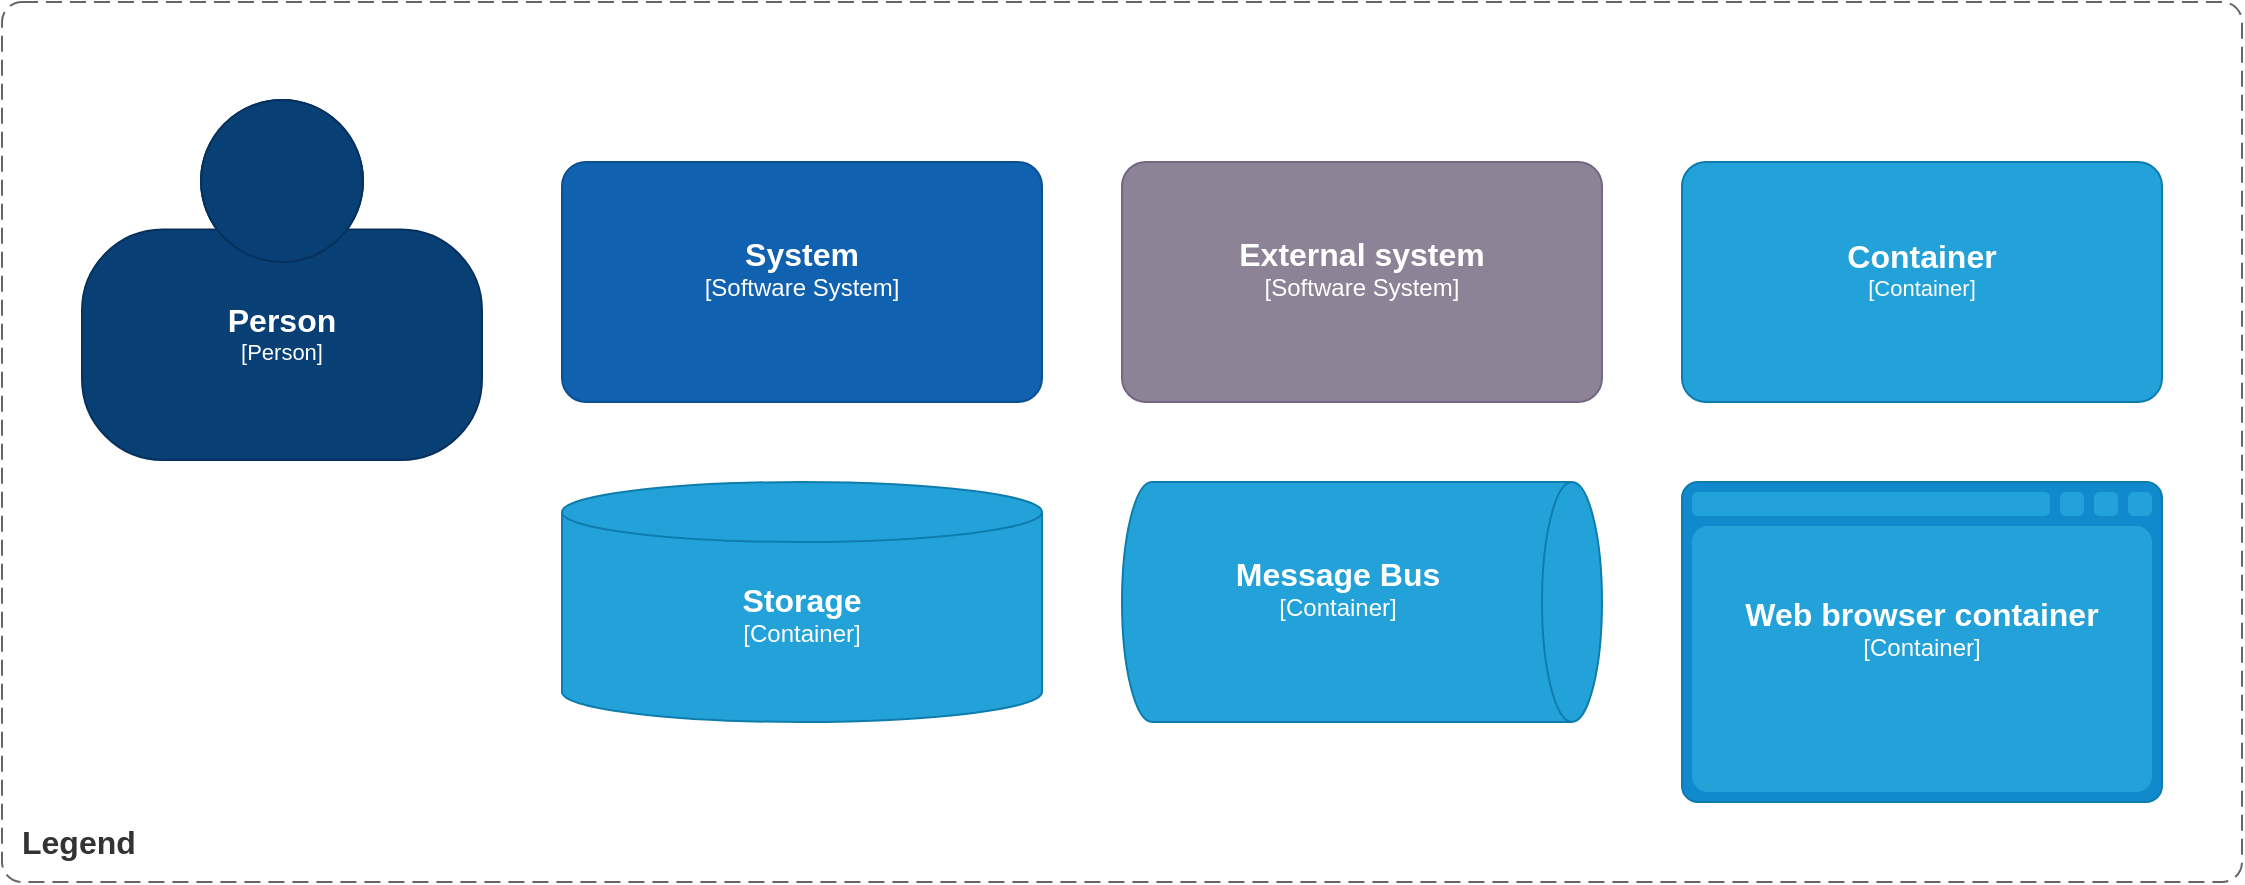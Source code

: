 <mxfile version="25.0.2" pages="8">
  <diagram id="f8RzPRviFvx0FjwxshnT" name="legend">
    <mxGraphModel dx="2790" dy="1407" grid="1" gridSize="10" guides="1" tooltips="1" connect="1" arrows="1" fold="1" page="1" pageScale="1" pageWidth="827" pageHeight="1169" math="0" shadow="0">
      <root>
        <mxCell id="0" />
        <mxCell id="1" parent="0" />
        <object placeholders="1" label="&lt;font style=&quot;font-size: 16px&quot;&gt;&lt;b&gt;&lt;div style=&quot;text-align: left&quot;&gt;%top%&lt;/div&gt;&lt;/b&gt;&lt;/font&gt;&lt;div style=&quot;text-align: left&quot;&gt;%bottom%&lt;/div&gt;" top="Legend" bottom="" id="piFIB613wwgbDMk1B_sW-38">
          <mxCell style="rounded=1;fontSize=11;whiteSpace=wrap;html=1;dashed=1;arcSize=20;fillColor=none;strokeColor=#666666;fontColor=#333333;labelBackgroundColor=none;align=left;verticalAlign=bottom;labelBorderColor=none;spacingTop=0;spacing=10;dashPattern=8 4;metaEdit=1;rotatable=0;perimeter=rectanglePerimeter;noLabel=0;labelPadding=0;allowArrows=0;connectable=0;expand=0;recursiveResize=0;editable=1;pointerEvents=0;absoluteArcSize=1;points=[[0.25,0,0],[0.5,0,0],[0.75,0,0],[1,0.25,0],[1,0.5,0],[1,0.75,0],[0.75,1,0],[0.5,1,0],[0.25,1,0],[0,0.75,0],[0,0.5,0],[0,0.25,0]];" vertex="1" parent="1">
            <mxGeometry x="40" y="40" width="1120" height="440" as="geometry" />
          </mxCell>
        </object>
        <object placeholders="1" c4Name="Person" c4Type="Person" c4Description="" label="&lt;font style=&quot;font-size: 16px&quot;&gt;&lt;b&gt;%c4Name%&lt;/b&gt;&lt;/font&gt;&lt;div&gt;[%c4Type%]&lt;/div&gt;&lt;br&gt;&lt;div&gt;&lt;font style=&quot;font-size: 11px&quot;&gt;&lt;font color=&quot;#cccccc&quot;&gt;%c4Description%&lt;/font&gt;&lt;/div&gt;" id="piFIB613wwgbDMk1B_sW-39">
          <mxCell style="html=1;fontSize=11;dashed=0;whiteSpace=wrap;fillColor=#083F75;strokeColor=#06315C;fontColor=#ffffff;shape=mxgraph.c4.person2;align=center;metaEdit=1;points=[[0.5,0,0],[1,0.5,0],[1,0.75,0],[0.75,1,0],[0.5,1,0],[0.25,1,0],[0,0.75,0],[0,0.5,0]];resizable=0;" vertex="1" parent="1">
            <mxGeometry x="80" y="89" width="200" height="180" as="geometry" />
          </mxCell>
        </object>
        <object placeholders="1" c4Name="System" c4Type="Software System" c4Description="" label="&lt;font style=&quot;font-size: 16px&quot;&gt;&lt;b&gt;%c4Name%&lt;/b&gt;&lt;/font&gt;&lt;div&gt;[%c4Type%]&lt;/div&gt;&lt;br&gt;&lt;div&gt;&lt;font style=&quot;font-size: 11px&quot;&gt;&lt;font color=&quot;#cccccc&quot;&gt;%c4Description%&lt;/font&gt;&lt;/div&gt;" id="piFIB613wwgbDMk1B_sW-40">
          <mxCell style="rounded=1;whiteSpace=wrap;html=1;labelBackgroundColor=none;fillColor=#1061B0;fontColor=#ffffff;align=center;arcSize=10;strokeColor=#0D5091;metaEdit=1;resizable=0;points=[[0.25,0,0],[0.5,0,0],[0.75,0,0],[1,0.25,0],[1,0.5,0],[1,0.75,0],[0.75,1,0],[0.5,1,0],[0.25,1,0],[0,0.75,0],[0,0.5,0],[0,0.25,0]];" vertex="1" parent="1">
            <mxGeometry x="320" y="120" width="240" height="120" as="geometry" />
          </mxCell>
        </object>
        <object placeholders="1" c4Name="External system" c4Type="Software System" c4Description="" label="&lt;font style=&quot;font-size: 16px&quot;&gt;&lt;b&gt;%c4Name%&lt;/b&gt;&lt;/font&gt;&lt;div&gt;[%c4Type%]&lt;/div&gt;&lt;br&gt;&lt;div&gt;&lt;font style=&quot;font-size: 11px&quot;&gt;&lt;font color=&quot;#cccccc&quot;&gt;%c4Description%&lt;/font&gt;&lt;/div&gt;" id="piFIB613wwgbDMk1B_sW-41">
          <mxCell style="rounded=1;whiteSpace=wrap;html=1;labelBackgroundColor=none;fillColor=#8C8496;fontColor=#ffffff;align=center;arcSize=10;strokeColor=#736782;metaEdit=1;resizable=0;points=[[0.25,0,0],[0.5,0,0],[0.75,0,0],[1,0.25,0],[1,0.5,0],[1,0.75,0],[0.75,1,0],[0.5,1,0],[0.25,1,0],[0,0.75,0],[0,0.5,0],[0,0.25,0]];" vertex="1" parent="1">
            <mxGeometry x="600" y="120" width="240" height="120" as="geometry" />
          </mxCell>
        </object>
        <object placeholders="1" c4Name="Container" c4Type="Container" c4Technology="" c4Description="" label="&lt;font style=&quot;font-size: 16px&quot;&gt;&lt;b&gt;%c4Name%&lt;/b&gt;&lt;/font&gt;&lt;div&gt;[%c4Type%%c4Technology%]&lt;/div&gt;&lt;br&gt;&lt;div&gt;&lt;font style=&quot;font-size: 11px&quot;&gt;&lt;font color=&quot;#E6E6E6&quot;&gt;%c4Description%&lt;/font&gt;&lt;/div&gt;" id="piFIB613wwgbDMk1B_sW-42">
          <mxCell style="rounded=1;whiteSpace=wrap;html=1;fontSize=11;labelBackgroundColor=none;fillColor=#23A2D9;fontColor=#ffffff;align=center;arcSize=10;strokeColor=#0E7DAD;metaEdit=1;resizable=0;points=[[0.25,0,0],[0.5,0,0],[0.75,0,0],[1,0.25,0],[1,0.5,0],[1,0.75,0],[0.75,1,0],[0.5,1,0],[0.25,1,0],[0,0.75,0],[0,0.5,0],[0,0.25,0]];" vertex="1" parent="1">
            <mxGeometry x="880" y="120" width="240" height="120" as="geometry" />
          </mxCell>
        </object>
        <object placeholders="1" c4Name="Storage" c4Type="Container" c4Technology="" c4Description="" label="&lt;font style=&quot;font-size: 16px&quot;&gt;&lt;b&gt;%c4Name%&lt;/b&gt;&lt;/font&gt;&lt;div&gt;[%c4Type%%c4Technology%]&lt;/div&gt;&lt;br&gt;&lt;div&gt;&lt;font style=&quot;font-size: 11px&quot;&gt;&lt;font color=&quot;#E6E6E6&quot;&gt;%c4Description%&lt;/font&gt;&lt;/div&gt;" id="piFIB613wwgbDMk1B_sW-43">
          <mxCell style="shape=cylinder3;size=15;whiteSpace=wrap;html=1;boundedLbl=1;rounded=0;labelBackgroundColor=none;fillColor=#23A2D9;fontSize=12;fontColor=#ffffff;align=center;strokeColor=#0E7DAD;metaEdit=1;points=[[0.5,0,0],[1,0.25,0],[1,0.5,0],[1,0.75,0],[0.5,1,0],[0,0.75,0],[0,0.5,0],[0,0.25,0]];resizable=0;" vertex="1" parent="1">
            <mxGeometry x="320" y="280" width="240" height="120" as="geometry" />
          </mxCell>
        </object>
        <object placeholders="1" c4Name="Message Bus" c4Type="Container" c4Technology="" c4Description="" label="&lt;font style=&quot;font-size: 16px&quot;&gt;&lt;b&gt;%c4Name%&lt;/b&gt;&lt;/font&gt;&lt;div&gt;[%c4Type%%c4Technology%]&lt;/div&gt;&lt;br&gt;&lt;div&gt;&lt;font style=&quot;font-size: 11px&quot;&gt;&lt;font color=&quot;#E6E6E6&quot;&gt;%c4Description%&lt;/font&gt;&lt;/div&gt;" id="piFIB613wwgbDMk1B_sW-44">
          <mxCell style="shape=cylinder3;size=15;direction=south;whiteSpace=wrap;html=1;boundedLbl=1;rounded=0;labelBackgroundColor=none;fillColor=#23A2D9;fontSize=12;fontColor=#ffffff;align=center;strokeColor=#0E7DAD;metaEdit=1;points=[[0.5,0,0],[1,0.25,0],[1,0.5,0],[1,0.75,0],[0.5,1,0],[0,0.75,0],[0,0.5,0],[0,0.25,0]];resizable=0;" vertex="1" parent="1">
            <mxGeometry x="600" y="280" width="240" height="120" as="geometry" />
          </mxCell>
        </object>
        <object placeholders="1" c4Name="Web browser container" c4Type="Container" c4Technology="" c4Description="" label="&lt;font style=&quot;font-size: 16px&quot;&gt;&lt;b&gt;%c4Name%&lt;/b&gt;&lt;/font&gt;&lt;div&gt;[%c4Type%%c4Technology%]&lt;/div&gt;&lt;br&gt;&lt;div&gt;&lt;font style=&quot;font-size: 11px&quot;&gt;&lt;font color=&quot;#E6E6E6&quot;&gt;%c4Description%&lt;/font&gt;&lt;/div&gt;" id="piFIB613wwgbDMk1B_sW-45">
          <mxCell style="shape=mxgraph.c4.webBrowserContainer2;whiteSpace=wrap;html=1;boundedLbl=1;rounded=0;labelBackgroundColor=none;strokeColor=#118ACD;fillColor=#23A2D9;strokeColor=#118ACD;strokeColor2=#0E7DAD;fontSize=12;fontColor=#ffffff;align=center;metaEdit=1;points=[[0.5,0,0],[1,0.25,0],[1,0.5,0],[1,0.75,0],[0.5,1,0],[0,0.75,0],[0,0.5,0],[0,0.25,0]];resizable=0;" vertex="1" parent="1">
            <mxGeometry x="880" y="280" width="240" height="160" as="geometry" />
          </mxCell>
        </object>
      </root>
    </mxGraphModel>
  </diagram>
  <diagram name="systemContext_textToSpeechSystem" id="WcdvjJeJplrOcA5wXfvf">
    <mxGraphModel dx="714" dy="844" grid="1" gridSize="10" guides="1" tooltips="1" connect="1" arrows="1" fold="1" page="1" pageScale="1" pageWidth="827" pageHeight="1169" math="0" shadow="0">
      <root>
        <mxCell id="_sVSWJ4QDfecYqiopI3F-0" />
        <mxCell id="_sVSWJ4QDfecYqiopI3F-1" parent="_sVSWJ4QDfecYqiopI3F-0" />
        <object placeholders="1" label="&lt;font style=&quot;font-size: 16px&quot;&gt;&lt;b&gt;&lt;div style=&quot;text-align: left&quot;&gt;%top%&lt;/div&gt;&lt;/b&gt;&lt;/font&gt;&lt;div style=&quot;text-align: left&quot;&gt;%bottom%&lt;/div&gt;" top="[System Context] Text-to-Speech System" bottom="" id="_sVSWJ4QDfecYqiopI3F-2">
          <mxCell style="rounded=1;fontSize=11;whiteSpace=wrap;html=1;dashed=1;arcSize=20;fillColor=none;strokeColor=#666666;fontColor=#333333;labelBackgroundColor=none;align=left;verticalAlign=bottom;labelBorderColor=none;spacingTop=0;spacing=10;dashPattern=8 4;metaEdit=1;rotatable=0;perimeter=rectanglePerimeter;noLabel=0;labelPadding=0;allowArrows=0;connectable=0;expand=0;recursiveResize=0;editable=1;pointerEvents=0;absoluteArcSize=1;points=[[0.25,0,0],[0.5,0,0],[0.75,0,0],[1,0.25,0],[1,0.5,0],[1,0.75,0],[0.75,1,0],[0.5,1,0],[0.25,1,0],[0,0.75,0],[0,0.5,0],[0,0.25,0]];" parent="_sVSWJ4QDfecYqiopI3F-1" vertex="1">
            <mxGeometry x="40" y="200" width="760" height="560" as="geometry" />
          </mxCell>
        </object>
        <object placeholders="1" c4Name="User" c4Type="Person" c4Description="" label="&lt;font style=&quot;font-size: 16px&quot;&gt;&lt;b&gt;%c4Name%&lt;/b&gt;&lt;/font&gt;&lt;div&gt;[%c4Type%]&lt;/div&gt;&lt;br&gt;&lt;div&gt;&lt;font style=&quot;font-size: 11px&quot;&gt;&lt;font color=&quot;#cccccc&quot;&gt;%c4Description%&lt;/font&gt;&lt;/div&gt;" id="_sVSWJ4QDfecYqiopI3F-3">
          <mxCell style="html=1;fontSize=11;dashed=0;whiteSpace=wrap;fillColor=#083F75;strokeColor=#06315C;fontColor=#ffffff;shape=mxgraph.c4.person2;align=center;metaEdit=1;points=[[0.5,0,0],[1,0.5,0],[1,0.75,0],[0.75,1,0],[0.5,1,0],[0.25,1,0],[0,0.75,0],[0,0.5,0]];resizable=0;" parent="_sVSWJ4QDfecYqiopI3F-1" vertex="1">
            <mxGeometry x="100" y="250" width="200" height="180" as="geometry" />
          </mxCell>
        </object>
        <object placeholders="1" c4Name="Text-to-Speech System" c4Type="Software System" c4Description="Allows user to proces text files, convert them into audio using Text-to-Speech models, and enable audio playback." label="&lt;font style=&quot;font-size: 16px&quot;&gt;&lt;b&gt;%c4Name%&lt;/b&gt;&lt;/font&gt;&lt;div&gt;[%c4Type%]&lt;/div&gt;&lt;br&gt;&lt;div&gt;&lt;font style=&quot;font-size: 11px&quot;&gt;&lt;font color=&quot;#cccccc&quot;&gt;%c4Description%&lt;/font&gt;&lt;/div&gt;" id="_sVSWJ4QDfecYqiopI3F-5">
          <mxCell style="rounded=1;whiteSpace=wrap;html=1;labelBackgroundColor=none;fillColor=#1061B0;fontColor=#ffffff;align=center;arcSize=10;strokeColor=#0D5091;metaEdit=1;resizable=0;points=[[0.25,0,0],[0.5,0,0],[0.75,0,0],[1,0.25,0],[1,0.5,0],[1,0.75,0],[0.75,1,0],[0.5,1,0],[0.25,1,0],[0,0.75,0],[0,0.5,0],[0,0.25,0]];" parent="_sVSWJ4QDfecYqiopI3F-1" vertex="1">
            <mxGeometry x="80" y="560" width="240" height="120" as="geometry" />
          </mxCell>
        </object>
        <object placeholders="1" c4Name="File Storage" c4Type="Software System" c4Description="Allows to store files" label="&lt;font style=&quot;font-size: 16px&quot;&gt;&lt;b&gt;%c4Name%&lt;/b&gt;&lt;/font&gt;&lt;div&gt;[%c4Type%]&lt;/div&gt;&lt;br&gt;&lt;div&gt;&lt;font style=&quot;font-size: 11px&quot;&gt;&lt;font color=&quot;#cccccc&quot;&gt;%c4Description%&lt;/font&gt;&lt;/div&gt;" id="_sVSWJ4QDfecYqiopI3F-6">
          <mxCell style="rounded=1;whiteSpace=wrap;html=1;labelBackgroundColor=none;fillColor=#8C8496;fontColor=#ffffff;align=center;arcSize=10;strokeColor=#736782;metaEdit=1;resizable=0;points=[[0.25,0,0],[0.5,0,0],[0.75,0,0],[1,0.25,0],[1,0.5,0],[1,0.75,0],[0.75,1,0],[0.5,1,0],[0.25,1,0],[0,0.75,0],[0,0.5,0],[0,0.25,0]];" parent="_sVSWJ4QDfecYqiopI3F-1" vertex="1">
            <mxGeometry x="520" y="560" width="240" height="120" as="geometry" />
          </mxCell>
        </object>
        <object placeholders="1" c4Type="Relationship" c4Description="authenticate" label="&lt;div style=&quot;text-align: left&quot;&gt;&lt;div style=&quot;text-align: center&quot;&gt;&lt;b&gt;%c4Description%&lt;/b&gt;&lt;/div&gt;" id="_sVSWJ4QDfecYqiopI3F-7">
          <mxCell style="endArrow=blockThin;html=1;fontSize=10;fontColor=#404040;strokeWidth=1;endFill=1;strokeColor=#828282;elbow=vertical;metaEdit=1;endSize=14;startSize=14;jumpStyle=arc;jumpSize=16;rounded=0;edgeStyle=orthogonalEdgeStyle;exitX=1;exitY=0.5;exitDx=0;exitDy=0;exitPerimeter=0;entryX=0;entryY=0.5;entryDx=0;entryDy=0;entryPerimeter=0;" parent="_sVSWJ4QDfecYqiopI3F-1" source="_sVSWJ4QDfecYqiopI3F-3" edge="1">
            <mxGeometry width="240" relative="1" as="geometry">
              <mxPoint x="230" y="480" as="sourcePoint" />
              <mxPoint x="520" y="340" as="targetPoint" />
              <mxPoint as="offset" />
            </mxGeometry>
          </mxCell>
        </object>
        <object placeholders="1" c4Type="Relationship" c4Description="uses" label="&lt;div style=&quot;text-align: left&quot;&gt;&lt;div style=&quot;text-align: center&quot;&gt;&lt;b&gt;%c4Description%&lt;/b&gt;&lt;/div&gt;" id="_sVSWJ4QDfecYqiopI3F-8">
          <mxCell style="endArrow=blockThin;html=1;fontSize=10;fontColor=#404040;strokeWidth=1;endFill=1;strokeColor=#828282;elbow=vertical;metaEdit=1;endSize=14;startSize=14;jumpStyle=arc;jumpSize=16;rounded=0;edgeStyle=orthogonalEdgeStyle;exitX=0.5;exitY=1;exitDx=0;exitDy=0;exitPerimeter=0;entryX=0.5;entryY=0;entryDx=0;entryDy=0;entryPerimeter=0;" parent="_sVSWJ4QDfecYqiopI3F-1" source="_sVSWJ4QDfecYqiopI3F-3" target="_sVSWJ4QDfecYqiopI3F-5" edge="1">
            <mxGeometry width="240" relative="1" as="geometry">
              <mxPoint x="310" y="360" as="sourcePoint" />
              <mxPoint x="460" y="360" as="targetPoint" />
              <mxPoint as="offset" />
            </mxGeometry>
          </mxCell>
        </object>
        <object placeholders="1" c4Type="Relationship" c4Description="store files" label="&lt;div style=&quot;text-align: left&quot;&gt;&lt;div style=&quot;text-align: center&quot;&gt;&lt;b&gt;%c4Description%&lt;/b&gt;&lt;/div&gt;" id="_sVSWJ4QDfecYqiopI3F-10">
          <mxCell style="endArrow=blockThin;html=1;fontSize=10;fontColor=#404040;strokeWidth=1;endFill=1;strokeColor=#828282;elbow=vertical;metaEdit=1;endSize=14;startSize=14;jumpStyle=arc;jumpSize=16;rounded=0;edgeStyle=orthogonalEdgeStyle;exitX=1;exitY=0.5;exitDx=0;exitDy=0;exitPerimeter=0;entryX=0;entryY=0.5;entryDx=0;entryDy=0;entryPerimeter=0;" parent="_sVSWJ4QDfecYqiopI3F-1" source="_sVSWJ4QDfecYqiopI3F-5" target="_sVSWJ4QDfecYqiopI3F-6" edge="1">
            <mxGeometry width="240" relative="1" as="geometry">
              <mxPoint x="210" y="450" as="sourcePoint" />
              <mxPoint x="210" y="550" as="targetPoint" />
              <mxPoint as="offset" />
            </mxGeometry>
          </mxCell>
        </object>
        <object placeholders="1" c4Type="Relationship" c4Description="take keys" label="&lt;div style=&quot;text-align: left&quot;&gt;&lt;div style=&quot;text-align: center&quot;&gt;&lt;b&gt;%c4Description%&lt;/b&gt;&lt;/div&gt;" id="_sVSWJ4QDfecYqiopI3F-23">
          <mxCell style="endArrow=blockThin;html=1;fontSize=10;fontColor=#404040;strokeWidth=1;endFill=1;strokeColor=#828282;elbow=vertical;metaEdit=1;endSize=14;startSize=14;jumpStyle=arc;jumpSize=16;rounded=0;edgeStyle=orthogonalEdgeStyle;exitX=0.75;exitY=0;exitDx=0;exitDy=0;exitPerimeter=0;entryX=0.75;entryY=1;entryDx=0;entryDy=0;entryPerimeter=0;" parent="_sVSWJ4QDfecYqiopI3F-1" source="_sVSWJ4QDfecYqiopI3F-6" edge="1">
            <mxGeometry width="240" relative="1" as="geometry">
              <mxPoint x="270" y="570" as="sourcePoint" />
              <mxPoint x="700" y="400" as="targetPoint" />
              <Array as="points">
                <mxPoint x="700" y="520" />
                <mxPoint x="700" y="520" />
              </Array>
              <mxPoint as="offset" />
            </mxGeometry>
          </mxCell>
        </object>
        <object placeholders="1" c4Name="Identity and AccessManagement (IAM)" c4Type="Software System" c4Description="" label="&lt;font style=&quot;font-size: 16px&quot;&gt;&lt;b&gt;%c4Name%&lt;/b&gt;&lt;/font&gt;&lt;div&gt;[%c4Type%]&lt;/div&gt;&lt;br&gt;&lt;div&gt;&lt;font style=&quot;font-size: 11px&quot;&gt;&lt;font color=&quot;#cccccc&quot;&gt;%c4Description%&lt;/font&gt;&lt;/div&gt;" id="6giUvFQTsxkDQZ6AwvhS-0">
          <mxCell style="rounded=1;whiteSpace=wrap;html=1;labelBackgroundColor=none;fillColor=#8C8496;fontColor=#ffffff;align=center;arcSize=10;strokeColor=#736782;metaEdit=1;resizable=0;points=[[0.25,0,0],[0.5,0,0],[0.75,0,0],[1,0.25,0],[1,0.5,0],[1,0.75,0],[0.75,1,0],[0.5,1,0],[0.25,1,0],[0,0.75,0],[0,0.5,0],[0,0.25,0]];" parent="_sVSWJ4QDfecYqiopI3F-1" vertex="1">
            <mxGeometry x="520" y="280" width="240" height="120" as="geometry" />
          </mxCell>
        </object>
      </root>
    </mxGraphModel>
  </diagram>
  <diagram name="container_textToSpeechSystem" id="zB507_wXkUttSpOTmu6l">
    <mxGraphModel dx="1142" dy="993" grid="1" gridSize="10" guides="1" tooltips="1" connect="1" arrows="1" fold="1" page="1" pageScale="1" pageWidth="827" pageHeight="1169" math="0" shadow="0">
      <root>
        <mxCell id="kTZhpltcJjkScarYb4B0-0" />
        <mxCell id="kTZhpltcJjkScarYb4B0-1" parent="kTZhpltcJjkScarYb4B0-0" />
        <object placeholders="1" c4Name="User" c4Type="Person" c4Description="" label="&lt;font style=&quot;font-size: 16px&quot;&gt;&lt;b&gt;%c4Name%&lt;/b&gt;&lt;/font&gt;&lt;div&gt;[%c4Type%]&lt;/div&gt;&lt;br&gt;&lt;div&gt;&lt;font style=&quot;font-size: 11px&quot;&gt;&lt;font color=&quot;#cccccc&quot;&gt;%c4Description%&lt;/font&gt;&lt;/div&gt;" id="kTZhpltcJjkScarYb4B0-11">
          <mxCell style="html=1;fontSize=11;dashed=0;whiteSpace=wrap;fillColor=#083F75;strokeColor=#06315C;fontColor=#ffffff;shape=mxgraph.c4.person2;align=center;metaEdit=1;points=[[0.5,0,0],[1,0.5,0],[1,0.75,0],[0.75,1,0],[0.5,1,0],[0.25,1,0],[0,0.75,0],[0,0.5,0]];resizable=0;" parent="kTZhpltcJjkScarYb4B0-1" vertex="1">
            <mxGeometry x="940" y="250" width="200" height="180" as="geometry" />
          </mxCell>
        </object>
        <object placeholders="1" c4Name="File Storage" c4Type="Software System" c4Description="Allows to store files" label="&lt;font style=&quot;font-size: 16px&quot;&gt;&lt;b&gt;%c4Name%&lt;/b&gt;&lt;/font&gt;&lt;div&gt;[%c4Type%]&lt;/div&gt;&lt;br&gt;&lt;div&gt;&lt;font style=&quot;font-size: 11px&quot;&gt;&lt;font color=&quot;#cccccc&quot;&gt;%c4Description%&lt;/font&gt;&lt;/div&gt;" id="kTZhpltcJjkScarYb4B0-13">
          <mxCell style="rounded=1;whiteSpace=wrap;html=1;labelBackgroundColor=none;fillColor=#8C8496;fontColor=#ffffff;align=center;arcSize=10;strokeColor=#736782;metaEdit=1;resizable=0;points=[[0.25,0,0],[0.5,0,0],[0.75,0,0],[1,0.25,0],[1,0.5,0],[1,0.75,0],[0.75,1,0],[0.5,1,0],[0.25,1,0],[0,0.75,0],[0,0.5,0],[0,0.25,0]];" parent="kTZhpltcJjkScarYb4B0-1" vertex="1">
            <mxGeometry x="1360" y="560" width="240" height="120" as="geometry" />
          </mxCell>
        </object>
        <object placeholders="1" c4Type="Relationship" c4Description="authenticate" label="&lt;div style=&quot;text-align: left&quot;&gt;&lt;div style=&quot;text-align: center&quot;&gt;&lt;b&gt;%c4Description%&lt;/b&gt;&lt;/div&gt;" id="kTZhpltcJjkScarYb4B0-14">
          <mxCell style="endArrow=blockThin;html=1;fontSize=10;fontColor=#404040;strokeWidth=1;endFill=1;strokeColor=#828282;elbow=vertical;metaEdit=1;endSize=14;startSize=14;jumpStyle=arc;jumpSize=16;rounded=0;edgeStyle=orthogonalEdgeStyle;exitX=1;exitY=0.5;exitDx=0;exitDy=0;exitPerimeter=0;entryX=0;entryY=0.5;entryDx=0;entryDy=0;entryPerimeter=0;" parent="kTZhpltcJjkScarYb4B0-1" source="kTZhpltcJjkScarYb4B0-11" edge="1">
            <mxGeometry width="240" relative="1" as="geometry">
              <mxPoint x="1070" y="480" as="sourcePoint" />
              <mxPoint x="1360" y="340" as="targetPoint" />
              <mxPoint as="offset" />
            </mxGeometry>
          </mxCell>
        </object>
        <object placeholders="1" c4Type="Relationship" c4Description="uses" label="&lt;div style=&quot;text-align: left&quot;&gt;&lt;div style=&quot;text-align: center&quot;&gt;&lt;b&gt;%c4Description%&lt;/b&gt;&lt;/div&gt;" id="kTZhpltcJjkScarYb4B0-15">
          <mxCell style="endArrow=blockThin;html=1;fontSize=10;fontColor=#404040;strokeWidth=1;endFill=1;strokeColor=#828282;elbow=vertical;metaEdit=1;endSize=14;startSize=14;jumpStyle=arc;jumpSize=16;rounded=0;edgeStyle=orthogonalEdgeStyle;exitX=0.5;exitY=1;exitDx=0;exitDy=0;exitPerimeter=0;entryX=0.5;entryY=0;entryDx=0;entryDy=0;entryPerimeter=0;" parent="kTZhpltcJjkScarYb4B0-1" source="kTZhpltcJjkScarYb4B0-11" target="kTZhpltcJjkScarYb4B0-20" edge="1">
            <mxGeometry width="240" relative="1" as="geometry">
              <mxPoint x="1150" y="360" as="sourcePoint" />
              <mxPoint x="1300" y="360" as="targetPoint" />
              <mxPoint as="offset" />
            </mxGeometry>
          </mxCell>
        </object>
        <object placeholders="1" c4Type="Relationship" c4Description="store files" label="&lt;div style=&quot;text-align: left&quot;&gt;&lt;div style=&quot;text-align: center&quot;&gt;&lt;b&gt;%c4Description%&lt;/b&gt;&lt;/div&gt;" id="kTZhpltcJjkScarYb4B0-17">
          <mxCell style="endArrow=blockThin;html=1;fontSize=10;fontColor=#404040;strokeWidth=1;endFill=1;strokeColor=#828282;elbow=vertical;metaEdit=1;endSize=14;startSize=14;jumpStyle=arc;jumpSize=16;rounded=0;edgeStyle=orthogonalEdgeStyle;exitX=1;exitY=0.5;exitDx=0;exitDy=0;exitPerimeter=0;entryX=0;entryY=0.5;entryDx=0;entryDy=0;entryPerimeter=0;" parent="kTZhpltcJjkScarYb4B0-1" source="kTZhpltcJjkScarYb4B0-20" target="kTZhpltcJjkScarYb4B0-13" edge="1">
            <mxGeometry width="240" relative="1" as="geometry">
              <mxPoint x="1510" y="850" as="sourcePoint" />
              <mxPoint x="1050" y="550" as="targetPoint" />
              <mxPoint as="offset" />
            </mxGeometry>
          </mxCell>
        </object>
        <object placeholders="1" label="&lt;font style=&quot;font-size: 16px&quot;&gt;&lt;b&gt;&lt;div style=&quot;text-align: left&quot;&gt;%top%&lt;/div&gt;&lt;/b&gt;&lt;/font&gt;&lt;div style=&quot;text-align: left&quot;&gt;%bottom%&lt;/div&gt;" top="[Container] Text-to-Speech System" bottom="" id="kTZhpltcJjkScarYb4B0-18">
          <mxCell style="rounded=1;fontSize=11;whiteSpace=wrap;html=1;dashed=1;arcSize=20;fillColor=none;strokeColor=#666666;fontColor=#333333;labelBackgroundColor=none;align=left;verticalAlign=bottom;labelBorderColor=none;spacingTop=0;spacing=10;dashPattern=8 4;metaEdit=1;rotatable=0;perimeter=rectanglePerimeter;noLabel=0;labelPadding=0;allowArrows=0;connectable=0;expand=0;recursiveResize=0;editable=1;pointerEvents=0;absoluteArcSize=1;points=[[0.25,0,0],[0.5,0,0],[0.75,0,0],[1,0.25,0],[1,0.5,0],[1,0.75,0],[0.75,1,0],[0.5,1,0],[0.25,1,0],[0,0.75,0],[0,0.5,0],[0,0.25,0]];" parent="kTZhpltcJjkScarYb4B0-1" vertex="1">
            <mxGeometry x="840" y="200" width="800" height="880" as="geometry" />
          </mxCell>
        </object>
        <object placeholders="1" label="&lt;font style=&quot;font-size: 16px&quot;&gt;&lt;b&gt;&lt;div style=&quot;text-align: left&quot;&gt;%top%&lt;/div&gt;&lt;/b&gt;&lt;/font&gt;&lt;div style=&quot;text-align: left&quot;&gt;%bottom%&lt;/div&gt;" top="Text-to-Speech System" bottom="[Software System]" id="kTZhpltcJjkScarYb4B0-19">
          <mxCell style="rounded=1;fontSize=11;whiteSpace=wrap;html=1;dashed=1;arcSize=20;fillColor=none;strokeColor=#666666;fontColor=#333333;labelBackgroundColor=none;align=left;verticalAlign=bottom;labelBorderColor=none;spacingTop=0;spacing=10;dashPattern=8 4;metaEdit=1;rotatable=0;perimeter=rectanglePerimeter;noLabel=0;labelPadding=0;allowArrows=0;connectable=0;expand=0;recursiveResize=0;editable=1;pointerEvents=0;absoluteArcSize=1;points=[[0.25,0,0],[0.5,0,0],[0.75,0,0],[1,0.25,0],[1,0.5,0],[1,0.75,0],[0.75,1,0],[0.5,1,0],[0.25,1,0],[0,0.75,0],[0,0.5,0],[0,0.25,0]];" parent="kTZhpltcJjkScarYb4B0-1" vertex="1">
            <mxGeometry x="880" y="480" width="360" height="520" as="geometry" />
          </mxCell>
        </object>
        <object placeholders="1" c4Name="Front" c4Type="Container" c4Technology="Angular" c4Description="provides system functionality to user." label="&lt;font style=&quot;font-size: 16px&quot;&gt;&lt;b&gt;%c4Name%&lt;/b&gt;&lt;/font&gt;&lt;div&gt;[%c4Type%:&amp;nbsp;%c4Technology%]&lt;/div&gt;&lt;br&gt;&lt;div&gt;&lt;font style=&quot;font-size: 11px&quot;&gt;&lt;font color=&quot;#E6E6E6&quot;&gt;%c4Description%&lt;/font&gt;&lt;/div&gt;" id="kTZhpltcJjkScarYb4B0-20">
          <mxCell style="shape=mxgraph.c4.webBrowserContainer2;whiteSpace=wrap;html=1;boundedLbl=1;rounded=0;labelBackgroundColor=none;strokeColor=#118ACD;fillColor=#23A2D9;strokeColor=#118ACD;strokeColor2=#0E7DAD;fontSize=12;fontColor=#ffffff;align=center;metaEdit=1;points=[[0.5,0,0],[1,0.25,0],[1,0.5,0],[1,0.75,0],[0.5,1,0],[0,0.75,0],[0,0.5,0],[0,0.25,0]];resizable=0;" parent="kTZhpltcJjkScarYb4B0-1" vertex="1">
            <mxGeometry x="920" y="560" width="240" height="160" as="geometry" />
          </mxCell>
        </object>
        <object placeholders="1" c4Name="Synthesizer" c4Type="Container" c4Technology="FastAPI" c4Description="Convert text to audio using Text-to-Speech models.&#xa;" label="&lt;font style=&quot;font-size: 16px&quot;&gt;&lt;b&gt;%c4Name%&lt;/b&gt;&lt;/font&gt;&lt;div&gt;[%c4Type%: %c4Technology%]&lt;/div&gt;&lt;br&gt;&lt;div&gt;&lt;font style=&quot;font-size: 11px&quot;&gt;&lt;font color=&quot;#E6E6E6&quot;&gt;%c4Description%&lt;/font&gt;&lt;/div&gt;" id="kTZhpltcJjkScarYb4B0-21">
          <mxCell style="rounded=1;whiteSpace=wrap;html=1;fontSize=11;labelBackgroundColor=none;fillColor=#23A2D9;fontColor=#ffffff;align=center;arcSize=10;strokeColor=#0E7DAD;metaEdit=1;resizable=0;points=[[0.25,0,0],[0.5,0,0],[0.75,0,0],[1,0.25,0],[1,0.5,0],[1,0.75,0],[0.75,1,0],[0.5,1,0],[0.25,1,0],[0,0.75,0],[0,0.5,0],[0,0.25,0]];" parent="kTZhpltcJjkScarYb4B0-1" vertex="1">
            <mxGeometry x="920" y="800" width="240" height="120" as="geometry" />
          </mxCell>
        </object>
        <object placeholders="1" c4Type="Relationship" c4Description="synthesizer text" label="&lt;div style=&quot;text-align: left&quot;&gt;&lt;div style=&quot;text-align: center&quot;&gt;&lt;b&gt;%c4Description%&lt;/b&gt;&lt;/div&gt;" id="kTZhpltcJjkScarYb4B0-22">
          <mxCell style="endArrow=blockThin;html=1;fontSize=10;fontColor=#404040;strokeWidth=1;endFill=1;strokeColor=#828282;elbow=vertical;metaEdit=1;endSize=14;startSize=14;jumpStyle=arc;jumpSize=16;rounded=0;edgeStyle=orthogonalEdgeStyle;exitX=0.5;exitY=1;exitDx=0;exitDy=0;exitPerimeter=0;entryX=0.5;entryY=0;entryDx=0;entryDy=0;entryPerimeter=0;" parent="kTZhpltcJjkScarYb4B0-1" source="kTZhpltcJjkScarYb4B0-20" target="kTZhpltcJjkScarYb4B0-21" edge="1">
            <mxGeometry width="240" relative="1" as="geometry">
              <mxPoint x="1300" y="590" as="sourcePoint" />
              <mxPoint x="1300" y="680" as="targetPoint" />
              <mxPoint as="offset" />
            </mxGeometry>
          </mxCell>
        </object>
        <object placeholders="1" c4Type="Relationship" c4Description="take keys" label="&lt;div style=&quot;text-align: left&quot;&gt;&lt;div style=&quot;text-align: center&quot;&gt;&lt;b&gt;%c4Description%&lt;/b&gt;&lt;/div&gt;" id="kTZhpltcJjkScarYb4B0-24">
          <mxCell style="endArrow=blockThin;html=1;fontSize=10;fontColor=#404040;strokeWidth=1;endFill=1;strokeColor=#828282;elbow=vertical;metaEdit=1;endSize=14;startSize=14;jumpStyle=arc;jumpSize=16;rounded=0;edgeStyle=orthogonalEdgeStyle;exitX=0.75;exitY=0;exitDx=0;exitDy=0;exitPerimeter=0;entryX=0.75;entryY=1;entryDx=0;entryDy=0;entryPerimeter=0;" parent="kTZhpltcJjkScarYb4B0-1" source="kTZhpltcJjkScarYb4B0-13" edge="1">
            <mxGeometry width="240" relative="1" as="geometry">
              <mxPoint x="710" y="570" as="sourcePoint" />
              <mxPoint x="1540" y="400" as="targetPoint" />
              <Array as="points">
                <mxPoint x="1540" y="460" />
                <mxPoint x="1540" y="460" />
              </Array>
              <mxPoint as="offset" />
            </mxGeometry>
          </mxCell>
        </object>
        <object placeholders="1" c4Name="Identity and AccessManagement (IAM)" c4Type="Software System" c4Description="" label="&lt;font style=&quot;font-size: 16px&quot;&gt;&lt;b&gt;%c4Name%&lt;/b&gt;&lt;/font&gt;&lt;div&gt;[%c4Type%]&lt;/div&gt;&lt;br&gt;&lt;div&gt;&lt;font style=&quot;font-size: 11px&quot;&gt;&lt;font color=&quot;#cccccc&quot;&gt;%c4Description%&lt;/font&gt;&lt;/div&gt;" id="uS4d2pWNDR24CSEb4kSI-0">
          <mxCell style="rounded=1;whiteSpace=wrap;html=1;labelBackgroundColor=none;fillColor=#8C8496;fontColor=#ffffff;align=center;arcSize=10;strokeColor=#736782;metaEdit=1;resizable=0;points=[[0.25,0,0],[0.5,0,0],[0.75,0,0],[1,0.25,0],[1,0.5,0],[1,0.75,0],[0.75,1,0],[0.5,1,0],[0.25,1,0],[0,0.75,0],[0,0.5,0],[0,0.25,0]];" parent="kTZhpltcJjkScarYb4B0-1" vertex="1">
            <mxGeometry x="1360" y="280" width="240" height="120" as="geometry" />
          </mxCell>
        </object>
      </root>
    </mxGraphModel>
  </diagram>
  <diagram name="component_textToSpeechSystem_synthesizer" id="mL9jMwiOwkznk3D4Ux2N">
    <mxGraphModel dx="1564" dy="1206" grid="1" gridSize="10" guides="1" tooltips="1" connect="1" arrows="1" fold="1" page="1" pageScale="1" pageWidth="827" pageHeight="1169" math="0" shadow="0">
      <root>
        <mxCell id="BX2joiUE_Fl3DRpkrzmP-0" />
        <mxCell id="BX2joiUE_Fl3DRpkrzmP-1" parent="BX2joiUE_Fl3DRpkrzmP-0" />
        <object placeholders="1" label="&lt;font style=&quot;font-size: 16px&quot;&gt;&lt;b&gt;&lt;div style=&quot;text-align: left&quot;&gt;%top%&lt;/div&gt;&lt;/b&gt;&lt;/font&gt;&lt;div style=&quot;text-align: left&quot;&gt;%bottom%&lt;/div&gt;" top="[Component] Text-to-Speech System - Synthesizer" bottom="" id="BX2joiUE_Fl3DRpkrzmP-8">
          <mxCell style="rounded=1;fontSize=11;whiteSpace=wrap;html=1;dashed=1;arcSize=20;fillColor=none;strokeColor=#666666;fontColor=#333333;labelBackgroundColor=none;align=left;verticalAlign=bottom;labelBorderColor=none;spacingTop=0;spacing=10;dashPattern=8 4;metaEdit=1;rotatable=0;perimeter=rectanglePerimeter;noLabel=0;labelPadding=0;allowArrows=0;connectable=0;expand=0;recursiveResize=0;editable=1;pointerEvents=0;absoluteArcSize=1;points=[[0.25,0,0],[0.5,0,0],[0.75,0,0],[1,0.25,0],[1,0.5,0],[1,0.75,0],[0.75,1,0],[0.5,1,0],[0.25,1,0],[0,0.75,0],[0,0.5,0],[0,0.25,0]];" vertex="1" parent="BX2joiUE_Fl3DRpkrzmP-1">
            <mxGeometry x="840" y="520" width="440" height="560" as="geometry" />
          </mxCell>
        </object>
        <object placeholders="1" label="&lt;font style=&quot;font-size: 16px&quot;&gt;&lt;b&gt;&lt;div style=&quot;text-align: left&quot;&gt;%top%&lt;/div&gt;&lt;/b&gt;&lt;/font&gt;&lt;div style=&quot;text-align: left&quot;&gt;%bottom%&lt;/div&gt;" top="Synthesizer" bottom="[Container]" id="BX2joiUE_Fl3DRpkrzmP-9">
          <mxCell style="rounded=1;fontSize=11;whiteSpace=wrap;html=1;dashed=1;arcSize=20;fillColor=none;strokeColor=#666666;fontColor=#333333;labelBackgroundColor=none;align=left;verticalAlign=bottom;labelBorderColor=none;spacingTop=0;spacing=10;dashPattern=8 4;metaEdit=1;rotatable=0;perimeter=rectanglePerimeter;noLabel=0;labelPadding=0;allowArrows=0;connectable=0;expand=0;recursiveResize=0;editable=1;pointerEvents=0;absoluteArcSize=1;points=[[0.25,0,0],[0.5,0,0],[0.75,0,0],[1,0.25,0],[1,0.5,0],[1,0.75,0],[0.75,1,0],[0.5,1,0],[0.25,1,0],[0,0.75,0],[0,0.5,0],[0,0.25,0]];" vertex="1" parent="BX2joiUE_Fl3DRpkrzmP-1">
            <mxGeometry x="880" y="760" width="320" height="240" as="geometry" />
          </mxCell>
        </object>
        <object placeholders="1" c4Name="Front" c4Type="Container" c4Technology="Angular" c4Description="provides system functionality to user." label="&lt;font style=&quot;font-size: 16px&quot;&gt;&lt;b&gt;%c4Name%&lt;/b&gt;&lt;/font&gt;&lt;div&gt;[%c4Type%:&amp;nbsp;%c4Technology%]&lt;/div&gt;&lt;br&gt;&lt;div&gt;&lt;font style=&quot;font-size: 11px&quot;&gt;&lt;font color=&quot;#E6E6E6&quot;&gt;%c4Description%&lt;/font&gt;&lt;/div&gt;" id="BX2joiUE_Fl3DRpkrzmP-10">
          <mxCell style="shape=mxgraph.c4.webBrowserContainer2;whiteSpace=wrap;html=1;boundedLbl=1;rounded=0;labelBackgroundColor=none;strokeColor=#118ACD;fillColor=#23A2D9;strokeColor=#118ACD;strokeColor2=#0E7DAD;fontSize=12;fontColor=#ffffff;align=center;metaEdit=1;points=[[0.5,0,0],[1,0.25,0],[1,0.5,0],[1,0.75,0],[0.5,1,0],[0,0.75,0],[0,0.5,0],[0,0.25,0]];resizable=0;" vertex="1" parent="BX2joiUE_Fl3DRpkrzmP-1">
            <mxGeometry x="920" y="560" width="240" height="160" as="geometry" />
          </mxCell>
        </object>
        <object placeholders="1" c4Type="Relationship" c4Description="synthesizer text" label="&lt;div style=&quot;text-align: left&quot;&gt;&lt;div style=&quot;text-align: center&quot;&gt;&lt;b&gt;%c4Description%&lt;/b&gt;&lt;/div&gt;" id="BX2joiUE_Fl3DRpkrzmP-12">
          <mxCell style="endArrow=blockThin;html=1;fontSize=10;fontColor=#404040;strokeWidth=1;endFill=1;strokeColor=#828282;elbow=vertical;metaEdit=1;endSize=14;startSize=14;jumpStyle=arc;jumpSize=16;rounded=0;edgeStyle=orthogonalEdgeStyle;exitX=0.5;exitY=1;exitDx=0;exitDy=0;exitPerimeter=0;entryX=0.5;entryY=0;entryDx=0;entryDy=0;entryPerimeter=0;" edge="1" parent="BX2joiUE_Fl3DRpkrzmP-1" source="BX2joiUE_Fl3DRpkrzmP-10">
            <mxGeometry width="240" relative="1" as="geometry">
              <mxPoint x="1300" y="590" as="sourcePoint" />
              <mxPoint x="1040" y="800" as="targetPoint" />
              <mxPoint as="offset" />
            </mxGeometry>
          </mxCell>
        </object>
        <object placeholders="1" c4Name="Synthesizer" c4Type="Component" c4Technology="APIRouter" c4Description="Convert text to audio using Text-to-Speech models." label="&lt;font style=&quot;font-size: 16px&quot;&gt;&lt;b&gt;%c4Name%&lt;/b&gt;&lt;/font&gt;&lt;div&gt;[%c4Type%: %c4Technology%]&lt;/div&gt;&lt;br&gt;&lt;div&gt;&lt;font style=&quot;font-size: 11px&quot;&gt;%c4Description%&lt;/font&gt;&lt;/div&gt;" id="cYBC_OFen6Yay00fwnN3-0">
          <mxCell style="rounded=1;whiteSpace=wrap;html=1;labelBackgroundColor=none;fillColor=#63BEF2;fontColor=#ffffff;align=center;arcSize=6;strokeColor=#2086C9;metaEdit=1;resizable=0;points=[[0.25,0,0],[0.5,0,0],[0.75,0,0],[1,0.25,0],[1,0.5,0],[1,0.75,0],[0.75,1,0],[0.5,1,0],[0.25,1,0],[0,0.75,0],[0,0.5,0],[0,0.25,0]];" vertex="1" parent="BX2joiUE_Fl3DRpkrzmP-1">
            <mxGeometry x="920" y="800" width="240" height="120" as="geometry" />
          </mxCell>
        </object>
      </root>
    </mxGraphModel>
  </diagram>
  <diagram id="f106602c-feb2-e66a-4537-3a34d633f6aa" name="deploy">
    <mxGraphModel dx="5354" dy="2110" grid="1" gridSize="10" guides="1" tooltips="1" connect="1" arrows="1" fold="1" page="1" pageScale="1" pageWidth="1169" pageHeight="827" background="none" math="0" shadow="0">
      <root>
        <mxCell id="0" />
        <mxCell id="1" parent="0" />
        <object placeholders="1" c4Name="shared" c4Type="SystemScopeBoundary" c4Application="namespace" label="&lt;font style=&quot;font-size: 16px&quot;&gt;&lt;b&gt;&lt;div style=&quot;text-align: left&quot;&gt;%c4Name%&lt;/div&gt;&lt;/b&gt;&lt;/font&gt;&lt;div style=&quot;text-align: left&quot;&gt;[%c4Application%]&lt;/div&gt;" id="xrRl2enMji-djAPcwMgr-5">
          <mxCell style="rounded=1;fontSize=11;whiteSpace=wrap;html=1;dashed=1;arcSize=20;fillColor=none;strokeColor=#666666;fontColor=#333333;labelBackgroundColor=none;align=left;verticalAlign=bottom;labelBorderColor=none;spacingTop=0;spacing=10;dashPattern=8 4;metaEdit=1;rotatable=0;perimeter=rectanglePerimeter;noLabel=0;labelPadding=0;allowArrows=0;connectable=0;expand=0;recursiveResize=0;editable=1;pointerEvents=0;absoluteArcSize=1;points=[[0.25,0,0],[0.5,0,0],[0.75,0,0],[1,0.25,0],[1,0.5,0],[1,0.75,0],[0.75,1,0],[0.5,1,0],[0.25,1,0],[0,0.75,0],[0,0.5,0],[0,0.25,0]];" parent="1" vertex="1">
            <mxGeometry x="400" y="320" width="360" height="360" as="geometry" />
          </mxCell>
        </object>
        <mxCell id="htEp9CDzzjxMlWCaXI7h-3" value="HTTP(S) dawidbladek0831.org&lt;div&gt;HTTP(S) *.dawidbladek0831.org&lt;br&gt;&lt;/div&gt;&lt;div&gt;HTTP(S) *.dev.dawidbladek0831.org&lt;br&gt;&lt;/div&gt;&lt;div&gt;HTTP(S) *.f19.dev.dawidbladek0831.org&lt;br&gt;&lt;/div&gt;" style="aspect=fixed;sketch=0;html=1;dashed=0;whitespace=wrap;verticalLabelPosition=bottom;verticalAlign=top;fillColor=#2875E2;strokeColor=#ffffff;points=[[0.005,0.63,0],[0.1,0.2,0],[0.9,0.2,0],[0.5,0,0],[0.995,0.63,0],[0.72,0.99,0],[0.5,1,0],[0.28,0.99,0]];shape=mxgraph.kubernetes.icon2;kubernetesLabel=1;prIcon=ing" parent="1" vertex="1">
          <mxGeometry x="560" y="400" width="50" height="48" as="geometry" />
        </mxCell>
        <mxCell id="htEp9CDzzjxMlWCaXI7h-4" value="&lt;div&gt;cm – ConfigMap: przechowuje niesekretne dane konfiguracyjne w formacie klucz-wartość.&lt;/div&gt;&lt;div&gt;&lt;br&gt;&lt;/div&gt;&lt;div&gt;api – APIService: definiuje punkt końcowy API do rozszerzeń K8s.&lt;/div&gt;&lt;div&gt;&lt;br&gt;&lt;/div&gt;&lt;div&gt;crd – CustomResourceDefinition: pozwala na tworzenie własnych typów zasobów.&lt;/div&gt;&lt;div&gt;&lt;br&gt;&lt;/div&gt;&lt;div&gt;c-role – ClusterRole: zestaw uprawnień na poziomie klastra.&lt;/div&gt;&lt;div&gt;&lt;br&gt;&lt;/div&gt;&lt;div&gt;role – Role: zestaw uprawnień w ramach jednej przestrzeni nazw (namespace).&lt;/div&gt;&lt;div&gt;&lt;br&gt;&lt;/div&gt;&lt;div&gt;cr – Custom Resource: użytkownik definiuje swój własny typ zasobu na podstawie CRD.&lt;/div&gt;&lt;div&gt;&lt;br&gt;&lt;/div&gt;&lt;div&gt;sa – ServiceAccount: identyfikator dla procesów w podach do uwierzytelniania w API K8s.&lt;/div&gt;&lt;div&gt;&lt;br&gt;&lt;/div&gt;&lt;div&gt;sec – SecurityContext: ustawienia bezpieczeństwa dla kontenera lub poda.&lt;/div&gt;&lt;div&gt;&lt;br&gt;&lt;/div&gt;&lt;div&gt;rb – RoleBinding: przypisuje Role do użytkownika lub grupy.&lt;/div&gt;&lt;div&gt;&lt;br&gt;&lt;/div&gt;&lt;div&gt;crb – ClusterRoleBinding: przypisuje ClusterRole na poziomie całego klastra.&lt;/div&gt;&lt;div&gt;&lt;br&gt;&lt;/div&gt;&lt;div&gt;ds – DaemonSet: uruchamia replikę poda na każdym węźle.&lt;/div&gt;&lt;div&gt;&lt;br&gt;&lt;/div&gt;&lt;div&gt;deploy – Deployment: zarządza skalowalnym zestawem podów.&lt;/div&gt;&lt;div&gt;&lt;br&gt;&lt;/div&gt;&lt;div&gt;sts – StatefulSet: do zarządzania uporządkowanymi i stabilnymi podami.&lt;/div&gt;&lt;div&gt;&lt;br&gt;&lt;/div&gt;&lt;div&gt;job – Job: uruchamia zadanie do wykonania raz (lub wiele razy aż się powiedzie).&lt;/div&gt;&lt;div&gt;&lt;br&gt;&lt;/div&gt;&lt;div&gt;cj – CronJob: uruchamia zadania cykliczne według harmonogramu (jak cron).&lt;/div&gt;&lt;div&gt;&lt;br&gt;&lt;/div&gt;&lt;div&gt;svc – Service: umożliwia komunikację między różnymi podami.&lt;/div&gt;&lt;div&gt;&lt;br&gt;&lt;/div&gt;&lt;div&gt;ing – Ingress: zarządza dostępem z zewnątrz do usług (np. przez HTTP).&lt;/div&gt;&lt;div&gt;&lt;br&gt;&lt;/div&gt;&lt;div&gt;ingressclass – IngressClass: definiuje domyślny typ Ingress.&lt;/div&gt;&lt;div&gt;&lt;br&gt;&lt;/div&gt;&lt;div&gt;ep – Endpoints: informacja o IP podów przypisanych do Service.&lt;/div&gt;&lt;div&gt;&lt;br&gt;&lt;/div&gt;&lt;div&gt;hpa – HorizontalPodAutoscaler: automatycznie zwiększa/zmniejsza liczbę podów.&lt;/div&gt;&lt;div&gt;&lt;br&gt;&lt;/div&gt;&lt;div&gt;limits – ResourceLimits: ograniczenia zasobów (CPU, RAM) dla podów/kontenerów.&lt;/div&gt;&lt;div&gt;&lt;br&gt;&lt;/div&gt;&lt;div&gt;ns – Namespace: logiczne grupowanie zasobów w klastrze.&lt;/div&gt;&lt;div&gt;&lt;br&gt;&lt;/div&gt;&lt;div&gt;pod – Pod: podstawowa jednostka uruchomieniowa w K8s (zawiera kontenery).&lt;/div&gt;&lt;div&gt;&lt;br&gt;&lt;/div&gt;&lt;div&gt;node – Node: pojedynczy serwer (wirtualny lub fizyczny) w klastrze.&lt;/div&gt;&lt;div&gt;&lt;br&gt;&lt;/div&gt;&lt;div&gt;netpol – NetworkPolicy: zarządza ruchem sieciowym między podami.&lt;/div&gt;&lt;div&gt;&lt;br&gt;&lt;/div&gt;&lt;div&gt;pdb – PodDisruptionBudget: kontroluje przerwy w działaniu podów.&lt;/div&gt;&lt;div&gt;&lt;br&gt;&lt;/div&gt;&lt;div&gt;pvc – PersistentVolumeClaim: żądanie pamięci trwałej (PersistentVolume).&lt;/div&gt;&lt;div&gt;&lt;br&gt;&lt;/div&gt;&lt;div&gt;pv – PersistentVolume: rzeczywisty zasób pamięci dyskowej.&lt;/div&gt;&lt;div&gt;&lt;br&gt;&lt;/div&gt;&lt;div&gt;vol – Volume: wolumen podłączany do poda.&lt;/div&gt;&lt;div&gt;&lt;br&gt;&lt;/div&gt;&lt;div&gt;quota – ResourceQuota: limity zużycia zasobów w namespace.&lt;/div&gt;&lt;div&gt;&lt;br&gt;&lt;/div&gt;&lt;div&gt;group – Group: ogólnie symbolizuje grupy uprawnień.&lt;/div&gt;&lt;div&gt;&lt;br&gt;&lt;/div&gt;&lt;div&gt;rs – ReplicaSet: utrzymuje zadeklarowaną liczbę replik poda.&lt;/div&gt;&lt;div&gt;&lt;br&gt;&lt;/div&gt;&lt;div&gt;svcacc – skrót od ServiceAccount (to samo co sa).&lt;/div&gt;&lt;div&gt;&lt;br&gt;&lt;/div&gt;&lt;div&gt;s – Secret: przechowuje dane wrażliwe (hasła, tokeny).&lt;/div&gt;&lt;div&gt;&lt;br&gt;&lt;/div&gt;&lt;div&gt;sc – StorageClass: definiuje klasy pamięci (np. HDD, SSD).&lt;/div&gt;&lt;div&gt;&lt;br&gt;&lt;/div&gt;&lt;div&gt;sched – Scheduler: odpowiedzialny za wybór węzła dla poda.&lt;/div&gt;&lt;div&gt;&lt;br&gt;&lt;/div&gt;&lt;div&gt;sac – Security Admission Control (prawdopodobnie, zależnie od kontekstu).&lt;/div&gt;&lt;div&gt;&lt;br&gt;&lt;/div&gt;&lt;div&gt;snap – Snapshot: migawki danych woluminów.&lt;/div&gt;&lt;div&gt;&lt;br&gt;&lt;/div&gt;&lt;div&gt;rs – ReplicaSet: zapewnia określoną liczbę podów.&lt;/div&gt;&lt;div&gt;&lt;br&gt;&lt;/div&gt;&lt;div&gt;ui – interfejs użytkownika (może chodzić o Dashboard).&lt;/div&gt;" style="text;html=1;align=left;verticalAlign=middle;resizable=0;points=[];autosize=1;strokeColor=none;fillColor=none;" parent="1" vertex="1">
          <mxGeometry x="-1140" y="10" width="500" height="1150" as="geometry" />
        </mxCell>
        <object placeholders="1" c4Name="shared-gateway" c4Type="SystemScopeBoundary" c4Application="gateway" label="&lt;font style=&quot;font-size: 16px&quot;&gt;&lt;b&gt;&lt;div style=&quot;text-align: left&quot;&gt;%c4Name%&lt;/div&gt;&lt;/b&gt;&lt;/font&gt;&lt;div style=&quot;text-align: left&quot;&gt;[%c4Application%]&lt;/div&gt;" id="htEp9CDzzjxMlWCaXI7h-8">
          <mxCell style="rounded=1;fontSize=11;whiteSpace=wrap;html=1;dashed=1;arcSize=20;fillColor=none;strokeColor=#666666;fontColor=#333333;labelBackgroundColor=none;align=left;verticalAlign=bottom;labelBorderColor=none;spacingTop=0;spacing=10;dashPattern=8 4;metaEdit=1;rotatable=0;perimeter=rectanglePerimeter;noLabel=0;labelPadding=0;allowArrows=0;connectable=0;expand=0;recursiveResize=0;editable=1;pointerEvents=0;absoluteArcSize=1;points=[[0.25,0,0],[0.5,0,0],[0.75,0,0],[1,0.25,0],[1,0.5,0],[1,0.75,0],[0.75,1,0],[0.5,1,0],[0.25,1,0],[0,0.75,0],[0,0.5,0],[0,0.25,0]];" parent="1" vertex="1">
            <mxGeometry x="480" y="360" width="200" height="240" as="geometry" />
          </mxCell>
        </object>
        <object placeholders="1" c4Name="f19-dev" c4Type="SystemScopeBoundary" c4Application="namespace" label="&lt;font style=&quot;font-size: 16px&quot;&gt;&lt;b&gt;&lt;div style=&quot;text-align: left&quot;&gt;%c4Name%&lt;/div&gt;&lt;/b&gt;&lt;/font&gt;&lt;div style=&quot;text-align: left&quot;&gt;[%c4Application%]&lt;/div&gt;" id="htEp9CDzzjxMlWCaXI7h-16">
          <mxCell style="rounded=1;fontSize=11;whiteSpace=wrap;html=1;dashed=1;arcSize=20;fillColor=none;strokeColor=#666666;fontColor=#333333;labelBackgroundColor=none;align=left;verticalAlign=bottom;labelBorderColor=none;spacingTop=0;spacing=10;dashPattern=8 4;metaEdit=1;rotatable=0;perimeter=rectanglePerimeter;noLabel=0;labelPadding=0;allowArrows=0;connectable=0;expand=0;recursiveResize=0;editable=1;pointerEvents=0;absoluteArcSize=1;points=[[0.25,0,0],[0.5,0,0],[0.75,0,0],[1,0.25,0],[1,0.5,0],[1,0.75,0],[0.75,1,0],[0.5,1,0],[0.25,1,0],[0,0.75,0],[0,0.5,0],[0,0.25,0]];" parent="1" vertex="1">
            <mxGeometry x="840" y="1880" width="800" height="1078" as="geometry" />
          </mxCell>
        </object>
        <mxCell id="htEp9CDzzjxMlWCaXI7h-17" value="f19.dev.dawidbladek0831.org/" style="aspect=fixed;sketch=0;html=1;dashed=0;whitespace=wrap;verticalLabelPosition=bottom;verticalAlign=top;fillColor=#2875E2;strokeColor=#ffffff;points=[[0.005,0.63,0],[0.1,0.2,0],[0.9,0.2,0],[0.5,0,0],[0.995,0.63,0],[0.72,0.99,0],[0.5,1,0],[0.28,0.99,0]];shape=mxgraph.kubernetes.icon2;kubernetesLabel=1;prIcon=ing" parent="1" vertex="1">
          <mxGeometry x="1000" y="1960" width="50" height="48" as="geometry" />
        </mxCell>
        <object placeholders="1" c4Name="front-route" c4Type="SystemScopeBoundary" c4Application="HTTPRoute" label="&lt;font style=&quot;font-size: 16px&quot;&gt;&lt;b&gt;&lt;div style=&quot;text-align: left&quot;&gt;%c4Name%&lt;/div&gt;&lt;/b&gt;&lt;/font&gt;&lt;div style=&quot;text-align: left&quot;&gt;[%c4Application%]&lt;/div&gt;" id="htEp9CDzzjxMlWCaXI7h-18">
          <mxCell style="rounded=1;fontSize=11;whiteSpace=wrap;html=1;dashed=1;arcSize=20;fillColor=none;strokeColor=#666666;fontColor=#333333;labelBackgroundColor=none;align=left;verticalAlign=bottom;labelBorderColor=none;spacingTop=0;spacing=10;dashPattern=8 4;metaEdit=1;rotatable=0;perimeter=rectanglePerimeter;noLabel=0;labelPadding=0;allowArrows=0;connectable=0;expand=0;recursiveResize=0;editable=1;pointerEvents=0;absoluteArcSize=1;points=[[0.25,0,0],[0.5,0,0],[0.75,0,0],[1,0.25,0],[1,0.5,0],[1,0.75,0],[0.75,1,0],[0.5,1,0],[0.25,1,0],[0,0.75,0],[0,0.5,0],[0,0.25,0]];" parent="1" vertex="1">
            <mxGeometry x="920" y="1920" width="200" height="158" as="geometry" />
          </mxCell>
        </object>
        <mxCell id="htEp9CDzzjxMlWCaXI7h-21" value="front-nginx-service" style="aspect=fixed;sketch=0;html=1;dashed=0;whitespace=wrap;verticalLabelPosition=bottom;verticalAlign=top;fillColor=#2875E2;strokeColor=#ffffff;points=[[0.005,0.63,0],[0.1,0.2,0],[0.9,0.2,0],[0.5,0,0],[0.995,0.63,0],[0.72,0.99,0],[0.5,1,0],[0.28,0.99,0]];shape=mxgraph.kubernetes.icon2;kubernetesLabel=1;prIcon=svc" parent="1" vertex="1">
          <mxGeometry x="1280" y="1960" width="50" height="48" as="geometry" />
        </mxCell>
        <mxCell id="htEp9CDzzjxMlWCaXI7h-22" value="front-nginx&lt;br&gt;nginx:1.25-alpine&lt;div&gt;ghcr.io/dawidbladek0831/f19-front&lt;br&gt;&lt;br&gt;&lt;/div&gt;" style="aspect=fixed;sketch=0;html=1;dashed=0;whitespace=wrap;verticalLabelPosition=bottom;verticalAlign=top;fillColor=#2875E2;strokeColor=#ffffff;points=[[0.005,0.63,0],[0.1,0.2,0],[0.9,0.2,0],[0.5,0,0],[0.995,0.63,0],[0.72,0.99,0],[0.5,1,0],[0.28,0.99,0]];shape=mxgraph.kubernetes.icon2;kubernetesLabel=1;prIcon=deploy" parent="1" vertex="1">
          <mxGeometry x="1440" y="1960" width="50" height="48" as="geometry" />
        </mxCell>
        <object placeholders="1" c4Type="Relationship" id="htEp9CDzzjxMlWCaXI7h-23">
          <mxCell style="endArrow=blockThin;html=1;fontSize=10;fontColor=#404040;strokeWidth=1;endFill=1;strokeColor=#828282;elbow=vertical;metaEdit=1;endSize=14;startSize=14;jumpStyle=arc;jumpSize=16;rounded=0;edgeStyle=orthogonalEdgeStyle;exitX=0.995;exitY=0.63;exitDx=0;exitDy=0;exitPerimeter=0;entryX=0.005;entryY=0.63;entryDx=0;entryDy=0;entryPerimeter=0;" parent="1" source="htEp9CDzzjxMlWCaXI7h-21" target="htEp9CDzzjxMlWCaXI7h-22" edge="1">
            <mxGeometry width="240" relative="1" as="geometry">
              <mxPoint x="1360" y="2098" as="sourcePoint" />
              <mxPoint x="1600" y="2098" as="targetPoint" />
            </mxGeometry>
          </mxCell>
        </object>
        <mxCell id="htEp9CDzzjxMlWCaXI7h-24" value="front-nginx-config" style="aspect=fixed;sketch=0;html=1;dashed=0;whitespace=wrap;verticalLabelPosition=bottom;verticalAlign=top;fillColor=#2875E2;strokeColor=#ffffff;points=[[0.005,0.63,0],[0.1,0.2,0],[0.9,0.2,0],[0.5,0,0],[0.995,0.63,0],[0.72,0.99,0],[0.5,1,0],[0.28,0.99,0]];shape=mxgraph.kubernetes.icon2;kubernetesLabel=1;prIcon=cm" parent="1" vertex="1">
          <mxGeometry x="1440" y="2080" width="50" height="48" as="geometry" />
        </mxCell>
        <mxCell id="htEp9CDzzjxMlWCaXI7h-25" value="front-config" style="aspect=fixed;sketch=0;html=1;dashed=0;whitespace=wrap;verticalLabelPosition=bottom;verticalAlign=top;fillColor=#2875E2;strokeColor=#ffffff;points=[[0.005,0.63,0],[0.1,0.2,0],[0.9,0.2,0],[0.5,0,0],[0.995,0.63,0],[0.72,0.99,0],[0.5,1,0],[0.28,0.99,0]];shape=mxgraph.kubernetes.icon2;kubernetesLabel=1;prIcon=cm" parent="1" vertex="1">
          <mxGeometry x="1440" y="2160" width="50" height="48" as="geometry" />
        </mxCell>
        <object placeholders="1" c4Type="Relationship" id="htEp9CDzzjxMlWCaXI7h-26">
          <mxCell style="endArrow=blockThin;html=1;fontSize=10;fontColor=#404040;strokeWidth=1;endFill=1;strokeColor=#828282;elbow=vertical;metaEdit=1;endSize=14;startSize=14;jumpStyle=arc;jumpSize=16;rounded=0;edgeStyle=orthogonalEdgeStyle;exitX=0.995;exitY=0.63;exitDx=0;exitDy=0;exitPerimeter=0;entryX=0.005;entryY=0.63;entryDx=0;entryDy=0;entryPerimeter=0;" parent="1" source="htEp9CDzzjxMlWCaXI7h-17" target="htEp9CDzzjxMlWCaXI7h-21" edge="1">
            <mxGeometry width="240" relative="1" as="geometry">
              <mxPoint x="980" y="2320" as="sourcePoint" />
              <mxPoint x="1220" y="2320" as="targetPoint" />
              <Array as="points">
                <mxPoint x="1210" y="1990" />
                <mxPoint x="1210" y="1990" />
              </Array>
            </mxGeometry>
          </mxCell>
        </object>
        <object placeholders="1" c4Name="front" c4Type="SystemScopeBoundary" c4Application="Deployment" label="&lt;font style=&quot;font-size: 16px&quot;&gt;&lt;b&gt;&lt;div style=&quot;text-align: left&quot;&gt;%c4Name%&lt;/div&gt;&lt;/b&gt;&lt;/font&gt;&lt;div style=&quot;text-align: left&quot;&gt;[%c4Application%]&lt;/div&gt;" id="htEp9CDzzjxMlWCaXI7h-27">
          <mxCell style="rounded=1;fontSize=11;whiteSpace=wrap;html=1;dashed=1;arcSize=20;fillColor=none;strokeColor=#666666;fontColor=#333333;labelBackgroundColor=none;align=left;verticalAlign=bottom;labelBorderColor=none;spacingTop=0;spacing=10;dashPattern=8 4;metaEdit=1;rotatable=0;perimeter=rectanglePerimeter;noLabel=0;labelPadding=0;allowArrows=0;connectable=0;expand=0;recursiveResize=0;editable=1;pointerEvents=0;absoluteArcSize=1;points=[[0.25,0,0],[0.5,0,0],[0.75,0,0],[1,0.25,0],[1,0.5,0],[1,0.75,0],[0.75,1,0],[0.5,1,0],[0.25,1,0],[0,0.75,0],[0,0.5,0],[0,0.25,0]];" parent="1" vertex="1">
            <mxGeometry x="1200" y="1920" width="360" height="360" as="geometry" />
          </mxCell>
        </object>
        <mxCell id="htEp9CDzzjxMlWCaXI7h-28" value="auth-db-service" style="aspect=fixed;sketch=0;html=1;dashed=0;whitespace=wrap;verticalLabelPosition=bottom;verticalAlign=top;fillColor=#2875E2;strokeColor=#ffffff;points=[[0.005,0.63,0],[0.1,0.2,0],[0.9,0.2,0],[0.5,0,0],[0.995,0.63,0],[0.72,0.99,0],[0.5,1,0],[0.28,0.99,0]];shape=mxgraph.kubernetes.icon2;kubernetesLabel=1;prIcon=svc" parent="1" vertex="1">
          <mxGeometry x="1720" y="640" width="50" height="48" as="geometry" />
        </mxCell>
        <object placeholders="1" c4Type="Relationship" id="htEp9CDzzjxMlWCaXI7h-30">
          <mxCell style="endArrow=blockThin;html=1;fontSize=10;fontColor=#404040;strokeWidth=1;endFill=1;strokeColor=#828282;elbow=vertical;metaEdit=1;endSize=14;startSize=14;jumpStyle=arc;jumpSize=16;rounded=0;edgeStyle=orthogonalEdgeStyle;exitX=0.995;exitY=0.63;exitDx=0;exitDy=0;exitPerimeter=0;entryX=0.005;entryY=0.63;entryDx=0;entryDy=0;entryPerimeter=0;" parent="1" source="htEp9CDzzjxMlWCaXI7h-28" target="htEp9CDzzjxMlWCaXI7h-35" edge="1">
            <mxGeometry width="240" relative="1" as="geometry">
              <mxPoint x="1800" y="778" as="sourcePoint" />
              <mxPoint x="1860" y="680" as="targetPoint" />
            </mxGeometry>
          </mxCell>
        </object>
        <object placeholders="1" c4Name="auth-db" c4Type="SystemScopeBoundary" c4Application="StatefulSet" label="&lt;font style=&quot;font-size: 16px&quot;&gt;&lt;b&gt;&lt;div style=&quot;text-align: left&quot;&gt;%c4Name%&lt;/div&gt;&lt;/b&gt;&lt;/font&gt;&lt;div style=&quot;text-align: left&quot;&gt;[%c4Application%]&lt;/div&gt;" id="htEp9CDzzjxMlWCaXI7h-33">
          <mxCell style="rounded=1;fontSize=11;whiteSpace=wrap;html=1;dashed=1;arcSize=20;fillColor=none;strokeColor=#666666;fontColor=#333333;labelBackgroundColor=none;align=left;verticalAlign=bottom;labelBorderColor=none;spacingTop=0;spacing=10;dashPattern=8 4;metaEdit=1;rotatable=0;perimeter=rectanglePerimeter;noLabel=0;labelPadding=0;allowArrows=0;connectable=0;expand=0;recursiveResize=0;editable=1;pointerEvents=0;absoluteArcSize=1;points=[[0.25,0,0],[0.5,0,0],[0.75,0,0],[1,0.25,0],[1,0.5,0],[1,0.75,0],[0.75,1,0],[0.5,1,0],[0.25,1,0],[0,0.75,0],[0,0.5,0],[0,0.25,0]];" parent="1" vertex="1">
            <mxGeometry x="1640" y="600" width="360" height="280" as="geometry" />
          </mxCell>
        </object>
        <mxCell id="htEp9CDzzjxMlWCaXI7h-34" value="auth-db-pvc" style="aspect=fixed;sketch=0;html=1;dashed=0;whitespace=wrap;verticalLabelPosition=bottom;verticalAlign=top;fillColor=#2875E2;strokeColor=#ffffff;points=[[0.005,0.63,0],[0.1,0.2,0],[0.9,0.2,0],[0.5,0,0],[0.995,0.63,0],[0.72,0.99,0],[0.5,1,0],[0.28,0.99,0]];shape=mxgraph.kubernetes.icon2;kubernetesLabel=1;prIcon=pvc" parent="1" vertex="1">
          <mxGeometry x="1880" y="760" width="50" height="48" as="geometry" />
        </mxCell>
        <mxCell id="htEp9CDzzjxMlWCaXI7h-35" value="auth-db&lt;div&gt;&lt;span style=&quot;background-color: initial;&quot;&gt;postgres:16&lt;/span&gt;&lt;/div&gt;" style="aspect=fixed;sketch=0;html=1;dashed=0;whitespace=wrap;verticalLabelPosition=bottom;verticalAlign=top;fillColor=#2875E2;strokeColor=#ffffff;points=[[0.005,0.63,0],[0.1,0.2,0],[0.9,0.2,0],[0.5,0,0],[0.995,0.63,0],[0.72,0.99,0],[0.5,1,0],[0.28,0.99,0]];shape=mxgraph.kubernetes.icon2;kubernetesLabel=1;prIcon=sts" parent="1" vertex="1">
          <mxGeometry x="1880" y="640" width="50" height="48" as="geometry" />
        </mxCell>
        <mxCell id="htEp9CDzzjxMlWCaXI7h-42" value="auth-service" style="aspect=fixed;sketch=0;html=1;dashed=0;whitespace=wrap;verticalLabelPosition=bottom;verticalAlign=top;fillColor=#2875E2;strokeColor=#ffffff;points=[[0.005,0.63,0],[0.1,0.2,0],[0.9,0.2,0],[0.5,0,0],[0.995,0.63,0],[0.72,0.99,0],[0.5,1,0],[0.28,0.99,0]];shape=mxgraph.kubernetes.icon2;kubernetesLabel=1;prIcon=svc" parent="1" vertex="1">
          <mxGeometry x="1280" y="640" width="50" height="48" as="geometry" />
        </mxCell>
        <mxCell id="htEp9CDzzjxMlWCaXI7h-43" value="&lt;div&gt;auth&lt;/div&gt;&lt;div&gt;bitnami/keycloak:21&lt;br&gt;&lt;/div&gt;" style="aspect=fixed;sketch=0;html=1;dashed=0;whitespace=wrap;verticalLabelPosition=bottom;verticalAlign=top;fillColor=#2875E2;strokeColor=#ffffff;points=[[0.005,0.63,0],[0.1,0.2,0],[0.9,0.2,0],[0.5,0,0],[0.995,0.63,0],[0.72,0.99,0],[0.5,1,0],[0.28,0.99,0]];shape=mxgraph.kubernetes.icon2;kubernetesLabel=1;prIcon=deploy" parent="1" vertex="1">
          <mxGeometry x="1440" y="640" width="50" height="48" as="geometry" />
        </mxCell>
        <object placeholders="1" c4Type="Relationship" id="htEp9CDzzjxMlWCaXI7h-44">
          <mxCell style="endArrow=blockThin;html=1;fontSize=10;fontColor=#404040;strokeWidth=1;endFill=1;strokeColor=#828282;elbow=vertical;metaEdit=1;endSize=14;startSize=14;jumpStyle=arc;jumpSize=16;rounded=0;edgeStyle=orthogonalEdgeStyle;exitX=0.995;exitY=0.63;exitDx=0;exitDy=0;exitPerimeter=0;entryX=0.005;entryY=0.63;entryDx=0;entryDy=0;entryPerimeter=0;" parent="1" source="htEp9CDzzjxMlWCaXI7h-42" target="htEp9CDzzjxMlWCaXI7h-43" edge="1">
            <mxGeometry width="240" relative="1" as="geometry">
              <mxPoint x="1360" y="778" as="sourcePoint" />
              <mxPoint x="1600" y="778" as="targetPoint" />
            </mxGeometry>
          </mxCell>
        </object>
        <object placeholders="1" c4Name="auth" c4Type="SystemScopeBoundary" c4Application="Deployment" label="&lt;font style=&quot;font-size: 16px&quot;&gt;&lt;b&gt;&lt;div style=&quot;text-align: left&quot;&gt;%c4Name%&lt;/div&gt;&lt;/b&gt;&lt;/font&gt;&lt;div style=&quot;text-align: left&quot;&gt;[%c4Application%]&lt;/div&gt;" id="htEp9CDzzjxMlWCaXI7h-47">
          <mxCell style="rounded=1;fontSize=11;whiteSpace=wrap;html=1;dashed=1;arcSize=20;fillColor=none;strokeColor=#666666;fontColor=#333333;labelBackgroundColor=none;align=left;verticalAlign=bottom;labelBorderColor=none;spacingTop=0;spacing=10;dashPattern=8 4;metaEdit=1;rotatable=0;perimeter=rectanglePerimeter;noLabel=0;labelPadding=0;allowArrows=0;connectable=0;expand=0;recursiveResize=0;editable=1;pointerEvents=0;absoluteArcSize=1;points=[[0.25,0,0],[0.5,0,0],[0.75,0,0],[1,0.25,0],[1,0.5,0],[1,0.75,0],[0.75,1,0],[0.5,1,0],[0.25,1,0],[0,0.75,0],[0,0.5,0],[0,0.25,0]];" parent="1" vertex="1">
            <mxGeometry x="1200" y="600" width="360" height="160" as="geometry" />
          </mxCell>
        </object>
        <object placeholders="1" c4Type="Relationship" id="htEp9CDzzjxMlWCaXI7h-48">
          <mxCell style="endArrow=blockThin;html=1;fontSize=10;fontColor=#404040;strokeWidth=1;endFill=1;strokeColor=#828282;elbow=vertical;metaEdit=1;endSize=14;startSize=14;jumpStyle=arc;jumpSize=16;rounded=0;edgeStyle=orthogonalEdgeStyle;exitX=0.995;exitY=0.63;exitDx=0;exitDy=0;exitPerimeter=0;entryX=0.005;entryY=0.63;entryDx=0;entryDy=0;entryPerimeter=0;" parent="1" source="htEp9CDzzjxMlWCaXI7h-43" target="htEp9CDzzjxMlWCaXI7h-28" edge="1">
            <mxGeometry width="240" relative="1" as="geometry">
              <mxPoint x="1340" y="680" as="sourcePoint" />
              <mxPoint x="1450" y="680" as="targetPoint" />
            </mxGeometry>
          </mxCell>
        </object>
        <object placeholders="1" c4Name="dev" c4Type="SystemScopeBoundary" c4Application="namespace" label="&lt;font style=&quot;font-size: 16px&quot;&gt;&lt;b&gt;&lt;div style=&quot;text-align: left&quot;&gt;%c4Name%&lt;/div&gt;&lt;/b&gt;&lt;/font&gt;&lt;div style=&quot;text-align: left&quot;&gt;[%c4Application%]&lt;/div&gt;" id="htEp9CDzzjxMlWCaXI7h-49">
          <mxCell style="rounded=1;fontSize=11;whiteSpace=wrap;html=1;dashed=1;arcSize=20;fillColor=none;strokeColor=#666666;fontColor=#333333;labelBackgroundColor=none;align=left;verticalAlign=bottom;labelBorderColor=none;spacingTop=0;spacing=10;dashPattern=8 4;metaEdit=1;rotatable=0;perimeter=rectanglePerimeter;noLabel=0;labelPadding=0;allowArrows=0;connectable=0;expand=0;recursiveResize=0;editable=1;pointerEvents=0;absoluteArcSize=1;points=[[0.25,0,0],[0.5,0,0],[0.75,0,0],[1,0.25,0],[1,0.5,0],[1,0.75,0],[0.75,1,0],[0.5,1,0],[0.25,1,0],[0,0.75,0],[0,0.5,0],[0,0.25,0]];" parent="1" vertex="1">
            <mxGeometry x="840" y="320" width="1240" height="1480" as="geometry" />
          </mxCell>
        </object>
        <object placeholders="1" c4Name="dev-route" c4Type="SystemScopeBoundary" c4Application="HTTPRoute" label="&lt;font style=&quot;font-size: 16px&quot;&gt;&lt;b&gt;&lt;div style=&quot;text-align: left&quot;&gt;%c4Name%&lt;/div&gt;&lt;/b&gt;&lt;/font&gt;&lt;div style=&quot;text-align: left&quot;&gt;[%c4Application%]&lt;/div&gt;" id="htEp9CDzzjxMlWCaXI7h-51">
          <mxCell style="rounded=1;fontSize=11;whiteSpace=wrap;html=1;dashed=1;arcSize=20;fillColor=none;strokeColor=#666666;fontColor=#333333;labelBackgroundColor=none;align=left;verticalAlign=bottom;labelBorderColor=none;spacingTop=0;spacing=10;dashPattern=8 4;metaEdit=1;rotatable=0;perimeter=rectanglePerimeter;noLabel=0;labelPadding=0;allowArrows=0;connectable=0;expand=0;recursiveResize=0;editable=1;pointerEvents=0;absoluteArcSize=1;points=[[0.25,0,0],[0.5,0,0],[0.75,0,0],[1,0.25,0],[1,0.5,0],[1,0.75,0],[0.75,1,0],[0.5,1,0],[0.25,1,0],[0,0.75,0],[0,0.5,0],[0,0.25,0]];" parent="1" vertex="1">
            <mxGeometry x="920" y="360" width="200" height="160" as="geometry" />
          </mxCell>
        </object>
        <mxCell id="htEp9CDzzjxMlWCaXI7h-52" value="dev.dawidbladek0831.org/" style="aspect=fixed;sketch=0;html=1;dashed=0;whitespace=wrap;verticalLabelPosition=bottom;verticalAlign=top;fillColor=#2875E2;strokeColor=#ffffff;points=[[0.005,0.63,0],[0.1,0.2,0],[0.9,0.2,0],[0.5,0,0],[0.995,0.63,0],[0.72,0.99,0],[0.5,1,0],[0.28,0.99,0]];shape=mxgraph.kubernetes.icon2;kubernetesLabel=1;prIcon=ing" parent="1" vertex="1">
          <mxGeometry x="1000" y="400" width="50" height="48" as="geometry" />
        </mxCell>
        <object placeholders="1" c4Name="auth-route" c4Type="SystemScopeBoundary" c4Application="HTTPRoute" label="&lt;font style=&quot;font-size: 16px&quot;&gt;&lt;b&gt;&lt;div style=&quot;text-align: left&quot;&gt;%c4Name%&lt;/div&gt;&lt;/b&gt;&lt;/font&gt;&lt;div style=&quot;text-align: left&quot;&gt;[%c4Application%]&lt;/div&gt;" id="htEp9CDzzjxMlWCaXI7h-54">
          <mxCell style="rounded=1;fontSize=11;whiteSpace=wrap;html=1;dashed=1;arcSize=20;fillColor=none;strokeColor=#666666;fontColor=#333333;labelBackgroundColor=none;align=left;verticalAlign=bottom;labelBorderColor=none;spacingTop=0;spacing=10;dashPattern=8 4;metaEdit=1;rotatable=0;perimeter=rectanglePerimeter;noLabel=0;labelPadding=0;allowArrows=0;connectable=0;expand=0;recursiveResize=0;editable=1;pointerEvents=0;absoluteArcSize=1;points=[[0.25,0,0],[0.5,0,0],[0.75,0,0],[1,0.25,0],[1,0.5,0],[1,0.75,0],[0.75,1,0],[0.5,1,0],[0.25,1,0],[0,0.75,0],[0,0.5,0],[0,0.25,0]];" parent="1" vertex="1">
            <mxGeometry x="920" y="600" width="200" height="160" as="geometry" />
          </mxCell>
        </object>
        <mxCell id="htEp9CDzzjxMlWCaXI7h-55" value="auth.dev.dawidbladek0831.org/" style="aspect=fixed;sketch=0;html=1;dashed=0;whitespace=wrap;verticalLabelPosition=bottom;verticalAlign=top;fillColor=#2875E2;strokeColor=#ffffff;points=[[0.005,0.63,0],[0.1,0.2,0],[0.9,0.2,0],[0.5,0,0],[0.995,0.63,0],[0.72,0.99,0],[0.5,1,0],[0.28,0.99,0]];shape=mxgraph.kubernetes.icon2;kubernetesLabel=1;prIcon=ing" parent="1" vertex="1">
          <mxGeometry x="1000" y="640" width="50" height="48" as="geometry" />
        </mxCell>
        <object placeholders="1" c4Type="Relationship" id="htEp9CDzzjxMlWCaXI7h-56">
          <mxCell style="endArrow=blockThin;html=1;fontSize=10;fontColor=#404040;strokeWidth=1;endFill=1;strokeColor=#828282;elbow=vertical;metaEdit=1;endSize=14;startSize=14;jumpStyle=arc;jumpSize=16;rounded=0;edgeStyle=orthogonalEdgeStyle;exitX=0.995;exitY=0.63;exitDx=0;exitDy=0;exitPerimeter=0;entryX=0.005;entryY=0.63;entryDx=0;entryDy=0;entryPerimeter=0;" parent="1" source="htEp9CDzzjxMlWCaXI7h-55" target="htEp9CDzzjxMlWCaXI7h-42" edge="1">
            <mxGeometry width="240" relative="1" as="geometry">
              <mxPoint x="1340" y="440" as="sourcePoint" />
              <mxPoint x="1450" y="440" as="targetPoint" />
            </mxGeometry>
          </mxCell>
        </object>
        <object placeholders="1" c4Type="Relationship" id="htEp9CDzzjxMlWCaXI7h-57">
          <mxCell style="endArrow=blockThin;html=1;fontSize=10;fontColor=#404040;strokeWidth=1;endFill=1;strokeColor=#828282;elbow=vertical;metaEdit=1;endSize=14;startSize=14;jumpStyle=arc;jumpSize=16;rounded=0;edgeStyle=orthogonalEdgeStyle;exitX=0.995;exitY=0.63;exitDx=0;exitDy=0;exitPerimeter=0;entryX=0.005;entryY=0.63;entryDx=0;entryDy=0;entryPerimeter=0;" parent="1" source="htEp9CDzzjxMlWCaXI7h-3" target="htEp9CDzzjxMlWCaXI7h-55" edge="1">
            <mxGeometry width="240" relative="1" as="geometry">
              <mxPoint x="1060" y="440" as="sourcePoint" />
              <mxPoint x="1290" y="440" as="targetPoint" />
              <Array as="points">
                <mxPoint x="800" y="430" />
                <mxPoint x="800" y="670" />
              </Array>
            </mxGeometry>
          </mxCell>
        </object>
        <mxCell id="htEp9CDzzjxMlWCaXI7h-59" value="api.f19.dev.dawidbladek0831.org/synthesizer" style="aspect=fixed;sketch=0;html=1;dashed=0;whitespace=wrap;verticalLabelPosition=bottom;verticalAlign=top;fillColor=#2875E2;strokeColor=#ffffff;points=[[0.005,0.63,0],[0.1,0.2,0],[0.9,0.2,0],[0.5,0,0],[0.995,0.63,0],[0.72,0.99,0],[0.5,1,0],[0.28,0.99,0]];shape=mxgraph.kubernetes.icon2;kubernetesLabel=1;prIcon=ing" parent="1" vertex="1">
          <mxGeometry x="1000" y="2398" width="50" height="48" as="geometry" />
        </mxCell>
        <object placeholders="1" c4Name="api-route" c4Type="SystemScopeBoundary" c4Application="HTTPRoute" label="&lt;font style=&quot;font-size: 16px&quot;&gt;&lt;b&gt;&lt;div style=&quot;text-align: left&quot;&gt;%c4Name%&lt;/div&gt;&lt;/b&gt;&lt;/font&gt;&lt;div style=&quot;text-align: left&quot;&gt;[%c4Application%]&lt;/div&gt;" id="htEp9CDzzjxMlWCaXI7h-60">
          <mxCell style="rounded=1;fontSize=11;whiteSpace=wrap;html=1;dashed=1;arcSize=20;fillColor=none;strokeColor=#666666;fontColor=#333333;labelBackgroundColor=none;align=left;verticalAlign=bottom;labelBorderColor=none;spacingTop=0;spacing=10;dashPattern=8 4;metaEdit=1;rotatable=0;perimeter=rectanglePerimeter;noLabel=0;labelPadding=0;allowArrows=0;connectable=0;expand=0;recursiveResize=0;editable=1;pointerEvents=0;absoluteArcSize=1;points=[[0.25,0,0],[0.5,0,0],[0.75,0,0],[1,0.25,0],[1,0.5,0],[1,0.75,0],[0.75,1,0],[0.5,1,0],[0.25,1,0],[0,0.75,0],[0,0.5,0],[0,0.25,0]];" parent="1" vertex="1">
            <mxGeometry x="920" y="2358" width="200" height="282" as="geometry" />
          </mxCell>
        </object>
        <mxCell id="htEp9CDzzjxMlWCaXI7h-61" value="synthesizer-service" style="aspect=fixed;sketch=0;html=1;dashed=0;whitespace=wrap;verticalLabelPosition=bottom;verticalAlign=top;fillColor=#2875E2;strokeColor=#ffffff;points=[[0.005,0.63,0],[0.1,0.2,0],[0.9,0.2,0],[0.5,0,0],[0.995,0.63,0],[0.72,0.99,0],[0.5,1,0],[0.28,0.99,0]];shape=mxgraph.kubernetes.icon2;kubernetesLabel=1;prIcon=svc" parent="1" vertex="1">
          <mxGeometry x="1280" y="2398" width="50" height="48" as="geometry" />
        </mxCell>
        <mxCell id="htEp9CDzzjxMlWCaXI7h-62" value="synthesizer&lt;br&gt;&lt;div&gt;ghcr.io/dawidbladek0831/synthesizer&lt;br&gt;&lt;/div&gt;" style="aspect=fixed;sketch=0;html=1;dashed=0;whitespace=wrap;verticalLabelPosition=bottom;verticalAlign=top;fillColor=#2875E2;strokeColor=#ffffff;points=[[0.005,0.63,0],[0.1,0.2,0],[0.9,0.2,0],[0.5,0,0],[0.995,0.63,0],[0.72,0.99,0],[0.5,1,0],[0.28,0.99,0]];shape=mxgraph.kubernetes.icon2;kubernetesLabel=1;prIcon=deploy" parent="1" vertex="1">
          <mxGeometry x="1440" y="2398" width="50" height="48" as="geometry" />
        </mxCell>
        <object placeholders="1" c4Type="Relationship" id="htEp9CDzzjxMlWCaXI7h-63">
          <mxCell style="endArrow=blockThin;html=1;fontSize=10;fontColor=#404040;strokeWidth=1;endFill=1;strokeColor=#828282;elbow=vertical;metaEdit=1;endSize=14;startSize=14;jumpStyle=arc;jumpSize=16;rounded=0;edgeStyle=orthogonalEdgeStyle;exitX=0.995;exitY=0.63;exitDx=0;exitDy=0;exitPerimeter=0;entryX=0.005;entryY=0.63;entryDx=0;entryDy=0;entryPerimeter=0;" parent="1" source="htEp9CDzzjxMlWCaXI7h-61" target="htEp9CDzzjxMlWCaXI7h-62" edge="1">
            <mxGeometry width="240" relative="1" as="geometry">
              <mxPoint x="1360" y="2536" as="sourcePoint" />
              <mxPoint x="1600" y="2536" as="targetPoint" />
            </mxGeometry>
          </mxCell>
        </object>
        <object placeholders="1" c4Name="synthesizer" c4Type="SystemScopeBoundary" c4Application="Deployment" label="&lt;font style=&quot;font-size: 16px&quot;&gt;&lt;b&gt;&lt;div style=&quot;text-align: left&quot;&gt;%c4Name%&lt;/div&gt;&lt;/b&gt;&lt;/font&gt;&lt;div style=&quot;text-align: left&quot;&gt;[%c4Application%]&lt;/div&gt;" id="htEp9CDzzjxMlWCaXI7h-66">
          <mxCell style="rounded=1;fontSize=11;whiteSpace=wrap;html=1;dashed=1;arcSize=20;fillColor=none;strokeColor=#666666;fontColor=#333333;labelBackgroundColor=none;align=left;verticalAlign=bottom;labelBorderColor=none;spacingTop=0;spacing=10;dashPattern=8 4;metaEdit=1;rotatable=0;perimeter=rectanglePerimeter;noLabel=0;labelPadding=0;allowArrows=0;connectable=0;expand=0;recursiveResize=0;editable=1;pointerEvents=0;absoluteArcSize=1;points=[[0.25,0,0],[0.5,0,0],[0.75,0,0],[1,0.25,0],[1,0.5,0],[1,0.75,0],[0.75,1,0],[0.5,1,0],[0.25,1,0],[0,0.75,0],[0,0.5,0],[0,0.25,0]];" parent="1" vertex="1">
            <mxGeometry x="1200" y="2358" width="360" height="160" as="geometry" />
          </mxCell>
        </object>
        <object placeholders="1" c4Type="Relationship" id="htEp9CDzzjxMlWCaXI7h-67">
          <mxCell style="endArrow=blockThin;html=1;fontSize=10;fontColor=#404040;strokeWidth=1;endFill=1;strokeColor=#828282;elbow=vertical;metaEdit=1;endSize=14;startSize=14;jumpStyle=arc;jumpSize=16;rounded=0;edgeStyle=orthogonalEdgeStyle;exitX=0.995;exitY=0.63;exitDx=0;exitDy=0;exitPerimeter=0;entryX=0.005;entryY=0.63;entryDx=0;entryDy=0;entryPerimeter=0;" parent="1" source="htEp9CDzzjxMlWCaXI7h-59" target="htEp9CDzzjxMlWCaXI7h-61" edge="1">
            <mxGeometry width="240" relative="1" as="geometry">
              <mxPoint x="1060" y="2000" as="sourcePoint" />
              <mxPoint x="1290" y="2000" as="targetPoint" />
              <Array as="points">
                <mxPoint x="1110" y="2428" />
                <mxPoint x="1110" y="2428" />
              </Array>
            </mxGeometry>
          </mxCell>
        </object>
        <mxCell id="htEp9CDzzjxMlWCaXI7h-69" value="api.f19.dev.dawidbladek0831.org/file-storage" style="aspect=fixed;sketch=0;html=1;dashed=0;whitespace=wrap;verticalLabelPosition=bottom;verticalAlign=top;fillColor=#2875E2;strokeColor=#ffffff;points=[[0.005,0.63,0],[0.1,0.2,0],[0.9,0.2,0],[0.5,0,0],[0.995,0.63,0],[0.72,0.99,0],[0.5,1,0],[0.28,0.99,0]];shape=mxgraph.kubernetes.icon2;kubernetesLabel=1;prIcon=ing" parent="1" vertex="1">
          <mxGeometry x="1000" y="2520" width="50" height="48" as="geometry" />
        </mxCell>
        <mxCell id="htEp9CDzzjxMlWCaXI7h-71" value="file-storage-service" style="aspect=fixed;sketch=0;html=1;dashed=0;whitespace=wrap;verticalLabelPosition=bottom;verticalAlign=top;fillColor=#2875E2;strokeColor=#ffffff;points=[[0.005,0.63,0],[0.1,0.2,0],[0.9,0.2,0],[0.5,0,0],[0.995,0.63,0],[0.72,0.99,0],[0.5,1,0],[0.28,0.99,0]];shape=mxgraph.kubernetes.icon2;kubernetesLabel=1;prIcon=svc" parent="1" vertex="1">
          <mxGeometry x="1280" y="2638" width="50" height="48" as="geometry" />
        </mxCell>
        <object placeholders="1" c4Type="Relationship" id="htEp9CDzzjxMlWCaXI7h-73">
          <mxCell style="endArrow=blockThin;html=1;fontSize=10;fontColor=#404040;strokeWidth=1;endFill=1;strokeColor=#828282;elbow=vertical;metaEdit=1;endSize=14;startSize=14;jumpStyle=arc;jumpSize=16;rounded=0;edgeStyle=orthogonalEdgeStyle;exitX=0.995;exitY=0.63;exitDx=0;exitDy=0;exitPerimeter=0;entryX=0.005;entryY=0.63;entryDx=0;entryDy=0;entryPerimeter=0;" parent="1" source="htEp9CDzzjxMlWCaXI7h-71" edge="1">
            <mxGeometry width="240" relative="1" as="geometry">
              <mxPoint x="1360" y="2776" as="sourcePoint" />
              <mxPoint x="1440.25" y="2668.24" as="targetPoint" />
            </mxGeometry>
          </mxCell>
        </object>
        <object placeholders="1" c4Name="file-storage" c4Type="SystemScopeBoundary" c4Application="StatefulSet" label="&lt;font style=&quot;font-size: 16px&quot;&gt;&lt;b&gt;&lt;div style=&quot;text-align: left&quot;&gt;%c4Name%&lt;/div&gt;&lt;/b&gt;&lt;/font&gt;&lt;div style=&quot;text-align: left&quot;&gt;[%c4Application%]&lt;/div&gt;" id="htEp9CDzzjxMlWCaXI7h-74">
          <mxCell style="rounded=1;fontSize=11;whiteSpace=wrap;html=1;dashed=1;arcSize=20;fillColor=none;strokeColor=#666666;fontColor=#333333;labelBackgroundColor=none;align=left;verticalAlign=bottom;labelBorderColor=none;spacingTop=0;spacing=10;dashPattern=8 4;metaEdit=1;rotatable=0;perimeter=rectanglePerimeter;noLabel=0;labelPadding=0;allowArrows=0;connectable=0;expand=0;recursiveResize=0;editable=1;pointerEvents=0;absoluteArcSize=1;points=[[0.25,0,0],[0.5,0,0],[0.75,0,0],[1,0.25,0],[1,0.5,0],[1,0.75,0],[0.75,1,0],[0.5,1,0],[0.25,1,0],[0,0.75,0],[0,0.5,0],[0,0.25,0]];" parent="1" vertex="1">
            <mxGeometry x="1200" y="2598" width="360" height="280" as="geometry" />
          </mxCell>
        </object>
        <object placeholders="1" c4Type="Relationship" id="htEp9CDzzjxMlWCaXI7h-75">
          <mxCell style="endArrow=blockThin;html=1;fontSize=10;fontColor=#404040;strokeWidth=1;endFill=1;strokeColor=#828282;elbow=vertical;metaEdit=1;endSize=14;startSize=14;jumpStyle=arc;jumpSize=16;rounded=0;edgeStyle=orthogonalEdgeStyle;exitX=0.995;exitY=0.63;exitDx=0;exitDy=0;exitPerimeter=0;entryX=0.005;entryY=0.63;entryDx=0;entryDy=0;entryPerimeter=0;" parent="1" source="htEp9CDzzjxMlWCaXI7h-69" target="htEp9CDzzjxMlWCaXI7h-71" edge="1">
            <mxGeometry width="240" relative="1" as="geometry">
              <mxPoint x="1060" y="2240" as="sourcePoint" />
              <mxPoint x="1290" y="2240" as="targetPoint" />
              <Array as="points">
                <mxPoint x="1160" y="2550" />
                <mxPoint x="1160" y="2668" />
              </Array>
            </mxGeometry>
          </mxCell>
        </object>
        <mxCell id="htEp9CDzzjxMlWCaXI7h-79" value="file-storage-pvc" style="aspect=fixed;sketch=0;html=1;dashed=0;whitespace=wrap;verticalLabelPosition=bottom;verticalAlign=top;fillColor=#2875E2;strokeColor=#ffffff;points=[[0.005,0.63,0],[0.1,0.2,0],[0.9,0.2,0],[0.5,0,0],[0.995,0.63,0],[0.72,0.99,0],[0.5,1,0],[0.28,0.99,0]];shape=mxgraph.kubernetes.icon2;kubernetesLabel=1;prIcon=pvc" parent="1" vertex="1">
          <mxGeometry x="1440" y="2756" width="50" height="48" as="geometry" />
        </mxCell>
        <mxCell id="htEp9CDzzjxMlWCaXI7h-81" value="&lt;div&gt;file-storage&lt;/div&gt;&lt;div&gt;ghcr.io/dawidbladek0831/file-storage-service&lt;br&gt;&lt;/div&gt;" style="aspect=fixed;sketch=0;html=1;dashed=0;whitespace=wrap;verticalLabelPosition=bottom;verticalAlign=top;fillColor=#2875E2;strokeColor=#ffffff;points=[[0.005,0.63,0],[0.1,0.2,0],[0.9,0.2,0],[0.5,0,0],[0.995,0.63,0],[0.72,0.99,0],[0.5,1,0],[0.28,0.99,0]];shape=mxgraph.kubernetes.icon2;kubernetesLabel=1;prIcon=sts" parent="1" vertex="1">
          <mxGeometry x="1440" y="2638" width="50" height="48" as="geometry" />
        </mxCell>
        <mxCell id="htEp9CDzzjxMlWCaXI7h-82" value="kafka-service" style="aspect=fixed;sketch=0;html=1;dashed=0;whitespace=wrap;verticalLabelPosition=bottom;verticalAlign=top;fillColor=#2875E2;strokeColor=#ffffff;points=[[0.005,0.63,0],[0.1,0.2,0],[0.9,0.2,0],[0.5,0,0],[0.995,0.63,0],[0.72,0.99,0],[0.5,1,0],[0.28,0.99,0]];shape=mxgraph.kubernetes.icon2;kubernetesLabel=1;prIcon=svc" parent="1" vertex="1">
          <mxGeometry x="1720" y="1001" width="50" height="48" as="geometry" />
        </mxCell>
        <object placeholders="1" c4Type="Relationship" id="htEp9CDzzjxMlWCaXI7h-83">
          <mxCell style="endArrow=blockThin;html=1;fontSize=10;fontColor=#404040;strokeWidth=1;endFill=1;strokeColor=#828282;elbow=vertical;metaEdit=1;endSize=14;startSize=14;jumpStyle=arc;jumpSize=16;rounded=0;edgeStyle=orthogonalEdgeStyle;exitX=0.995;exitY=0.63;exitDx=0;exitDy=0;exitPerimeter=0;entryX=0.005;entryY=0.63;entryDx=0;entryDy=0;entryPerimeter=0;" parent="1" source="htEp9CDzzjxMlWCaXI7h-82" target="htEp9CDzzjxMlWCaXI7h-86" edge="1">
            <mxGeometry width="240" relative="1" as="geometry">
              <mxPoint x="1800" y="1139" as="sourcePoint" />
              <mxPoint x="1860" y="1041" as="targetPoint" />
            </mxGeometry>
          </mxCell>
        </object>
        <object placeholders="1" c4Name="kafka" c4Type="SystemScopeBoundary" c4Application="StatefulSet" label="&lt;font style=&quot;font-size: 16px&quot;&gt;&lt;b&gt;&lt;div style=&quot;text-align: left&quot;&gt;%c4Name%&lt;/div&gt;&lt;/b&gt;&lt;/font&gt;&lt;div style=&quot;text-align: left&quot;&gt;[%c4Application%]&lt;/div&gt;" id="htEp9CDzzjxMlWCaXI7h-84">
          <mxCell style="rounded=1;fontSize=11;whiteSpace=wrap;html=1;dashed=1;arcSize=20;fillColor=none;strokeColor=#666666;fontColor=#333333;labelBackgroundColor=none;align=left;verticalAlign=bottom;labelBorderColor=none;spacingTop=0;spacing=10;dashPattern=8 4;metaEdit=1;rotatable=0;perimeter=rectanglePerimeter;noLabel=0;labelPadding=0;allowArrows=0;connectable=0;expand=0;recursiveResize=0;editable=1;pointerEvents=0;absoluteArcSize=1;points=[[0.25,0,0],[0.5,0,0],[0.75,0,0],[1,0.25,0],[1,0.5,0],[1,0.75,0],[0.75,1,0],[0.5,1,0],[0.25,1,0],[0,0.75,0],[0,0.5,0],[0,0.25,0]];" parent="1" vertex="1">
            <mxGeometry x="1640" y="961" width="360" height="280" as="geometry" />
          </mxCell>
        </object>
        <mxCell id="htEp9CDzzjxMlWCaXI7h-85" value="kafka-data" style="aspect=fixed;sketch=0;html=1;dashed=0;whitespace=wrap;verticalLabelPosition=bottom;verticalAlign=top;fillColor=#2875E2;strokeColor=#ffffff;points=[[0.005,0.63,0],[0.1,0.2,0],[0.9,0.2,0],[0.5,0,0],[0.995,0.63,0],[0.72,0.99,0],[0.5,1,0],[0.28,0.99,0]];shape=mxgraph.kubernetes.icon2;kubernetesLabel=1;prIcon=pvc" parent="1" vertex="1">
          <mxGeometry x="1880" y="1121" width="50" height="48" as="geometry" />
        </mxCell>
        <mxCell id="htEp9CDzzjxMlWCaXI7h-86" value="&lt;div&gt;&lt;span style=&quot;background-color: initial;&quot;&gt;kafka&lt;/span&gt;&lt;/div&gt;&lt;div&gt;bitnami/kafka:3.7&lt;br&gt;&lt;/div&gt;" style="aspect=fixed;sketch=0;html=1;dashed=0;whitespace=wrap;verticalLabelPosition=bottom;verticalAlign=top;fillColor=#2875E2;strokeColor=#ffffff;points=[[0.005,0.63,0],[0.1,0.2,0],[0.9,0.2,0],[0.5,0,0],[0.995,0.63,0],[0.72,0.99,0],[0.5,1,0],[0.28,0.99,0]];shape=mxgraph.kubernetes.icon2;kubernetesLabel=1;prIcon=sts" parent="1" vertex="1">
          <mxGeometry x="1880" y="1001" width="50" height="48" as="geometry" />
        </mxCell>
        <mxCell id="htEp9CDzzjxMlWCaXI7h-87" value="headless-kafka-service" style="aspect=fixed;sketch=0;html=1;dashed=0;whitespace=wrap;verticalLabelPosition=bottom;verticalAlign=top;fillColor=#2875E2;strokeColor=#ffffff;points=[[0.005,0.63,0],[0.1,0.2,0],[0.9,0.2,0],[0.5,0,0],[0.995,0.63,0],[0.72,0.99,0],[0.5,1,0],[0.28,0.99,0]];shape=mxgraph.kubernetes.icon2;kubernetesLabel=1;prIcon=svc" parent="1" vertex="1">
          <mxGeometry x="1720" y="1121" width="50" height="48" as="geometry" />
        </mxCell>
        <mxCell id="htEp9CDzzjxMlWCaXI7h-88" value="kafka-ui-service" style="aspect=fixed;sketch=0;html=1;dashed=0;whitespace=wrap;verticalLabelPosition=bottom;verticalAlign=top;fillColor=#2875E2;strokeColor=#ffffff;points=[[0.005,0.63,0],[0.1,0.2,0],[0.9,0.2,0],[0.5,0,0],[0.995,0.63,0],[0.72,0.99,0],[0.5,1,0],[0.28,0.99,0]];shape=mxgraph.kubernetes.icon2;kubernetesLabel=1;prIcon=svc" parent="1" vertex="1">
          <mxGeometry x="1280" y="1000" width="50" height="48" as="geometry" />
        </mxCell>
        <mxCell id="htEp9CDzzjxMlWCaXI7h-89" value="&lt;div&gt;kafka-ui&lt;/div&gt;&lt;div&gt;obsidiandynamics/kafdrop&lt;br&gt;&lt;/div&gt;" style="aspect=fixed;sketch=0;html=1;dashed=0;whitespace=wrap;verticalLabelPosition=bottom;verticalAlign=top;fillColor=#2875E2;strokeColor=#ffffff;points=[[0.005,0.63,0],[0.1,0.2,0],[0.9,0.2,0],[0.5,0,0],[0.995,0.63,0],[0.72,0.99,0],[0.5,1,0],[0.28,0.99,0]];shape=mxgraph.kubernetes.icon2;kubernetesLabel=1;prIcon=deploy" parent="1" vertex="1">
          <mxGeometry x="1440" y="1000" width="50" height="48" as="geometry" />
        </mxCell>
        <object placeholders="1" c4Type="Relationship" id="htEp9CDzzjxMlWCaXI7h-90">
          <mxCell style="endArrow=blockThin;html=1;fontSize=10;fontColor=#404040;strokeWidth=1;endFill=1;strokeColor=#828282;elbow=vertical;metaEdit=1;endSize=14;startSize=14;jumpStyle=arc;jumpSize=16;rounded=0;edgeStyle=orthogonalEdgeStyle;exitX=0.995;exitY=0.63;exitDx=0;exitDy=0;exitPerimeter=0;entryX=0.005;entryY=0.63;entryDx=0;entryDy=0;entryPerimeter=0;" parent="1" source="htEp9CDzzjxMlWCaXI7h-88" target="htEp9CDzzjxMlWCaXI7h-89" edge="1">
            <mxGeometry width="240" relative="1" as="geometry">
              <mxPoint x="1360" y="1138" as="sourcePoint" />
              <mxPoint x="1600" y="1138" as="targetPoint" />
            </mxGeometry>
          </mxCell>
        </object>
        <object placeholders="1" c4Name="kafka-ui" c4Type="SystemScopeBoundary" c4Application="Deployment" label="&lt;font style=&quot;font-size: 16px&quot;&gt;&lt;b&gt;&lt;div style=&quot;text-align: left&quot;&gt;%c4Name%&lt;/div&gt;&lt;/b&gt;&lt;/font&gt;&lt;div style=&quot;text-align: left&quot;&gt;[%c4Application%]&lt;/div&gt;" id="htEp9CDzzjxMlWCaXI7h-91">
          <mxCell style="rounded=1;fontSize=11;whiteSpace=wrap;html=1;dashed=1;arcSize=20;fillColor=none;strokeColor=#666666;fontColor=#333333;labelBackgroundColor=none;align=left;verticalAlign=bottom;labelBorderColor=none;spacingTop=0;spacing=10;dashPattern=8 4;metaEdit=1;rotatable=0;perimeter=rectanglePerimeter;noLabel=0;labelPadding=0;allowArrows=0;connectable=0;expand=0;recursiveResize=0;editable=1;pointerEvents=0;absoluteArcSize=1;points=[[0.25,0,0],[0.5,0,0],[0.75,0,0],[1,0.25,0],[1,0.5,0],[1,0.75,0],[0.75,1,0],[0.5,1,0],[0.25,1,0],[0,0.75,0],[0,0.5,0],[0,0.25,0]];" parent="1" vertex="1">
            <mxGeometry x="1200" y="960" width="360" height="160" as="geometry" />
          </mxCell>
        </object>
        <object placeholders="1" c4Name="kafka-ui-route" c4Type="SystemScopeBoundary" c4Application="HTTPRoute" label="&lt;font style=&quot;font-size: 16px&quot;&gt;&lt;b&gt;&lt;div style=&quot;text-align: left&quot;&gt;%c4Name%&lt;/div&gt;&lt;/b&gt;&lt;/font&gt;&lt;div style=&quot;text-align: left&quot;&gt;[%c4Application%]&lt;/div&gt;" id="htEp9CDzzjxMlWCaXI7h-92">
          <mxCell style="rounded=1;fontSize=11;whiteSpace=wrap;html=1;dashed=1;arcSize=20;fillColor=none;strokeColor=#666666;fontColor=#333333;labelBackgroundColor=none;align=left;verticalAlign=bottom;labelBorderColor=none;spacingTop=0;spacing=10;dashPattern=8 4;metaEdit=1;rotatable=0;perimeter=rectanglePerimeter;noLabel=0;labelPadding=0;allowArrows=0;connectable=0;expand=0;recursiveResize=0;editable=1;pointerEvents=0;absoluteArcSize=1;points=[[0.25,0,0],[0.5,0,0],[0.75,0,0],[1,0.25,0],[1,0.5,0],[1,0.75,0],[0.75,1,0],[0.5,1,0],[0.25,1,0],[0,0.75,0],[0,0.5,0],[0,0.25,0]];" parent="1" vertex="1">
            <mxGeometry x="920" y="960" width="200" height="160" as="geometry" />
          </mxCell>
        </object>
        <mxCell id="htEp9CDzzjxMlWCaXI7h-93" value="kafka.dev.dawidbladek0831.org/" style="aspect=fixed;sketch=0;html=1;dashed=0;whitespace=wrap;verticalLabelPosition=bottom;verticalAlign=top;fillColor=#2875E2;strokeColor=#ffffff;points=[[0.005,0.63,0],[0.1,0.2,0],[0.9,0.2,0],[0.5,0,0],[0.995,0.63,0],[0.72,0.99,0],[0.5,1,0],[0.28,0.99,0]];shape=mxgraph.kubernetes.icon2;kubernetesLabel=1;prIcon=ing" parent="1" vertex="1">
          <mxGeometry x="1000" y="1000" width="50" height="48" as="geometry" />
        </mxCell>
        <object placeholders="1" c4Type="Relationship" id="htEp9CDzzjxMlWCaXI7h-94">
          <mxCell style="endArrow=blockThin;html=1;fontSize=10;fontColor=#404040;strokeWidth=1;endFill=1;strokeColor=#828282;elbow=vertical;metaEdit=1;endSize=14;startSize=14;jumpStyle=arc;jumpSize=16;rounded=0;edgeStyle=orthogonalEdgeStyle;exitX=0.995;exitY=0.63;exitDx=0;exitDy=0;exitPerimeter=0;entryX=0.005;entryY=0.63;entryDx=0;entryDy=0;entryPerimeter=0;" parent="1" edge="1">
            <mxGeometry width="240" relative="1" as="geometry">
              <mxPoint x="1050" y="1030" as="sourcePoint" />
              <mxPoint x="1280" y="1030" as="targetPoint" />
            </mxGeometry>
          </mxCell>
        </object>
        <object placeholders="1" c4Type="Relationship" id="htEp9CDzzjxMlWCaXI7h-96">
          <mxCell style="endArrow=blockThin;html=1;fontSize=10;fontColor=#404040;strokeWidth=1;endFill=1;strokeColor=#828282;elbow=vertical;metaEdit=1;endSize=14;startSize=14;jumpStyle=arc;jumpSize=16;rounded=0;edgeStyle=orthogonalEdgeStyle;entryX=0.005;entryY=0.63;entryDx=0;entryDy=0;entryPerimeter=0;exitX=0.995;exitY=0.63;exitDx=0;exitDy=0;exitPerimeter=0;" parent="1" source="htEp9CDzzjxMlWCaXI7h-89" target="htEp9CDzzjxMlWCaXI7h-82" edge="1">
            <mxGeometry width="240" relative="1" as="geometry">
              <mxPoint x="1510" y="1000" as="sourcePoint" />
              <mxPoint x="1290" y="1040" as="targetPoint" />
            </mxGeometry>
          </mxCell>
        </object>
        <mxCell id="htEp9CDzzjxMlWCaXI7h-97" value="mongo-ui-service" style="aspect=fixed;sketch=0;html=1;dashed=0;whitespace=wrap;verticalLabelPosition=bottom;verticalAlign=top;fillColor=#2875E2;strokeColor=#ffffff;points=[[0.005,0.63,0],[0.1,0.2,0],[0.9,0.2,0],[0.5,0,0],[0.995,0.63,0],[0.72,0.99,0],[0.5,1,0],[0.28,0.99,0]];shape=mxgraph.kubernetes.icon2;kubernetesLabel=1;prIcon=svc" parent="1" vertex="1">
          <mxGeometry x="1280" y="1360" width="50" height="48" as="geometry" />
        </mxCell>
        <mxCell id="htEp9CDzzjxMlWCaXI7h-98" value="&lt;div&gt;mongo-ui&lt;/div&gt;&lt;div&gt;mongo-express&lt;br&gt;&lt;/div&gt;" style="aspect=fixed;sketch=0;html=1;dashed=0;whitespace=wrap;verticalLabelPosition=bottom;verticalAlign=top;fillColor=#2875E2;strokeColor=#ffffff;points=[[0.005,0.63,0],[0.1,0.2,0],[0.9,0.2,0],[0.5,0,0],[0.995,0.63,0],[0.72,0.99,0],[0.5,1,0],[0.28,0.99,0]];shape=mxgraph.kubernetes.icon2;kubernetesLabel=1;prIcon=deploy" parent="1" vertex="1">
          <mxGeometry x="1440" y="1360" width="50" height="48" as="geometry" />
        </mxCell>
        <object placeholders="1" c4Type="Relationship" id="htEp9CDzzjxMlWCaXI7h-99">
          <mxCell style="endArrow=blockThin;html=1;fontSize=10;fontColor=#404040;strokeWidth=1;endFill=1;strokeColor=#828282;elbow=vertical;metaEdit=1;endSize=14;startSize=14;jumpStyle=arc;jumpSize=16;rounded=0;edgeStyle=orthogonalEdgeStyle;exitX=0.995;exitY=0.63;exitDx=0;exitDy=0;exitPerimeter=0;entryX=0.005;entryY=0.63;entryDx=0;entryDy=0;entryPerimeter=0;" parent="1" source="htEp9CDzzjxMlWCaXI7h-97" target="htEp9CDzzjxMlWCaXI7h-98" edge="1">
            <mxGeometry width="240" relative="1" as="geometry">
              <mxPoint x="1360" y="1498" as="sourcePoint" />
              <mxPoint x="1600" y="1498" as="targetPoint" />
            </mxGeometry>
          </mxCell>
        </object>
        <object placeholders="1" c4Name="mongo-ui" c4Type="SystemScopeBoundary" c4Application="Deployment" label="&lt;font style=&quot;font-size: 16px&quot;&gt;&lt;b&gt;&lt;div style=&quot;text-align: left&quot;&gt;%c4Name%&lt;/div&gt;&lt;/b&gt;&lt;/font&gt;&lt;div style=&quot;text-align: left&quot;&gt;[%c4Application%]&lt;/div&gt;" id="htEp9CDzzjxMlWCaXI7h-100">
          <mxCell style="rounded=1;fontSize=11;whiteSpace=wrap;html=1;dashed=1;arcSize=20;fillColor=none;strokeColor=#666666;fontColor=#333333;labelBackgroundColor=none;align=left;verticalAlign=bottom;labelBorderColor=none;spacingTop=0;spacing=10;dashPattern=8 4;metaEdit=1;rotatable=0;perimeter=rectanglePerimeter;noLabel=0;labelPadding=0;allowArrows=0;connectable=0;expand=0;recursiveResize=0;editable=1;pointerEvents=0;absoluteArcSize=1;points=[[0.25,0,0],[0.5,0,0],[0.75,0,0],[1,0.25,0],[1,0.5,0],[1,0.75,0],[0.75,1,0],[0.5,1,0],[0.25,1,0],[0,0.75,0],[0,0.5,0],[0,0.25,0]];" parent="1" vertex="1">
            <mxGeometry x="1200" y="1320" width="360" height="160" as="geometry" />
          </mxCell>
        </object>
        <object placeholders="1" c4Name="mongo-ui-route" c4Type="SystemScopeBoundary" c4Application="HTTPRoute" label="&lt;font style=&quot;font-size: 16px&quot;&gt;&lt;b&gt;&lt;div style=&quot;text-align: left&quot;&gt;%c4Name%&lt;/div&gt;&lt;/b&gt;&lt;/font&gt;&lt;div style=&quot;text-align: left&quot;&gt;[%c4Application%]&lt;/div&gt;" id="htEp9CDzzjxMlWCaXI7h-101">
          <mxCell style="rounded=1;fontSize=11;whiteSpace=wrap;html=1;dashed=1;arcSize=20;fillColor=none;strokeColor=#666666;fontColor=#333333;labelBackgroundColor=none;align=left;verticalAlign=bottom;labelBorderColor=none;spacingTop=0;spacing=10;dashPattern=8 4;metaEdit=1;rotatable=0;perimeter=rectanglePerimeter;noLabel=0;labelPadding=0;allowArrows=0;connectable=0;expand=0;recursiveResize=0;editable=1;pointerEvents=0;absoluteArcSize=1;points=[[0.25,0,0],[0.5,0,0],[0.75,0,0],[1,0.25,0],[1,0.5,0],[1,0.75,0],[0.75,1,0],[0.5,1,0],[0.25,1,0],[0,0.75,0],[0,0.5,0],[0,0.25,0]];" parent="1" vertex="1">
            <mxGeometry x="920" y="1320" width="200" height="160" as="geometry" />
          </mxCell>
        </object>
        <mxCell id="htEp9CDzzjxMlWCaXI7h-102" value="mongo.dev.dawidbladek0831.org/" style="aspect=fixed;sketch=0;html=1;dashed=0;whitespace=wrap;verticalLabelPosition=bottom;verticalAlign=top;fillColor=#2875E2;strokeColor=#ffffff;points=[[0.005,0.63,0],[0.1,0.2,0],[0.9,0.2,0],[0.5,0,0],[0.995,0.63,0],[0.72,0.99,0],[0.5,1,0],[0.28,0.99,0]];shape=mxgraph.kubernetes.icon2;kubernetesLabel=1;prIcon=ing" parent="1" vertex="1">
          <mxGeometry x="1000" y="1360" width="50" height="48" as="geometry" />
        </mxCell>
        <object placeholders="1" c4Type="Relationship" id="htEp9CDzzjxMlWCaXI7h-103">
          <mxCell style="endArrow=blockThin;html=1;fontSize=10;fontColor=#404040;strokeWidth=1;endFill=1;strokeColor=#828282;elbow=vertical;metaEdit=1;endSize=14;startSize=14;jumpStyle=arc;jumpSize=16;rounded=0;edgeStyle=orthogonalEdgeStyle;exitX=0.995;exitY=0.63;exitDx=0;exitDy=0;exitPerimeter=0;entryX=0.005;entryY=0.63;entryDx=0;entryDy=0;entryPerimeter=0;" parent="1" edge="1">
            <mxGeometry width="240" relative="1" as="geometry">
              <mxPoint x="1050" y="1390" as="sourcePoint" />
              <mxPoint x="1280" y="1390" as="targetPoint" />
            </mxGeometry>
          </mxCell>
        </object>
        <mxCell id="htEp9CDzzjxMlWCaXI7h-104" value="mongo-service" style="aspect=fixed;sketch=0;html=1;dashed=0;whitespace=wrap;verticalLabelPosition=bottom;verticalAlign=top;fillColor=#2875E2;strokeColor=#ffffff;points=[[0.005,0.63,0],[0.1,0.2,0],[0.9,0.2,0],[0.5,0,0],[0.995,0.63,0],[0.72,0.99,0],[0.5,1,0],[0.28,0.99,0]];shape=mxgraph.kubernetes.icon2;kubernetesLabel=1;prIcon=svc" parent="1" vertex="1">
          <mxGeometry x="1720" y="1360" width="50" height="48" as="geometry" />
        </mxCell>
        <object placeholders="1" c4Type="Relationship" id="htEp9CDzzjxMlWCaXI7h-105">
          <mxCell style="endArrow=blockThin;html=1;fontSize=10;fontColor=#404040;strokeWidth=1;endFill=1;strokeColor=#828282;elbow=vertical;metaEdit=1;endSize=14;startSize=14;jumpStyle=arc;jumpSize=16;rounded=0;edgeStyle=orthogonalEdgeStyle;exitX=0.995;exitY=0.63;exitDx=0;exitDy=0;exitPerimeter=0;entryX=0.005;entryY=0.63;entryDx=0;entryDy=0;entryPerimeter=0;" parent="1" source="htEp9CDzzjxMlWCaXI7h-104" target="htEp9CDzzjxMlWCaXI7h-108" edge="1">
            <mxGeometry width="240" relative="1" as="geometry">
              <mxPoint x="1800" y="1498" as="sourcePoint" />
              <mxPoint x="1860" y="1400" as="targetPoint" />
            </mxGeometry>
          </mxCell>
        </object>
        <object placeholders="1" c4Name="mongo" c4Type="SystemScopeBoundary" c4Application="StatefulSet" label="&lt;font style=&quot;font-size: 16px&quot;&gt;&lt;b&gt;&lt;div style=&quot;text-align: left&quot;&gt;%c4Name%&lt;/div&gt;&lt;/b&gt;&lt;/font&gt;&lt;div style=&quot;text-align: left&quot;&gt;[%c4Application%]&lt;/div&gt;" id="htEp9CDzzjxMlWCaXI7h-106">
          <mxCell style="rounded=1;fontSize=11;whiteSpace=wrap;html=1;dashed=1;arcSize=20;fillColor=none;strokeColor=#666666;fontColor=#333333;labelBackgroundColor=none;align=left;verticalAlign=bottom;labelBorderColor=none;spacingTop=0;spacing=10;dashPattern=8 4;metaEdit=1;rotatable=0;perimeter=rectanglePerimeter;noLabel=0;labelPadding=0;allowArrows=0;connectable=0;expand=0;recursiveResize=0;editable=1;pointerEvents=0;absoluteArcSize=1;points=[[0.25,0,0],[0.5,0,0],[0.75,0,0],[1,0.25,0],[1,0.5,0],[1,0.75,0],[0.75,1,0],[0.5,1,0],[0.25,1,0],[0,0.75,0],[0,0.5,0],[0,0.25,0]];" parent="1" vertex="1">
            <mxGeometry x="1640" y="1320" width="360" height="400" as="geometry" />
          </mxCell>
        </object>
        <mxCell id="htEp9CDzzjxMlWCaXI7h-107" value="mongo-data" style="aspect=fixed;sketch=0;html=1;dashed=0;whitespace=wrap;verticalLabelPosition=bottom;verticalAlign=top;fillColor=#2875E2;strokeColor=#ffffff;points=[[0.005,0.63,0],[0.1,0.2,0],[0.9,0.2,0],[0.5,0,0],[0.995,0.63,0],[0.72,0.99,0],[0.5,1,0],[0.28,0.99,0]];shape=mxgraph.kubernetes.icon2;kubernetesLabel=1;prIcon=pvc" parent="1" vertex="1">
          <mxGeometry x="1880" y="1480" width="50" height="48" as="geometry" />
        </mxCell>
        <mxCell id="htEp9CDzzjxMlWCaXI7h-108" value="&lt;div&gt;&lt;span style=&quot;background-color: initial;&quot;&gt;mongo&lt;/span&gt;&lt;/div&gt;&lt;div&gt;mongo:8.0-rc&lt;br&gt;&lt;/div&gt;" style="aspect=fixed;sketch=0;html=1;dashed=0;whitespace=wrap;verticalLabelPosition=bottom;verticalAlign=top;fillColor=#2875E2;strokeColor=#ffffff;points=[[0.005,0.63,0],[0.1,0.2,0],[0.9,0.2,0],[0.5,0,0],[0.995,0.63,0],[0.72,0.99,0],[0.5,1,0],[0.28,0.99,0]];shape=mxgraph.kubernetes.icon2;kubernetesLabel=1;prIcon=sts" parent="1" vertex="1">
          <mxGeometry x="1880" y="1360" width="50" height="48" as="geometry" />
        </mxCell>
        <mxCell id="htEp9CDzzjxMlWCaXI7h-109" value="headless-mongo-service" style="aspect=fixed;sketch=0;html=1;dashed=0;whitespace=wrap;verticalLabelPosition=bottom;verticalAlign=top;fillColor=#2875E2;strokeColor=#ffffff;points=[[0.005,0.63,0],[0.1,0.2,0],[0.9,0.2,0],[0.5,0,0],[0.995,0.63,0],[0.72,0.99,0],[0.5,1,0],[0.28,0.99,0]];shape=mxgraph.kubernetes.icon2;kubernetesLabel=1;prIcon=svc" parent="1" vertex="1">
          <mxGeometry x="1720" y="1480" width="50" height="48" as="geometry" />
        </mxCell>
        <mxCell id="htEp9CDzzjxMlWCaXI7h-110" value="mongo-config" style="aspect=fixed;sketch=0;html=1;dashed=0;whitespace=wrap;verticalLabelPosition=bottom;verticalAlign=top;fillColor=#2875E2;strokeColor=#ffffff;points=[[0.005,0.63,0],[0.1,0.2,0],[0.9,0.2,0],[0.5,0,0],[0.995,0.63,0],[0.72,0.99,0],[0.5,1,0],[0.28,0.99,0]];shape=mxgraph.kubernetes.icon2;kubernetesLabel=1;prIcon=cm" parent="1" vertex="1">
          <mxGeometry x="1880" y="1600" width="50" height="48" as="geometry" />
        </mxCell>
        <object placeholders="1" c4Type="Relationship" id="htEp9CDzzjxMlWCaXI7h-111">
          <mxCell style="endArrow=blockThin;html=1;fontSize=10;fontColor=#404040;strokeWidth=1;endFill=1;strokeColor=#828282;elbow=vertical;metaEdit=1;endSize=14;startSize=14;jumpStyle=arc;jumpSize=16;rounded=0;edgeStyle=orthogonalEdgeStyle;exitX=0.995;exitY=0.63;exitDx=0;exitDy=0;exitPerimeter=0;entryX=0.005;entryY=0.63;entryDx=0;entryDy=0;entryPerimeter=0;" parent="1" source="htEp9CDzzjxMlWCaXI7h-3" target="htEp9CDzzjxMlWCaXI7h-93" edge="1">
            <mxGeometry width="240" relative="1" as="geometry">
              <mxPoint x="620" y="440" as="sourcePoint" />
              <mxPoint x="1010" y="680" as="targetPoint" />
              <Array as="points">
                <mxPoint x="800" y="430" />
                <mxPoint x="800" y="1030" />
              </Array>
            </mxGeometry>
          </mxCell>
        </object>
        <object placeholders="1" c4Type="Relationship" id="htEp9CDzzjxMlWCaXI7h-112">
          <mxCell style="endArrow=blockThin;html=1;fontSize=10;fontColor=#404040;strokeWidth=1;endFill=1;strokeColor=#828282;elbow=vertical;metaEdit=1;endSize=14;startSize=14;jumpStyle=arc;jumpSize=16;rounded=0;edgeStyle=orthogonalEdgeStyle;exitX=0.995;exitY=0.63;exitDx=0;exitDy=0;exitPerimeter=0;entryX=0.005;entryY=0.63;entryDx=0;entryDy=0;entryPerimeter=0;" parent="1" source="htEp9CDzzjxMlWCaXI7h-3" target="htEp9CDzzjxMlWCaXI7h-102" edge="1">
            <mxGeometry width="240" relative="1" as="geometry">
              <mxPoint x="620" y="440" as="sourcePoint" />
              <mxPoint x="1010" y="1040" as="targetPoint" />
              <Array as="points">
                <mxPoint x="800" y="430" />
                <mxPoint x="800" y="1390" />
              </Array>
            </mxGeometry>
          </mxCell>
        </object>
        <object placeholders="1" c4Type="Relationship" id="htEp9CDzzjxMlWCaXI7h-113">
          <mxCell style="endArrow=blockThin;html=1;fontSize=10;fontColor=#404040;strokeWidth=1;endFill=1;strokeColor=#828282;elbow=vertical;metaEdit=1;endSize=14;startSize=14;jumpStyle=arc;jumpSize=16;rounded=0;edgeStyle=orthogonalEdgeStyle;exitX=0.995;exitY=0.63;exitDx=0;exitDy=0;exitPerimeter=0;entryX=0.005;entryY=0.63;entryDx=0;entryDy=0;entryPerimeter=0;" parent="1" source="htEp9CDzzjxMlWCaXI7h-3" target="htEp9CDzzjxMlWCaXI7h-17" edge="1">
            <mxGeometry width="240" relative="1" as="geometry">
              <mxPoint x="620" y="440" as="sourcePoint" />
              <mxPoint x="1010" y="1400" as="targetPoint" />
              <Array as="points">
                <mxPoint x="800" y="430" />
                <mxPoint x="800" y="1990" />
              </Array>
            </mxGeometry>
          </mxCell>
        </object>
        <object placeholders="1" c4Type="Relationship" id="htEp9CDzzjxMlWCaXI7h-114">
          <mxCell style="endArrow=blockThin;html=1;fontSize=10;fontColor=#404040;strokeWidth=1;endFill=1;strokeColor=#828282;elbow=vertical;metaEdit=1;endSize=14;startSize=14;jumpStyle=arc;jumpSize=16;rounded=0;edgeStyle=orthogonalEdgeStyle;entryX=0.005;entryY=0.63;entryDx=0;entryDy=0;entryPerimeter=0;exitX=0.995;exitY=0.63;exitDx=0;exitDy=0;exitPerimeter=0;" parent="1" edge="1">
            <mxGeometry width="240" relative="1" as="geometry">
              <mxPoint x="1490" y="1390" as="sourcePoint" />
              <mxPoint x="1720" y="1391" as="targetPoint" />
            </mxGeometry>
          </mxCell>
        </object>
        <object placeholders="1" c4Type="Relationship" id="US_cLuCFTGrau0aZgJ8B-2">
          <mxCell style="endArrow=blockThin;html=1;fontSize=10;fontColor=#404040;strokeWidth=1;endFill=1;strokeColor=#828282;elbow=vertical;metaEdit=1;endSize=14;startSize=14;jumpStyle=arc;jumpSize=16;rounded=0;edgeStyle=orthogonalEdgeStyle;exitX=0.995;exitY=0.63;exitDx=0;exitDy=0;exitPerimeter=0;" parent="1" source="htEp9CDzzjxMlWCaXI7h-3" edge="1">
            <mxGeometry width="240" relative="1" as="geometry">
              <mxPoint x="620" y="440" as="sourcePoint" />
              <mxPoint x="920" y="2430" as="targetPoint" />
              <Array as="points">
                <mxPoint x="800" y="430" />
                <mxPoint x="800" y="2430" />
              </Array>
            </mxGeometry>
          </mxCell>
        </object>
        <mxCell id="EKWIwWTN8155e8CkUkZn-1" value="auth-db-service" style="aspect=fixed;sketch=0;html=1;dashed=0;whitespace=wrap;verticalLabelPosition=bottom;verticalAlign=top;fillColor=#2875E2;strokeColor=#ffffff;points=[[0.005,0.63,0],[0.1,0.2,0],[0.9,0.2,0],[0.5,0,0],[0.995,0.63,0],[0.72,0.99,0],[0.5,1,0],[0.28,0.99,0]];shape=mxgraph.kubernetes.icon2;kubernetesLabel=1;prIcon=svc" parent="1" vertex="1">
          <mxGeometry x="3840" y="640" width="50" height="48" as="geometry" />
        </mxCell>
        <object placeholders="1" c4Type="Relationship" id="EKWIwWTN8155e8CkUkZn-2">
          <mxCell style="endArrow=blockThin;html=1;fontSize=10;fontColor=#404040;strokeWidth=1;endFill=1;strokeColor=#828282;elbow=vertical;metaEdit=1;endSize=14;startSize=14;jumpStyle=arc;jumpSize=16;rounded=0;edgeStyle=orthogonalEdgeStyle;exitX=0.995;exitY=0.63;exitDx=0;exitDy=0;exitPerimeter=0;entryX=0.005;entryY=0.63;entryDx=0;entryDy=0;entryPerimeter=0;" parent="1" source="EKWIwWTN8155e8CkUkZn-1" target="EKWIwWTN8155e8CkUkZn-5" edge="1">
            <mxGeometry width="240" relative="1" as="geometry">
              <mxPoint x="3920" y="778" as="sourcePoint" />
              <mxPoint x="3980" y="680" as="targetPoint" />
            </mxGeometry>
          </mxCell>
        </object>
        <object placeholders="1" c4Name="auth-db" c4Type="SystemScopeBoundary" c4Application="StatefulSet" label="&lt;font style=&quot;font-size: 16px&quot;&gt;&lt;b&gt;&lt;div style=&quot;text-align: left&quot;&gt;%c4Name%&lt;/div&gt;&lt;/b&gt;&lt;/font&gt;&lt;div style=&quot;text-align: left&quot;&gt;[%c4Application%]&lt;/div&gt;" id="EKWIwWTN8155e8CkUkZn-3">
          <mxCell style="rounded=1;fontSize=11;whiteSpace=wrap;html=1;dashed=1;arcSize=20;fillColor=none;strokeColor=#666666;fontColor=#333333;labelBackgroundColor=none;align=left;verticalAlign=bottom;labelBorderColor=none;spacingTop=0;spacing=10;dashPattern=8 4;metaEdit=1;rotatable=0;perimeter=rectanglePerimeter;noLabel=0;labelPadding=0;allowArrows=0;connectable=0;expand=0;recursiveResize=0;editable=1;pointerEvents=0;absoluteArcSize=1;points=[[0.25,0,0],[0.5,0,0],[0.75,0,0],[1,0.25,0],[1,0.5,0],[1,0.75,0],[0.75,1,0],[0.5,1,0],[0.25,1,0],[0,0.75,0],[0,0.5,0],[0,0.25,0]];" parent="1" vertex="1">
            <mxGeometry x="3760" y="600" width="360" height="280" as="geometry" />
          </mxCell>
        </object>
        <mxCell id="EKWIwWTN8155e8CkUkZn-4" value="auth-db-pvc" style="aspect=fixed;sketch=0;html=1;dashed=0;whitespace=wrap;verticalLabelPosition=bottom;verticalAlign=top;fillColor=#2875E2;strokeColor=#ffffff;points=[[0.005,0.63,0],[0.1,0.2,0],[0.9,0.2,0],[0.5,0,0],[0.995,0.63,0],[0.72,0.99,0],[0.5,1,0],[0.28,0.99,0]];shape=mxgraph.kubernetes.icon2;kubernetesLabel=1;prIcon=pvc" parent="1" vertex="1">
          <mxGeometry x="4000" y="760" width="50" height="48" as="geometry" />
        </mxCell>
        <mxCell id="EKWIwWTN8155e8CkUkZn-5" value="auth-db&lt;div&gt;&lt;span style=&quot;background-color: initial;&quot;&gt;postgres:16&lt;/span&gt;&lt;/div&gt;" style="aspect=fixed;sketch=0;html=1;dashed=0;whitespace=wrap;verticalLabelPosition=bottom;verticalAlign=top;fillColor=#2875E2;strokeColor=#ffffff;points=[[0.005,0.63,0],[0.1,0.2,0],[0.9,0.2,0],[0.5,0,0],[0.995,0.63,0],[0.72,0.99,0],[0.5,1,0],[0.28,0.99,0]];shape=mxgraph.kubernetes.icon2;kubernetesLabel=1;prIcon=sts" parent="1" vertex="1">
          <mxGeometry x="4000" y="640" width="50" height="48" as="geometry" />
        </mxCell>
        <mxCell id="EKWIwWTN8155e8CkUkZn-6" value="auth-service" style="aspect=fixed;sketch=0;html=1;dashed=0;whitespace=wrap;verticalLabelPosition=bottom;verticalAlign=top;fillColor=#2875E2;strokeColor=#ffffff;points=[[0.005,0.63,0],[0.1,0.2,0],[0.9,0.2,0],[0.5,0,0],[0.995,0.63,0],[0.72,0.99,0],[0.5,1,0],[0.28,0.99,0]];shape=mxgraph.kubernetes.icon2;kubernetesLabel=1;prIcon=svc" parent="1" vertex="1">
          <mxGeometry x="3400" y="640" width="50" height="48" as="geometry" />
        </mxCell>
        <mxCell id="EKWIwWTN8155e8CkUkZn-7" value="&lt;div&gt;auth&lt;/div&gt;&lt;div&gt;bitnami/keycloak:21&lt;br&gt;&lt;/div&gt;" style="aspect=fixed;sketch=0;html=1;dashed=0;whitespace=wrap;verticalLabelPosition=bottom;verticalAlign=top;fillColor=#2875E2;strokeColor=#ffffff;points=[[0.005,0.63,0],[0.1,0.2,0],[0.9,0.2,0],[0.5,0,0],[0.995,0.63,0],[0.72,0.99,0],[0.5,1,0],[0.28,0.99,0]];shape=mxgraph.kubernetes.icon2;kubernetesLabel=1;prIcon=deploy" parent="1" vertex="1">
          <mxGeometry x="3560" y="640" width="50" height="48" as="geometry" />
        </mxCell>
        <object placeholders="1" c4Type="Relationship" id="EKWIwWTN8155e8CkUkZn-8">
          <mxCell style="endArrow=blockThin;html=1;fontSize=10;fontColor=#404040;strokeWidth=1;endFill=1;strokeColor=#828282;elbow=vertical;metaEdit=1;endSize=14;startSize=14;jumpStyle=arc;jumpSize=16;rounded=0;edgeStyle=orthogonalEdgeStyle;exitX=0.995;exitY=0.63;exitDx=0;exitDy=0;exitPerimeter=0;entryX=0.005;entryY=0.63;entryDx=0;entryDy=0;entryPerimeter=0;" parent="1" source="EKWIwWTN8155e8CkUkZn-6" target="EKWIwWTN8155e8CkUkZn-7" edge="1">
            <mxGeometry width="240" relative="1" as="geometry">
              <mxPoint x="3480" y="778" as="sourcePoint" />
              <mxPoint x="3720" y="778" as="targetPoint" />
            </mxGeometry>
          </mxCell>
        </object>
        <object placeholders="1" c4Name="auth" c4Type="SystemScopeBoundary" c4Application="Deployment" label="&lt;font style=&quot;font-size: 16px&quot;&gt;&lt;b&gt;&lt;div style=&quot;text-align: left&quot;&gt;%c4Name%&lt;/div&gt;&lt;/b&gt;&lt;/font&gt;&lt;div style=&quot;text-align: left&quot;&gt;[%c4Application%]&lt;/div&gt;" id="EKWIwWTN8155e8CkUkZn-9">
          <mxCell style="rounded=1;fontSize=11;whiteSpace=wrap;html=1;dashed=1;arcSize=20;fillColor=none;strokeColor=#666666;fontColor=#333333;labelBackgroundColor=none;align=left;verticalAlign=bottom;labelBorderColor=none;spacingTop=0;spacing=10;dashPattern=8 4;metaEdit=1;rotatable=0;perimeter=rectanglePerimeter;noLabel=0;labelPadding=0;allowArrows=0;connectable=0;expand=0;recursiveResize=0;editable=1;pointerEvents=0;absoluteArcSize=1;points=[[0.25,0,0],[0.5,0,0],[0.75,0,0],[1,0.25,0],[1,0.5,0],[1,0.75,0],[0.75,1,0],[0.5,1,0],[0.25,1,0],[0,0.75,0],[0,0.5,0],[0,0.25,0]];" parent="1" vertex="1">
            <mxGeometry x="3320" y="600" width="360" height="160" as="geometry" />
          </mxCell>
        </object>
        <object placeholders="1" c4Type="Relationship" id="EKWIwWTN8155e8CkUkZn-10">
          <mxCell style="endArrow=blockThin;html=1;fontSize=10;fontColor=#404040;strokeWidth=1;endFill=1;strokeColor=#828282;elbow=vertical;metaEdit=1;endSize=14;startSize=14;jumpStyle=arc;jumpSize=16;rounded=0;edgeStyle=orthogonalEdgeStyle;exitX=0.995;exitY=0.63;exitDx=0;exitDy=0;exitPerimeter=0;entryX=0.005;entryY=0.63;entryDx=0;entryDy=0;entryPerimeter=0;" parent="1" source="EKWIwWTN8155e8CkUkZn-7" target="EKWIwWTN8155e8CkUkZn-1" edge="1">
            <mxGeometry width="240" relative="1" as="geometry">
              <mxPoint x="3460" y="680" as="sourcePoint" />
              <mxPoint x="3570" y="680" as="targetPoint" />
            </mxGeometry>
          </mxCell>
        </object>
        <object placeholders="1" c4Name="prod" c4Type="SystemScopeBoundary" c4Application="namespace" label="&lt;font style=&quot;font-size: 16px&quot;&gt;&lt;b&gt;&lt;div style=&quot;text-align: left&quot;&gt;%c4Name%&lt;/div&gt;&lt;/b&gt;&lt;/font&gt;&lt;div style=&quot;text-align: left&quot;&gt;[%c4Application%]&lt;/div&gt;" id="EKWIwWTN8155e8CkUkZn-11">
          <mxCell style="rounded=1;fontSize=11;whiteSpace=wrap;html=1;dashed=1;arcSize=20;fillColor=none;strokeColor=#666666;fontColor=#333333;labelBackgroundColor=none;align=left;verticalAlign=bottom;labelBorderColor=none;spacingTop=0;spacing=10;dashPattern=8 4;metaEdit=1;rotatable=0;perimeter=rectanglePerimeter;noLabel=0;labelPadding=0;allowArrows=0;connectable=0;expand=0;recursiveResize=0;editable=1;pointerEvents=0;absoluteArcSize=1;points=[[0.25,0,0],[0.5,0,0],[0.75,0,0],[1,0.25,0],[1,0.5,0],[1,0.75,0],[0.75,1,0],[0.5,1,0],[0.25,1,0],[0,0.75,0],[0,0.5,0],[0,0.25,0]];" parent="1" vertex="1">
            <mxGeometry x="2960" y="320" width="1240" height="1480" as="geometry" />
          </mxCell>
        </object>
        <object placeholders="1" c4Name="pord-route" c4Type="SystemScopeBoundary" c4Application="HTTPRoute" label="&lt;font style=&quot;font-size: 16px&quot;&gt;&lt;b&gt;&lt;div style=&quot;text-align: left&quot;&gt;%c4Name%&lt;/div&gt;&lt;/b&gt;&lt;/font&gt;&lt;div style=&quot;text-align: left&quot;&gt;[%c4Application%]&lt;/div&gt;" id="EKWIwWTN8155e8CkUkZn-12">
          <mxCell style="rounded=1;fontSize=11;whiteSpace=wrap;html=1;dashed=1;arcSize=20;fillColor=none;strokeColor=#666666;fontColor=#333333;labelBackgroundColor=none;align=left;verticalAlign=bottom;labelBorderColor=none;spacingTop=0;spacing=10;dashPattern=8 4;metaEdit=1;rotatable=0;perimeter=rectanglePerimeter;noLabel=0;labelPadding=0;allowArrows=0;connectable=0;expand=0;recursiveResize=0;editable=1;pointerEvents=0;absoluteArcSize=1;points=[[0.25,0,0],[0.5,0,0],[0.75,0,0],[1,0.25,0],[1,0.5,0],[1,0.75,0],[0.75,1,0],[0.5,1,0],[0.25,1,0],[0,0.75,0],[0,0.5,0],[0,0.25,0]];" parent="1" vertex="1">
            <mxGeometry x="3040" y="360" width="200" height="160" as="geometry" />
          </mxCell>
        </object>
        <mxCell id="EKWIwWTN8155e8CkUkZn-13" value="dawidbladek0831.org/" style="aspect=fixed;sketch=0;html=1;dashed=0;whitespace=wrap;verticalLabelPosition=bottom;verticalAlign=top;fillColor=#2875E2;strokeColor=#ffffff;points=[[0.005,0.63,0],[0.1,0.2,0],[0.9,0.2,0],[0.5,0,0],[0.995,0.63,0],[0.72,0.99,0],[0.5,1,0],[0.28,0.99,0]];shape=mxgraph.kubernetes.icon2;kubernetesLabel=1;prIcon=ing" parent="1" vertex="1">
          <mxGeometry x="3120" y="400" width="50" height="48" as="geometry" />
        </mxCell>
        <object placeholders="1" c4Name="auth-route" c4Type="SystemScopeBoundary" c4Application="HTTPRoute" label="&lt;font style=&quot;font-size: 16px&quot;&gt;&lt;b&gt;&lt;div style=&quot;text-align: left&quot;&gt;%c4Name%&lt;/div&gt;&lt;/b&gt;&lt;/font&gt;&lt;div style=&quot;text-align: left&quot;&gt;[%c4Application%]&lt;/div&gt;" id="EKWIwWTN8155e8CkUkZn-14">
          <mxCell style="rounded=1;fontSize=11;whiteSpace=wrap;html=1;dashed=1;arcSize=20;fillColor=none;strokeColor=#666666;fontColor=#333333;labelBackgroundColor=none;align=left;verticalAlign=bottom;labelBorderColor=none;spacingTop=0;spacing=10;dashPattern=8 4;metaEdit=1;rotatable=0;perimeter=rectanglePerimeter;noLabel=0;labelPadding=0;allowArrows=0;connectable=0;expand=0;recursiveResize=0;editable=1;pointerEvents=0;absoluteArcSize=1;points=[[0.25,0,0],[0.5,0,0],[0.75,0,0],[1,0.25,0],[1,0.5,0],[1,0.75,0],[0.75,1,0],[0.5,1,0],[0.25,1,0],[0,0.75,0],[0,0.5,0],[0,0.25,0]];" parent="1" vertex="1">
            <mxGeometry x="3040" y="600" width="200" height="160" as="geometry" />
          </mxCell>
        </object>
        <mxCell id="EKWIwWTN8155e8CkUkZn-15" value="auth.dawidbladek0831.org/" style="aspect=fixed;sketch=0;html=1;dashed=0;whitespace=wrap;verticalLabelPosition=bottom;verticalAlign=top;fillColor=#2875E2;strokeColor=#ffffff;points=[[0.005,0.63,0],[0.1,0.2,0],[0.9,0.2,0],[0.5,0,0],[0.995,0.63,0],[0.72,0.99,0],[0.5,1,0],[0.28,0.99,0]];shape=mxgraph.kubernetes.icon2;kubernetesLabel=1;prIcon=ing" parent="1" vertex="1">
          <mxGeometry x="3120" y="640" width="50" height="48" as="geometry" />
        </mxCell>
        <object placeholders="1" c4Type="Relationship" id="EKWIwWTN8155e8CkUkZn-16">
          <mxCell style="endArrow=blockThin;html=1;fontSize=10;fontColor=#404040;strokeWidth=1;endFill=1;strokeColor=#828282;elbow=vertical;metaEdit=1;endSize=14;startSize=14;jumpStyle=arc;jumpSize=16;rounded=0;edgeStyle=orthogonalEdgeStyle;exitX=0.995;exitY=0.63;exitDx=0;exitDy=0;exitPerimeter=0;entryX=0.005;entryY=0.63;entryDx=0;entryDy=0;entryPerimeter=0;" parent="1" source="EKWIwWTN8155e8CkUkZn-15" target="EKWIwWTN8155e8CkUkZn-6" edge="1">
            <mxGeometry width="240" relative="1" as="geometry">
              <mxPoint x="3460" y="440" as="sourcePoint" />
              <mxPoint x="3570" y="440" as="targetPoint" />
            </mxGeometry>
          </mxCell>
        </object>
        <mxCell id="EKWIwWTN8155e8CkUkZn-17" value="kafka-service" style="aspect=fixed;sketch=0;html=1;dashed=0;whitespace=wrap;verticalLabelPosition=bottom;verticalAlign=top;fillColor=#2875E2;strokeColor=#ffffff;points=[[0.005,0.63,0],[0.1,0.2,0],[0.9,0.2,0],[0.5,0,0],[0.995,0.63,0],[0.72,0.99,0],[0.5,1,0],[0.28,0.99,0]];shape=mxgraph.kubernetes.icon2;kubernetesLabel=1;prIcon=svc" parent="1" vertex="1">
          <mxGeometry x="3840" y="1001" width="50" height="48" as="geometry" />
        </mxCell>
        <object placeholders="1" c4Type="Relationship" id="EKWIwWTN8155e8CkUkZn-18">
          <mxCell style="endArrow=blockThin;html=1;fontSize=10;fontColor=#404040;strokeWidth=1;endFill=1;strokeColor=#828282;elbow=vertical;metaEdit=1;endSize=14;startSize=14;jumpStyle=arc;jumpSize=16;rounded=0;edgeStyle=orthogonalEdgeStyle;exitX=0.995;exitY=0.63;exitDx=0;exitDy=0;exitPerimeter=0;entryX=0.005;entryY=0.63;entryDx=0;entryDy=0;entryPerimeter=0;" parent="1" source="EKWIwWTN8155e8CkUkZn-17" target="EKWIwWTN8155e8CkUkZn-21" edge="1">
            <mxGeometry width="240" relative="1" as="geometry">
              <mxPoint x="3920" y="1139" as="sourcePoint" />
              <mxPoint x="3980" y="1041" as="targetPoint" />
            </mxGeometry>
          </mxCell>
        </object>
        <object placeholders="1" c4Name="kafka" c4Type="SystemScopeBoundary" c4Application="StatefulSet" label="&lt;font style=&quot;font-size: 16px&quot;&gt;&lt;b&gt;&lt;div style=&quot;text-align: left&quot;&gt;%c4Name%&lt;/div&gt;&lt;/b&gt;&lt;/font&gt;&lt;div style=&quot;text-align: left&quot;&gt;[%c4Application%]&lt;/div&gt;" id="EKWIwWTN8155e8CkUkZn-19">
          <mxCell style="rounded=1;fontSize=11;whiteSpace=wrap;html=1;dashed=1;arcSize=20;fillColor=none;strokeColor=#666666;fontColor=#333333;labelBackgroundColor=none;align=left;verticalAlign=bottom;labelBorderColor=none;spacingTop=0;spacing=10;dashPattern=8 4;metaEdit=1;rotatable=0;perimeter=rectanglePerimeter;noLabel=0;labelPadding=0;allowArrows=0;connectable=0;expand=0;recursiveResize=0;editable=1;pointerEvents=0;absoluteArcSize=1;points=[[0.25,0,0],[0.5,0,0],[0.75,0,0],[1,0.25,0],[1,0.5,0],[1,0.75,0],[0.75,1,0],[0.5,1,0],[0.25,1,0],[0,0.75,0],[0,0.5,0],[0,0.25,0]];" parent="1" vertex="1">
            <mxGeometry x="3760" y="961" width="360" height="280" as="geometry" />
          </mxCell>
        </object>
        <mxCell id="EKWIwWTN8155e8CkUkZn-20" value="kafka-data" style="aspect=fixed;sketch=0;html=1;dashed=0;whitespace=wrap;verticalLabelPosition=bottom;verticalAlign=top;fillColor=#2875E2;strokeColor=#ffffff;points=[[0.005,0.63,0],[0.1,0.2,0],[0.9,0.2,0],[0.5,0,0],[0.995,0.63,0],[0.72,0.99,0],[0.5,1,0],[0.28,0.99,0]];shape=mxgraph.kubernetes.icon2;kubernetesLabel=1;prIcon=pvc" parent="1" vertex="1">
          <mxGeometry x="4000" y="1121" width="50" height="48" as="geometry" />
        </mxCell>
        <mxCell id="EKWIwWTN8155e8CkUkZn-21" value="&lt;div&gt;&lt;span style=&quot;background-color: initial;&quot;&gt;kafka&lt;/span&gt;&lt;/div&gt;&lt;div&gt;bitnami/kafka:3.7&lt;br&gt;&lt;/div&gt;" style="aspect=fixed;sketch=0;html=1;dashed=0;whitespace=wrap;verticalLabelPosition=bottom;verticalAlign=top;fillColor=#2875E2;strokeColor=#ffffff;points=[[0.005,0.63,0],[0.1,0.2,0],[0.9,0.2,0],[0.5,0,0],[0.995,0.63,0],[0.72,0.99,0],[0.5,1,0],[0.28,0.99,0]];shape=mxgraph.kubernetes.icon2;kubernetesLabel=1;prIcon=sts" parent="1" vertex="1">
          <mxGeometry x="4000" y="1001" width="50" height="48" as="geometry" />
        </mxCell>
        <mxCell id="EKWIwWTN8155e8CkUkZn-22" value="headless-kafka-service" style="aspect=fixed;sketch=0;html=1;dashed=0;whitespace=wrap;verticalLabelPosition=bottom;verticalAlign=top;fillColor=#2875E2;strokeColor=#ffffff;points=[[0.005,0.63,0],[0.1,0.2,0],[0.9,0.2,0],[0.5,0,0],[0.995,0.63,0],[0.72,0.99,0],[0.5,1,0],[0.28,0.99,0]];shape=mxgraph.kubernetes.icon2;kubernetesLabel=1;prIcon=svc" parent="1" vertex="1">
          <mxGeometry x="3840" y="1121" width="50" height="48" as="geometry" />
        </mxCell>
        <mxCell id="EKWIwWTN8155e8CkUkZn-23" value="kafka-ui-service" style="aspect=fixed;sketch=0;html=1;dashed=0;whitespace=wrap;verticalLabelPosition=bottom;verticalAlign=top;fillColor=#2875E2;strokeColor=#ffffff;points=[[0.005,0.63,0],[0.1,0.2,0],[0.9,0.2,0],[0.5,0,0],[0.995,0.63,0],[0.72,0.99,0],[0.5,1,0],[0.28,0.99,0]];shape=mxgraph.kubernetes.icon2;kubernetesLabel=1;prIcon=svc" parent="1" vertex="1">
          <mxGeometry x="3400" y="1000" width="50" height="48" as="geometry" />
        </mxCell>
        <mxCell id="EKWIwWTN8155e8CkUkZn-24" value="&lt;div&gt;kafka-ui&lt;/div&gt;&lt;div&gt;obsidiandynamics/kafdrop&lt;br&gt;&lt;/div&gt;" style="aspect=fixed;sketch=0;html=1;dashed=0;whitespace=wrap;verticalLabelPosition=bottom;verticalAlign=top;fillColor=#2875E2;strokeColor=#ffffff;points=[[0.005,0.63,0],[0.1,0.2,0],[0.9,0.2,0],[0.5,0,0],[0.995,0.63,0],[0.72,0.99,0],[0.5,1,0],[0.28,0.99,0]];shape=mxgraph.kubernetes.icon2;kubernetesLabel=1;prIcon=deploy" parent="1" vertex="1">
          <mxGeometry x="3560" y="1000" width="50" height="48" as="geometry" />
        </mxCell>
        <object placeholders="1" c4Type="Relationship" id="EKWIwWTN8155e8CkUkZn-25">
          <mxCell style="endArrow=blockThin;html=1;fontSize=10;fontColor=#404040;strokeWidth=1;endFill=1;strokeColor=#828282;elbow=vertical;metaEdit=1;endSize=14;startSize=14;jumpStyle=arc;jumpSize=16;rounded=0;edgeStyle=orthogonalEdgeStyle;exitX=0.995;exitY=0.63;exitDx=0;exitDy=0;exitPerimeter=0;entryX=0.005;entryY=0.63;entryDx=0;entryDy=0;entryPerimeter=0;" parent="1" source="EKWIwWTN8155e8CkUkZn-23" target="EKWIwWTN8155e8CkUkZn-24" edge="1">
            <mxGeometry width="240" relative="1" as="geometry">
              <mxPoint x="3480" y="1138" as="sourcePoint" />
              <mxPoint x="3720" y="1138" as="targetPoint" />
            </mxGeometry>
          </mxCell>
        </object>
        <object placeholders="1" c4Name="kafka-ui" c4Type="SystemScopeBoundary" c4Application="Deployment" label="&lt;font style=&quot;font-size: 16px&quot;&gt;&lt;b&gt;&lt;div style=&quot;text-align: left&quot;&gt;%c4Name%&lt;/div&gt;&lt;/b&gt;&lt;/font&gt;&lt;div style=&quot;text-align: left&quot;&gt;[%c4Application%]&lt;/div&gt;" id="EKWIwWTN8155e8CkUkZn-26">
          <mxCell style="rounded=1;fontSize=11;whiteSpace=wrap;html=1;dashed=1;arcSize=20;fillColor=none;strokeColor=#666666;fontColor=#333333;labelBackgroundColor=none;align=left;verticalAlign=bottom;labelBorderColor=none;spacingTop=0;spacing=10;dashPattern=8 4;metaEdit=1;rotatable=0;perimeter=rectanglePerimeter;noLabel=0;labelPadding=0;allowArrows=0;connectable=0;expand=0;recursiveResize=0;editable=1;pointerEvents=0;absoluteArcSize=1;points=[[0.25,0,0],[0.5,0,0],[0.75,0,0],[1,0.25,0],[1,0.5,0],[1,0.75,0],[0.75,1,0],[0.5,1,0],[0.25,1,0],[0,0.75,0],[0,0.5,0],[0,0.25,0]];" parent="1" vertex="1">
            <mxGeometry x="3320" y="960" width="360" height="160" as="geometry" />
          </mxCell>
        </object>
        <object placeholders="1" c4Name="kafka-ui-route" c4Type="SystemScopeBoundary" c4Application="HTTPRoute" label="&lt;font style=&quot;font-size: 16px&quot;&gt;&lt;b&gt;&lt;div style=&quot;text-align: left&quot;&gt;%c4Name%&lt;/div&gt;&lt;/b&gt;&lt;/font&gt;&lt;div style=&quot;text-align: left&quot;&gt;[%c4Application%]&lt;/div&gt;" id="EKWIwWTN8155e8CkUkZn-27">
          <mxCell style="rounded=1;fontSize=11;whiteSpace=wrap;html=1;dashed=1;arcSize=20;fillColor=none;strokeColor=#666666;fontColor=#333333;labelBackgroundColor=none;align=left;verticalAlign=bottom;labelBorderColor=none;spacingTop=0;spacing=10;dashPattern=8 4;metaEdit=1;rotatable=0;perimeter=rectanglePerimeter;noLabel=0;labelPadding=0;allowArrows=0;connectable=0;expand=0;recursiveResize=0;editable=1;pointerEvents=0;absoluteArcSize=1;points=[[0.25,0,0],[0.5,0,0],[0.75,0,0],[1,0.25,0],[1,0.5,0],[1,0.75,0],[0.75,1,0],[0.5,1,0],[0.25,1,0],[0,0.75,0],[0,0.5,0],[0,0.25,0]];" parent="1" vertex="1">
            <mxGeometry x="3040" y="960" width="200" height="160" as="geometry" />
          </mxCell>
        </object>
        <mxCell id="EKWIwWTN8155e8CkUkZn-28" value="kafka.dawidbladek0831.org/" style="aspect=fixed;sketch=0;html=1;dashed=0;whitespace=wrap;verticalLabelPosition=bottom;verticalAlign=top;fillColor=#2875E2;strokeColor=#ffffff;points=[[0.005,0.63,0],[0.1,0.2,0],[0.9,0.2,0],[0.5,0,0],[0.995,0.63,0],[0.72,0.99,0],[0.5,1,0],[0.28,0.99,0]];shape=mxgraph.kubernetes.icon2;kubernetesLabel=1;prIcon=ing" parent="1" vertex="1">
          <mxGeometry x="3120" y="1000" width="50" height="48" as="geometry" />
        </mxCell>
        <object placeholders="1" c4Type="Relationship" id="EKWIwWTN8155e8CkUkZn-29">
          <mxCell style="endArrow=blockThin;html=1;fontSize=10;fontColor=#404040;strokeWidth=1;endFill=1;strokeColor=#828282;elbow=vertical;metaEdit=1;endSize=14;startSize=14;jumpStyle=arc;jumpSize=16;rounded=0;edgeStyle=orthogonalEdgeStyle;exitX=0.995;exitY=0.63;exitDx=0;exitDy=0;exitPerimeter=0;entryX=0.005;entryY=0.63;entryDx=0;entryDy=0;entryPerimeter=0;" parent="1" edge="1">
            <mxGeometry width="240" relative="1" as="geometry">
              <mxPoint x="3170" y="1030" as="sourcePoint" />
              <mxPoint x="3400" y="1030" as="targetPoint" />
            </mxGeometry>
          </mxCell>
        </object>
        <object placeholders="1" c4Type="Relationship" id="EKWIwWTN8155e8CkUkZn-30">
          <mxCell style="endArrow=blockThin;html=1;fontSize=10;fontColor=#404040;strokeWidth=1;endFill=1;strokeColor=#828282;elbow=vertical;metaEdit=1;endSize=14;startSize=14;jumpStyle=arc;jumpSize=16;rounded=0;edgeStyle=orthogonalEdgeStyle;entryX=0.005;entryY=0.63;entryDx=0;entryDy=0;entryPerimeter=0;exitX=0.995;exitY=0.63;exitDx=0;exitDy=0;exitPerimeter=0;" parent="1" source="EKWIwWTN8155e8CkUkZn-24" target="EKWIwWTN8155e8CkUkZn-17" edge="1">
            <mxGeometry width="240" relative="1" as="geometry">
              <mxPoint x="3630" y="1000" as="sourcePoint" />
              <mxPoint x="3410" y="1040" as="targetPoint" />
            </mxGeometry>
          </mxCell>
        </object>
        <mxCell id="EKWIwWTN8155e8CkUkZn-31" value="mongo-ui-service" style="aspect=fixed;sketch=0;html=1;dashed=0;whitespace=wrap;verticalLabelPosition=bottom;verticalAlign=top;fillColor=#2875E2;strokeColor=#ffffff;points=[[0.005,0.63,0],[0.1,0.2,0],[0.9,0.2,0],[0.5,0,0],[0.995,0.63,0],[0.72,0.99,0],[0.5,1,0],[0.28,0.99,0]];shape=mxgraph.kubernetes.icon2;kubernetesLabel=1;prIcon=svc" parent="1" vertex="1">
          <mxGeometry x="3400" y="1360" width="50" height="48" as="geometry" />
        </mxCell>
        <mxCell id="EKWIwWTN8155e8CkUkZn-32" value="&lt;div&gt;mongo-ui&lt;/div&gt;&lt;div&gt;mongo-express&lt;br&gt;&lt;/div&gt;" style="aspect=fixed;sketch=0;html=1;dashed=0;whitespace=wrap;verticalLabelPosition=bottom;verticalAlign=top;fillColor=#2875E2;strokeColor=#ffffff;points=[[0.005,0.63,0],[0.1,0.2,0],[0.9,0.2,0],[0.5,0,0],[0.995,0.63,0],[0.72,0.99,0],[0.5,1,0],[0.28,0.99,0]];shape=mxgraph.kubernetes.icon2;kubernetesLabel=1;prIcon=deploy" parent="1" vertex="1">
          <mxGeometry x="3560" y="1360" width="50" height="48" as="geometry" />
        </mxCell>
        <object placeholders="1" c4Type="Relationship" id="EKWIwWTN8155e8CkUkZn-33">
          <mxCell style="endArrow=blockThin;html=1;fontSize=10;fontColor=#404040;strokeWidth=1;endFill=1;strokeColor=#828282;elbow=vertical;metaEdit=1;endSize=14;startSize=14;jumpStyle=arc;jumpSize=16;rounded=0;edgeStyle=orthogonalEdgeStyle;exitX=0.995;exitY=0.63;exitDx=0;exitDy=0;exitPerimeter=0;entryX=0.005;entryY=0.63;entryDx=0;entryDy=0;entryPerimeter=0;" parent="1" source="EKWIwWTN8155e8CkUkZn-31" target="EKWIwWTN8155e8CkUkZn-32" edge="1">
            <mxGeometry width="240" relative="1" as="geometry">
              <mxPoint x="3480" y="1498" as="sourcePoint" />
              <mxPoint x="3720" y="1498" as="targetPoint" />
            </mxGeometry>
          </mxCell>
        </object>
        <object placeholders="1" c4Name="mongo-ui" c4Type="SystemScopeBoundary" c4Application="Deployment" label="&lt;font style=&quot;font-size: 16px&quot;&gt;&lt;b&gt;&lt;div style=&quot;text-align: left&quot;&gt;%c4Name%&lt;/div&gt;&lt;/b&gt;&lt;/font&gt;&lt;div style=&quot;text-align: left&quot;&gt;[%c4Application%]&lt;/div&gt;" id="EKWIwWTN8155e8CkUkZn-34">
          <mxCell style="rounded=1;fontSize=11;whiteSpace=wrap;html=1;dashed=1;arcSize=20;fillColor=none;strokeColor=#666666;fontColor=#333333;labelBackgroundColor=none;align=left;verticalAlign=bottom;labelBorderColor=none;spacingTop=0;spacing=10;dashPattern=8 4;metaEdit=1;rotatable=0;perimeter=rectanglePerimeter;noLabel=0;labelPadding=0;allowArrows=0;connectable=0;expand=0;recursiveResize=0;editable=1;pointerEvents=0;absoluteArcSize=1;points=[[0.25,0,0],[0.5,0,0],[0.75,0,0],[1,0.25,0],[1,0.5,0],[1,0.75,0],[0.75,1,0],[0.5,1,0],[0.25,1,0],[0,0.75,0],[0,0.5,0],[0,0.25,0]];" parent="1" vertex="1">
            <mxGeometry x="3320" y="1320" width="360" height="160" as="geometry" />
          </mxCell>
        </object>
        <object placeholders="1" c4Name="mongo-ui-route" c4Type="SystemScopeBoundary" c4Application="HTTPRoute" label="&lt;font style=&quot;font-size: 16px&quot;&gt;&lt;b&gt;&lt;div style=&quot;text-align: left&quot;&gt;%c4Name%&lt;/div&gt;&lt;/b&gt;&lt;/font&gt;&lt;div style=&quot;text-align: left&quot;&gt;[%c4Application%]&lt;/div&gt;" id="EKWIwWTN8155e8CkUkZn-35">
          <mxCell style="rounded=1;fontSize=11;whiteSpace=wrap;html=1;dashed=1;arcSize=20;fillColor=none;strokeColor=#666666;fontColor=#333333;labelBackgroundColor=none;align=left;verticalAlign=bottom;labelBorderColor=none;spacingTop=0;spacing=10;dashPattern=8 4;metaEdit=1;rotatable=0;perimeter=rectanglePerimeter;noLabel=0;labelPadding=0;allowArrows=0;connectable=0;expand=0;recursiveResize=0;editable=1;pointerEvents=0;absoluteArcSize=1;points=[[0.25,0,0],[0.5,0,0],[0.75,0,0],[1,0.25,0],[1,0.5,0],[1,0.75,0],[0.75,1,0],[0.5,1,0],[0.25,1,0],[0,0.75,0],[0,0.5,0],[0,0.25,0]];" parent="1" vertex="1">
            <mxGeometry x="3040" y="1320" width="200" height="160" as="geometry" />
          </mxCell>
        </object>
        <mxCell id="EKWIwWTN8155e8CkUkZn-36" value="mongo.dawidbladek0831.org/" style="aspect=fixed;sketch=0;html=1;dashed=0;whitespace=wrap;verticalLabelPosition=bottom;verticalAlign=top;fillColor=#2875E2;strokeColor=#ffffff;points=[[0.005,0.63,0],[0.1,0.2,0],[0.9,0.2,0],[0.5,0,0],[0.995,0.63,0],[0.72,0.99,0],[0.5,1,0],[0.28,0.99,0]];shape=mxgraph.kubernetes.icon2;kubernetesLabel=1;prIcon=ing" parent="1" vertex="1">
          <mxGeometry x="3120" y="1360" width="50" height="48" as="geometry" />
        </mxCell>
        <object placeholders="1" c4Type="Relationship" id="EKWIwWTN8155e8CkUkZn-37">
          <mxCell style="endArrow=blockThin;html=1;fontSize=10;fontColor=#404040;strokeWidth=1;endFill=1;strokeColor=#828282;elbow=vertical;metaEdit=1;endSize=14;startSize=14;jumpStyle=arc;jumpSize=16;rounded=0;edgeStyle=orthogonalEdgeStyle;exitX=0.995;exitY=0.63;exitDx=0;exitDy=0;exitPerimeter=0;entryX=0.005;entryY=0.63;entryDx=0;entryDy=0;entryPerimeter=0;" parent="1" edge="1">
            <mxGeometry width="240" relative="1" as="geometry">
              <mxPoint x="3170" y="1390" as="sourcePoint" />
              <mxPoint x="3400" y="1390" as="targetPoint" />
            </mxGeometry>
          </mxCell>
        </object>
        <mxCell id="EKWIwWTN8155e8CkUkZn-38" value="mongo-service" style="aspect=fixed;sketch=0;html=1;dashed=0;whitespace=wrap;verticalLabelPosition=bottom;verticalAlign=top;fillColor=#2875E2;strokeColor=#ffffff;points=[[0.005,0.63,0],[0.1,0.2,0],[0.9,0.2,0],[0.5,0,0],[0.995,0.63,0],[0.72,0.99,0],[0.5,1,0],[0.28,0.99,0]];shape=mxgraph.kubernetes.icon2;kubernetesLabel=1;prIcon=svc" parent="1" vertex="1">
          <mxGeometry x="3840" y="1360" width="50" height="48" as="geometry" />
        </mxCell>
        <object placeholders="1" c4Type="Relationship" id="EKWIwWTN8155e8CkUkZn-39">
          <mxCell style="endArrow=blockThin;html=1;fontSize=10;fontColor=#404040;strokeWidth=1;endFill=1;strokeColor=#828282;elbow=vertical;metaEdit=1;endSize=14;startSize=14;jumpStyle=arc;jumpSize=16;rounded=0;edgeStyle=orthogonalEdgeStyle;exitX=0.995;exitY=0.63;exitDx=0;exitDy=0;exitPerimeter=0;entryX=0.005;entryY=0.63;entryDx=0;entryDy=0;entryPerimeter=0;" parent="1" source="EKWIwWTN8155e8CkUkZn-38" target="EKWIwWTN8155e8CkUkZn-42" edge="1">
            <mxGeometry width="240" relative="1" as="geometry">
              <mxPoint x="3920" y="1498" as="sourcePoint" />
              <mxPoint x="3980" y="1400" as="targetPoint" />
            </mxGeometry>
          </mxCell>
        </object>
        <object placeholders="1" c4Name="mongo" c4Type="SystemScopeBoundary" c4Application="StatefulSet" label="&lt;font style=&quot;font-size: 16px&quot;&gt;&lt;b&gt;&lt;div style=&quot;text-align: left&quot;&gt;%c4Name%&lt;/div&gt;&lt;/b&gt;&lt;/font&gt;&lt;div style=&quot;text-align: left&quot;&gt;[%c4Application%]&lt;/div&gt;" id="EKWIwWTN8155e8CkUkZn-40">
          <mxCell style="rounded=1;fontSize=11;whiteSpace=wrap;html=1;dashed=1;arcSize=20;fillColor=none;strokeColor=#666666;fontColor=#333333;labelBackgroundColor=none;align=left;verticalAlign=bottom;labelBorderColor=none;spacingTop=0;spacing=10;dashPattern=8 4;metaEdit=1;rotatable=0;perimeter=rectanglePerimeter;noLabel=0;labelPadding=0;allowArrows=0;connectable=0;expand=0;recursiveResize=0;editable=1;pointerEvents=0;absoluteArcSize=1;points=[[0.25,0,0],[0.5,0,0],[0.75,0,0],[1,0.25,0],[1,0.5,0],[1,0.75,0],[0.75,1,0],[0.5,1,0],[0.25,1,0],[0,0.75,0],[0,0.5,0],[0,0.25,0]];" parent="1" vertex="1">
            <mxGeometry x="3760" y="1320" width="360" height="400" as="geometry" />
          </mxCell>
        </object>
        <mxCell id="EKWIwWTN8155e8CkUkZn-41" value="mongo-data" style="aspect=fixed;sketch=0;html=1;dashed=0;whitespace=wrap;verticalLabelPosition=bottom;verticalAlign=top;fillColor=#2875E2;strokeColor=#ffffff;points=[[0.005,0.63,0],[0.1,0.2,0],[0.9,0.2,0],[0.5,0,0],[0.995,0.63,0],[0.72,0.99,0],[0.5,1,0],[0.28,0.99,0]];shape=mxgraph.kubernetes.icon2;kubernetesLabel=1;prIcon=pvc" parent="1" vertex="1">
          <mxGeometry x="4000" y="1480" width="50" height="48" as="geometry" />
        </mxCell>
        <mxCell id="EKWIwWTN8155e8CkUkZn-42" value="&lt;div&gt;&lt;span style=&quot;background-color: initial;&quot;&gt;mongo&lt;/span&gt;&lt;/div&gt;&lt;div&gt;mongo:8.0-rc&lt;br&gt;&lt;/div&gt;" style="aspect=fixed;sketch=0;html=1;dashed=0;whitespace=wrap;verticalLabelPosition=bottom;verticalAlign=top;fillColor=#2875E2;strokeColor=#ffffff;points=[[0.005,0.63,0],[0.1,0.2,0],[0.9,0.2,0],[0.5,0,0],[0.995,0.63,0],[0.72,0.99,0],[0.5,1,0],[0.28,0.99,0]];shape=mxgraph.kubernetes.icon2;kubernetesLabel=1;prIcon=sts" parent="1" vertex="1">
          <mxGeometry x="4000" y="1360" width="50" height="48" as="geometry" />
        </mxCell>
        <mxCell id="EKWIwWTN8155e8CkUkZn-43" value="headless-mongo-service" style="aspect=fixed;sketch=0;html=1;dashed=0;whitespace=wrap;verticalLabelPosition=bottom;verticalAlign=top;fillColor=#2875E2;strokeColor=#ffffff;points=[[0.005,0.63,0],[0.1,0.2,0],[0.9,0.2,0],[0.5,0,0],[0.995,0.63,0],[0.72,0.99,0],[0.5,1,0],[0.28,0.99,0]];shape=mxgraph.kubernetes.icon2;kubernetesLabel=1;prIcon=svc" parent="1" vertex="1">
          <mxGeometry x="3840" y="1480" width="50" height="48" as="geometry" />
        </mxCell>
        <mxCell id="EKWIwWTN8155e8CkUkZn-44" value="mongo-config" style="aspect=fixed;sketch=0;html=1;dashed=0;whitespace=wrap;verticalLabelPosition=bottom;verticalAlign=top;fillColor=#2875E2;strokeColor=#ffffff;points=[[0.005,0.63,0],[0.1,0.2,0],[0.9,0.2,0],[0.5,0,0],[0.995,0.63,0],[0.72,0.99,0],[0.5,1,0],[0.28,0.99,0]];shape=mxgraph.kubernetes.icon2;kubernetesLabel=1;prIcon=cm" parent="1" vertex="1">
          <mxGeometry x="4000" y="1600" width="50" height="48" as="geometry" />
        </mxCell>
        <object placeholders="1" c4Type="Relationship" id="EKWIwWTN8155e8CkUkZn-45">
          <mxCell style="endArrow=blockThin;html=1;fontSize=10;fontColor=#404040;strokeWidth=1;endFill=1;strokeColor=#828282;elbow=vertical;metaEdit=1;endSize=14;startSize=14;jumpStyle=arc;jumpSize=16;rounded=0;edgeStyle=orthogonalEdgeStyle;entryX=0.005;entryY=0.63;entryDx=0;entryDy=0;entryPerimeter=0;exitX=0.995;exitY=0.63;exitDx=0;exitDy=0;exitPerimeter=0;" parent="1" edge="1">
            <mxGeometry width="240" relative="1" as="geometry">
              <mxPoint x="3610" y="1390" as="sourcePoint" />
              <mxPoint x="3840" y="1391" as="targetPoint" />
            </mxGeometry>
          </mxCell>
        </object>
        <object placeholders="1" c4Name="f19-prod" c4Type="SystemScopeBoundary" c4Application="namespace" label="&lt;font style=&quot;font-size: 16px&quot;&gt;&lt;b&gt;&lt;div style=&quot;text-align: left&quot;&gt;%c4Name%&lt;/div&gt;&lt;/b&gt;&lt;/font&gt;&lt;div style=&quot;text-align: left&quot;&gt;[%c4Application%]&lt;/div&gt;" id="EKWIwWTN8155e8CkUkZn-70">
          <mxCell style="rounded=1;fontSize=11;whiteSpace=wrap;html=1;dashed=1;arcSize=20;fillColor=none;strokeColor=#666666;fontColor=#333333;labelBackgroundColor=none;align=left;verticalAlign=bottom;labelBorderColor=none;spacingTop=0;spacing=10;dashPattern=8 4;metaEdit=1;rotatable=0;perimeter=rectanglePerimeter;noLabel=0;labelPadding=0;allowArrows=0;connectable=0;expand=0;recursiveResize=0;editable=1;pointerEvents=0;absoluteArcSize=1;points=[[0.25,0,0],[0.5,0,0],[0.75,0,0],[1,0.25,0],[1,0.5,0],[1,0.75,0],[0.75,1,0],[0.5,1,0],[0.25,1,0],[0,0.75,0],[0,0.5,0],[0,0.25,0]];" parent="1" vertex="1">
            <mxGeometry x="2960" y="1880" width="800" height="1078" as="geometry" />
          </mxCell>
        </object>
        <mxCell id="EKWIwWTN8155e8CkUkZn-71" value="f19.dawidbladek0831.org/" style="aspect=fixed;sketch=0;html=1;dashed=0;whitespace=wrap;verticalLabelPosition=bottom;verticalAlign=top;fillColor=#2875E2;strokeColor=#ffffff;points=[[0.005,0.63,0],[0.1,0.2,0],[0.9,0.2,0],[0.5,0,0],[0.995,0.63,0],[0.72,0.99,0],[0.5,1,0],[0.28,0.99,0]];shape=mxgraph.kubernetes.icon2;kubernetesLabel=1;prIcon=ing" parent="1" vertex="1">
          <mxGeometry x="3120" y="1960" width="50" height="48" as="geometry" />
        </mxCell>
        <object placeholders="1" c4Name="front-route" c4Type="SystemScopeBoundary" c4Application="HTTPRoute" label="&lt;font style=&quot;font-size: 16px&quot;&gt;&lt;b&gt;&lt;div style=&quot;text-align: left&quot;&gt;%c4Name%&lt;/div&gt;&lt;/b&gt;&lt;/font&gt;&lt;div style=&quot;text-align: left&quot;&gt;[%c4Application%]&lt;/div&gt;" id="EKWIwWTN8155e8CkUkZn-72">
          <mxCell style="rounded=1;fontSize=11;whiteSpace=wrap;html=1;dashed=1;arcSize=20;fillColor=none;strokeColor=#666666;fontColor=#333333;labelBackgroundColor=none;align=left;verticalAlign=bottom;labelBorderColor=none;spacingTop=0;spacing=10;dashPattern=8 4;metaEdit=1;rotatable=0;perimeter=rectanglePerimeter;noLabel=0;labelPadding=0;allowArrows=0;connectable=0;expand=0;recursiveResize=0;editable=1;pointerEvents=0;absoluteArcSize=1;points=[[0.25,0,0],[0.5,0,0],[0.75,0,0],[1,0.25,0],[1,0.5,0],[1,0.75,0],[0.75,1,0],[0.5,1,0],[0.25,1,0],[0,0.75,0],[0,0.5,0],[0,0.25,0]];" parent="1" vertex="1">
            <mxGeometry x="3040" y="1920" width="200" height="158" as="geometry" />
          </mxCell>
        </object>
        <mxCell id="EKWIwWTN8155e8CkUkZn-73" value="front-nginx-service" style="aspect=fixed;sketch=0;html=1;dashed=0;whitespace=wrap;verticalLabelPosition=bottom;verticalAlign=top;fillColor=#2875E2;strokeColor=#ffffff;points=[[0.005,0.63,0],[0.1,0.2,0],[0.9,0.2,0],[0.5,0,0],[0.995,0.63,0],[0.72,0.99,0],[0.5,1,0],[0.28,0.99,0]];shape=mxgraph.kubernetes.icon2;kubernetesLabel=1;prIcon=svc" parent="1" vertex="1">
          <mxGeometry x="3400" y="1960" width="50" height="48" as="geometry" />
        </mxCell>
        <mxCell id="EKWIwWTN8155e8CkUkZn-74" value="front-nginx&lt;br&gt;nginx:1.25-alpine&lt;div&gt;ghcr.io/dawidbladek0831/f19-front&lt;br&gt;&lt;br&gt;&lt;/div&gt;" style="aspect=fixed;sketch=0;html=1;dashed=0;whitespace=wrap;verticalLabelPosition=bottom;verticalAlign=top;fillColor=#2875E2;strokeColor=#ffffff;points=[[0.005,0.63,0],[0.1,0.2,0],[0.9,0.2,0],[0.5,0,0],[0.995,0.63,0],[0.72,0.99,0],[0.5,1,0],[0.28,0.99,0]];shape=mxgraph.kubernetes.icon2;kubernetesLabel=1;prIcon=deploy" parent="1" vertex="1">
          <mxGeometry x="3560" y="1960" width="50" height="48" as="geometry" />
        </mxCell>
        <object placeholders="1" c4Type="Relationship" id="EKWIwWTN8155e8CkUkZn-75">
          <mxCell style="endArrow=blockThin;html=1;fontSize=10;fontColor=#404040;strokeWidth=1;endFill=1;strokeColor=#828282;elbow=vertical;metaEdit=1;endSize=14;startSize=14;jumpStyle=arc;jumpSize=16;rounded=0;edgeStyle=orthogonalEdgeStyle;exitX=0.995;exitY=0.63;exitDx=0;exitDy=0;exitPerimeter=0;entryX=0.005;entryY=0.63;entryDx=0;entryDy=0;entryPerimeter=0;" parent="1" source="EKWIwWTN8155e8CkUkZn-73" target="EKWIwWTN8155e8CkUkZn-74" edge="1">
            <mxGeometry width="240" relative="1" as="geometry">
              <mxPoint x="3480" y="2098" as="sourcePoint" />
              <mxPoint x="3720" y="2098" as="targetPoint" />
            </mxGeometry>
          </mxCell>
        </object>
        <mxCell id="EKWIwWTN8155e8CkUkZn-76" value="front-nginx-config" style="aspect=fixed;sketch=0;html=1;dashed=0;whitespace=wrap;verticalLabelPosition=bottom;verticalAlign=top;fillColor=#2875E2;strokeColor=#ffffff;points=[[0.005,0.63,0],[0.1,0.2,0],[0.9,0.2,0],[0.5,0,0],[0.995,0.63,0],[0.72,0.99,0],[0.5,1,0],[0.28,0.99,0]];shape=mxgraph.kubernetes.icon2;kubernetesLabel=1;prIcon=cm" parent="1" vertex="1">
          <mxGeometry x="3560" y="2080" width="50" height="48" as="geometry" />
        </mxCell>
        <mxCell id="EKWIwWTN8155e8CkUkZn-77" value="front-config" style="aspect=fixed;sketch=0;html=1;dashed=0;whitespace=wrap;verticalLabelPosition=bottom;verticalAlign=top;fillColor=#2875E2;strokeColor=#ffffff;points=[[0.005,0.63,0],[0.1,0.2,0],[0.9,0.2,0],[0.5,0,0],[0.995,0.63,0],[0.72,0.99,0],[0.5,1,0],[0.28,0.99,0]];shape=mxgraph.kubernetes.icon2;kubernetesLabel=1;prIcon=cm" parent="1" vertex="1">
          <mxGeometry x="3560" y="2160" width="50" height="48" as="geometry" />
        </mxCell>
        <object placeholders="1" c4Type="Relationship" id="EKWIwWTN8155e8CkUkZn-78">
          <mxCell style="endArrow=blockThin;html=1;fontSize=10;fontColor=#404040;strokeWidth=1;endFill=1;strokeColor=#828282;elbow=vertical;metaEdit=1;endSize=14;startSize=14;jumpStyle=arc;jumpSize=16;rounded=0;edgeStyle=orthogonalEdgeStyle;exitX=0.995;exitY=0.63;exitDx=0;exitDy=0;exitPerimeter=0;entryX=0.005;entryY=0.63;entryDx=0;entryDy=0;entryPerimeter=0;" parent="1" source="EKWIwWTN8155e8CkUkZn-71" target="EKWIwWTN8155e8CkUkZn-73" edge="1">
            <mxGeometry width="240" relative="1" as="geometry">
              <mxPoint x="3100" y="2320" as="sourcePoint" />
              <mxPoint x="3340" y="2320" as="targetPoint" />
              <Array as="points">
                <mxPoint x="3330" y="1990" />
                <mxPoint x="3330" y="1990" />
              </Array>
            </mxGeometry>
          </mxCell>
        </object>
        <object placeholders="1" c4Name="front" c4Type="SystemScopeBoundary" c4Application="Deployment" label="&lt;font style=&quot;font-size: 16px&quot;&gt;&lt;b&gt;&lt;div style=&quot;text-align: left&quot;&gt;%c4Name%&lt;/div&gt;&lt;/b&gt;&lt;/font&gt;&lt;div style=&quot;text-align: left&quot;&gt;[%c4Application%]&lt;/div&gt;" id="EKWIwWTN8155e8CkUkZn-79">
          <mxCell style="rounded=1;fontSize=11;whiteSpace=wrap;html=1;dashed=1;arcSize=20;fillColor=none;strokeColor=#666666;fontColor=#333333;labelBackgroundColor=none;align=left;verticalAlign=bottom;labelBorderColor=none;spacingTop=0;spacing=10;dashPattern=8 4;metaEdit=1;rotatable=0;perimeter=rectanglePerimeter;noLabel=0;labelPadding=0;allowArrows=0;connectable=0;expand=0;recursiveResize=0;editable=1;pointerEvents=0;absoluteArcSize=1;points=[[0.25,0,0],[0.5,0,0],[0.75,0,0],[1,0.25,0],[1,0.5,0],[1,0.75,0],[0.75,1,0],[0.5,1,0],[0.25,1,0],[0,0.75,0],[0,0.5,0],[0,0.25,0]];" parent="1" vertex="1">
            <mxGeometry x="3320" y="1920" width="360" height="360" as="geometry" />
          </mxCell>
        </object>
        <mxCell id="EKWIwWTN8155e8CkUkZn-80" value="api.f19.dawidbladek0831.org/synthesizer" style="aspect=fixed;sketch=0;html=1;dashed=0;whitespace=wrap;verticalLabelPosition=bottom;verticalAlign=top;fillColor=#2875E2;strokeColor=#ffffff;points=[[0.005,0.63,0],[0.1,0.2,0],[0.9,0.2,0],[0.5,0,0],[0.995,0.63,0],[0.72,0.99,0],[0.5,1,0],[0.28,0.99,0]];shape=mxgraph.kubernetes.icon2;kubernetesLabel=1;prIcon=ing" parent="1" vertex="1">
          <mxGeometry x="3120" y="2398" width="50" height="48" as="geometry" />
        </mxCell>
        <object placeholders="1" c4Name="api-route" c4Type="SystemScopeBoundary" c4Application="HTTPRoute" label="&lt;font style=&quot;font-size: 16px&quot;&gt;&lt;b&gt;&lt;div style=&quot;text-align: left&quot;&gt;%c4Name%&lt;/div&gt;&lt;/b&gt;&lt;/font&gt;&lt;div style=&quot;text-align: left&quot;&gt;[%c4Application%]&lt;/div&gt;" id="EKWIwWTN8155e8CkUkZn-81">
          <mxCell style="rounded=1;fontSize=11;whiteSpace=wrap;html=1;dashed=1;arcSize=20;fillColor=none;strokeColor=#666666;fontColor=#333333;labelBackgroundColor=none;align=left;verticalAlign=bottom;labelBorderColor=none;spacingTop=0;spacing=10;dashPattern=8 4;metaEdit=1;rotatable=0;perimeter=rectanglePerimeter;noLabel=0;labelPadding=0;allowArrows=0;connectable=0;expand=0;recursiveResize=0;editable=1;pointerEvents=0;absoluteArcSize=1;points=[[0.25,0,0],[0.5,0,0],[0.75,0,0],[1,0.25,0],[1,0.5,0],[1,0.75,0],[0.75,1,0],[0.5,1,0],[0.25,1,0],[0,0.75,0],[0,0.5,0],[0,0.25,0]];" parent="1" vertex="1">
            <mxGeometry x="3040" y="2358" width="200" height="282" as="geometry" />
          </mxCell>
        </object>
        <mxCell id="EKWIwWTN8155e8CkUkZn-82" value="synthesizer-service" style="aspect=fixed;sketch=0;html=1;dashed=0;whitespace=wrap;verticalLabelPosition=bottom;verticalAlign=top;fillColor=#2875E2;strokeColor=#ffffff;points=[[0.005,0.63,0],[0.1,0.2,0],[0.9,0.2,0],[0.5,0,0],[0.995,0.63,0],[0.72,0.99,0],[0.5,1,0],[0.28,0.99,0]];shape=mxgraph.kubernetes.icon2;kubernetesLabel=1;prIcon=svc" parent="1" vertex="1">
          <mxGeometry x="3400" y="2398" width="50" height="48" as="geometry" />
        </mxCell>
        <mxCell id="EKWIwWTN8155e8CkUkZn-83" value="synthesizer&lt;br&gt;&lt;div&gt;ghcr.io/dawidbladek0831/synthesizer&lt;br&gt;&lt;/div&gt;" style="aspect=fixed;sketch=0;html=1;dashed=0;whitespace=wrap;verticalLabelPosition=bottom;verticalAlign=top;fillColor=#2875E2;strokeColor=#ffffff;points=[[0.005,0.63,0],[0.1,0.2,0],[0.9,0.2,0],[0.5,0,0],[0.995,0.63,0],[0.72,0.99,0],[0.5,1,0],[0.28,0.99,0]];shape=mxgraph.kubernetes.icon2;kubernetesLabel=1;prIcon=deploy" parent="1" vertex="1">
          <mxGeometry x="3560" y="2398" width="50" height="48" as="geometry" />
        </mxCell>
        <object placeholders="1" c4Type="Relationship" id="EKWIwWTN8155e8CkUkZn-84">
          <mxCell style="endArrow=blockThin;html=1;fontSize=10;fontColor=#404040;strokeWidth=1;endFill=1;strokeColor=#828282;elbow=vertical;metaEdit=1;endSize=14;startSize=14;jumpStyle=arc;jumpSize=16;rounded=0;edgeStyle=orthogonalEdgeStyle;exitX=0.995;exitY=0.63;exitDx=0;exitDy=0;exitPerimeter=0;entryX=0.005;entryY=0.63;entryDx=0;entryDy=0;entryPerimeter=0;" parent="1" source="EKWIwWTN8155e8CkUkZn-82" target="EKWIwWTN8155e8CkUkZn-83" edge="1">
            <mxGeometry width="240" relative="1" as="geometry">
              <mxPoint x="3480" y="2536" as="sourcePoint" />
              <mxPoint x="3720" y="2536" as="targetPoint" />
            </mxGeometry>
          </mxCell>
        </object>
        <object placeholders="1" c4Name="synthesizer" c4Type="SystemScopeBoundary" c4Application="Deployment" label="&lt;font style=&quot;font-size: 16px&quot;&gt;&lt;b&gt;&lt;div style=&quot;text-align: left&quot;&gt;%c4Name%&lt;/div&gt;&lt;/b&gt;&lt;/font&gt;&lt;div style=&quot;text-align: left&quot;&gt;[%c4Application%]&lt;/div&gt;" id="EKWIwWTN8155e8CkUkZn-85">
          <mxCell style="rounded=1;fontSize=11;whiteSpace=wrap;html=1;dashed=1;arcSize=20;fillColor=none;strokeColor=#666666;fontColor=#333333;labelBackgroundColor=none;align=left;verticalAlign=bottom;labelBorderColor=none;spacingTop=0;spacing=10;dashPattern=8 4;metaEdit=1;rotatable=0;perimeter=rectanglePerimeter;noLabel=0;labelPadding=0;allowArrows=0;connectable=0;expand=0;recursiveResize=0;editable=1;pointerEvents=0;absoluteArcSize=1;points=[[0.25,0,0],[0.5,0,0],[0.75,0,0],[1,0.25,0],[1,0.5,0],[1,0.75,0],[0.75,1,0],[0.5,1,0],[0.25,1,0],[0,0.75,0],[0,0.5,0],[0,0.25,0]];" parent="1" vertex="1">
            <mxGeometry x="3320" y="2358" width="360" height="160" as="geometry" />
          </mxCell>
        </object>
        <object placeholders="1" c4Type="Relationship" id="EKWIwWTN8155e8CkUkZn-86">
          <mxCell style="endArrow=blockThin;html=1;fontSize=10;fontColor=#404040;strokeWidth=1;endFill=1;strokeColor=#828282;elbow=vertical;metaEdit=1;endSize=14;startSize=14;jumpStyle=arc;jumpSize=16;rounded=0;edgeStyle=orthogonalEdgeStyle;exitX=0.995;exitY=0.63;exitDx=0;exitDy=0;exitPerimeter=0;entryX=0.005;entryY=0.63;entryDx=0;entryDy=0;entryPerimeter=0;" parent="1" source="EKWIwWTN8155e8CkUkZn-80" target="EKWIwWTN8155e8CkUkZn-82" edge="1">
            <mxGeometry width="240" relative="1" as="geometry">
              <mxPoint x="3180" y="2000" as="sourcePoint" />
              <mxPoint x="3410" y="2000" as="targetPoint" />
              <Array as="points">
                <mxPoint x="3230" y="2428" />
                <mxPoint x="3230" y="2428" />
              </Array>
            </mxGeometry>
          </mxCell>
        </object>
        <mxCell id="EKWIwWTN8155e8CkUkZn-87" value="api.f19.dawidbladek0831.org/file-storage" style="aspect=fixed;sketch=0;html=1;dashed=0;whitespace=wrap;verticalLabelPosition=bottom;verticalAlign=top;fillColor=#2875E2;strokeColor=#ffffff;points=[[0.005,0.63,0],[0.1,0.2,0],[0.9,0.2,0],[0.5,0,0],[0.995,0.63,0],[0.72,0.99,0],[0.5,1,0],[0.28,0.99,0]];shape=mxgraph.kubernetes.icon2;kubernetesLabel=1;prIcon=ing" parent="1" vertex="1">
          <mxGeometry x="3120" y="2520" width="50" height="48" as="geometry" />
        </mxCell>
        <mxCell id="EKWIwWTN8155e8CkUkZn-88" value="file-storage-service" style="aspect=fixed;sketch=0;html=1;dashed=0;whitespace=wrap;verticalLabelPosition=bottom;verticalAlign=top;fillColor=#2875E2;strokeColor=#ffffff;points=[[0.005,0.63,0],[0.1,0.2,0],[0.9,0.2,0],[0.5,0,0],[0.995,0.63,0],[0.72,0.99,0],[0.5,1,0],[0.28,0.99,0]];shape=mxgraph.kubernetes.icon2;kubernetesLabel=1;prIcon=svc" parent="1" vertex="1">
          <mxGeometry x="3400" y="2638" width="50" height="48" as="geometry" />
        </mxCell>
        <object placeholders="1" c4Type="Relationship" id="EKWIwWTN8155e8CkUkZn-89">
          <mxCell style="endArrow=blockThin;html=1;fontSize=10;fontColor=#404040;strokeWidth=1;endFill=1;strokeColor=#828282;elbow=vertical;metaEdit=1;endSize=14;startSize=14;jumpStyle=arc;jumpSize=16;rounded=0;edgeStyle=orthogonalEdgeStyle;exitX=0.995;exitY=0.63;exitDx=0;exitDy=0;exitPerimeter=0;entryX=0.005;entryY=0.63;entryDx=0;entryDy=0;entryPerimeter=0;" parent="1" source="EKWIwWTN8155e8CkUkZn-88" edge="1">
            <mxGeometry width="240" relative="1" as="geometry">
              <mxPoint x="3480" y="2776" as="sourcePoint" />
              <mxPoint x="3560.25" y="2668.24" as="targetPoint" />
            </mxGeometry>
          </mxCell>
        </object>
        <object placeholders="1" c4Name="file-storage" c4Type="SystemScopeBoundary" c4Application="StatefulSet" label="&lt;font style=&quot;font-size: 16px&quot;&gt;&lt;b&gt;&lt;div style=&quot;text-align: left&quot;&gt;%c4Name%&lt;/div&gt;&lt;/b&gt;&lt;/font&gt;&lt;div style=&quot;text-align: left&quot;&gt;[%c4Application%]&lt;/div&gt;" id="EKWIwWTN8155e8CkUkZn-90">
          <mxCell style="rounded=1;fontSize=11;whiteSpace=wrap;html=1;dashed=1;arcSize=20;fillColor=none;strokeColor=#666666;fontColor=#333333;labelBackgroundColor=none;align=left;verticalAlign=bottom;labelBorderColor=none;spacingTop=0;spacing=10;dashPattern=8 4;metaEdit=1;rotatable=0;perimeter=rectanglePerimeter;noLabel=0;labelPadding=0;allowArrows=0;connectable=0;expand=0;recursiveResize=0;editable=1;pointerEvents=0;absoluteArcSize=1;points=[[0.25,0,0],[0.5,0,0],[0.75,0,0],[1,0.25,0],[1,0.5,0],[1,0.75,0],[0.75,1,0],[0.5,1,0],[0.25,1,0],[0,0.75,0],[0,0.5,0],[0,0.25,0]];" parent="1" vertex="1">
            <mxGeometry x="3320" y="2598" width="360" height="280" as="geometry" />
          </mxCell>
        </object>
        <object placeholders="1" c4Type="Relationship" id="EKWIwWTN8155e8CkUkZn-91">
          <mxCell style="endArrow=blockThin;html=1;fontSize=10;fontColor=#404040;strokeWidth=1;endFill=1;strokeColor=#828282;elbow=vertical;metaEdit=1;endSize=14;startSize=14;jumpStyle=arc;jumpSize=16;rounded=0;edgeStyle=orthogonalEdgeStyle;exitX=0.995;exitY=0.63;exitDx=0;exitDy=0;exitPerimeter=0;entryX=0.005;entryY=0.63;entryDx=0;entryDy=0;entryPerimeter=0;" parent="1" source="EKWIwWTN8155e8CkUkZn-87" target="EKWIwWTN8155e8CkUkZn-88" edge="1">
            <mxGeometry width="240" relative="1" as="geometry">
              <mxPoint x="3180" y="2240" as="sourcePoint" />
              <mxPoint x="3410" y="2240" as="targetPoint" />
              <Array as="points">
                <mxPoint x="3280" y="2550" />
                <mxPoint x="3280" y="2668" />
              </Array>
            </mxGeometry>
          </mxCell>
        </object>
        <mxCell id="EKWIwWTN8155e8CkUkZn-92" value="file-storage-pvc" style="aspect=fixed;sketch=0;html=1;dashed=0;whitespace=wrap;verticalLabelPosition=bottom;verticalAlign=top;fillColor=#2875E2;strokeColor=#ffffff;points=[[0.005,0.63,0],[0.1,0.2,0],[0.9,0.2,0],[0.5,0,0],[0.995,0.63,0],[0.72,0.99,0],[0.5,1,0],[0.28,0.99,0]];shape=mxgraph.kubernetes.icon2;kubernetesLabel=1;prIcon=pvc" parent="1" vertex="1">
          <mxGeometry x="3560" y="2756" width="50" height="48" as="geometry" />
        </mxCell>
        <mxCell id="EKWIwWTN8155e8CkUkZn-93" value="&lt;div&gt;file-storage&lt;/div&gt;&lt;div&gt;ghcr.io/dawidbladek0831/file-storage-service&lt;br&gt;&lt;/div&gt;" style="aspect=fixed;sketch=0;html=1;dashed=0;whitespace=wrap;verticalLabelPosition=bottom;verticalAlign=top;fillColor=#2875E2;strokeColor=#ffffff;points=[[0.005,0.63,0],[0.1,0.2,0],[0.9,0.2,0],[0.5,0,0],[0.995,0.63,0],[0.72,0.99,0],[0.5,1,0],[0.28,0.99,0]];shape=mxgraph.kubernetes.icon2;kubernetesLabel=1;prIcon=sts" parent="1" vertex="1">
          <mxGeometry x="3560" y="2638" width="50" height="48" as="geometry" />
        </mxCell>
        <object placeholders="1" c4Name="shared" c4Type="SystemScopeBoundary" c4Application="namespace" label="&lt;font style=&quot;font-size: 16px&quot;&gt;&lt;b&gt;&lt;div style=&quot;text-align: left&quot;&gt;%c4Name%&lt;/div&gt;&lt;/b&gt;&lt;/font&gt;&lt;div style=&quot;text-align: left&quot;&gt;[%c4Application%]&lt;/div&gt;" id="EKWIwWTN8155e8CkUkZn-102">
          <mxCell style="rounded=1;fontSize=11;whiteSpace=wrap;html=1;dashed=1;arcSize=20;fillColor=none;strokeColor=#666666;fontColor=#333333;labelBackgroundColor=none;align=left;verticalAlign=bottom;labelBorderColor=none;spacingTop=0;spacing=10;dashPattern=8 4;metaEdit=1;rotatable=0;perimeter=rectanglePerimeter;noLabel=0;labelPadding=0;allowArrows=0;connectable=0;expand=0;recursiveResize=0;editable=1;pointerEvents=0;absoluteArcSize=1;points=[[0.25,0,0],[0.5,0,0],[0.75,0,0],[1,0.25,0],[1,0.5,0],[1,0.75,0],[0.75,1,0],[0.5,1,0],[0.25,1,0],[0,0.75,0],[0,0.5,0],[0,0.25,0]];" parent="1" vertex="1">
            <mxGeometry x="-560" y="320" width="360" height="800" as="geometry" />
          </mxCell>
        </object>
        <mxCell id="EKWIwWTN8155e8CkUkZn-103" value="HTTP(S) dawidbladek0831.org&lt;div&gt;HTTP(S) *.dawidbladek0831.org&lt;br&gt;&lt;/div&gt;&lt;div&gt;HTTP(S) *.dev.dawidbladek0831.org&lt;br&gt;&lt;/div&gt;&lt;div&gt;HTTP(S) *.f19.dev.dawidbladek0831.org&lt;br&gt;&lt;/div&gt;" style="aspect=fixed;sketch=0;html=1;dashed=0;whitespace=wrap;verticalLabelPosition=bottom;verticalAlign=top;fillColor=#2875E2;strokeColor=#ffffff;points=[[0.005,0.63,0],[0.1,0.2,0],[0.9,0.2,0],[0.5,0,0],[0.995,0.63,0],[0.72,0.99,0],[0.5,1,0],[0.28,0.99,0]];shape=mxgraph.kubernetes.icon2;kubernetesLabel=1;prIcon=ing" parent="1" vertex="1">
          <mxGeometry x="-400" y="400" width="50" height="48" as="geometry" />
        </mxCell>
        <mxCell id="EKWIwWTN8155e8CkUkZn-104" value="dawidbladek0831.org/" style="aspect=fixed;sketch=0;html=1;dashed=0;whitespace=wrap;verticalLabelPosition=bottom;verticalAlign=top;fillColor=#2875E2;strokeColor=#ffffff;points=[[0.005,0.63,0],[0.1,0.2,0],[0.9,0.2,0],[0.5,0,0],[0.995,0.63,0],[0.72,0.99,0],[0.5,1,0],[0.28,0.99,0]];shape=mxgraph.kubernetes.icon2;kubernetesLabel=1;prIcon=ing" parent="1" vertex="1">
          <mxGeometry x="-400" y="760" width="50" height="48" as="geometry" />
        </mxCell>
        <object placeholders="1" c4Name="shared-gateway" c4Type="SystemScopeBoundary" c4Application="gateway" label="&lt;font style=&quot;font-size: 16px&quot;&gt;&lt;b&gt;&lt;div style=&quot;text-align: left&quot;&gt;%c4Name%&lt;/div&gt;&lt;/b&gt;&lt;/font&gt;&lt;div style=&quot;text-align: left&quot;&gt;[%c4Application%]&lt;/div&gt;" id="EKWIwWTN8155e8CkUkZn-105">
          <mxCell style="rounded=1;fontSize=11;whiteSpace=wrap;html=1;dashed=1;arcSize=20;fillColor=none;strokeColor=#666666;fontColor=#333333;labelBackgroundColor=none;align=left;verticalAlign=bottom;labelBorderColor=none;spacingTop=0;spacing=10;dashPattern=8 4;metaEdit=1;rotatable=0;perimeter=rectanglePerimeter;noLabel=0;labelPadding=0;allowArrows=0;connectable=0;expand=0;recursiveResize=0;editable=1;pointerEvents=0;absoluteArcSize=1;points=[[0.25,0,0],[0.5,0,0],[0.75,0,0],[1,0.25,0],[1,0.5,0],[1,0.75,0],[0.75,1,0],[0.5,1,0],[0.25,1,0],[0,0.75,0],[0,0.5,0],[0,0.25,0]];" parent="1" vertex="1">
            <mxGeometry x="-480" y="360" width="200" height="280" as="geometry" />
          </mxCell>
        </object>
        <object placeholders="1" c4Name="shared-route" c4Type="SystemScopeBoundary" c4Application="HTTPRoute" label="&lt;font style=&quot;font-size: 16px&quot;&gt;&lt;b&gt;&lt;div style=&quot;text-align: left&quot;&gt;%c4Name%&lt;/div&gt;&lt;/b&gt;&lt;/font&gt;&lt;div style=&quot;text-align: left&quot;&gt;[%c4Application%]&lt;/div&gt;" id="EKWIwWTN8155e8CkUkZn-106">
          <mxCell style="rounded=1;fontSize=11;whiteSpace=wrap;html=1;dashed=1;arcSize=20;fillColor=none;strokeColor=#666666;fontColor=#333333;labelBackgroundColor=none;align=left;verticalAlign=bottom;labelBorderColor=none;spacingTop=0;spacing=10;dashPattern=8 4;metaEdit=1;rotatable=0;perimeter=rectanglePerimeter;noLabel=0;labelPadding=0;allowArrows=0;connectable=0;expand=0;recursiveResize=0;editable=1;pointerEvents=0;absoluteArcSize=1;points=[[0.25,0,0],[0.5,0,0],[0.75,0,0],[1,0.25,0],[1,0.5,0],[1,0.75,0],[0.75,1,0],[0.5,1,0],[0.25,1,0],[0,0.75,0],[0,0.5,0],[0,0.25,0]];" parent="1" vertex="1">
            <mxGeometry x="-480" y="720" width="200" height="200" as="geometry" />
          </mxCell>
        </object>
        <mxCell id="EKWIwWTN8155e8CkUkZn-107" value="default-page-service" style="aspect=fixed;sketch=0;html=1;dashed=0;whitespace=wrap;verticalLabelPosition=bottom;verticalAlign=top;fillColor=#2875E2;strokeColor=#ffffff;points=[[0.005,0.63,0],[0.1,0.2,0],[0.9,0.2,0],[0.5,0,0],[0.995,0.63,0],[0.72,0.99,0],[0.5,1,0],[0.28,0.99,0]];shape=mxgraph.kubernetes.icon2;kubernetesLabel=1;prIcon=svc" parent="1" vertex="1">
          <mxGeometry x="-480" y="1002" width="50" height="48" as="geometry" />
        </mxCell>
        <object placeholders="1" c4Type="Relationship" id="EKWIwWTN8155e8CkUkZn-108">
          <mxCell style="endArrow=blockThin;html=1;fontSize=10;fontColor=#404040;strokeWidth=1;endFill=1;strokeColor=#828282;elbow=vertical;metaEdit=1;endSize=14;startSize=14;jumpStyle=arc;jumpSize=16;rounded=0;edgeStyle=orthogonalEdgeStyle;exitX=0.995;exitY=0.63;exitDx=0;exitDy=0;exitPerimeter=0;entryX=0.005;entryY=0.63;entryDx=0;entryDy=0;entryPerimeter=0;" parent="1" source="EKWIwWTN8155e8CkUkZn-103" target="EKWIwWTN8155e8CkUkZn-104" edge="1">
            <mxGeometry width="240" relative="1" as="geometry">
              <mxPoint x="-240" y="570" as="sourcePoint" />
              <mxPoint y="570" as="targetPoint" />
              <Array as="points">
                <mxPoint x="-240" y="430" />
                <mxPoint x="-240" y="680" />
                <mxPoint x="-520" y="680" />
                <mxPoint x="-520" y="790" />
              </Array>
            </mxGeometry>
          </mxCell>
        </object>
        <object placeholders="1" c4Type="Relationship" id="EKWIwWTN8155e8CkUkZn-109">
          <mxCell style="endArrow=blockThin;html=1;fontSize=10;fontColor=#404040;strokeWidth=1;endFill=1;strokeColor=#828282;elbow=vertical;metaEdit=1;endSize=14;startSize=14;jumpStyle=arc;jumpSize=16;rounded=0;edgeStyle=orthogonalEdgeStyle;entryX=0.005;entryY=0.63;entryDx=0;entryDy=0;entryPerimeter=0;exitX=0.995;exitY=0.63;exitDx=0;exitDy=0;exitPerimeter=0;" parent="1" source="EKWIwWTN8155e8CkUkZn-104" target="EKWIwWTN8155e8CkUkZn-107" edge="1">
            <mxGeometry width="240" relative="1" as="geometry">
              <mxPoint x="-280" y="790" as="sourcePoint" />
              <mxPoint x="-40" y="790" as="targetPoint" />
              <Array as="points">
                <mxPoint x="-240" y="790" />
                <mxPoint x="-240" y="960" />
                <mxPoint x="-520" y="960" />
                <mxPoint x="-520" y="1032" />
              </Array>
            </mxGeometry>
          </mxCell>
        </object>
        <mxCell id="EKWIwWTN8155e8CkUkZn-110" value="default-page-deployment" style="aspect=fixed;sketch=0;html=1;dashed=0;whitespace=wrap;verticalLabelPosition=bottom;verticalAlign=top;fillColor=#2875E2;strokeColor=#ffffff;points=[[0.005,0.63,0],[0.1,0.2,0],[0.9,0.2,0],[0.5,0,0],[0.995,0.63,0],[0.72,0.99,0],[0.5,1,0],[0.28,0.99,0]];shape=mxgraph.kubernetes.icon2;kubernetesLabel=1;prIcon=deploy" parent="1" vertex="1">
          <mxGeometry x="-320" y="1002" width="50" height="48" as="geometry" />
        </mxCell>
        <object placeholders="1" c4Type="Relationship" id="EKWIwWTN8155e8CkUkZn-111">
          <mxCell style="endArrow=blockThin;html=1;fontSize=10;fontColor=#404040;strokeWidth=1;endFill=1;strokeColor=#828282;elbow=vertical;metaEdit=1;endSize=14;startSize=14;jumpStyle=arc;jumpSize=16;rounded=0;edgeStyle=orthogonalEdgeStyle;exitX=0.995;exitY=0.63;exitDx=0;exitDy=0;exitPerimeter=0;entryX=0.005;entryY=0.63;entryDx=0;entryDy=0;entryPerimeter=0;" parent="1" source="EKWIwWTN8155e8CkUkZn-107" target="EKWIwWTN8155e8CkUkZn-110" edge="1">
            <mxGeometry width="240" relative="1" as="geometry">
              <mxPoint x="-400" y="1140" as="sourcePoint" />
              <mxPoint x="-160" y="1140" as="targetPoint" />
            </mxGeometry>
          </mxCell>
        </object>
        <object placeholders="1" c4Name="shared" c4Type="SystemScopeBoundary" c4Application="namespace" label="&lt;font style=&quot;font-size: 16px&quot;&gt;&lt;b&gt;&lt;div style=&quot;text-align: left&quot;&gt;%c4Name%&lt;/div&gt;&lt;/b&gt;&lt;/font&gt;&lt;div style=&quot;text-align: left&quot;&gt;[%c4Application%]&lt;/div&gt;" id="EKWIwWTN8155e8CkUkZn-112">
          <mxCell style="rounded=1;fontSize=11;whiteSpace=wrap;html=1;dashed=1;arcSize=20;fillColor=none;strokeColor=#666666;fontColor=#333333;labelBackgroundColor=none;align=left;verticalAlign=bottom;labelBorderColor=none;spacingTop=0;spacing=10;dashPattern=8 4;metaEdit=1;rotatable=0;perimeter=rectanglePerimeter;noLabel=0;labelPadding=0;allowArrows=0;connectable=0;expand=0;recursiveResize=0;editable=1;pointerEvents=0;absoluteArcSize=1;points=[[0.25,0,0],[0.5,0,0],[0.75,0,0],[1,0.25,0],[1,0.5,0],[1,0.75,0],[0.75,1,0],[0.5,1,0],[0.25,1,0],[0,0.75,0],[0,0.5,0],[0,0.25,0]];" parent="1" vertex="1">
            <mxGeometry x="2520" y="320" width="360" height="360" as="geometry" />
          </mxCell>
        </object>
        <mxCell id="EKWIwWTN8155e8CkUkZn-113" value="HTTP(S) dawidbladek0831.org&lt;div&gt;&lt;span style=&quot;background-color: initial;&quot;&gt;HTTP(S) *.dawidbladek0831.org&lt;/span&gt;&lt;br&gt;&lt;/div&gt;&lt;div&gt;HTTP(S) *.f19.dawidbladek0831.org&lt;br&gt;&lt;/div&gt;" style="aspect=fixed;sketch=0;html=1;dashed=0;whitespace=wrap;verticalLabelPosition=bottom;verticalAlign=top;fillColor=#2875E2;strokeColor=#ffffff;points=[[0.005,0.63,0],[0.1,0.2,0],[0.9,0.2,0],[0.5,0,0],[0.995,0.63,0],[0.72,0.99,0],[0.5,1,0],[0.28,0.99,0]];shape=mxgraph.kubernetes.icon2;kubernetesLabel=1;prIcon=ing" parent="1" vertex="1">
          <mxGeometry x="2680" y="400" width="50" height="48" as="geometry" />
        </mxCell>
        <object placeholders="1" c4Name="shared-gateway" c4Type="SystemScopeBoundary" c4Application="gateway" label="&lt;font style=&quot;font-size: 16px&quot;&gt;&lt;b&gt;&lt;div style=&quot;text-align: left&quot;&gt;%c4Name%&lt;/div&gt;&lt;/b&gt;&lt;/font&gt;&lt;div style=&quot;text-align: left&quot;&gt;[%c4Application%]&lt;/div&gt;" id="EKWIwWTN8155e8CkUkZn-114">
          <mxCell style="rounded=1;fontSize=11;whiteSpace=wrap;html=1;dashed=1;arcSize=20;fillColor=none;strokeColor=#666666;fontColor=#333333;labelBackgroundColor=none;align=left;verticalAlign=bottom;labelBorderColor=none;spacingTop=0;spacing=10;dashPattern=8 4;metaEdit=1;rotatable=0;perimeter=rectanglePerimeter;noLabel=0;labelPadding=0;allowArrows=0;connectable=0;expand=0;recursiveResize=0;editable=1;pointerEvents=0;absoluteArcSize=1;points=[[0.25,0,0],[0.5,0,0],[0.75,0,0],[1,0.25,0],[1,0.5,0],[1,0.75,0],[0.75,1,0],[0.5,1,0],[0.25,1,0],[0,0.75,0],[0,0.5,0],[0,0.25,0]];" parent="1" vertex="1">
            <mxGeometry x="2600" y="360" width="200" height="240" as="geometry" />
          </mxCell>
        </object>
        <object placeholders="1" c4Type="Relationship" id="EKWIwWTN8155e8CkUkZn-115">
          <mxCell style="endArrow=blockThin;html=1;fontSize=10;fontColor=#404040;strokeWidth=1;endFill=1;strokeColor=#828282;elbow=vertical;metaEdit=1;endSize=14;startSize=14;jumpStyle=arc;jumpSize=16;rounded=0;edgeStyle=orthogonalEdgeStyle;exitX=0.995;exitY=0.63;exitDx=0;exitDy=0;exitPerimeter=0;entryX=0.005;entryY=0.63;entryDx=0;entryDy=0;entryPerimeter=0;" parent="1" source="EKWIwWTN8155e8CkUkZn-113" edge="1">
            <mxGeometry width="240" relative="1" as="geometry">
              <mxPoint x="3180" y="440" as="sourcePoint" />
              <mxPoint x="3120" y="670" as="targetPoint" />
              <Array as="points">
                <mxPoint x="2920" y="430" />
                <mxPoint x="2920" y="670" />
              </Array>
            </mxGeometry>
          </mxCell>
        </object>
        <object placeholders="1" c4Type="Relationship" id="EKWIwWTN8155e8CkUkZn-116">
          <mxCell style="endArrow=blockThin;html=1;fontSize=10;fontColor=#404040;strokeWidth=1;endFill=1;strokeColor=#828282;elbow=vertical;metaEdit=1;endSize=14;startSize=14;jumpStyle=arc;jumpSize=16;rounded=0;edgeStyle=orthogonalEdgeStyle;exitX=0.995;exitY=0.63;exitDx=0;exitDy=0;exitPerimeter=0;entryX=0.005;entryY=0.63;entryDx=0;entryDy=0;entryPerimeter=0;" parent="1" source="EKWIwWTN8155e8CkUkZn-113" edge="1">
            <mxGeometry width="240" relative="1" as="geometry">
              <mxPoint x="2740" y="440" as="sourcePoint" />
              <mxPoint x="3120" y="1030" as="targetPoint" />
              <Array as="points">
                <mxPoint x="2920" y="430" />
                <mxPoint x="2920" y="1030" />
              </Array>
            </mxGeometry>
          </mxCell>
        </object>
        <object placeholders="1" c4Type="Relationship" id="EKWIwWTN8155e8CkUkZn-117">
          <mxCell style="endArrow=blockThin;html=1;fontSize=10;fontColor=#404040;strokeWidth=1;endFill=1;strokeColor=#828282;elbow=vertical;metaEdit=1;endSize=14;startSize=14;jumpStyle=arc;jumpSize=16;rounded=0;edgeStyle=orthogonalEdgeStyle;exitX=0.995;exitY=0.63;exitDx=0;exitDy=0;exitPerimeter=0;entryX=0.005;entryY=0.63;entryDx=0;entryDy=0;entryPerimeter=0;" parent="1" source="EKWIwWTN8155e8CkUkZn-113" edge="1">
            <mxGeometry width="240" relative="1" as="geometry">
              <mxPoint x="2740" y="440" as="sourcePoint" />
              <mxPoint x="3120" y="1390" as="targetPoint" />
              <Array as="points">
                <mxPoint x="2920" y="430" />
                <mxPoint x="2920" y="1390" />
              </Array>
            </mxGeometry>
          </mxCell>
        </object>
        <object placeholders="1" c4Type="Relationship" id="EKWIwWTN8155e8CkUkZn-118">
          <mxCell style="endArrow=blockThin;html=1;fontSize=10;fontColor=#404040;strokeWidth=1;endFill=1;strokeColor=#828282;elbow=vertical;metaEdit=1;endSize=14;startSize=14;jumpStyle=arc;jumpSize=16;rounded=0;edgeStyle=orthogonalEdgeStyle;exitX=0.995;exitY=0.63;exitDx=0;exitDy=0;exitPerimeter=0;entryX=0.005;entryY=0.63;entryDx=0;entryDy=0;entryPerimeter=0;" parent="1" source="EKWIwWTN8155e8CkUkZn-113" edge="1">
            <mxGeometry width="240" relative="1" as="geometry">
              <mxPoint x="2740" y="440" as="sourcePoint" />
              <mxPoint x="3120" y="1990" as="targetPoint" />
              <Array as="points">
                <mxPoint x="2920" y="430" />
                <mxPoint x="2920" y="1990" />
              </Array>
            </mxGeometry>
          </mxCell>
        </object>
        <object placeholders="1" c4Type="Relationship" id="EKWIwWTN8155e8CkUkZn-119">
          <mxCell style="endArrow=blockThin;html=1;fontSize=10;fontColor=#404040;strokeWidth=1;endFill=1;strokeColor=#828282;elbow=vertical;metaEdit=1;endSize=14;startSize=14;jumpStyle=arc;jumpSize=16;rounded=0;edgeStyle=orthogonalEdgeStyle;exitX=0.995;exitY=0.63;exitDx=0;exitDy=0;exitPerimeter=0;" parent="1" source="EKWIwWTN8155e8CkUkZn-113" edge="1">
            <mxGeometry width="240" relative="1" as="geometry">
              <mxPoint x="2740" y="440" as="sourcePoint" />
              <mxPoint x="3040" y="2430" as="targetPoint" />
              <Array as="points">
                <mxPoint x="2920" y="430" />
                <mxPoint x="2920" y="2430" />
              </Array>
            </mxGeometry>
          </mxCell>
        </object>
      </root>
    </mxGraphModel>
  </diagram>
  <diagram id="5-QEKw0O_m5Dh-QAgMf1" name="deployment_development_textToSpeechSystem">
    <mxGraphModel dx="1142" dy="993" grid="1" gridSize="10" guides="1" tooltips="1" connect="1" arrows="1" fold="1" page="1" pageScale="1" pageWidth="827" pageHeight="1169" math="0" shadow="0">
      <root>
        <mxCell id="0" />
        <mxCell id="1" parent="0" />
        <object placeholders="1" c4Name="File Storage" c4Type="Software System" c4Description="Allows to store files" label="&lt;font style=&quot;font-size: 16px&quot;&gt;&lt;b&gt;%c4Name%&lt;/b&gt;&lt;/font&gt;&lt;div&gt;[%c4Type%]&lt;/div&gt;&lt;br&gt;&lt;div&gt;&lt;font style=&quot;font-size: 11px&quot;&gt;&lt;font color=&quot;#cccccc&quot;&gt;%c4Description%&lt;/font&gt;&lt;/div&gt;" id="c-NDOjgKE_WrYrarA_SW-2">
          <mxCell style="rounded=1;whiteSpace=wrap;html=1;labelBackgroundColor=none;fillColor=#8C8496;fontColor=#ffffff;align=center;arcSize=10;strokeColor=#736782;metaEdit=1;resizable=0;points=[[0.25,0,0],[0.5,0,0],[0.75,0,0],[1,0.25,0],[1,0.5,0],[1,0.75,0],[0.75,1,0],[0.5,1,0],[0.25,1,0],[0,0.75,0],[0,0.5,0],[0,0.25,0]];" parent="1" vertex="1">
            <mxGeometry x="1440" y="320" width="240" height="120" as="geometry" />
          </mxCell>
        </object>
        <object placeholders="1" c4Type="Relationship" c4Description="store files" label="&lt;div style=&quot;text-align: left&quot;&gt;&lt;div style=&quot;text-align: center&quot;&gt;&lt;b&gt;%c4Description%&lt;/b&gt;&lt;/div&gt;" id="c-NDOjgKE_WrYrarA_SW-6">
          <mxCell style="endArrow=blockThin;html=1;fontSize=10;fontColor=#404040;strokeWidth=1;endFill=1;strokeColor=#828282;elbow=vertical;metaEdit=1;endSize=14;startSize=14;jumpStyle=arc;jumpSize=16;rounded=0;edgeStyle=orthogonalEdgeStyle;exitX=1;exitY=0.5;exitDx=0;exitDy=0;exitPerimeter=0;entryX=0;entryY=0.5;entryDx=0;entryDy=0;entryPerimeter=0;" parent="1" source="c-NDOjgKE_WrYrarA_SW-9" target="c-NDOjgKE_WrYrarA_SW-2" edge="1">
            <mxGeometry width="240" relative="1" as="geometry">
              <mxPoint x="1510" y="850" as="sourcePoint" />
              <mxPoint x="1050" y="550" as="targetPoint" />
              <mxPoint as="offset" />
            </mxGeometry>
          </mxCell>
        </object>
        <object placeholders="1" label="&lt;font style=&quot;font-size: 16px&quot;&gt;&lt;b&gt;&lt;div style=&quot;text-align: left&quot;&gt;%top%&lt;/div&gt;&lt;/b&gt;&lt;/font&gt;&lt;div style=&quot;text-align: left&quot;&gt;%bottom%&lt;/div&gt;" top="[Deployment] Text-to-Speech System - development" bottom="" id="c-NDOjgKE_WrYrarA_SW-7">
          <mxCell style="rounded=1;fontSize=11;whiteSpace=wrap;html=1;dashed=1;arcSize=20;fillColor=none;strokeColor=#666666;fontColor=#333333;labelBackgroundColor=none;align=left;verticalAlign=bottom;labelBorderColor=none;spacingTop=0;spacing=10;dashPattern=8 4;metaEdit=1;rotatable=0;perimeter=rectanglePerimeter;noLabel=0;labelPadding=0;allowArrows=0;connectable=0;expand=0;recursiveResize=0;editable=1;pointerEvents=0;absoluteArcSize=1;points=[[0.25,0,0],[0.5,0,0],[0.75,0,0],[1,0.25,0],[1,0.5,0],[1,0.75,0],[0.75,1,0],[0.5,1,0],[0.25,1,0],[0,0.75,0],[0,0.5,0],[0,0.25,0]];" parent="1" vertex="1">
            <mxGeometry x="840" y="200" width="1000" height="730" as="geometry" />
          </mxCell>
        </object>
        <object placeholders="1" c4Name="Front" c4Type="Container" c4Technology="Angular" c4Description="provides system functionality to user." label="&lt;font style=&quot;font-size: 16px&quot;&gt;&lt;b&gt;%c4Name%&lt;/b&gt;&lt;/font&gt;&lt;div&gt;[%c4Type%:&amp;nbsp;%c4Technology%]&lt;/div&gt;&lt;br&gt;&lt;div&gt;&lt;font style=&quot;font-size: 11px&quot;&gt;&lt;font color=&quot;#E6E6E6&quot;&gt;%c4Description%&lt;/font&gt;&lt;/div&gt;" id="c-NDOjgKE_WrYrarA_SW-9">
          <mxCell style="shape=mxgraph.c4.webBrowserContainer2;whiteSpace=wrap;html=1;boundedLbl=1;rounded=0;labelBackgroundColor=none;strokeColor=#118ACD;fillColor=#23A2D9;strokeColor=#118ACD;strokeColor2=#0E7DAD;fontSize=12;fontColor=#ffffff;align=center;metaEdit=1;points=[[0.5,0,0],[1,0.25,0],[1,0.5,0],[1,0.75,0],[0.5,1,0],[0,0.75,0],[0,0.5,0],[0,0.25,0]];resizable=0;" parent="1" vertex="1">
            <mxGeometry x="960" y="320" width="240" height="160" as="geometry" />
          </mxCell>
        </object>
        <object placeholders="1" c4Name="Synthesizer" c4Type="Container" c4Technology="FastAPI" c4Description="Convert text to audio using Text-to-Speech models.&#xa;" label="&lt;font style=&quot;font-size: 16px&quot;&gt;&lt;b&gt;%c4Name%&lt;/b&gt;&lt;/font&gt;&lt;div&gt;[%c4Type%: %c4Technology%]&lt;/div&gt;&lt;br&gt;&lt;div&gt;&lt;font style=&quot;font-size: 11px&quot;&gt;&lt;font color=&quot;#E6E6E6&quot;&gt;%c4Description%&lt;/font&gt;&lt;/div&gt;" id="c-NDOjgKE_WrYrarA_SW-10">
          <mxCell style="rounded=1;whiteSpace=wrap;html=1;fontSize=11;labelBackgroundColor=none;fillColor=#23A2D9;fontColor=#ffffff;align=center;arcSize=10;strokeColor=#0E7DAD;metaEdit=1;resizable=0;points=[[0.25,0,0],[0.5,0,0],[0.75,0,0],[1,0.25,0],[1,0.5,0],[1,0.75,0],[0.75,1,0],[0.5,1,0],[0.25,1,0],[0,0.75,0],[0,0.5,0],[0,0.25,0]];" parent="1" vertex="1">
            <mxGeometry x="960" y="600" width="240" height="120" as="geometry" />
          </mxCell>
        </object>
        <object placeholders="1" c4Type="Relationship" c4Description="synthesizer text" label="&lt;div style=&quot;text-align: left&quot;&gt;&lt;div style=&quot;text-align: center&quot;&gt;&lt;b&gt;%c4Description%&lt;/b&gt;&lt;/div&gt;" id="c-NDOjgKE_WrYrarA_SW-11">
          <mxCell style="endArrow=blockThin;html=1;fontSize=10;fontColor=#404040;strokeWidth=1;endFill=1;strokeColor=#828282;elbow=vertical;metaEdit=1;endSize=14;startSize=14;jumpStyle=arc;jumpSize=16;rounded=0;edgeStyle=orthogonalEdgeStyle;exitX=0.5;exitY=1;exitDx=0;exitDy=0;exitPerimeter=0;entryX=0.5;entryY=0;entryDx=0;entryDy=0;entryPerimeter=0;" parent="1" source="c-NDOjgKE_WrYrarA_SW-9" target="c-NDOjgKE_WrYrarA_SW-10" edge="1">
            <mxGeometry width="240" relative="1" as="geometry">
              <mxPoint x="1300" y="590" as="sourcePoint" />
              <mxPoint x="1300" y="680" as="targetPoint" />
              <mxPoint as="offset" />
            </mxGeometry>
          </mxCell>
        </object>
        <object placeholders="1" c4Name="Identity and AccessManagement (IAM)" c4Type="Software System" c4Description="" label="&lt;font style=&quot;font-size: 16px&quot;&gt;&lt;b&gt;%c4Name%&lt;/b&gt;&lt;/font&gt;&lt;div&gt;[%c4Type%]&lt;/div&gt;&lt;br&gt;&lt;div&gt;&lt;font style=&quot;font-size: 11px&quot;&gt;&lt;font color=&quot;#cccccc&quot;&gt;%c4Description%&lt;/font&gt;&lt;/div&gt;" id="c-NDOjgKE_WrYrarA_SW-13">
          <mxCell style="rounded=1;whiteSpace=wrap;html=1;labelBackgroundColor=none;fillColor=#8C8496;fontColor=#ffffff;align=center;arcSize=10;strokeColor=#736782;metaEdit=1;resizable=0;points=[[0.25,0,0],[0.5,0,0],[0.75,0,0],[1,0.25,0],[1,0.5,0],[1,0.75,0],[0.75,1,0],[0.5,1,0],[0.25,1,0],[0,0.75,0],[0,0.5,0],[0,0.25,0]];" parent="1" vertex="1">
            <mxGeometry x="1440" y="600" width="240" height="120" as="geometry" />
          </mxCell>
        </object>
        <object placeholders="1" label="&lt;font style=&quot;font-size: 16px&quot;&gt;&lt;b&gt;&lt;div style=&quot;text-align: left&quot;&gt;%top%&lt;/div&gt;&lt;/b&gt;&lt;/font&gt;&lt;div style=&quot;text-align: left&quot;&gt;%bottom%&lt;/div&gt;" top="Developer&#39;s Computer" bottom="[Deployment Node: Ubuntu 24.04]" id="c-NDOjgKE_WrYrarA_SW-14">
          <mxCell style="rounded=1;fontSize=11;whiteSpace=wrap;html=1;dashed=1;arcSize=20;fillColor=none;strokeColor=#666666;fontColor=#333333;labelBackgroundColor=none;align=left;verticalAlign=bottom;labelBorderColor=none;spacingTop=0;spacing=10;dashPattern=8 4;metaEdit=1;rotatable=0;perimeter=rectanglePerimeter;noLabel=0;labelPadding=0;allowArrows=0;connectable=0;expand=0;recursiveResize=0;editable=1;pointerEvents=0;absoluteArcSize=1;points=[[0.25,0,0],[0.5,0,0],[0.75,0,0],[1,0.25,0],[1,0.5,0],[1,0.75,0],[0.75,1,0],[0.5,1,0],[0.25,1,0],[0,0.75,0],[0,0.5,0],[0,0.25,0]];" parent="1" vertex="1">
            <mxGeometry x="880" y="240" width="400" height="610" as="geometry" />
          </mxCell>
        </object>
        <object placeholders="1" label="&lt;font style=&quot;font-size: 16px&quot;&gt;&lt;b&gt;&lt;div style=&quot;text-align: left&quot;&gt;%top%&lt;/div&gt;&lt;/b&gt;&lt;/font&gt;&lt;div style=&quot;text-align: left&quot;&gt;%bottom%&lt;/div&gt;" top="Docker" bottom="[Deployment Node]" id="c-NDOjgKE_WrYrarA_SW-15">
          <mxCell style="rounded=1;fontSize=11;whiteSpace=wrap;html=1;dashed=1;arcSize=20;fillColor=none;strokeColor=#666666;fontColor=#333333;labelBackgroundColor=none;align=left;verticalAlign=bottom;labelBorderColor=none;spacingTop=0;spacing=10;dashPattern=8 4;metaEdit=1;rotatable=0;perimeter=rectanglePerimeter;noLabel=0;labelPadding=0;allowArrows=0;connectable=0;expand=0;recursiveResize=0;editable=1;pointerEvents=0;absoluteArcSize=1;points=[[0.25,0,0],[0.5,0,0],[0.75,0,0],[1,0.25,0],[1,0.5,0],[1,0.75,0],[0.75,1,0],[0.5,1,0],[0.25,1,0],[0,0.75,0],[0,0.5,0],[0,0.25,0]];" parent="1" vertex="1">
            <mxGeometry x="1360" y="240" width="400" height="610" as="geometry" />
          </mxCell>
        </object>
        <object placeholders="1" c4Type="Relationship" c4Description="take keys" label="&lt;div style=&quot;text-align: left&quot;&gt;&lt;div style=&quot;text-align: center&quot;&gt;&lt;b&gt;%c4Description%&lt;/b&gt;&lt;/div&gt;" id="c-NDOjgKE_WrYrarA_SW-16">
          <mxCell style="endArrow=blockThin;html=1;fontSize=10;fontColor=#404040;strokeWidth=1;endFill=1;strokeColor=#828282;elbow=vertical;metaEdit=1;endSize=14;startSize=14;jumpStyle=arc;jumpSize=16;rounded=0;edgeStyle=orthogonalEdgeStyle;exitX=1;exitY=0.5;exitDx=0;exitDy=0;exitPerimeter=0;entryX=0;entryY=0.5;entryDx=0;entryDy=0;entryPerimeter=0;" parent="1" source="c-NDOjgKE_WrYrarA_SW-10" target="c-NDOjgKE_WrYrarA_SW-13" edge="1">
            <mxGeometry width="240" relative="1" as="geometry">
              <mxPoint x="1260" y="590" as="sourcePoint" />
              <mxPoint x="1500" y="590" as="targetPoint" />
              <mxPoint as="offset" />
            </mxGeometry>
          </mxCell>
        </object>
        <object placeholders="1" c4Type="Relationship" c4Description="take keys" label="&lt;div style=&quot;text-align: left&quot;&gt;&lt;div style=&quot;text-align: center&quot;&gt;&lt;b&gt;%c4Description%&lt;/b&gt;&lt;/div&gt;" id="c-NDOjgKE_WrYrarA_SW-17">
          <mxCell style="endArrow=blockThin;html=1;fontSize=10;fontColor=#404040;strokeWidth=1;endFill=1;strokeColor=#828282;elbow=vertical;metaEdit=1;endSize=14;startSize=14;jumpStyle=arc;jumpSize=16;rounded=0;edgeStyle=orthogonalEdgeStyle;exitX=0.5;exitY=1;exitDx=0;exitDy=0;exitPerimeter=0;entryX=0.5;entryY=0;entryDx=0;entryDy=0;entryPerimeter=0;" parent="1" source="c-NDOjgKE_WrYrarA_SW-2" target="c-NDOjgKE_WrYrarA_SW-13" edge="1">
            <mxGeometry width="240" relative="1" as="geometry">
              <mxPoint x="1210" y="670" as="sourcePoint" />
              <mxPoint x="1450" y="670" as="targetPoint" />
              <mxPoint as="offset" />
            </mxGeometry>
          </mxCell>
        </object>
      </root>
    </mxGraphModel>
  </diagram>
  <diagram name="deployment_staging_textToSpeechSystem" id="FjxsHzk2yukmJavBhHQW">
    <mxGraphModel dx="5042" dy="3376" grid="1" gridSize="10" guides="1" tooltips="1" connect="1" arrows="1" fold="1" page="1" pageScale="1" pageWidth="827" pageHeight="1169" math="0" shadow="0">
      <root>
        <mxCell id="uiVgttjEOlqGKw4OKLhR-0" />
        <mxCell id="uiVgttjEOlqGKw4OKLhR-1" parent="uiVgttjEOlqGKw4OKLhR-0" />
        <object placeholders="1" label="&lt;font style=&quot;font-size: 16px&quot;&gt;&lt;b&gt;&lt;div style=&quot;text-align: left&quot;&gt;%top%&lt;/div&gt;&lt;/b&gt;&lt;/font&gt;&lt;div style=&quot;text-align: left&quot;&gt;%bottom%&lt;/div&gt;" top="[Deployment] Text-to-Speech System - staging" bottom="" id="uiVgttjEOlqGKw4OKLhR-4">
          <mxCell style="rounded=1;fontSize=11;whiteSpace=wrap;html=1;dashed=1;arcSize=20;fillColor=none;strokeColor=#666666;fontColor=#333333;labelBackgroundColor=none;align=left;verticalAlign=bottom;labelBorderColor=none;spacingTop=0;spacing=10;dashPattern=8 4;metaEdit=1;rotatable=0;perimeter=rectanglePerimeter;noLabel=0;labelPadding=0;allowArrows=0;connectable=0;expand=0;recursiveResize=0;editable=1;pointerEvents=0;absoluteArcSize=1;points=[[0.25,0,0],[0.5,0,0],[0.75,0,0],[1,0.25,0],[1,0.5,0],[1,0.75,0],[0.75,1,0],[0.5,1,0],[0.25,1,0],[0,0.75,0],[0,0.5,0],[0,0.25,0]];" vertex="1" parent="uiVgttjEOlqGKw4OKLhR-1">
            <mxGeometry x="1800" width="1960" height="3000" as="geometry" />
          </mxCell>
        </object>
        <object placeholders="1" label="&lt;font style=&quot;font-size: 16px&quot;&gt;&lt;b&gt;&lt;div style=&quot;text-align: left&quot;&gt;%top%&lt;/div&gt;&lt;/b&gt;&lt;/font&gt;&lt;div style=&quot;text-align: left&quot;&gt;%bottom%&lt;/div&gt;" top="Google Cloud" bottom="[Deployment Node]" id="uiVgttjEOlqGKw4OKLhR-9">
          <mxCell style="rounded=1;fontSize=11;whiteSpace=wrap;html=1;dashed=1;arcSize=20;fillColor=none;strokeColor=#666666;fontColor=#333333;labelBackgroundColor=none;align=left;verticalAlign=bottom;labelBorderColor=none;spacingTop=0;spacing=10;dashPattern=8 4;metaEdit=1;rotatable=0;perimeter=rectanglePerimeter;noLabel=0;labelPadding=0;allowArrows=0;connectable=0;expand=0;recursiveResize=0;editable=1;pointerEvents=0;absoluteArcSize=1;points=[[0.25,0,0],[0.5,0,0],[0.75,0,0],[1,0.25,0],[1,0.5,0],[1,0.75,0],[0.75,1,0],[0.5,1,0],[0.25,1,0],[0,0.75,0],[0,0.5,0],[0,0.25,0]];" vertex="1" parent="uiVgttjEOlqGKw4OKLhR-1">
            <mxGeometry x="1840" y="40" width="1880" height="2880" as="geometry" />
          </mxCell>
        </object>
        <object placeholders="1" label="&lt;font style=&quot;font-size: 16px&quot;&gt;&lt;b&gt;&lt;div style=&quot;text-align: left&quot;&gt;%top%&lt;/div&gt;&lt;/b&gt;&lt;/font&gt;&lt;div style=&quot;text-align: left&quot;&gt;%bottom%&lt;/div&gt;" top="europe-central2" bottom="[Deployment Node]" id="SwK9iqYHDVjphtVSqGGL-0">
          <mxCell style="rounded=1;fontSize=11;whiteSpace=wrap;html=1;dashed=1;arcSize=20;fillColor=none;strokeColor=#666666;fontColor=#333333;labelBackgroundColor=none;align=left;verticalAlign=bottom;labelBorderColor=none;spacingTop=0;spacing=10;dashPattern=8 4;metaEdit=1;rotatable=0;perimeter=rectanglePerimeter;noLabel=0;labelPadding=0;allowArrows=0;connectable=0;expand=0;recursiveResize=0;editable=1;pointerEvents=0;absoluteArcSize=1;points=[[0.25,0,0],[0.5,0,0],[0.75,0,0],[1,0.25,0],[1,0.5,0],[1,0.75,0],[0.75,1,0],[0.5,1,0],[0.25,1,0],[0,0.75,0],[0,0.5,0],[0,0.25,0]];" vertex="1" parent="uiVgttjEOlqGKw4OKLhR-1">
            <mxGeometry x="1880" y="80" width="1800" height="2760" as="geometry" />
          </mxCell>
        </object>
        <object placeholders="1" c4Name="shared" c4Type="SystemScopeBoundary" c4Application="namespace" label="&lt;font style=&quot;font-size: 16px&quot;&gt;&lt;b&gt;&lt;div style=&quot;text-align: left&quot;&gt;%c4Name%&lt;/div&gt;&lt;/b&gt;&lt;/font&gt;&lt;div style=&quot;text-align: left&quot;&gt;[%c4Application%]&lt;/div&gt;" id="okKuvfIBbBUCIvgZmywW-0">
          <mxCell style="rounded=1;fontSize=11;whiteSpace=wrap;html=1;dashed=1;arcSize=20;fillColor=none;strokeColor=#666666;fontColor=#333333;labelBackgroundColor=none;align=left;verticalAlign=bottom;labelBorderColor=none;spacingTop=0;spacing=10;dashPattern=8 4;metaEdit=1;rotatable=0;perimeter=rectanglePerimeter;noLabel=0;labelPadding=0;allowArrows=0;connectable=0;expand=0;recursiveResize=0;editable=1;pointerEvents=0;absoluteArcSize=1;points=[[0.25,0,0],[0.5,0,0],[0.75,0,0],[1,0.25,0],[1,0.5,0],[1,0.75,0],[0.75,1,0],[0.5,1,0],[0.25,1,0],[0,0.75,0],[0,0.5,0],[0,0.25,0]];" vertex="1" parent="uiVgttjEOlqGKw4OKLhR-1">
            <mxGeometry x="1920" y="120" width="360" height="400" as="geometry" />
          </mxCell>
        </object>
        <mxCell id="okKuvfIBbBUCIvgZmywW-1" value="HTTP(S) dawidbladek0831.org&lt;div&gt;HTTP(S) *.dawidbladek0831.org&lt;br&gt;&lt;/div&gt;&lt;div&gt;HTTP(S) *.dev.dawidbladek0831.org&lt;br&gt;&lt;/div&gt;&lt;div&gt;HTTP(S) *.f19.dev.dawidbladek0831.org&lt;br&gt;&lt;/div&gt;" style="aspect=fixed;sketch=0;html=1;dashed=0;whitespace=wrap;verticalLabelPosition=bottom;verticalAlign=top;fillColor=#2875E2;strokeColor=#ffffff;points=[[0.005,0.63,0],[0.1,0.2,0],[0.9,0.2,0],[0.5,0,0],[0.995,0.63,0],[0.72,0.99,0],[0.5,1,0],[0.28,0.99,0]];shape=mxgraph.kubernetes.icon2;kubernetesLabel=1;prIcon=ing" vertex="1" parent="uiVgttjEOlqGKw4OKLhR-1">
          <mxGeometry x="2080" y="200" width="50" height="48" as="geometry" />
        </mxCell>
        <object placeholders="1" c4Name="shared-gateway" c4Type="SystemScopeBoundary" c4Application="gateway" label="&lt;font style=&quot;font-size: 16px&quot;&gt;&lt;b&gt;&lt;div style=&quot;text-align: left&quot;&gt;%c4Name%&lt;/div&gt;&lt;/b&gt;&lt;/font&gt;&lt;div style=&quot;text-align: left&quot;&gt;[%c4Application%]&lt;/div&gt;" id="okKuvfIBbBUCIvgZmywW-3">
          <mxCell style="rounded=1;fontSize=11;whiteSpace=wrap;html=1;dashed=1;arcSize=20;fillColor=none;strokeColor=#666666;fontColor=#333333;labelBackgroundColor=none;align=left;verticalAlign=bottom;labelBorderColor=none;spacingTop=0;spacing=10;dashPattern=8 4;metaEdit=1;rotatable=0;perimeter=rectanglePerimeter;noLabel=0;labelPadding=0;allowArrows=0;connectable=0;expand=0;recursiveResize=0;editable=1;pointerEvents=0;absoluteArcSize=1;points=[[0.25,0,0],[0.5,0,0],[0.75,0,0],[1,0.25,0],[1,0.5,0],[1,0.75,0],[0.75,1,0],[0.5,1,0],[0.25,1,0],[0,0.75,0],[0,0.5,0],[0,0.25,0]];" vertex="1" parent="uiVgttjEOlqGKw4OKLhR-1">
            <mxGeometry x="2000" y="160" width="200" height="280" as="geometry" />
          </mxCell>
        </object>
        <object placeholders="1" c4Type="Relationship" id="okKuvfIBbBUCIvgZmywW-7">
          <mxCell style="endArrow=blockThin;html=1;fontSize=10;fontColor=#404040;strokeWidth=1;endFill=1;strokeColor=#828282;elbow=vertical;metaEdit=1;endSize=14;startSize=14;jumpStyle=arc;jumpSize=16;rounded=0;edgeStyle=orthogonalEdgeStyle;entryX=0.005;entryY=0.63;entryDx=0;entryDy=0;entryPerimeter=0;exitX=0.995;exitY=0.63;exitDx=0;exitDy=0;exitPerimeter=0;" edge="1" parent="uiVgttjEOlqGKw4OKLhR-1" target="okKuvfIBbBUCIvgZmywW-5">
            <mxGeometry width="240" relative="1" as="geometry">
              <mxPoint x="2129.75" y="590.24" as="sourcePoint" />
              <mxPoint x="2440" y="590" as="targetPoint" />
              <Array as="points">
                <mxPoint x="2240" y="590" />
                <mxPoint x="2240" y="760" />
                <mxPoint x="1960" y="760" />
                <mxPoint x="1960" y="832" />
              </Array>
            </mxGeometry>
          </mxCell>
        </object>
        <object placeholders="1" c4Name="f19-dev" c4Type="SystemScopeBoundary" c4Application="namespace" label="&lt;font style=&quot;font-size: 16px&quot;&gt;&lt;b&gt;&lt;div style=&quot;text-align: left&quot;&gt;%c4Name%&lt;/div&gt;&lt;/b&gt;&lt;/font&gt;&lt;div style=&quot;text-align: left&quot;&gt;[%c4Application%]&lt;/div&gt;" id="okKuvfIBbBUCIvgZmywW-10">
          <mxCell style="rounded=1;fontSize=11;whiteSpace=wrap;html=1;dashed=1;arcSize=20;fillColor=none;strokeColor=#666666;fontColor=#333333;labelBackgroundColor=none;align=left;verticalAlign=bottom;labelBorderColor=none;spacingTop=0;spacing=10;dashPattern=8 4;metaEdit=1;rotatable=0;perimeter=rectanglePerimeter;noLabel=0;labelPadding=0;allowArrows=0;connectable=0;expand=0;recursiveResize=0;editable=1;pointerEvents=0;absoluteArcSize=1;points=[[0.25,0,0],[0.5,0,0],[0.75,0,0],[1,0.25,0],[1,0.5,0],[1,0.75,0],[0.75,1,0],[0.5,1,0],[0.25,1,0],[0,0.75,0],[0,0.5,0],[0,0.25,0]];" vertex="1" parent="uiVgttjEOlqGKw4OKLhR-1">
            <mxGeometry x="2360" y="1680" width="800" height="1078" as="geometry" />
          </mxCell>
        </object>
        <mxCell id="okKuvfIBbBUCIvgZmywW-11" value="f19.dev.dawidbladek0831.org/" style="aspect=fixed;sketch=0;html=1;dashed=0;whitespace=wrap;verticalLabelPosition=bottom;verticalAlign=top;fillColor=#2875E2;strokeColor=#ffffff;points=[[0.005,0.63,0],[0.1,0.2,0],[0.9,0.2,0],[0.5,0,0],[0.995,0.63,0],[0.72,0.99,0],[0.5,1,0],[0.28,0.99,0]];shape=mxgraph.kubernetes.icon2;kubernetesLabel=1;prIcon=ing" vertex="1" parent="uiVgttjEOlqGKw4OKLhR-1">
          <mxGeometry x="2520" y="1760" width="50" height="48" as="geometry" />
        </mxCell>
        <object placeholders="1" c4Name="front-route" c4Type="SystemScopeBoundary" c4Application="HTTPRoute" label="&lt;font style=&quot;font-size: 16px&quot;&gt;&lt;b&gt;&lt;div style=&quot;text-align: left&quot;&gt;%c4Name%&lt;/div&gt;&lt;/b&gt;&lt;/font&gt;&lt;div style=&quot;text-align: left&quot;&gt;[%c4Application%]&lt;/div&gt;" id="okKuvfIBbBUCIvgZmywW-12">
          <mxCell style="rounded=1;fontSize=11;whiteSpace=wrap;html=1;dashed=1;arcSize=20;fillColor=none;strokeColor=#666666;fontColor=#333333;labelBackgroundColor=none;align=left;verticalAlign=bottom;labelBorderColor=none;spacingTop=0;spacing=10;dashPattern=8 4;metaEdit=1;rotatable=0;perimeter=rectanglePerimeter;noLabel=0;labelPadding=0;allowArrows=0;connectable=0;expand=0;recursiveResize=0;editable=1;pointerEvents=0;absoluteArcSize=1;points=[[0.25,0,0],[0.5,0,0],[0.75,0,0],[1,0.25,0],[1,0.5,0],[1,0.75,0],[0.75,1,0],[0.5,1,0],[0.25,1,0],[0,0.75,0],[0,0.5,0],[0,0.25,0]];" vertex="1" parent="uiVgttjEOlqGKw4OKLhR-1">
            <mxGeometry x="2440" y="1720" width="200" height="158" as="geometry" />
          </mxCell>
        </object>
        <mxCell id="okKuvfIBbBUCIvgZmywW-13" value="front-nginx-service" style="aspect=fixed;sketch=0;html=1;dashed=0;whitespace=wrap;verticalLabelPosition=bottom;verticalAlign=top;fillColor=#2875E2;strokeColor=#ffffff;points=[[0.005,0.63,0],[0.1,0.2,0],[0.9,0.2,0],[0.5,0,0],[0.995,0.63,0],[0.72,0.99,0],[0.5,1,0],[0.28,0.99,0]];shape=mxgraph.kubernetes.icon2;kubernetesLabel=1;prIcon=svc" vertex="1" parent="uiVgttjEOlqGKw4OKLhR-1">
          <mxGeometry x="2800" y="1760" width="50" height="48" as="geometry" />
        </mxCell>
        <mxCell id="okKuvfIBbBUCIvgZmywW-14" value="front-nginx&lt;br&gt;nginx:1.25-alpine&lt;div&gt;ghcr.io/dawidbladek0831/f19-front&lt;br&gt;&lt;br&gt;&lt;/div&gt;" style="aspect=fixed;sketch=0;html=1;dashed=0;whitespace=wrap;verticalLabelPosition=bottom;verticalAlign=top;fillColor=#2875E2;strokeColor=#ffffff;points=[[0.005,0.63,0],[0.1,0.2,0],[0.9,0.2,0],[0.5,0,0],[0.995,0.63,0],[0.72,0.99,0],[0.5,1,0],[0.28,0.99,0]];shape=mxgraph.kubernetes.icon2;kubernetesLabel=1;prIcon=deploy" vertex="1" parent="uiVgttjEOlqGKw4OKLhR-1">
          <mxGeometry x="2960" y="1760" width="50" height="48" as="geometry" />
        </mxCell>
        <object placeholders="1" c4Type="Relationship" id="okKuvfIBbBUCIvgZmywW-15">
          <mxCell style="endArrow=blockThin;html=1;fontSize=10;fontColor=#404040;strokeWidth=1;endFill=1;strokeColor=#828282;elbow=vertical;metaEdit=1;endSize=14;startSize=14;jumpStyle=arc;jumpSize=16;rounded=0;edgeStyle=orthogonalEdgeStyle;exitX=0.995;exitY=0.63;exitDx=0;exitDy=0;exitPerimeter=0;entryX=0.005;entryY=0.63;entryDx=0;entryDy=0;entryPerimeter=0;" edge="1" parent="uiVgttjEOlqGKw4OKLhR-1" source="okKuvfIBbBUCIvgZmywW-13" target="okKuvfIBbBUCIvgZmywW-14">
            <mxGeometry width="240" relative="1" as="geometry">
              <mxPoint x="2880" y="1898" as="sourcePoint" />
              <mxPoint x="3120" y="1898" as="targetPoint" />
            </mxGeometry>
          </mxCell>
        </object>
        <mxCell id="okKuvfIBbBUCIvgZmywW-16" value="front-nginx-config" style="aspect=fixed;sketch=0;html=1;dashed=0;whitespace=wrap;verticalLabelPosition=bottom;verticalAlign=top;fillColor=#2875E2;strokeColor=#ffffff;points=[[0.005,0.63,0],[0.1,0.2,0],[0.9,0.2,0],[0.5,0,0],[0.995,0.63,0],[0.72,0.99,0],[0.5,1,0],[0.28,0.99,0]];shape=mxgraph.kubernetes.icon2;kubernetesLabel=1;prIcon=cm" vertex="1" parent="uiVgttjEOlqGKw4OKLhR-1">
          <mxGeometry x="2960" y="1880" width="50" height="48" as="geometry" />
        </mxCell>
        <mxCell id="okKuvfIBbBUCIvgZmywW-17" value="front-config" style="aspect=fixed;sketch=0;html=1;dashed=0;whitespace=wrap;verticalLabelPosition=bottom;verticalAlign=top;fillColor=#2875E2;strokeColor=#ffffff;points=[[0.005,0.63,0],[0.1,0.2,0],[0.9,0.2,0],[0.5,0,0],[0.995,0.63,0],[0.72,0.99,0],[0.5,1,0],[0.28,0.99,0]];shape=mxgraph.kubernetes.icon2;kubernetesLabel=1;prIcon=cm" vertex="1" parent="uiVgttjEOlqGKw4OKLhR-1">
          <mxGeometry x="2960" y="1960" width="50" height="48" as="geometry" />
        </mxCell>
        <object placeholders="1" c4Type="Relationship" id="okKuvfIBbBUCIvgZmywW-18">
          <mxCell style="endArrow=blockThin;html=1;fontSize=10;fontColor=#404040;strokeWidth=1;endFill=1;strokeColor=#828282;elbow=vertical;metaEdit=1;endSize=14;startSize=14;jumpStyle=arc;jumpSize=16;rounded=0;edgeStyle=orthogonalEdgeStyle;exitX=0.995;exitY=0.63;exitDx=0;exitDy=0;exitPerimeter=0;entryX=0.005;entryY=0.63;entryDx=0;entryDy=0;entryPerimeter=0;" edge="1" parent="uiVgttjEOlqGKw4OKLhR-1" source="okKuvfIBbBUCIvgZmywW-11" target="okKuvfIBbBUCIvgZmywW-13">
            <mxGeometry width="240" relative="1" as="geometry">
              <mxPoint x="2500" y="2120" as="sourcePoint" />
              <mxPoint x="2740" y="2120" as="targetPoint" />
              <Array as="points">
                <mxPoint x="2730" y="1790" />
                <mxPoint x="2730" y="1790" />
              </Array>
            </mxGeometry>
          </mxCell>
        </object>
        <object placeholders="1" c4Name="front" c4Type="SystemScopeBoundary" c4Application="Deployment" label="&lt;font style=&quot;font-size: 16px&quot;&gt;&lt;b&gt;&lt;div style=&quot;text-align: left&quot;&gt;%c4Name%&lt;/div&gt;&lt;/b&gt;&lt;/font&gt;&lt;div style=&quot;text-align: left&quot;&gt;[%c4Application%]&lt;/div&gt;" id="okKuvfIBbBUCIvgZmywW-19">
          <mxCell style="rounded=1;fontSize=11;whiteSpace=wrap;html=1;dashed=1;arcSize=20;fillColor=none;strokeColor=#666666;fontColor=#333333;labelBackgroundColor=none;align=left;verticalAlign=bottom;labelBorderColor=none;spacingTop=0;spacing=10;dashPattern=8 4;metaEdit=1;rotatable=0;perimeter=rectanglePerimeter;noLabel=0;labelPadding=0;allowArrows=0;connectable=0;expand=0;recursiveResize=0;editable=1;pointerEvents=0;absoluteArcSize=1;points=[[0.25,0,0],[0.5,0,0],[0.75,0,0],[1,0.25,0],[1,0.5,0],[1,0.75,0],[0.75,1,0],[0.5,1,0],[0.25,1,0],[0,0.75,0],[0,0.5,0],[0,0.25,0]];" vertex="1" parent="uiVgttjEOlqGKw4OKLhR-1">
            <mxGeometry x="2720" y="1720" width="360" height="360" as="geometry" />
          </mxCell>
        </object>
        <mxCell id="okKuvfIBbBUCIvgZmywW-20" value="auth-db-service" style="aspect=fixed;sketch=0;html=1;dashed=0;whitespace=wrap;verticalLabelPosition=bottom;verticalAlign=top;fillColor=#2875E2;strokeColor=#ffffff;points=[[0.005,0.63,0],[0.1,0.2,0],[0.9,0.2,0],[0.5,0,0],[0.995,0.63,0],[0.72,0.99,0],[0.5,1,0],[0.28,0.99,0]];shape=mxgraph.kubernetes.icon2;kubernetesLabel=1;prIcon=svc" vertex="1" parent="uiVgttjEOlqGKw4OKLhR-1">
          <mxGeometry x="3240" y="440" width="50" height="48" as="geometry" />
        </mxCell>
        <object placeholders="1" c4Type="Relationship" id="okKuvfIBbBUCIvgZmywW-21">
          <mxCell style="endArrow=blockThin;html=1;fontSize=10;fontColor=#404040;strokeWidth=1;endFill=1;strokeColor=#828282;elbow=vertical;metaEdit=1;endSize=14;startSize=14;jumpStyle=arc;jumpSize=16;rounded=0;edgeStyle=orthogonalEdgeStyle;exitX=0.995;exitY=0.63;exitDx=0;exitDy=0;exitPerimeter=0;entryX=0.005;entryY=0.63;entryDx=0;entryDy=0;entryPerimeter=0;" edge="1" parent="uiVgttjEOlqGKw4OKLhR-1" source="okKuvfIBbBUCIvgZmywW-20" target="okKuvfIBbBUCIvgZmywW-24">
            <mxGeometry width="240" relative="1" as="geometry">
              <mxPoint x="3320" y="578" as="sourcePoint" />
              <mxPoint x="3380" y="480" as="targetPoint" />
            </mxGeometry>
          </mxCell>
        </object>
        <object placeholders="1" c4Name="auth-db" c4Type="SystemScopeBoundary" c4Application="StatefulSet" label="&lt;font style=&quot;font-size: 16px&quot;&gt;&lt;b&gt;&lt;div style=&quot;text-align: left&quot;&gt;%c4Name%&lt;/div&gt;&lt;/b&gt;&lt;/font&gt;&lt;div style=&quot;text-align: left&quot;&gt;[%c4Application%]&lt;/div&gt;" id="okKuvfIBbBUCIvgZmywW-22">
          <mxCell style="rounded=1;fontSize=11;whiteSpace=wrap;html=1;dashed=1;arcSize=20;fillColor=none;strokeColor=#666666;fontColor=#333333;labelBackgroundColor=none;align=left;verticalAlign=bottom;labelBorderColor=none;spacingTop=0;spacing=10;dashPattern=8 4;metaEdit=1;rotatable=0;perimeter=rectanglePerimeter;noLabel=0;labelPadding=0;allowArrows=0;connectable=0;expand=0;recursiveResize=0;editable=1;pointerEvents=0;absoluteArcSize=1;points=[[0.25,0,0],[0.5,0,0],[0.75,0,0],[1,0.25,0],[1,0.5,0],[1,0.75,0],[0.75,1,0],[0.5,1,0],[0.25,1,0],[0,0.75,0],[0,0.5,0],[0,0.25,0]];" vertex="1" parent="uiVgttjEOlqGKw4OKLhR-1">
            <mxGeometry x="3160" y="400" width="360" height="280" as="geometry" />
          </mxCell>
        </object>
        <mxCell id="okKuvfIBbBUCIvgZmywW-23" value="auth-db-pvc" style="aspect=fixed;sketch=0;html=1;dashed=0;whitespace=wrap;verticalLabelPosition=bottom;verticalAlign=top;fillColor=#2875E2;strokeColor=#ffffff;points=[[0.005,0.63,0],[0.1,0.2,0],[0.9,0.2,0],[0.5,0,0],[0.995,0.63,0],[0.72,0.99,0],[0.5,1,0],[0.28,0.99,0]];shape=mxgraph.kubernetes.icon2;kubernetesLabel=1;prIcon=pvc" vertex="1" parent="uiVgttjEOlqGKw4OKLhR-1">
          <mxGeometry x="3400" y="560" width="50" height="48" as="geometry" />
        </mxCell>
        <mxCell id="okKuvfIBbBUCIvgZmywW-24" value="auth-db&lt;div&gt;&lt;span style=&quot;background-color: initial;&quot;&gt;postgres:16&lt;/span&gt;&lt;/div&gt;" style="aspect=fixed;sketch=0;html=1;dashed=0;whitespace=wrap;verticalLabelPosition=bottom;verticalAlign=top;fillColor=#2875E2;strokeColor=#ffffff;points=[[0.005,0.63,0],[0.1,0.2,0],[0.9,0.2,0],[0.5,0,0],[0.995,0.63,0],[0.72,0.99,0],[0.5,1,0],[0.28,0.99,0]];shape=mxgraph.kubernetes.icon2;kubernetesLabel=1;prIcon=sts" vertex="1" parent="uiVgttjEOlqGKw4OKLhR-1">
          <mxGeometry x="3400" y="440" width="50" height="48" as="geometry" />
        </mxCell>
        <mxCell id="okKuvfIBbBUCIvgZmywW-25" value="auth-service" style="aspect=fixed;sketch=0;html=1;dashed=0;whitespace=wrap;verticalLabelPosition=bottom;verticalAlign=top;fillColor=#2875E2;strokeColor=#ffffff;points=[[0.005,0.63,0],[0.1,0.2,0],[0.9,0.2,0],[0.5,0,0],[0.995,0.63,0],[0.72,0.99,0],[0.5,1,0],[0.28,0.99,0]];shape=mxgraph.kubernetes.icon2;kubernetesLabel=1;prIcon=svc" vertex="1" parent="uiVgttjEOlqGKw4OKLhR-1">
          <mxGeometry x="2800" y="440" width="50" height="48" as="geometry" />
        </mxCell>
        <mxCell id="okKuvfIBbBUCIvgZmywW-26" value="&lt;div&gt;auth&lt;/div&gt;&lt;div&gt;bitnami/keycloak:21&lt;br&gt;&lt;/div&gt;" style="aspect=fixed;sketch=0;html=1;dashed=0;whitespace=wrap;verticalLabelPosition=bottom;verticalAlign=top;fillColor=#2875E2;strokeColor=#ffffff;points=[[0.005,0.63,0],[0.1,0.2,0],[0.9,0.2,0],[0.5,0,0],[0.995,0.63,0],[0.72,0.99,0],[0.5,1,0],[0.28,0.99,0]];shape=mxgraph.kubernetes.icon2;kubernetesLabel=1;prIcon=deploy" vertex="1" parent="uiVgttjEOlqGKw4OKLhR-1">
          <mxGeometry x="2960" y="440" width="50" height="48" as="geometry" />
        </mxCell>
        <object placeholders="1" c4Type="Relationship" id="okKuvfIBbBUCIvgZmywW-27">
          <mxCell style="endArrow=blockThin;html=1;fontSize=10;fontColor=#404040;strokeWidth=1;endFill=1;strokeColor=#828282;elbow=vertical;metaEdit=1;endSize=14;startSize=14;jumpStyle=arc;jumpSize=16;rounded=0;edgeStyle=orthogonalEdgeStyle;exitX=0.995;exitY=0.63;exitDx=0;exitDy=0;exitPerimeter=0;entryX=0.005;entryY=0.63;entryDx=0;entryDy=0;entryPerimeter=0;" edge="1" parent="uiVgttjEOlqGKw4OKLhR-1" source="okKuvfIBbBUCIvgZmywW-25" target="okKuvfIBbBUCIvgZmywW-26">
            <mxGeometry width="240" relative="1" as="geometry">
              <mxPoint x="2880" y="578" as="sourcePoint" />
              <mxPoint x="3120" y="578" as="targetPoint" />
            </mxGeometry>
          </mxCell>
        </object>
        <object placeholders="1" c4Name="auth" c4Type="SystemScopeBoundary" c4Application="Deployment" label="&lt;font style=&quot;font-size: 16px&quot;&gt;&lt;b&gt;&lt;div style=&quot;text-align: left&quot;&gt;%c4Name%&lt;/div&gt;&lt;/b&gt;&lt;/font&gt;&lt;div style=&quot;text-align: left&quot;&gt;[%c4Application%]&lt;/div&gt;" id="okKuvfIBbBUCIvgZmywW-28">
          <mxCell style="rounded=1;fontSize=11;whiteSpace=wrap;html=1;dashed=1;arcSize=20;fillColor=none;strokeColor=#666666;fontColor=#333333;labelBackgroundColor=none;align=left;verticalAlign=bottom;labelBorderColor=none;spacingTop=0;spacing=10;dashPattern=8 4;metaEdit=1;rotatable=0;perimeter=rectanglePerimeter;noLabel=0;labelPadding=0;allowArrows=0;connectable=0;expand=0;recursiveResize=0;editable=1;pointerEvents=0;absoluteArcSize=1;points=[[0.25,0,0],[0.5,0,0],[0.75,0,0],[1,0.25,0],[1,0.5,0],[1,0.75,0],[0.75,1,0],[0.5,1,0],[0.25,1,0],[0,0.75,0],[0,0.5,0],[0,0.25,0]];" vertex="1" parent="uiVgttjEOlqGKw4OKLhR-1">
            <mxGeometry x="2720" y="400" width="360" height="160" as="geometry" />
          </mxCell>
        </object>
        <object placeholders="1" c4Type="Relationship" id="okKuvfIBbBUCIvgZmywW-29">
          <mxCell style="endArrow=blockThin;html=1;fontSize=10;fontColor=#404040;strokeWidth=1;endFill=1;strokeColor=#828282;elbow=vertical;metaEdit=1;endSize=14;startSize=14;jumpStyle=arc;jumpSize=16;rounded=0;edgeStyle=orthogonalEdgeStyle;exitX=0.995;exitY=0.63;exitDx=0;exitDy=0;exitPerimeter=0;entryX=0.005;entryY=0.63;entryDx=0;entryDy=0;entryPerimeter=0;" edge="1" parent="uiVgttjEOlqGKw4OKLhR-1" source="okKuvfIBbBUCIvgZmywW-26" target="okKuvfIBbBUCIvgZmywW-20">
            <mxGeometry width="240" relative="1" as="geometry">
              <mxPoint x="2860" y="480" as="sourcePoint" />
              <mxPoint x="2970" y="480" as="targetPoint" />
            </mxGeometry>
          </mxCell>
        </object>
        <object placeholders="1" c4Name="dev" c4Type="SystemScopeBoundary" c4Application="namespace" label="&lt;font style=&quot;font-size: 16px&quot;&gt;&lt;b&gt;&lt;div style=&quot;text-align: left&quot;&gt;%c4Name%&lt;/div&gt;&lt;/b&gt;&lt;/font&gt;&lt;div style=&quot;text-align: left&quot;&gt;[%c4Application%]&lt;/div&gt;" id="okKuvfIBbBUCIvgZmywW-30">
          <mxCell style="rounded=1;fontSize=11;whiteSpace=wrap;html=1;dashed=1;arcSize=20;fillColor=none;strokeColor=#666666;fontColor=#333333;labelBackgroundColor=none;align=left;verticalAlign=bottom;labelBorderColor=none;spacingTop=0;spacing=10;dashPattern=8 4;metaEdit=1;rotatable=0;perimeter=rectanglePerimeter;noLabel=0;labelPadding=0;allowArrows=0;connectable=0;expand=0;recursiveResize=0;editable=1;pointerEvents=0;absoluteArcSize=1;points=[[0.25,0,0],[0.5,0,0],[0.75,0,0],[1,0.25,0],[1,0.5,0],[1,0.75,0],[0.75,1,0],[0.5,1,0],[0.25,1,0],[0,0.75,0],[0,0.5,0],[0,0.25,0]];" vertex="1" parent="uiVgttjEOlqGKw4OKLhR-1">
            <mxGeometry x="2360" y="120" width="1240" height="1480" as="geometry" />
          </mxCell>
        </object>
        <object placeholders="1" c4Name="dev-route" c4Type="SystemScopeBoundary" c4Application="HTTPRoute" label="&lt;font style=&quot;font-size: 16px&quot;&gt;&lt;b&gt;&lt;div style=&quot;text-align: left&quot;&gt;%c4Name%&lt;/div&gt;&lt;/b&gt;&lt;/font&gt;&lt;div style=&quot;text-align: left&quot;&gt;[%c4Application%]&lt;/div&gt;" id="okKuvfIBbBUCIvgZmywW-31">
          <mxCell style="rounded=1;fontSize=11;whiteSpace=wrap;html=1;dashed=1;arcSize=20;fillColor=none;strokeColor=#666666;fontColor=#333333;labelBackgroundColor=none;align=left;verticalAlign=bottom;labelBorderColor=none;spacingTop=0;spacing=10;dashPattern=8 4;metaEdit=1;rotatable=0;perimeter=rectanglePerimeter;noLabel=0;labelPadding=0;allowArrows=0;connectable=0;expand=0;recursiveResize=0;editable=1;pointerEvents=0;absoluteArcSize=1;points=[[0.25,0,0],[0.5,0,0],[0.75,0,0],[1,0.25,0],[1,0.5,0],[1,0.75,0],[0.75,1,0],[0.5,1,0],[0.25,1,0],[0,0.75,0],[0,0.5,0],[0,0.25,0]];" vertex="1" parent="uiVgttjEOlqGKw4OKLhR-1">
            <mxGeometry x="2440" y="160" width="200" height="160" as="geometry" />
          </mxCell>
        </object>
        <mxCell id="okKuvfIBbBUCIvgZmywW-32" value="dev.dawidbladek0831.org/" style="aspect=fixed;sketch=0;html=1;dashed=0;whitespace=wrap;verticalLabelPosition=bottom;verticalAlign=top;fillColor=#2875E2;strokeColor=#ffffff;points=[[0.005,0.63,0],[0.1,0.2,0],[0.9,0.2,0],[0.5,0,0],[0.995,0.63,0],[0.72,0.99,0],[0.5,1,0],[0.28,0.99,0]];shape=mxgraph.kubernetes.icon2;kubernetesLabel=1;prIcon=ing" vertex="1" parent="uiVgttjEOlqGKw4OKLhR-1">
          <mxGeometry x="2520" y="200" width="50" height="48" as="geometry" />
        </mxCell>
        <object placeholders="1" c4Name="auth-route" c4Type="SystemScopeBoundary" c4Application="HTTPRoute" label="&lt;font style=&quot;font-size: 16px&quot;&gt;&lt;b&gt;&lt;div style=&quot;text-align: left&quot;&gt;%c4Name%&lt;/div&gt;&lt;/b&gt;&lt;/font&gt;&lt;div style=&quot;text-align: left&quot;&gt;[%c4Application%]&lt;/div&gt;" id="okKuvfIBbBUCIvgZmywW-33">
          <mxCell style="rounded=1;fontSize=11;whiteSpace=wrap;html=1;dashed=1;arcSize=20;fillColor=none;strokeColor=#666666;fontColor=#333333;labelBackgroundColor=none;align=left;verticalAlign=bottom;labelBorderColor=none;spacingTop=0;spacing=10;dashPattern=8 4;metaEdit=1;rotatable=0;perimeter=rectanglePerimeter;noLabel=0;labelPadding=0;allowArrows=0;connectable=0;expand=0;recursiveResize=0;editable=1;pointerEvents=0;absoluteArcSize=1;points=[[0.25,0,0],[0.5,0,0],[0.75,0,0],[1,0.25,0],[1,0.5,0],[1,0.75,0],[0.75,1,0],[0.5,1,0],[0.25,1,0],[0,0.75,0],[0,0.5,0],[0,0.25,0]];" vertex="1" parent="uiVgttjEOlqGKw4OKLhR-1">
            <mxGeometry x="2440" y="400" width="200" height="160" as="geometry" />
          </mxCell>
        </object>
        <mxCell id="okKuvfIBbBUCIvgZmywW-34" value="auth.dev.dawidbladek0831.org/" style="aspect=fixed;sketch=0;html=1;dashed=0;whitespace=wrap;verticalLabelPosition=bottom;verticalAlign=top;fillColor=#2875E2;strokeColor=#ffffff;points=[[0.005,0.63,0],[0.1,0.2,0],[0.9,0.2,0],[0.5,0,0],[0.995,0.63,0],[0.72,0.99,0],[0.5,1,0],[0.28,0.99,0]];shape=mxgraph.kubernetes.icon2;kubernetesLabel=1;prIcon=ing" vertex="1" parent="uiVgttjEOlqGKw4OKLhR-1">
          <mxGeometry x="2520" y="440" width="50" height="48" as="geometry" />
        </mxCell>
        <object placeholders="1" c4Type="Relationship" id="okKuvfIBbBUCIvgZmywW-35">
          <mxCell style="endArrow=blockThin;html=1;fontSize=10;fontColor=#404040;strokeWidth=1;endFill=1;strokeColor=#828282;elbow=vertical;metaEdit=1;endSize=14;startSize=14;jumpStyle=arc;jumpSize=16;rounded=0;edgeStyle=orthogonalEdgeStyle;exitX=0.995;exitY=0.63;exitDx=0;exitDy=0;exitPerimeter=0;entryX=0.005;entryY=0.63;entryDx=0;entryDy=0;entryPerimeter=0;" edge="1" parent="uiVgttjEOlqGKw4OKLhR-1" source="okKuvfIBbBUCIvgZmywW-34" target="okKuvfIBbBUCIvgZmywW-25">
            <mxGeometry width="240" relative="1" as="geometry">
              <mxPoint x="2860" y="240" as="sourcePoint" />
              <mxPoint x="2970" y="240" as="targetPoint" />
            </mxGeometry>
          </mxCell>
        </object>
        <object placeholders="1" c4Type="Relationship" id="okKuvfIBbBUCIvgZmywW-36">
          <mxCell style="endArrow=blockThin;html=1;fontSize=10;fontColor=#404040;strokeWidth=1;endFill=1;strokeColor=#828282;elbow=vertical;metaEdit=1;endSize=14;startSize=14;jumpStyle=arc;jumpSize=16;rounded=0;edgeStyle=orthogonalEdgeStyle;exitX=0.995;exitY=0.63;exitDx=0;exitDy=0;exitPerimeter=0;entryX=0.005;entryY=0.63;entryDx=0;entryDy=0;entryPerimeter=0;" edge="1" parent="uiVgttjEOlqGKw4OKLhR-1" source="okKuvfIBbBUCIvgZmywW-1" target="okKuvfIBbBUCIvgZmywW-34">
            <mxGeometry width="240" relative="1" as="geometry">
              <mxPoint x="2580" y="240" as="sourcePoint" />
              <mxPoint x="2810" y="240" as="targetPoint" />
              <Array as="points">
                <mxPoint x="2320" y="230" />
                <mxPoint x="2320" y="470" />
              </Array>
            </mxGeometry>
          </mxCell>
        </object>
        <mxCell id="okKuvfIBbBUCIvgZmywW-37" value="api.f19.dev.dawidbladek0831.org/synthesizer" style="aspect=fixed;sketch=0;html=1;dashed=0;whitespace=wrap;verticalLabelPosition=bottom;verticalAlign=top;fillColor=#2875E2;strokeColor=#ffffff;points=[[0.005,0.63,0],[0.1,0.2,0],[0.9,0.2,0],[0.5,0,0],[0.995,0.63,0],[0.72,0.99,0],[0.5,1,0],[0.28,0.99,0]];shape=mxgraph.kubernetes.icon2;kubernetesLabel=1;prIcon=ing" vertex="1" parent="uiVgttjEOlqGKw4OKLhR-1">
          <mxGeometry x="2520" y="2198" width="50" height="48" as="geometry" />
        </mxCell>
        <object placeholders="1" c4Name="api-route" c4Type="SystemScopeBoundary" c4Application="HTTPRoute" label="&lt;font style=&quot;font-size: 16px&quot;&gt;&lt;b&gt;&lt;div style=&quot;text-align: left&quot;&gt;%c4Name%&lt;/div&gt;&lt;/b&gt;&lt;/font&gt;&lt;div style=&quot;text-align: left&quot;&gt;[%c4Application%]&lt;/div&gt;" id="okKuvfIBbBUCIvgZmywW-38">
          <mxCell style="rounded=1;fontSize=11;whiteSpace=wrap;html=1;dashed=1;arcSize=20;fillColor=none;strokeColor=#666666;fontColor=#333333;labelBackgroundColor=none;align=left;verticalAlign=bottom;labelBorderColor=none;spacingTop=0;spacing=10;dashPattern=8 4;metaEdit=1;rotatable=0;perimeter=rectanglePerimeter;noLabel=0;labelPadding=0;allowArrows=0;connectable=0;expand=0;recursiveResize=0;editable=1;pointerEvents=0;absoluteArcSize=1;points=[[0.25,0,0],[0.5,0,0],[0.75,0,0],[1,0.25,0],[1,0.5,0],[1,0.75,0],[0.75,1,0],[0.5,1,0],[0.25,1,0],[0,0.75,0],[0,0.5,0],[0,0.25,0]];" vertex="1" parent="uiVgttjEOlqGKw4OKLhR-1">
            <mxGeometry x="2440" y="2158" width="200" height="282" as="geometry" />
          </mxCell>
        </object>
        <mxCell id="okKuvfIBbBUCIvgZmywW-39" value="synthesizer-service" style="aspect=fixed;sketch=0;html=1;dashed=0;whitespace=wrap;verticalLabelPosition=bottom;verticalAlign=top;fillColor=#2875E2;strokeColor=#ffffff;points=[[0.005,0.63,0],[0.1,0.2,0],[0.9,0.2,0],[0.5,0,0],[0.995,0.63,0],[0.72,0.99,0],[0.5,1,0],[0.28,0.99,0]];shape=mxgraph.kubernetes.icon2;kubernetesLabel=1;prIcon=svc" vertex="1" parent="uiVgttjEOlqGKw4OKLhR-1">
          <mxGeometry x="2800" y="2198" width="50" height="48" as="geometry" />
        </mxCell>
        <mxCell id="okKuvfIBbBUCIvgZmywW-40" value="synthesizer&lt;br&gt;&lt;div&gt;ghcr.io/dawidbladek0831/synthesizer&lt;br&gt;&lt;/div&gt;" style="aspect=fixed;sketch=0;html=1;dashed=0;whitespace=wrap;verticalLabelPosition=bottom;verticalAlign=top;fillColor=#2875E2;strokeColor=#ffffff;points=[[0.005,0.63,0],[0.1,0.2,0],[0.9,0.2,0],[0.5,0,0],[0.995,0.63,0],[0.72,0.99,0],[0.5,1,0],[0.28,0.99,0]];shape=mxgraph.kubernetes.icon2;kubernetesLabel=1;prIcon=deploy" vertex="1" parent="uiVgttjEOlqGKw4OKLhR-1">
          <mxGeometry x="2960" y="2198" width="50" height="48" as="geometry" />
        </mxCell>
        <object placeholders="1" c4Type="Relationship" id="okKuvfIBbBUCIvgZmywW-41">
          <mxCell style="endArrow=blockThin;html=1;fontSize=10;fontColor=#404040;strokeWidth=1;endFill=1;strokeColor=#828282;elbow=vertical;metaEdit=1;endSize=14;startSize=14;jumpStyle=arc;jumpSize=16;rounded=0;edgeStyle=orthogonalEdgeStyle;exitX=0.995;exitY=0.63;exitDx=0;exitDy=0;exitPerimeter=0;entryX=0.005;entryY=0.63;entryDx=0;entryDy=0;entryPerimeter=0;" edge="1" parent="uiVgttjEOlqGKw4OKLhR-1" source="okKuvfIBbBUCIvgZmywW-39" target="okKuvfIBbBUCIvgZmywW-40">
            <mxGeometry width="240" relative="1" as="geometry">
              <mxPoint x="2880" y="2336" as="sourcePoint" />
              <mxPoint x="3120" y="2336" as="targetPoint" />
            </mxGeometry>
          </mxCell>
        </object>
        <object placeholders="1" c4Name="synthesizer" c4Type="SystemScopeBoundary" c4Application="Deployment" label="&lt;font style=&quot;font-size: 16px&quot;&gt;&lt;b&gt;&lt;div style=&quot;text-align: left&quot;&gt;%c4Name%&lt;/div&gt;&lt;/b&gt;&lt;/font&gt;&lt;div style=&quot;text-align: left&quot;&gt;[%c4Application%]&lt;/div&gt;" id="okKuvfIBbBUCIvgZmywW-42">
          <mxCell style="rounded=1;fontSize=11;whiteSpace=wrap;html=1;dashed=1;arcSize=20;fillColor=none;strokeColor=#666666;fontColor=#333333;labelBackgroundColor=none;align=left;verticalAlign=bottom;labelBorderColor=none;spacingTop=0;spacing=10;dashPattern=8 4;metaEdit=1;rotatable=0;perimeter=rectanglePerimeter;noLabel=0;labelPadding=0;allowArrows=0;connectable=0;expand=0;recursiveResize=0;editable=1;pointerEvents=0;absoluteArcSize=1;points=[[0.25,0,0],[0.5,0,0],[0.75,0,0],[1,0.25,0],[1,0.5,0],[1,0.75,0],[0.75,1,0],[0.5,1,0],[0.25,1,0],[0,0.75,0],[0,0.5,0],[0,0.25,0]];" vertex="1" parent="uiVgttjEOlqGKw4OKLhR-1">
            <mxGeometry x="2720" y="2158" width="360" height="160" as="geometry" />
          </mxCell>
        </object>
        <object placeholders="1" c4Type="Relationship" id="okKuvfIBbBUCIvgZmywW-43">
          <mxCell style="endArrow=blockThin;html=1;fontSize=10;fontColor=#404040;strokeWidth=1;endFill=1;strokeColor=#828282;elbow=vertical;metaEdit=1;endSize=14;startSize=14;jumpStyle=arc;jumpSize=16;rounded=0;edgeStyle=orthogonalEdgeStyle;exitX=0.995;exitY=0.63;exitDx=0;exitDy=0;exitPerimeter=0;entryX=0.005;entryY=0.63;entryDx=0;entryDy=0;entryPerimeter=0;" edge="1" parent="uiVgttjEOlqGKw4OKLhR-1" source="okKuvfIBbBUCIvgZmywW-37" target="okKuvfIBbBUCIvgZmywW-39">
            <mxGeometry width="240" relative="1" as="geometry">
              <mxPoint x="2580" y="1800" as="sourcePoint" />
              <mxPoint x="2810" y="1800" as="targetPoint" />
              <Array as="points">
                <mxPoint x="2630" y="2228" />
                <mxPoint x="2630" y="2228" />
              </Array>
            </mxGeometry>
          </mxCell>
        </object>
        <mxCell id="okKuvfIBbBUCIvgZmywW-44" value="api.f19.dev.dawidbladek0831.org/file-storage" style="aspect=fixed;sketch=0;html=1;dashed=0;whitespace=wrap;verticalLabelPosition=bottom;verticalAlign=top;fillColor=#2875E2;strokeColor=#ffffff;points=[[0.005,0.63,0],[0.1,0.2,0],[0.9,0.2,0],[0.5,0,0],[0.995,0.63,0],[0.72,0.99,0],[0.5,1,0],[0.28,0.99,0]];shape=mxgraph.kubernetes.icon2;kubernetesLabel=1;prIcon=ing" vertex="1" parent="uiVgttjEOlqGKw4OKLhR-1">
          <mxGeometry x="2520" y="2320" width="50" height="48" as="geometry" />
        </mxCell>
        <mxCell id="okKuvfIBbBUCIvgZmywW-45" value="file-storage-service" style="aspect=fixed;sketch=0;html=1;dashed=0;whitespace=wrap;verticalLabelPosition=bottom;verticalAlign=top;fillColor=#2875E2;strokeColor=#ffffff;points=[[0.005,0.63,0],[0.1,0.2,0],[0.9,0.2,0],[0.5,0,0],[0.995,0.63,0],[0.72,0.99,0],[0.5,1,0],[0.28,0.99,0]];shape=mxgraph.kubernetes.icon2;kubernetesLabel=1;prIcon=svc" vertex="1" parent="uiVgttjEOlqGKw4OKLhR-1">
          <mxGeometry x="2800" y="2438" width="50" height="48" as="geometry" />
        </mxCell>
        <object placeholders="1" c4Type="Relationship" id="okKuvfIBbBUCIvgZmywW-46">
          <mxCell style="endArrow=blockThin;html=1;fontSize=10;fontColor=#404040;strokeWidth=1;endFill=1;strokeColor=#828282;elbow=vertical;metaEdit=1;endSize=14;startSize=14;jumpStyle=arc;jumpSize=16;rounded=0;edgeStyle=orthogonalEdgeStyle;exitX=0.995;exitY=0.63;exitDx=0;exitDy=0;exitPerimeter=0;entryX=0.005;entryY=0.63;entryDx=0;entryDy=0;entryPerimeter=0;" edge="1" parent="uiVgttjEOlqGKw4OKLhR-1" source="okKuvfIBbBUCIvgZmywW-45">
            <mxGeometry width="240" relative="1" as="geometry">
              <mxPoint x="2880" y="2576" as="sourcePoint" />
              <mxPoint x="2960.25" y="2468.24" as="targetPoint" />
            </mxGeometry>
          </mxCell>
        </object>
        <object placeholders="1" c4Name="file-storage" c4Type="SystemScopeBoundary" c4Application="StatefulSet" label="&lt;font style=&quot;font-size: 16px&quot;&gt;&lt;b&gt;&lt;div style=&quot;text-align: left&quot;&gt;%c4Name%&lt;/div&gt;&lt;/b&gt;&lt;/font&gt;&lt;div style=&quot;text-align: left&quot;&gt;[%c4Application%]&lt;/div&gt;" id="okKuvfIBbBUCIvgZmywW-47">
          <mxCell style="rounded=1;fontSize=11;whiteSpace=wrap;html=1;dashed=1;arcSize=20;fillColor=none;strokeColor=#666666;fontColor=#333333;labelBackgroundColor=none;align=left;verticalAlign=bottom;labelBorderColor=none;spacingTop=0;spacing=10;dashPattern=8 4;metaEdit=1;rotatable=0;perimeter=rectanglePerimeter;noLabel=0;labelPadding=0;allowArrows=0;connectable=0;expand=0;recursiveResize=0;editable=1;pointerEvents=0;absoluteArcSize=1;points=[[0.25,0,0],[0.5,0,0],[0.75,0,0],[1,0.25,0],[1,0.5,0],[1,0.75,0],[0.75,1,0],[0.5,1,0],[0.25,1,0],[0,0.75,0],[0,0.5,0],[0,0.25,0]];" vertex="1" parent="uiVgttjEOlqGKw4OKLhR-1">
            <mxGeometry x="2720" y="2398" width="360" height="280" as="geometry" />
          </mxCell>
        </object>
        <object placeholders="1" c4Type="Relationship" id="okKuvfIBbBUCIvgZmywW-48">
          <mxCell style="endArrow=blockThin;html=1;fontSize=10;fontColor=#404040;strokeWidth=1;endFill=1;strokeColor=#828282;elbow=vertical;metaEdit=1;endSize=14;startSize=14;jumpStyle=arc;jumpSize=16;rounded=0;edgeStyle=orthogonalEdgeStyle;exitX=0.995;exitY=0.63;exitDx=0;exitDy=0;exitPerimeter=0;entryX=0.005;entryY=0.63;entryDx=0;entryDy=0;entryPerimeter=0;" edge="1" parent="uiVgttjEOlqGKw4OKLhR-1" source="okKuvfIBbBUCIvgZmywW-44" target="okKuvfIBbBUCIvgZmywW-45">
            <mxGeometry width="240" relative="1" as="geometry">
              <mxPoint x="2580" y="2040" as="sourcePoint" />
              <mxPoint x="2810" y="2040" as="targetPoint" />
              <Array as="points">
                <mxPoint x="2680" y="2350" />
                <mxPoint x="2680" y="2468" />
              </Array>
            </mxGeometry>
          </mxCell>
        </object>
        <mxCell id="okKuvfIBbBUCIvgZmywW-49" value="file-storage-pvc" style="aspect=fixed;sketch=0;html=1;dashed=0;whitespace=wrap;verticalLabelPosition=bottom;verticalAlign=top;fillColor=#2875E2;strokeColor=#ffffff;points=[[0.005,0.63,0],[0.1,0.2,0],[0.9,0.2,0],[0.5,0,0],[0.995,0.63,0],[0.72,0.99,0],[0.5,1,0],[0.28,0.99,0]];shape=mxgraph.kubernetes.icon2;kubernetesLabel=1;prIcon=pvc" vertex="1" parent="uiVgttjEOlqGKw4OKLhR-1">
          <mxGeometry x="2960" y="2556" width="50" height="48" as="geometry" />
        </mxCell>
        <mxCell id="okKuvfIBbBUCIvgZmywW-50" value="&lt;div&gt;file-storage&lt;/div&gt;&lt;div&gt;ghcr.io/dawidbladek0831/file-storage-service&lt;br&gt;&lt;/div&gt;" style="aspect=fixed;sketch=0;html=1;dashed=0;whitespace=wrap;verticalLabelPosition=bottom;verticalAlign=top;fillColor=#2875E2;strokeColor=#ffffff;points=[[0.005,0.63,0],[0.1,0.2,0],[0.9,0.2,0],[0.5,0,0],[0.995,0.63,0],[0.72,0.99,0],[0.5,1,0],[0.28,0.99,0]];shape=mxgraph.kubernetes.icon2;kubernetesLabel=1;prIcon=sts" vertex="1" parent="uiVgttjEOlqGKw4OKLhR-1">
          <mxGeometry x="2960" y="2438" width="50" height="48" as="geometry" />
        </mxCell>
        <mxCell id="okKuvfIBbBUCIvgZmywW-51" value="kafka-service" style="aspect=fixed;sketch=0;html=1;dashed=0;whitespace=wrap;verticalLabelPosition=bottom;verticalAlign=top;fillColor=#2875E2;strokeColor=#ffffff;points=[[0.005,0.63,0],[0.1,0.2,0],[0.9,0.2,0],[0.5,0,0],[0.995,0.63,0],[0.72,0.99,0],[0.5,1,0],[0.28,0.99,0]];shape=mxgraph.kubernetes.icon2;kubernetesLabel=1;prIcon=svc" vertex="1" parent="uiVgttjEOlqGKw4OKLhR-1">
          <mxGeometry x="3240" y="801" width="50" height="48" as="geometry" />
        </mxCell>
        <object placeholders="1" c4Type="Relationship" id="okKuvfIBbBUCIvgZmywW-52">
          <mxCell style="endArrow=blockThin;html=1;fontSize=10;fontColor=#404040;strokeWidth=1;endFill=1;strokeColor=#828282;elbow=vertical;metaEdit=1;endSize=14;startSize=14;jumpStyle=arc;jumpSize=16;rounded=0;edgeStyle=orthogonalEdgeStyle;exitX=0.995;exitY=0.63;exitDx=0;exitDy=0;exitPerimeter=0;entryX=0.005;entryY=0.63;entryDx=0;entryDy=0;entryPerimeter=0;" edge="1" parent="uiVgttjEOlqGKw4OKLhR-1" source="okKuvfIBbBUCIvgZmywW-51" target="okKuvfIBbBUCIvgZmywW-55">
            <mxGeometry width="240" relative="1" as="geometry">
              <mxPoint x="3320" y="939" as="sourcePoint" />
              <mxPoint x="3380" y="841" as="targetPoint" />
            </mxGeometry>
          </mxCell>
        </object>
        <object placeholders="1" c4Name="kafka" c4Type="SystemScopeBoundary" c4Application="StatefulSet" label="&lt;font style=&quot;font-size: 16px&quot;&gt;&lt;b&gt;&lt;div style=&quot;text-align: left&quot;&gt;%c4Name%&lt;/div&gt;&lt;/b&gt;&lt;/font&gt;&lt;div style=&quot;text-align: left&quot;&gt;[%c4Application%]&lt;/div&gt;" id="okKuvfIBbBUCIvgZmywW-53">
          <mxCell style="rounded=1;fontSize=11;whiteSpace=wrap;html=1;dashed=1;arcSize=20;fillColor=none;strokeColor=#666666;fontColor=#333333;labelBackgroundColor=none;align=left;verticalAlign=bottom;labelBorderColor=none;spacingTop=0;spacing=10;dashPattern=8 4;metaEdit=1;rotatable=0;perimeter=rectanglePerimeter;noLabel=0;labelPadding=0;allowArrows=0;connectable=0;expand=0;recursiveResize=0;editable=1;pointerEvents=0;absoluteArcSize=1;points=[[0.25,0,0],[0.5,0,0],[0.75,0,0],[1,0.25,0],[1,0.5,0],[1,0.75,0],[0.75,1,0],[0.5,1,0],[0.25,1,0],[0,0.75,0],[0,0.5,0],[0,0.25,0]];" vertex="1" parent="uiVgttjEOlqGKw4OKLhR-1">
            <mxGeometry x="3160" y="761" width="360" height="280" as="geometry" />
          </mxCell>
        </object>
        <mxCell id="okKuvfIBbBUCIvgZmywW-54" value="kafka-data" style="aspect=fixed;sketch=0;html=1;dashed=0;whitespace=wrap;verticalLabelPosition=bottom;verticalAlign=top;fillColor=#2875E2;strokeColor=#ffffff;points=[[0.005,0.63,0],[0.1,0.2,0],[0.9,0.2,0],[0.5,0,0],[0.995,0.63,0],[0.72,0.99,0],[0.5,1,0],[0.28,0.99,0]];shape=mxgraph.kubernetes.icon2;kubernetesLabel=1;prIcon=pvc" vertex="1" parent="uiVgttjEOlqGKw4OKLhR-1">
          <mxGeometry x="3400" y="921" width="50" height="48" as="geometry" />
        </mxCell>
        <mxCell id="okKuvfIBbBUCIvgZmywW-55" value="&lt;div&gt;&lt;span style=&quot;background-color: initial;&quot;&gt;kafka&lt;/span&gt;&lt;/div&gt;&lt;div&gt;bitnami/kafka:3.7&lt;br&gt;&lt;/div&gt;" style="aspect=fixed;sketch=0;html=1;dashed=0;whitespace=wrap;verticalLabelPosition=bottom;verticalAlign=top;fillColor=#2875E2;strokeColor=#ffffff;points=[[0.005,0.63,0],[0.1,0.2,0],[0.9,0.2,0],[0.5,0,0],[0.995,0.63,0],[0.72,0.99,0],[0.5,1,0],[0.28,0.99,0]];shape=mxgraph.kubernetes.icon2;kubernetesLabel=1;prIcon=sts" vertex="1" parent="uiVgttjEOlqGKw4OKLhR-1">
          <mxGeometry x="3400" y="801" width="50" height="48" as="geometry" />
        </mxCell>
        <mxCell id="okKuvfIBbBUCIvgZmywW-56" value="headless-kafka-service" style="aspect=fixed;sketch=0;html=1;dashed=0;whitespace=wrap;verticalLabelPosition=bottom;verticalAlign=top;fillColor=#2875E2;strokeColor=#ffffff;points=[[0.005,0.63,0],[0.1,0.2,0],[0.9,0.2,0],[0.5,0,0],[0.995,0.63,0],[0.72,0.99,0],[0.5,1,0],[0.28,0.99,0]];shape=mxgraph.kubernetes.icon2;kubernetesLabel=1;prIcon=svc" vertex="1" parent="uiVgttjEOlqGKw4OKLhR-1">
          <mxGeometry x="3240" y="921" width="50" height="48" as="geometry" />
        </mxCell>
        <mxCell id="okKuvfIBbBUCIvgZmywW-57" value="kafka-ui-service" style="aspect=fixed;sketch=0;html=1;dashed=0;whitespace=wrap;verticalLabelPosition=bottom;verticalAlign=top;fillColor=#2875E2;strokeColor=#ffffff;points=[[0.005,0.63,0],[0.1,0.2,0],[0.9,0.2,0],[0.5,0,0],[0.995,0.63,0],[0.72,0.99,0],[0.5,1,0],[0.28,0.99,0]];shape=mxgraph.kubernetes.icon2;kubernetesLabel=1;prIcon=svc" vertex="1" parent="uiVgttjEOlqGKw4OKLhR-1">
          <mxGeometry x="2800" y="800" width="50" height="48" as="geometry" />
        </mxCell>
        <mxCell id="okKuvfIBbBUCIvgZmywW-58" value="&lt;div&gt;kafka-ui&lt;/div&gt;&lt;div&gt;obsidiandynamics/kafdrop&lt;br&gt;&lt;/div&gt;" style="aspect=fixed;sketch=0;html=1;dashed=0;whitespace=wrap;verticalLabelPosition=bottom;verticalAlign=top;fillColor=#2875E2;strokeColor=#ffffff;points=[[0.005,0.63,0],[0.1,0.2,0],[0.9,0.2,0],[0.5,0,0],[0.995,0.63,0],[0.72,0.99,0],[0.5,1,0],[0.28,0.99,0]];shape=mxgraph.kubernetes.icon2;kubernetesLabel=1;prIcon=deploy" vertex="1" parent="uiVgttjEOlqGKw4OKLhR-1">
          <mxGeometry x="2960" y="800" width="50" height="48" as="geometry" />
        </mxCell>
        <object placeholders="1" c4Type="Relationship" id="okKuvfIBbBUCIvgZmywW-59">
          <mxCell style="endArrow=blockThin;html=1;fontSize=10;fontColor=#404040;strokeWidth=1;endFill=1;strokeColor=#828282;elbow=vertical;metaEdit=1;endSize=14;startSize=14;jumpStyle=arc;jumpSize=16;rounded=0;edgeStyle=orthogonalEdgeStyle;exitX=0.995;exitY=0.63;exitDx=0;exitDy=0;exitPerimeter=0;entryX=0.005;entryY=0.63;entryDx=0;entryDy=0;entryPerimeter=0;" edge="1" parent="uiVgttjEOlqGKw4OKLhR-1" source="okKuvfIBbBUCIvgZmywW-57" target="okKuvfIBbBUCIvgZmywW-58">
            <mxGeometry width="240" relative="1" as="geometry">
              <mxPoint x="2880" y="938" as="sourcePoint" />
              <mxPoint x="3120" y="938" as="targetPoint" />
            </mxGeometry>
          </mxCell>
        </object>
        <object placeholders="1" c4Name="kafka-ui" c4Type="SystemScopeBoundary" c4Application="Deployment" label="&lt;font style=&quot;font-size: 16px&quot;&gt;&lt;b&gt;&lt;div style=&quot;text-align: left&quot;&gt;%c4Name%&lt;/div&gt;&lt;/b&gt;&lt;/font&gt;&lt;div style=&quot;text-align: left&quot;&gt;[%c4Application%]&lt;/div&gt;" id="okKuvfIBbBUCIvgZmywW-60">
          <mxCell style="rounded=1;fontSize=11;whiteSpace=wrap;html=1;dashed=1;arcSize=20;fillColor=none;strokeColor=#666666;fontColor=#333333;labelBackgroundColor=none;align=left;verticalAlign=bottom;labelBorderColor=none;spacingTop=0;spacing=10;dashPattern=8 4;metaEdit=1;rotatable=0;perimeter=rectanglePerimeter;noLabel=0;labelPadding=0;allowArrows=0;connectable=0;expand=0;recursiveResize=0;editable=1;pointerEvents=0;absoluteArcSize=1;points=[[0.25,0,0],[0.5,0,0],[0.75,0,0],[1,0.25,0],[1,0.5,0],[1,0.75,0],[0.75,1,0],[0.5,1,0],[0.25,1,0],[0,0.75,0],[0,0.5,0],[0,0.25,0]];" vertex="1" parent="uiVgttjEOlqGKw4OKLhR-1">
            <mxGeometry x="2720" y="760" width="360" height="160" as="geometry" />
          </mxCell>
        </object>
        <object placeholders="1" c4Name="kafka-ui-route" c4Type="SystemScopeBoundary" c4Application="HTTPRoute" label="&lt;font style=&quot;font-size: 16px&quot;&gt;&lt;b&gt;&lt;div style=&quot;text-align: left&quot;&gt;%c4Name%&lt;/div&gt;&lt;/b&gt;&lt;/font&gt;&lt;div style=&quot;text-align: left&quot;&gt;[%c4Application%]&lt;/div&gt;" id="okKuvfIBbBUCIvgZmywW-61">
          <mxCell style="rounded=1;fontSize=11;whiteSpace=wrap;html=1;dashed=1;arcSize=20;fillColor=none;strokeColor=#666666;fontColor=#333333;labelBackgroundColor=none;align=left;verticalAlign=bottom;labelBorderColor=none;spacingTop=0;spacing=10;dashPattern=8 4;metaEdit=1;rotatable=0;perimeter=rectanglePerimeter;noLabel=0;labelPadding=0;allowArrows=0;connectable=0;expand=0;recursiveResize=0;editable=1;pointerEvents=0;absoluteArcSize=1;points=[[0.25,0,0],[0.5,0,0],[0.75,0,0],[1,0.25,0],[1,0.5,0],[1,0.75,0],[0.75,1,0],[0.5,1,0],[0.25,1,0],[0,0.75,0],[0,0.5,0],[0,0.25,0]];" vertex="1" parent="uiVgttjEOlqGKw4OKLhR-1">
            <mxGeometry x="2440" y="760" width="200" height="160" as="geometry" />
          </mxCell>
        </object>
        <mxCell id="okKuvfIBbBUCIvgZmywW-62" value="kafka.dev.dawidbladek0831.org/" style="aspect=fixed;sketch=0;html=1;dashed=0;whitespace=wrap;verticalLabelPosition=bottom;verticalAlign=top;fillColor=#2875E2;strokeColor=#ffffff;points=[[0.005,0.63,0],[0.1,0.2,0],[0.9,0.2,0],[0.5,0,0],[0.995,0.63,0],[0.72,0.99,0],[0.5,1,0],[0.28,0.99,0]];shape=mxgraph.kubernetes.icon2;kubernetesLabel=1;prIcon=ing" vertex="1" parent="uiVgttjEOlqGKw4OKLhR-1">
          <mxGeometry x="2520" y="800" width="50" height="48" as="geometry" />
        </mxCell>
        <object placeholders="1" c4Type="Relationship" id="okKuvfIBbBUCIvgZmywW-63">
          <mxCell style="endArrow=blockThin;html=1;fontSize=10;fontColor=#404040;strokeWidth=1;endFill=1;strokeColor=#828282;elbow=vertical;metaEdit=1;endSize=14;startSize=14;jumpStyle=arc;jumpSize=16;rounded=0;edgeStyle=orthogonalEdgeStyle;exitX=0.995;exitY=0.63;exitDx=0;exitDy=0;exitPerimeter=0;entryX=0.005;entryY=0.63;entryDx=0;entryDy=0;entryPerimeter=0;" edge="1" parent="uiVgttjEOlqGKw4OKLhR-1">
            <mxGeometry width="240" relative="1" as="geometry">
              <mxPoint x="2570" y="830" as="sourcePoint" />
              <mxPoint x="2800" y="830" as="targetPoint" />
            </mxGeometry>
          </mxCell>
        </object>
        <object placeholders="1" c4Type="Relationship" id="okKuvfIBbBUCIvgZmywW-64">
          <mxCell style="endArrow=blockThin;html=1;fontSize=10;fontColor=#404040;strokeWidth=1;endFill=1;strokeColor=#828282;elbow=vertical;metaEdit=1;endSize=14;startSize=14;jumpStyle=arc;jumpSize=16;rounded=0;edgeStyle=orthogonalEdgeStyle;entryX=0.005;entryY=0.63;entryDx=0;entryDy=0;entryPerimeter=0;exitX=0.995;exitY=0.63;exitDx=0;exitDy=0;exitPerimeter=0;" edge="1" parent="uiVgttjEOlqGKw4OKLhR-1" source="okKuvfIBbBUCIvgZmywW-58" target="okKuvfIBbBUCIvgZmywW-51">
            <mxGeometry width="240" relative="1" as="geometry">
              <mxPoint x="3030" y="800" as="sourcePoint" />
              <mxPoint x="2810" y="840" as="targetPoint" />
            </mxGeometry>
          </mxCell>
        </object>
        <mxCell id="okKuvfIBbBUCIvgZmywW-65" value="mongo-ui-service" style="aspect=fixed;sketch=0;html=1;dashed=0;whitespace=wrap;verticalLabelPosition=bottom;verticalAlign=top;fillColor=#2875E2;strokeColor=#ffffff;points=[[0.005,0.63,0],[0.1,0.2,0],[0.9,0.2,0],[0.5,0,0],[0.995,0.63,0],[0.72,0.99,0],[0.5,1,0],[0.28,0.99,0]];shape=mxgraph.kubernetes.icon2;kubernetesLabel=1;prIcon=svc" vertex="1" parent="uiVgttjEOlqGKw4OKLhR-1">
          <mxGeometry x="2800" y="1160" width="50" height="48" as="geometry" />
        </mxCell>
        <mxCell id="okKuvfIBbBUCIvgZmywW-66" value="&lt;div&gt;mongo-ui&lt;/div&gt;&lt;div&gt;mongo-express&lt;br&gt;&lt;/div&gt;" style="aspect=fixed;sketch=0;html=1;dashed=0;whitespace=wrap;verticalLabelPosition=bottom;verticalAlign=top;fillColor=#2875E2;strokeColor=#ffffff;points=[[0.005,0.63,0],[0.1,0.2,0],[0.9,0.2,0],[0.5,0,0],[0.995,0.63,0],[0.72,0.99,0],[0.5,1,0],[0.28,0.99,0]];shape=mxgraph.kubernetes.icon2;kubernetesLabel=1;prIcon=deploy" vertex="1" parent="uiVgttjEOlqGKw4OKLhR-1">
          <mxGeometry x="2960" y="1160" width="50" height="48" as="geometry" />
        </mxCell>
        <object placeholders="1" c4Type="Relationship" id="okKuvfIBbBUCIvgZmywW-67">
          <mxCell style="endArrow=blockThin;html=1;fontSize=10;fontColor=#404040;strokeWidth=1;endFill=1;strokeColor=#828282;elbow=vertical;metaEdit=1;endSize=14;startSize=14;jumpStyle=arc;jumpSize=16;rounded=0;edgeStyle=orthogonalEdgeStyle;exitX=0.995;exitY=0.63;exitDx=0;exitDy=0;exitPerimeter=0;entryX=0.005;entryY=0.63;entryDx=0;entryDy=0;entryPerimeter=0;" edge="1" parent="uiVgttjEOlqGKw4OKLhR-1" source="okKuvfIBbBUCIvgZmywW-65" target="okKuvfIBbBUCIvgZmywW-66">
            <mxGeometry width="240" relative="1" as="geometry">
              <mxPoint x="2880" y="1298" as="sourcePoint" />
              <mxPoint x="3120" y="1298" as="targetPoint" />
            </mxGeometry>
          </mxCell>
        </object>
        <object placeholders="1" c4Name="mongo-ui" c4Type="SystemScopeBoundary" c4Application="Deployment" label="&lt;font style=&quot;font-size: 16px&quot;&gt;&lt;b&gt;&lt;div style=&quot;text-align: left&quot;&gt;%c4Name%&lt;/div&gt;&lt;/b&gt;&lt;/font&gt;&lt;div style=&quot;text-align: left&quot;&gt;[%c4Application%]&lt;/div&gt;" id="okKuvfIBbBUCIvgZmywW-68">
          <mxCell style="rounded=1;fontSize=11;whiteSpace=wrap;html=1;dashed=1;arcSize=20;fillColor=none;strokeColor=#666666;fontColor=#333333;labelBackgroundColor=none;align=left;verticalAlign=bottom;labelBorderColor=none;spacingTop=0;spacing=10;dashPattern=8 4;metaEdit=1;rotatable=0;perimeter=rectanglePerimeter;noLabel=0;labelPadding=0;allowArrows=0;connectable=0;expand=0;recursiveResize=0;editable=1;pointerEvents=0;absoluteArcSize=1;points=[[0.25,0,0],[0.5,0,0],[0.75,0,0],[1,0.25,0],[1,0.5,0],[1,0.75,0],[0.75,1,0],[0.5,1,0],[0.25,1,0],[0,0.75,0],[0,0.5,0],[0,0.25,0]];" vertex="1" parent="uiVgttjEOlqGKw4OKLhR-1">
            <mxGeometry x="2720" y="1120" width="360" height="160" as="geometry" />
          </mxCell>
        </object>
        <object placeholders="1" c4Name="mongo-ui-route" c4Type="SystemScopeBoundary" c4Application="HTTPRoute" label="&lt;font style=&quot;font-size: 16px&quot;&gt;&lt;b&gt;&lt;div style=&quot;text-align: left&quot;&gt;%c4Name%&lt;/div&gt;&lt;/b&gt;&lt;/font&gt;&lt;div style=&quot;text-align: left&quot;&gt;[%c4Application%]&lt;/div&gt;" id="okKuvfIBbBUCIvgZmywW-69">
          <mxCell style="rounded=1;fontSize=11;whiteSpace=wrap;html=1;dashed=1;arcSize=20;fillColor=none;strokeColor=#666666;fontColor=#333333;labelBackgroundColor=none;align=left;verticalAlign=bottom;labelBorderColor=none;spacingTop=0;spacing=10;dashPattern=8 4;metaEdit=1;rotatable=0;perimeter=rectanglePerimeter;noLabel=0;labelPadding=0;allowArrows=0;connectable=0;expand=0;recursiveResize=0;editable=1;pointerEvents=0;absoluteArcSize=1;points=[[0.25,0,0],[0.5,0,0],[0.75,0,0],[1,0.25,0],[1,0.5,0],[1,0.75,0],[0.75,1,0],[0.5,1,0],[0.25,1,0],[0,0.75,0],[0,0.5,0],[0,0.25,0]];" vertex="1" parent="uiVgttjEOlqGKw4OKLhR-1">
            <mxGeometry x="2440" y="1120" width="200" height="160" as="geometry" />
          </mxCell>
        </object>
        <mxCell id="okKuvfIBbBUCIvgZmywW-70" value="mongo.dev.dawidbladek0831.org/" style="aspect=fixed;sketch=0;html=1;dashed=0;whitespace=wrap;verticalLabelPosition=bottom;verticalAlign=top;fillColor=#2875E2;strokeColor=#ffffff;points=[[0.005,0.63,0],[0.1,0.2,0],[0.9,0.2,0],[0.5,0,0],[0.995,0.63,0],[0.72,0.99,0],[0.5,1,0],[0.28,0.99,0]];shape=mxgraph.kubernetes.icon2;kubernetesLabel=1;prIcon=ing" vertex="1" parent="uiVgttjEOlqGKw4OKLhR-1">
          <mxGeometry x="2520" y="1160" width="50" height="48" as="geometry" />
        </mxCell>
        <object placeholders="1" c4Type="Relationship" id="okKuvfIBbBUCIvgZmywW-71">
          <mxCell style="endArrow=blockThin;html=1;fontSize=10;fontColor=#404040;strokeWidth=1;endFill=1;strokeColor=#828282;elbow=vertical;metaEdit=1;endSize=14;startSize=14;jumpStyle=arc;jumpSize=16;rounded=0;edgeStyle=orthogonalEdgeStyle;exitX=0.995;exitY=0.63;exitDx=0;exitDy=0;exitPerimeter=0;entryX=0.005;entryY=0.63;entryDx=0;entryDy=0;entryPerimeter=0;" edge="1" parent="uiVgttjEOlqGKw4OKLhR-1">
            <mxGeometry width="240" relative="1" as="geometry">
              <mxPoint x="2570" y="1190" as="sourcePoint" />
              <mxPoint x="2800" y="1190" as="targetPoint" />
            </mxGeometry>
          </mxCell>
        </object>
        <mxCell id="okKuvfIBbBUCIvgZmywW-72" value="mongo-service" style="aspect=fixed;sketch=0;html=1;dashed=0;whitespace=wrap;verticalLabelPosition=bottom;verticalAlign=top;fillColor=#2875E2;strokeColor=#ffffff;points=[[0.005,0.63,0],[0.1,0.2,0],[0.9,0.2,0],[0.5,0,0],[0.995,0.63,0],[0.72,0.99,0],[0.5,1,0],[0.28,0.99,0]];shape=mxgraph.kubernetes.icon2;kubernetesLabel=1;prIcon=svc" vertex="1" parent="uiVgttjEOlqGKw4OKLhR-1">
          <mxGeometry x="3240" y="1160" width="50" height="48" as="geometry" />
        </mxCell>
        <object placeholders="1" c4Type="Relationship" id="okKuvfIBbBUCIvgZmywW-73">
          <mxCell style="endArrow=blockThin;html=1;fontSize=10;fontColor=#404040;strokeWidth=1;endFill=1;strokeColor=#828282;elbow=vertical;metaEdit=1;endSize=14;startSize=14;jumpStyle=arc;jumpSize=16;rounded=0;edgeStyle=orthogonalEdgeStyle;exitX=0.995;exitY=0.63;exitDx=0;exitDy=0;exitPerimeter=0;entryX=0.005;entryY=0.63;entryDx=0;entryDy=0;entryPerimeter=0;" edge="1" parent="uiVgttjEOlqGKw4OKLhR-1" source="okKuvfIBbBUCIvgZmywW-72" target="okKuvfIBbBUCIvgZmywW-76">
            <mxGeometry width="240" relative="1" as="geometry">
              <mxPoint x="3320" y="1298" as="sourcePoint" />
              <mxPoint x="3380" y="1200" as="targetPoint" />
            </mxGeometry>
          </mxCell>
        </object>
        <object placeholders="1" c4Name="mongo" c4Type="SystemScopeBoundary" c4Application="StatefulSet" label="&lt;font style=&quot;font-size: 16px&quot;&gt;&lt;b&gt;&lt;div style=&quot;text-align: left&quot;&gt;%c4Name%&lt;/div&gt;&lt;/b&gt;&lt;/font&gt;&lt;div style=&quot;text-align: left&quot;&gt;[%c4Application%]&lt;/div&gt;" id="okKuvfIBbBUCIvgZmywW-74">
          <mxCell style="rounded=1;fontSize=11;whiteSpace=wrap;html=1;dashed=1;arcSize=20;fillColor=none;strokeColor=#666666;fontColor=#333333;labelBackgroundColor=none;align=left;verticalAlign=bottom;labelBorderColor=none;spacingTop=0;spacing=10;dashPattern=8 4;metaEdit=1;rotatable=0;perimeter=rectanglePerimeter;noLabel=0;labelPadding=0;allowArrows=0;connectable=0;expand=0;recursiveResize=0;editable=1;pointerEvents=0;absoluteArcSize=1;points=[[0.25,0,0],[0.5,0,0],[0.75,0,0],[1,0.25,0],[1,0.5,0],[1,0.75,0],[0.75,1,0],[0.5,1,0],[0.25,1,0],[0,0.75,0],[0,0.5,0],[0,0.25,0]];" vertex="1" parent="uiVgttjEOlqGKw4OKLhR-1">
            <mxGeometry x="3160" y="1120" width="360" height="400" as="geometry" />
          </mxCell>
        </object>
        <mxCell id="okKuvfIBbBUCIvgZmywW-75" value="mongo-data" style="aspect=fixed;sketch=0;html=1;dashed=0;whitespace=wrap;verticalLabelPosition=bottom;verticalAlign=top;fillColor=#2875E2;strokeColor=#ffffff;points=[[0.005,0.63,0],[0.1,0.2,0],[0.9,0.2,0],[0.5,0,0],[0.995,0.63,0],[0.72,0.99,0],[0.5,1,0],[0.28,0.99,0]];shape=mxgraph.kubernetes.icon2;kubernetesLabel=1;prIcon=pvc" vertex="1" parent="uiVgttjEOlqGKw4OKLhR-1">
          <mxGeometry x="3400" y="1280" width="50" height="48" as="geometry" />
        </mxCell>
        <mxCell id="okKuvfIBbBUCIvgZmywW-76" value="&lt;div&gt;&lt;span style=&quot;background-color: initial;&quot;&gt;mongo&lt;/span&gt;&lt;/div&gt;&lt;div&gt;mongo:8.0-rc&lt;br&gt;&lt;/div&gt;" style="aspect=fixed;sketch=0;html=1;dashed=0;whitespace=wrap;verticalLabelPosition=bottom;verticalAlign=top;fillColor=#2875E2;strokeColor=#ffffff;points=[[0.005,0.63,0],[0.1,0.2,0],[0.9,0.2,0],[0.5,0,0],[0.995,0.63,0],[0.72,0.99,0],[0.5,1,0],[0.28,0.99,0]];shape=mxgraph.kubernetes.icon2;kubernetesLabel=1;prIcon=sts" vertex="1" parent="uiVgttjEOlqGKw4OKLhR-1">
          <mxGeometry x="3400" y="1160" width="50" height="48" as="geometry" />
        </mxCell>
        <mxCell id="okKuvfIBbBUCIvgZmywW-77" value="headless-mongo-service" style="aspect=fixed;sketch=0;html=1;dashed=0;whitespace=wrap;verticalLabelPosition=bottom;verticalAlign=top;fillColor=#2875E2;strokeColor=#ffffff;points=[[0.005,0.63,0],[0.1,0.2,0],[0.9,0.2,0],[0.5,0,0],[0.995,0.63,0],[0.72,0.99,0],[0.5,1,0],[0.28,0.99,0]];shape=mxgraph.kubernetes.icon2;kubernetesLabel=1;prIcon=svc" vertex="1" parent="uiVgttjEOlqGKw4OKLhR-1">
          <mxGeometry x="3240" y="1280" width="50" height="48" as="geometry" />
        </mxCell>
        <mxCell id="okKuvfIBbBUCIvgZmywW-78" value="mongo-config" style="aspect=fixed;sketch=0;html=1;dashed=0;whitespace=wrap;verticalLabelPosition=bottom;verticalAlign=top;fillColor=#2875E2;strokeColor=#ffffff;points=[[0.005,0.63,0],[0.1,0.2,0],[0.9,0.2,0],[0.5,0,0],[0.995,0.63,0],[0.72,0.99,0],[0.5,1,0],[0.28,0.99,0]];shape=mxgraph.kubernetes.icon2;kubernetesLabel=1;prIcon=cm" vertex="1" parent="uiVgttjEOlqGKw4OKLhR-1">
          <mxGeometry x="3400" y="1400" width="50" height="48" as="geometry" />
        </mxCell>
        <object placeholders="1" c4Type="Relationship" id="okKuvfIBbBUCIvgZmywW-79">
          <mxCell style="endArrow=blockThin;html=1;fontSize=10;fontColor=#404040;strokeWidth=1;endFill=1;strokeColor=#828282;elbow=vertical;metaEdit=1;endSize=14;startSize=14;jumpStyle=arc;jumpSize=16;rounded=0;edgeStyle=orthogonalEdgeStyle;exitX=0.995;exitY=0.63;exitDx=0;exitDy=0;exitPerimeter=0;entryX=0.005;entryY=0.63;entryDx=0;entryDy=0;entryPerimeter=0;" edge="1" parent="uiVgttjEOlqGKw4OKLhR-1" source="okKuvfIBbBUCIvgZmywW-1" target="okKuvfIBbBUCIvgZmywW-62">
            <mxGeometry width="240" relative="1" as="geometry">
              <mxPoint x="2140" y="240" as="sourcePoint" />
              <mxPoint x="2530" y="480" as="targetPoint" />
              <Array as="points">
                <mxPoint x="2320" y="230" />
                <mxPoint x="2320" y="830" />
              </Array>
            </mxGeometry>
          </mxCell>
        </object>
        <object placeholders="1" c4Type="Relationship" id="okKuvfIBbBUCIvgZmywW-80">
          <mxCell style="endArrow=blockThin;html=1;fontSize=10;fontColor=#404040;strokeWidth=1;endFill=1;strokeColor=#828282;elbow=vertical;metaEdit=1;endSize=14;startSize=14;jumpStyle=arc;jumpSize=16;rounded=0;edgeStyle=orthogonalEdgeStyle;exitX=0.995;exitY=0.63;exitDx=0;exitDy=0;exitPerimeter=0;entryX=0.005;entryY=0.63;entryDx=0;entryDy=0;entryPerimeter=0;" edge="1" parent="uiVgttjEOlqGKw4OKLhR-1" source="okKuvfIBbBUCIvgZmywW-1" target="okKuvfIBbBUCIvgZmywW-70">
            <mxGeometry width="240" relative="1" as="geometry">
              <mxPoint x="2140" y="240" as="sourcePoint" />
              <mxPoint x="2530" y="840" as="targetPoint" />
              <Array as="points">
                <mxPoint x="2320" y="230" />
                <mxPoint x="2320" y="1190" />
              </Array>
            </mxGeometry>
          </mxCell>
        </object>
        <object placeholders="1" c4Type="Relationship" id="okKuvfIBbBUCIvgZmywW-81">
          <mxCell style="endArrow=blockThin;html=1;fontSize=10;fontColor=#404040;strokeWidth=1;endFill=1;strokeColor=#828282;elbow=vertical;metaEdit=1;endSize=14;startSize=14;jumpStyle=arc;jumpSize=16;rounded=0;edgeStyle=orthogonalEdgeStyle;exitX=0.995;exitY=0.63;exitDx=0;exitDy=0;exitPerimeter=0;entryX=0.005;entryY=0.63;entryDx=0;entryDy=0;entryPerimeter=0;" edge="1" parent="uiVgttjEOlqGKw4OKLhR-1" source="okKuvfIBbBUCIvgZmywW-1" target="okKuvfIBbBUCIvgZmywW-11">
            <mxGeometry width="240" relative="1" as="geometry">
              <mxPoint x="2140" y="240" as="sourcePoint" />
              <mxPoint x="2530" y="1200" as="targetPoint" />
              <Array as="points">
                <mxPoint x="2320" y="230" />
                <mxPoint x="2320" y="1790" />
              </Array>
            </mxGeometry>
          </mxCell>
        </object>
        <object placeholders="1" c4Type="Relationship" id="okKuvfIBbBUCIvgZmywW-82">
          <mxCell style="endArrow=blockThin;html=1;fontSize=10;fontColor=#404040;strokeWidth=1;endFill=1;strokeColor=#828282;elbow=vertical;metaEdit=1;endSize=14;startSize=14;jumpStyle=arc;jumpSize=16;rounded=0;edgeStyle=orthogonalEdgeStyle;entryX=0.005;entryY=0.63;entryDx=0;entryDy=0;entryPerimeter=0;exitX=0.995;exitY=0.63;exitDx=0;exitDy=0;exitPerimeter=0;" edge="1" parent="uiVgttjEOlqGKw4OKLhR-1">
            <mxGeometry width="240" relative="1" as="geometry">
              <mxPoint x="3010" y="1190" as="sourcePoint" />
              <mxPoint x="3240" y="1191" as="targetPoint" />
            </mxGeometry>
          </mxCell>
        </object>
        <object placeholders="1" c4Type="Relationship" id="okKuvfIBbBUCIvgZmywW-83">
          <mxCell style="endArrow=blockThin;html=1;fontSize=10;fontColor=#404040;strokeWidth=1;endFill=1;strokeColor=#828282;elbow=vertical;metaEdit=1;endSize=14;startSize=14;jumpStyle=arc;jumpSize=16;rounded=0;edgeStyle=orthogonalEdgeStyle;exitX=0.995;exitY=0.63;exitDx=0;exitDy=0;exitPerimeter=0;" edge="1" parent="uiVgttjEOlqGKw4OKLhR-1" source="okKuvfIBbBUCIvgZmywW-1">
            <mxGeometry width="240" relative="1" as="geometry">
              <mxPoint x="2140" y="240" as="sourcePoint" />
              <mxPoint x="2440" y="2230" as="targetPoint" />
              <Array as="points">
                <mxPoint x="2320" y="230" />
                <mxPoint x="2320" y="2230" />
              </Array>
            </mxGeometry>
          </mxCell>
        </object>
      </root>
    </mxGraphModel>
  </diagram>
  <diagram name="deployment_production_textToSpeechSystem" id="trelFl7rzQ5h2AnvW6ws">
    <mxGraphModel dx="315" dy="993" grid="1" gridSize="10" guides="1" tooltips="1" connect="1" arrows="1" fold="1" page="1" pageScale="1" pageWidth="827" pageHeight="1169" math="0" shadow="0">
      <root>
        <mxCell id="M6twUnjqUsbgwqJevsdN-0" />
        <mxCell id="M6twUnjqUsbgwqJevsdN-1" parent="M6twUnjqUsbgwqJevsdN-0" />
        <object placeholders="1" label="&lt;font style=&quot;font-size: 16px&quot;&gt;&lt;b&gt;&lt;div style=&quot;text-align: left&quot;&gt;%top%&lt;/div&gt;&lt;/b&gt;&lt;/font&gt;&lt;div style=&quot;text-align: left&quot;&gt;%bottom%&lt;/div&gt;" top="[Deployment] Text-to-Speech System - staging" bottom="" id="M6twUnjqUsbgwqJevsdN-2">
          <mxCell style="rounded=1;fontSize=11;whiteSpace=wrap;html=1;dashed=1;arcSize=20;fillColor=none;strokeColor=#666666;fontColor=#333333;labelBackgroundColor=none;align=left;verticalAlign=bottom;labelBorderColor=none;spacingTop=0;spacing=10;dashPattern=8 4;metaEdit=1;rotatable=0;perimeter=rectanglePerimeter;noLabel=0;labelPadding=0;allowArrows=0;connectable=0;expand=0;recursiveResize=0;editable=1;pointerEvents=0;absoluteArcSize=1;points=[[0.25,0,0],[0.5,0,0],[0.75,0,0],[1,0.25,0],[1,0.5,0],[1,0.75,0],[0.75,1,0],[0.5,1,0],[0.25,1,0],[0,0.75,0],[0,0.5,0],[0,0.25,0]];" vertex="1" parent="M6twUnjqUsbgwqJevsdN-1">
            <mxGeometry x="1800" width="1960" height="3000" as="geometry" />
          </mxCell>
        </object>
        <object placeholders="1" label="&lt;font style=&quot;font-size: 16px&quot;&gt;&lt;b&gt;&lt;div style=&quot;text-align: left&quot;&gt;%top%&lt;/div&gt;&lt;/b&gt;&lt;/font&gt;&lt;div style=&quot;text-align: left&quot;&gt;%bottom%&lt;/div&gt;" top="Google Cloud" bottom="[Deployment Node]" id="M6twUnjqUsbgwqJevsdN-3">
          <mxCell style="rounded=1;fontSize=11;whiteSpace=wrap;html=1;dashed=1;arcSize=20;fillColor=none;strokeColor=#666666;fontColor=#333333;labelBackgroundColor=none;align=left;verticalAlign=bottom;labelBorderColor=none;spacingTop=0;spacing=10;dashPattern=8 4;metaEdit=1;rotatable=0;perimeter=rectanglePerimeter;noLabel=0;labelPadding=0;allowArrows=0;connectable=0;expand=0;recursiveResize=0;editable=1;pointerEvents=0;absoluteArcSize=1;points=[[0.25,0,0],[0.5,0,0],[0.75,0,0],[1,0.25,0],[1,0.5,0],[1,0.75,0],[0.75,1,0],[0.5,1,0],[0.25,1,0],[0,0.75,0],[0,0.5,0],[0,0.25,0]];" vertex="1" parent="M6twUnjqUsbgwqJevsdN-1">
            <mxGeometry x="1840" y="40" width="1880" height="2880" as="geometry" />
          </mxCell>
        </object>
        <object placeholders="1" label="&lt;font style=&quot;font-size: 16px&quot;&gt;&lt;b&gt;&lt;div style=&quot;text-align: left&quot;&gt;%top%&lt;/div&gt;&lt;/b&gt;&lt;/font&gt;&lt;div style=&quot;text-align: left&quot;&gt;%bottom%&lt;/div&gt;" top="europe-central2" bottom="[Deployment Node]" id="M6twUnjqUsbgwqJevsdN-4">
          <mxCell style="rounded=1;fontSize=11;whiteSpace=wrap;html=1;dashed=1;arcSize=20;fillColor=none;strokeColor=#666666;fontColor=#333333;labelBackgroundColor=none;align=left;verticalAlign=bottom;labelBorderColor=none;spacingTop=0;spacing=10;dashPattern=8 4;metaEdit=1;rotatable=0;perimeter=rectanglePerimeter;noLabel=0;labelPadding=0;allowArrows=0;connectable=0;expand=0;recursiveResize=0;editable=1;pointerEvents=0;absoluteArcSize=1;points=[[0.25,0,0],[0.5,0,0],[0.75,0,0],[1,0.25,0],[1,0.5,0],[1,0.75,0],[0.75,1,0],[0.5,1,0],[0.25,1,0],[0,0.75,0],[0,0.5,0],[0,0.25,0]];" vertex="1" parent="M6twUnjqUsbgwqJevsdN-1">
            <mxGeometry x="1880" y="80" width="1800" height="2760" as="geometry" />
          </mxCell>
        </object>
        <mxCell id="CrVKaD8FPrPoyGwu4X-c-0" value="auth-db-service" style="aspect=fixed;sketch=0;html=1;dashed=0;whitespace=wrap;verticalLabelPosition=bottom;verticalAlign=top;fillColor=#2875E2;strokeColor=#ffffff;points=[[0.005,0.63,0],[0.1,0.2,0],[0.9,0.2,0],[0.5,0,0],[0.995,0.63,0],[0.72,0.99,0],[0.5,1,0],[0.28,0.99,0]];shape=mxgraph.kubernetes.icon2;kubernetesLabel=1;prIcon=svc" vertex="1" parent="M6twUnjqUsbgwqJevsdN-1">
          <mxGeometry x="3240" y="440" width="50" height="48" as="geometry" />
        </mxCell>
        <object placeholders="1" c4Type="Relationship" id="CrVKaD8FPrPoyGwu4X-c-1">
          <mxCell style="endArrow=blockThin;html=1;fontSize=10;fontColor=#404040;strokeWidth=1;endFill=1;strokeColor=#828282;elbow=vertical;metaEdit=1;endSize=14;startSize=14;jumpStyle=arc;jumpSize=16;rounded=0;edgeStyle=orthogonalEdgeStyle;exitX=0.995;exitY=0.63;exitDx=0;exitDy=0;exitPerimeter=0;entryX=0.005;entryY=0.63;entryDx=0;entryDy=0;entryPerimeter=0;" edge="1" parent="M6twUnjqUsbgwqJevsdN-1" source="CrVKaD8FPrPoyGwu4X-c-0" target="CrVKaD8FPrPoyGwu4X-c-4">
            <mxGeometry width="240" relative="1" as="geometry">
              <mxPoint x="3320" y="578" as="sourcePoint" />
              <mxPoint x="3380" y="480" as="targetPoint" />
            </mxGeometry>
          </mxCell>
        </object>
        <object placeholders="1" c4Name="auth-db" c4Type="SystemScopeBoundary" c4Application="StatefulSet" label="&lt;font style=&quot;font-size: 16px&quot;&gt;&lt;b&gt;&lt;div style=&quot;text-align: left&quot;&gt;%c4Name%&lt;/div&gt;&lt;/b&gt;&lt;/font&gt;&lt;div style=&quot;text-align: left&quot;&gt;[%c4Application%]&lt;/div&gt;" id="CrVKaD8FPrPoyGwu4X-c-2">
          <mxCell style="rounded=1;fontSize=11;whiteSpace=wrap;html=1;dashed=1;arcSize=20;fillColor=none;strokeColor=#666666;fontColor=#333333;labelBackgroundColor=none;align=left;verticalAlign=bottom;labelBorderColor=none;spacingTop=0;spacing=10;dashPattern=8 4;metaEdit=1;rotatable=0;perimeter=rectanglePerimeter;noLabel=0;labelPadding=0;allowArrows=0;connectable=0;expand=0;recursiveResize=0;editable=1;pointerEvents=0;absoluteArcSize=1;points=[[0.25,0,0],[0.5,0,0],[0.75,0,0],[1,0.25,0],[1,0.5,0],[1,0.75,0],[0.75,1,0],[0.5,1,0],[0.25,1,0],[0,0.75,0],[0,0.5,0],[0,0.25,0]];" vertex="1" parent="M6twUnjqUsbgwqJevsdN-1">
            <mxGeometry x="3160" y="400" width="360" height="280" as="geometry" />
          </mxCell>
        </object>
        <mxCell id="CrVKaD8FPrPoyGwu4X-c-3" value="auth-db-pvc" style="aspect=fixed;sketch=0;html=1;dashed=0;whitespace=wrap;verticalLabelPosition=bottom;verticalAlign=top;fillColor=#2875E2;strokeColor=#ffffff;points=[[0.005,0.63,0],[0.1,0.2,0],[0.9,0.2,0],[0.5,0,0],[0.995,0.63,0],[0.72,0.99,0],[0.5,1,0],[0.28,0.99,0]];shape=mxgraph.kubernetes.icon2;kubernetesLabel=1;prIcon=pvc" vertex="1" parent="M6twUnjqUsbgwqJevsdN-1">
          <mxGeometry x="3400" y="560" width="50" height="48" as="geometry" />
        </mxCell>
        <mxCell id="CrVKaD8FPrPoyGwu4X-c-4" value="auth-db&lt;div&gt;&lt;span style=&quot;background-color: initial;&quot;&gt;postgres:16&lt;/span&gt;&lt;/div&gt;" style="aspect=fixed;sketch=0;html=1;dashed=0;whitespace=wrap;verticalLabelPosition=bottom;verticalAlign=top;fillColor=#2875E2;strokeColor=#ffffff;points=[[0.005,0.63,0],[0.1,0.2,0],[0.9,0.2,0],[0.5,0,0],[0.995,0.63,0],[0.72,0.99,0],[0.5,1,0],[0.28,0.99,0]];shape=mxgraph.kubernetes.icon2;kubernetesLabel=1;prIcon=sts" vertex="1" parent="M6twUnjqUsbgwqJevsdN-1">
          <mxGeometry x="3400" y="440" width="50" height="48" as="geometry" />
        </mxCell>
        <mxCell id="CrVKaD8FPrPoyGwu4X-c-5" value="auth-service" style="aspect=fixed;sketch=0;html=1;dashed=0;whitespace=wrap;verticalLabelPosition=bottom;verticalAlign=top;fillColor=#2875E2;strokeColor=#ffffff;points=[[0.005,0.63,0],[0.1,0.2,0],[0.9,0.2,0],[0.5,0,0],[0.995,0.63,0],[0.72,0.99,0],[0.5,1,0],[0.28,0.99,0]];shape=mxgraph.kubernetes.icon2;kubernetesLabel=1;prIcon=svc" vertex="1" parent="M6twUnjqUsbgwqJevsdN-1">
          <mxGeometry x="2800" y="440" width="50" height="48" as="geometry" />
        </mxCell>
        <mxCell id="CrVKaD8FPrPoyGwu4X-c-6" value="&lt;div&gt;auth&lt;/div&gt;&lt;div&gt;bitnami/keycloak:21&lt;br&gt;&lt;/div&gt;" style="aspect=fixed;sketch=0;html=1;dashed=0;whitespace=wrap;verticalLabelPosition=bottom;verticalAlign=top;fillColor=#2875E2;strokeColor=#ffffff;points=[[0.005,0.63,0],[0.1,0.2,0],[0.9,0.2,0],[0.5,0,0],[0.995,0.63,0],[0.72,0.99,0],[0.5,1,0],[0.28,0.99,0]];shape=mxgraph.kubernetes.icon2;kubernetesLabel=1;prIcon=deploy" vertex="1" parent="M6twUnjqUsbgwqJevsdN-1">
          <mxGeometry x="2960" y="440" width="50" height="48" as="geometry" />
        </mxCell>
        <object placeholders="1" c4Type="Relationship" id="CrVKaD8FPrPoyGwu4X-c-7">
          <mxCell style="endArrow=blockThin;html=1;fontSize=10;fontColor=#404040;strokeWidth=1;endFill=1;strokeColor=#828282;elbow=vertical;metaEdit=1;endSize=14;startSize=14;jumpStyle=arc;jumpSize=16;rounded=0;edgeStyle=orthogonalEdgeStyle;exitX=0.995;exitY=0.63;exitDx=0;exitDy=0;exitPerimeter=0;entryX=0.005;entryY=0.63;entryDx=0;entryDy=0;entryPerimeter=0;" edge="1" parent="M6twUnjqUsbgwqJevsdN-1" source="CrVKaD8FPrPoyGwu4X-c-5" target="CrVKaD8FPrPoyGwu4X-c-6">
            <mxGeometry width="240" relative="1" as="geometry">
              <mxPoint x="2880" y="578" as="sourcePoint" />
              <mxPoint x="3120" y="578" as="targetPoint" />
            </mxGeometry>
          </mxCell>
        </object>
        <object placeholders="1" c4Name="auth" c4Type="SystemScopeBoundary" c4Application="Deployment" label="&lt;font style=&quot;font-size: 16px&quot;&gt;&lt;b&gt;&lt;div style=&quot;text-align: left&quot;&gt;%c4Name%&lt;/div&gt;&lt;/b&gt;&lt;/font&gt;&lt;div style=&quot;text-align: left&quot;&gt;[%c4Application%]&lt;/div&gt;" id="CrVKaD8FPrPoyGwu4X-c-8">
          <mxCell style="rounded=1;fontSize=11;whiteSpace=wrap;html=1;dashed=1;arcSize=20;fillColor=none;strokeColor=#666666;fontColor=#333333;labelBackgroundColor=none;align=left;verticalAlign=bottom;labelBorderColor=none;spacingTop=0;spacing=10;dashPattern=8 4;metaEdit=1;rotatable=0;perimeter=rectanglePerimeter;noLabel=0;labelPadding=0;allowArrows=0;connectable=0;expand=0;recursiveResize=0;editable=1;pointerEvents=0;absoluteArcSize=1;points=[[0.25,0,0],[0.5,0,0],[0.75,0,0],[1,0.25,0],[1,0.5,0],[1,0.75,0],[0.75,1,0],[0.5,1,0],[0.25,1,0],[0,0.75,0],[0,0.5,0],[0,0.25,0]];" vertex="1" parent="M6twUnjqUsbgwqJevsdN-1">
            <mxGeometry x="2720" y="400" width="360" height="160" as="geometry" />
          </mxCell>
        </object>
        <object placeholders="1" c4Type="Relationship" id="CrVKaD8FPrPoyGwu4X-c-9">
          <mxCell style="endArrow=blockThin;html=1;fontSize=10;fontColor=#404040;strokeWidth=1;endFill=1;strokeColor=#828282;elbow=vertical;metaEdit=1;endSize=14;startSize=14;jumpStyle=arc;jumpSize=16;rounded=0;edgeStyle=orthogonalEdgeStyle;exitX=0.995;exitY=0.63;exitDx=0;exitDy=0;exitPerimeter=0;entryX=0.005;entryY=0.63;entryDx=0;entryDy=0;entryPerimeter=0;" edge="1" parent="M6twUnjqUsbgwqJevsdN-1" source="CrVKaD8FPrPoyGwu4X-c-6" target="CrVKaD8FPrPoyGwu4X-c-0">
            <mxGeometry width="240" relative="1" as="geometry">
              <mxPoint x="2860" y="480" as="sourcePoint" />
              <mxPoint x="2970" y="480" as="targetPoint" />
            </mxGeometry>
          </mxCell>
        </object>
        <object placeholders="1" c4Name="prod" c4Type="SystemScopeBoundary" c4Application="namespace" label="&lt;font style=&quot;font-size: 16px&quot;&gt;&lt;b&gt;&lt;div style=&quot;text-align: left&quot;&gt;%c4Name%&lt;/div&gt;&lt;/b&gt;&lt;/font&gt;&lt;div style=&quot;text-align: left&quot;&gt;[%c4Application%]&lt;/div&gt;" id="CrVKaD8FPrPoyGwu4X-c-10">
          <mxCell style="rounded=1;fontSize=11;whiteSpace=wrap;html=1;dashed=1;arcSize=20;fillColor=none;strokeColor=#666666;fontColor=#333333;labelBackgroundColor=none;align=left;verticalAlign=bottom;labelBorderColor=none;spacingTop=0;spacing=10;dashPattern=8 4;metaEdit=1;rotatable=0;perimeter=rectanglePerimeter;noLabel=0;labelPadding=0;allowArrows=0;connectable=0;expand=0;recursiveResize=0;editable=1;pointerEvents=0;absoluteArcSize=1;points=[[0.25,0,0],[0.5,0,0],[0.75,0,0],[1,0.25,0],[1,0.5,0],[1,0.75,0],[0.75,1,0],[0.5,1,0],[0.25,1,0],[0,0.75,0],[0,0.5,0],[0,0.25,0]];" vertex="1" parent="M6twUnjqUsbgwqJevsdN-1">
            <mxGeometry x="2360" y="120" width="1240" height="1480" as="geometry" />
          </mxCell>
        </object>
        <object placeholders="1" c4Name="pord-route" c4Type="SystemScopeBoundary" c4Application="HTTPRoute" label="&lt;font style=&quot;font-size: 16px&quot;&gt;&lt;b&gt;&lt;div style=&quot;text-align: left&quot;&gt;%c4Name%&lt;/div&gt;&lt;/b&gt;&lt;/font&gt;&lt;div style=&quot;text-align: left&quot;&gt;[%c4Application%]&lt;/div&gt;" id="CrVKaD8FPrPoyGwu4X-c-11">
          <mxCell style="rounded=1;fontSize=11;whiteSpace=wrap;html=1;dashed=1;arcSize=20;fillColor=none;strokeColor=#666666;fontColor=#333333;labelBackgroundColor=none;align=left;verticalAlign=bottom;labelBorderColor=none;spacingTop=0;spacing=10;dashPattern=8 4;metaEdit=1;rotatable=0;perimeter=rectanglePerimeter;noLabel=0;labelPadding=0;allowArrows=0;connectable=0;expand=0;recursiveResize=0;editable=1;pointerEvents=0;absoluteArcSize=1;points=[[0.25,0,0],[0.5,0,0],[0.75,0,0],[1,0.25,0],[1,0.5,0],[1,0.75,0],[0.75,1,0],[0.5,1,0],[0.25,1,0],[0,0.75,0],[0,0.5,0],[0,0.25,0]];" vertex="1" parent="M6twUnjqUsbgwqJevsdN-1">
            <mxGeometry x="2440" y="160" width="200" height="160" as="geometry" />
          </mxCell>
        </object>
        <mxCell id="CrVKaD8FPrPoyGwu4X-c-12" value="dawidbladek0831.org/" style="aspect=fixed;sketch=0;html=1;dashed=0;whitespace=wrap;verticalLabelPosition=bottom;verticalAlign=top;fillColor=#2875E2;strokeColor=#ffffff;points=[[0.005,0.63,0],[0.1,0.2,0],[0.9,0.2,0],[0.5,0,0],[0.995,0.63,0],[0.72,0.99,0],[0.5,1,0],[0.28,0.99,0]];shape=mxgraph.kubernetes.icon2;kubernetesLabel=1;prIcon=ing" vertex="1" parent="M6twUnjqUsbgwqJevsdN-1">
          <mxGeometry x="2520" y="200" width="50" height="48" as="geometry" />
        </mxCell>
        <object placeholders="1" c4Name="auth-route" c4Type="SystemScopeBoundary" c4Application="HTTPRoute" label="&lt;font style=&quot;font-size: 16px&quot;&gt;&lt;b&gt;&lt;div style=&quot;text-align: left&quot;&gt;%c4Name%&lt;/div&gt;&lt;/b&gt;&lt;/font&gt;&lt;div style=&quot;text-align: left&quot;&gt;[%c4Application%]&lt;/div&gt;" id="CrVKaD8FPrPoyGwu4X-c-13">
          <mxCell style="rounded=1;fontSize=11;whiteSpace=wrap;html=1;dashed=1;arcSize=20;fillColor=none;strokeColor=#666666;fontColor=#333333;labelBackgroundColor=none;align=left;verticalAlign=bottom;labelBorderColor=none;spacingTop=0;spacing=10;dashPattern=8 4;metaEdit=1;rotatable=0;perimeter=rectanglePerimeter;noLabel=0;labelPadding=0;allowArrows=0;connectable=0;expand=0;recursiveResize=0;editable=1;pointerEvents=0;absoluteArcSize=1;points=[[0.25,0,0],[0.5,0,0],[0.75,0,0],[1,0.25,0],[1,0.5,0],[1,0.75,0],[0.75,1,0],[0.5,1,0],[0.25,1,0],[0,0.75,0],[0,0.5,0],[0,0.25,0]];" vertex="1" parent="M6twUnjqUsbgwqJevsdN-1">
            <mxGeometry x="2440" y="400" width="200" height="160" as="geometry" />
          </mxCell>
        </object>
        <mxCell id="CrVKaD8FPrPoyGwu4X-c-14" value="auth.dawidbladek0831.org/" style="aspect=fixed;sketch=0;html=1;dashed=0;whitespace=wrap;verticalLabelPosition=bottom;verticalAlign=top;fillColor=#2875E2;strokeColor=#ffffff;points=[[0.005,0.63,0],[0.1,0.2,0],[0.9,0.2,0],[0.5,0,0],[0.995,0.63,0],[0.72,0.99,0],[0.5,1,0],[0.28,0.99,0]];shape=mxgraph.kubernetes.icon2;kubernetesLabel=1;prIcon=ing" vertex="1" parent="M6twUnjqUsbgwqJevsdN-1">
          <mxGeometry x="2520" y="440" width="50" height="48" as="geometry" />
        </mxCell>
        <object placeholders="1" c4Type="Relationship" id="CrVKaD8FPrPoyGwu4X-c-15">
          <mxCell style="endArrow=blockThin;html=1;fontSize=10;fontColor=#404040;strokeWidth=1;endFill=1;strokeColor=#828282;elbow=vertical;metaEdit=1;endSize=14;startSize=14;jumpStyle=arc;jumpSize=16;rounded=0;edgeStyle=orthogonalEdgeStyle;exitX=0.995;exitY=0.63;exitDx=0;exitDy=0;exitPerimeter=0;entryX=0.005;entryY=0.63;entryDx=0;entryDy=0;entryPerimeter=0;" edge="1" parent="M6twUnjqUsbgwqJevsdN-1" source="CrVKaD8FPrPoyGwu4X-c-14" target="CrVKaD8FPrPoyGwu4X-c-5">
            <mxGeometry width="240" relative="1" as="geometry">
              <mxPoint x="2860" y="240" as="sourcePoint" />
              <mxPoint x="2970" y="240" as="targetPoint" />
            </mxGeometry>
          </mxCell>
        </object>
        <mxCell id="CrVKaD8FPrPoyGwu4X-c-16" value="kafka-service" style="aspect=fixed;sketch=0;html=1;dashed=0;whitespace=wrap;verticalLabelPosition=bottom;verticalAlign=top;fillColor=#2875E2;strokeColor=#ffffff;points=[[0.005,0.63,0],[0.1,0.2,0],[0.9,0.2,0],[0.5,0,0],[0.995,0.63,0],[0.72,0.99,0],[0.5,1,0],[0.28,0.99,0]];shape=mxgraph.kubernetes.icon2;kubernetesLabel=1;prIcon=svc" vertex="1" parent="M6twUnjqUsbgwqJevsdN-1">
          <mxGeometry x="3240" y="801" width="50" height="48" as="geometry" />
        </mxCell>
        <object placeholders="1" c4Type="Relationship" id="CrVKaD8FPrPoyGwu4X-c-17">
          <mxCell style="endArrow=blockThin;html=1;fontSize=10;fontColor=#404040;strokeWidth=1;endFill=1;strokeColor=#828282;elbow=vertical;metaEdit=1;endSize=14;startSize=14;jumpStyle=arc;jumpSize=16;rounded=0;edgeStyle=orthogonalEdgeStyle;exitX=0.995;exitY=0.63;exitDx=0;exitDy=0;exitPerimeter=0;entryX=0.005;entryY=0.63;entryDx=0;entryDy=0;entryPerimeter=0;" edge="1" parent="M6twUnjqUsbgwqJevsdN-1" source="CrVKaD8FPrPoyGwu4X-c-16" target="CrVKaD8FPrPoyGwu4X-c-20">
            <mxGeometry width="240" relative="1" as="geometry">
              <mxPoint x="3320" y="939" as="sourcePoint" />
              <mxPoint x="3380" y="841" as="targetPoint" />
            </mxGeometry>
          </mxCell>
        </object>
        <object placeholders="1" c4Name="kafka" c4Type="SystemScopeBoundary" c4Application="StatefulSet" label="&lt;font style=&quot;font-size: 16px&quot;&gt;&lt;b&gt;&lt;div style=&quot;text-align: left&quot;&gt;%c4Name%&lt;/div&gt;&lt;/b&gt;&lt;/font&gt;&lt;div style=&quot;text-align: left&quot;&gt;[%c4Application%]&lt;/div&gt;" id="CrVKaD8FPrPoyGwu4X-c-18">
          <mxCell style="rounded=1;fontSize=11;whiteSpace=wrap;html=1;dashed=1;arcSize=20;fillColor=none;strokeColor=#666666;fontColor=#333333;labelBackgroundColor=none;align=left;verticalAlign=bottom;labelBorderColor=none;spacingTop=0;spacing=10;dashPattern=8 4;metaEdit=1;rotatable=0;perimeter=rectanglePerimeter;noLabel=0;labelPadding=0;allowArrows=0;connectable=0;expand=0;recursiveResize=0;editable=1;pointerEvents=0;absoluteArcSize=1;points=[[0.25,0,0],[0.5,0,0],[0.75,0,0],[1,0.25,0],[1,0.5,0],[1,0.75,0],[0.75,1,0],[0.5,1,0],[0.25,1,0],[0,0.75,0],[0,0.5,0],[0,0.25,0]];" vertex="1" parent="M6twUnjqUsbgwqJevsdN-1">
            <mxGeometry x="3160" y="761" width="360" height="280" as="geometry" />
          </mxCell>
        </object>
        <mxCell id="CrVKaD8FPrPoyGwu4X-c-19" value="kafka-data" style="aspect=fixed;sketch=0;html=1;dashed=0;whitespace=wrap;verticalLabelPosition=bottom;verticalAlign=top;fillColor=#2875E2;strokeColor=#ffffff;points=[[0.005,0.63,0],[0.1,0.2,0],[0.9,0.2,0],[0.5,0,0],[0.995,0.63,0],[0.72,0.99,0],[0.5,1,0],[0.28,0.99,0]];shape=mxgraph.kubernetes.icon2;kubernetesLabel=1;prIcon=pvc" vertex="1" parent="M6twUnjqUsbgwqJevsdN-1">
          <mxGeometry x="3400" y="921" width="50" height="48" as="geometry" />
        </mxCell>
        <mxCell id="CrVKaD8FPrPoyGwu4X-c-20" value="&lt;div&gt;&lt;span style=&quot;background-color: initial;&quot;&gt;kafka&lt;/span&gt;&lt;/div&gt;&lt;div&gt;bitnami/kafka:3.7&lt;br&gt;&lt;/div&gt;" style="aspect=fixed;sketch=0;html=1;dashed=0;whitespace=wrap;verticalLabelPosition=bottom;verticalAlign=top;fillColor=#2875E2;strokeColor=#ffffff;points=[[0.005,0.63,0],[0.1,0.2,0],[0.9,0.2,0],[0.5,0,0],[0.995,0.63,0],[0.72,0.99,0],[0.5,1,0],[0.28,0.99,0]];shape=mxgraph.kubernetes.icon2;kubernetesLabel=1;prIcon=sts" vertex="1" parent="M6twUnjqUsbgwqJevsdN-1">
          <mxGeometry x="3400" y="801" width="50" height="48" as="geometry" />
        </mxCell>
        <mxCell id="CrVKaD8FPrPoyGwu4X-c-21" value="headless-kafka-service" style="aspect=fixed;sketch=0;html=1;dashed=0;whitespace=wrap;verticalLabelPosition=bottom;verticalAlign=top;fillColor=#2875E2;strokeColor=#ffffff;points=[[0.005,0.63,0],[0.1,0.2,0],[0.9,0.2,0],[0.5,0,0],[0.995,0.63,0],[0.72,0.99,0],[0.5,1,0],[0.28,0.99,0]];shape=mxgraph.kubernetes.icon2;kubernetesLabel=1;prIcon=svc" vertex="1" parent="M6twUnjqUsbgwqJevsdN-1">
          <mxGeometry x="3240" y="921" width="50" height="48" as="geometry" />
        </mxCell>
        <mxCell id="CrVKaD8FPrPoyGwu4X-c-22" value="kafka-ui-service" style="aspect=fixed;sketch=0;html=1;dashed=0;whitespace=wrap;verticalLabelPosition=bottom;verticalAlign=top;fillColor=#2875E2;strokeColor=#ffffff;points=[[0.005,0.63,0],[0.1,0.2,0],[0.9,0.2,0],[0.5,0,0],[0.995,0.63,0],[0.72,0.99,0],[0.5,1,0],[0.28,0.99,0]];shape=mxgraph.kubernetes.icon2;kubernetesLabel=1;prIcon=svc" vertex="1" parent="M6twUnjqUsbgwqJevsdN-1">
          <mxGeometry x="2800" y="800" width="50" height="48" as="geometry" />
        </mxCell>
        <mxCell id="CrVKaD8FPrPoyGwu4X-c-23" value="&lt;div&gt;kafka-ui&lt;/div&gt;&lt;div&gt;obsidiandynamics/kafdrop&lt;br&gt;&lt;/div&gt;" style="aspect=fixed;sketch=0;html=1;dashed=0;whitespace=wrap;verticalLabelPosition=bottom;verticalAlign=top;fillColor=#2875E2;strokeColor=#ffffff;points=[[0.005,0.63,0],[0.1,0.2,0],[0.9,0.2,0],[0.5,0,0],[0.995,0.63,0],[0.72,0.99,0],[0.5,1,0],[0.28,0.99,0]];shape=mxgraph.kubernetes.icon2;kubernetesLabel=1;prIcon=deploy" vertex="1" parent="M6twUnjqUsbgwqJevsdN-1">
          <mxGeometry x="2960" y="800" width="50" height="48" as="geometry" />
        </mxCell>
        <object placeholders="1" c4Type="Relationship" id="CrVKaD8FPrPoyGwu4X-c-24">
          <mxCell style="endArrow=blockThin;html=1;fontSize=10;fontColor=#404040;strokeWidth=1;endFill=1;strokeColor=#828282;elbow=vertical;metaEdit=1;endSize=14;startSize=14;jumpStyle=arc;jumpSize=16;rounded=0;edgeStyle=orthogonalEdgeStyle;exitX=0.995;exitY=0.63;exitDx=0;exitDy=0;exitPerimeter=0;entryX=0.005;entryY=0.63;entryDx=0;entryDy=0;entryPerimeter=0;" edge="1" parent="M6twUnjqUsbgwqJevsdN-1" source="CrVKaD8FPrPoyGwu4X-c-22" target="CrVKaD8FPrPoyGwu4X-c-23">
            <mxGeometry width="240" relative="1" as="geometry">
              <mxPoint x="2880" y="938" as="sourcePoint" />
              <mxPoint x="3120" y="938" as="targetPoint" />
            </mxGeometry>
          </mxCell>
        </object>
        <object placeholders="1" c4Name="kafka-ui" c4Type="SystemScopeBoundary" c4Application="Deployment" label="&lt;font style=&quot;font-size: 16px&quot;&gt;&lt;b&gt;&lt;div style=&quot;text-align: left&quot;&gt;%c4Name%&lt;/div&gt;&lt;/b&gt;&lt;/font&gt;&lt;div style=&quot;text-align: left&quot;&gt;[%c4Application%]&lt;/div&gt;" id="CrVKaD8FPrPoyGwu4X-c-25">
          <mxCell style="rounded=1;fontSize=11;whiteSpace=wrap;html=1;dashed=1;arcSize=20;fillColor=none;strokeColor=#666666;fontColor=#333333;labelBackgroundColor=none;align=left;verticalAlign=bottom;labelBorderColor=none;spacingTop=0;spacing=10;dashPattern=8 4;metaEdit=1;rotatable=0;perimeter=rectanglePerimeter;noLabel=0;labelPadding=0;allowArrows=0;connectable=0;expand=0;recursiveResize=0;editable=1;pointerEvents=0;absoluteArcSize=1;points=[[0.25,0,0],[0.5,0,0],[0.75,0,0],[1,0.25,0],[1,0.5,0],[1,0.75,0],[0.75,1,0],[0.5,1,0],[0.25,1,0],[0,0.75,0],[0,0.5,0],[0,0.25,0]];" vertex="1" parent="M6twUnjqUsbgwqJevsdN-1">
            <mxGeometry x="2720" y="760" width="360" height="160" as="geometry" />
          </mxCell>
        </object>
        <object placeholders="1" c4Name="kafka-ui-route" c4Type="SystemScopeBoundary" c4Application="HTTPRoute" label="&lt;font style=&quot;font-size: 16px&quot;&gt;&lt;b&gt;&lt;div style=&quot;text-align: left&quot;&gt;%c4Name%&lt;/div&gt;&lt;/b&gt;&lt;/font&gt;&lt;div style=&quot;text-align: left&quot;&gt;[%c4Application%]&lt;/div&gt;" id="CrVKaD8FPrPoyGwu4X-c-26">
          <mxCell style="rounded=1;fontSize=11;whiteSpace=wrap;html=1;dashed=1;arcSize=20;fillColor=none;strokeColor=#666666;fontColor=#333333;labelBackgroundColor=none;align=left;verticalAlign=bottom;labelBorderColor=none;spacingTop=0;spacing=10;dashPattern=8 4;metaEdit=1;rotatable=0;perimeter=rectanglePerimeter;noLabel=0;labelPadding=0;allowArrows=0;connectable=0;expand=0;recursiveResize=0;editable=1;pointerEvents=0;absoluteArcSize=1;points=[[0.25,0,0],[0.5,0,0],[0.75,0,0],[1,0.25,0],[1,0.5,0],[1,0.75,0],[0.75,1,0],[0.5,1,0],[0.25,1,0],[0,0.75,0],[0,0.5,0],[0,0.25,0]];" vertex="1" parent="M6twUnjqUsbgwqJevsdN-1">
            <mxGeometry x="2440" y="760" width="200" height="160" as="geometry" />
          </mxCell>
        </object>
        <mxCell id="CrVKaD8FPrPoyGwu4X-c-27" value="kafka.dawidbladek0831.org/" style="aspect=fixed;sketch=0;html=1;dashed=0;whitespace=wrap;verticalLabelPosition=bottom;verticalAlign=top;fillColor=#2875E2;strokeColor=#ffffff;points=[[0.005,0.63,0],[0.1,0.2,0],[0.9,0.2,0],[0.5,0,0],[0.995,0.63,0],[0.72,0.99,0],[0.5,1,0],[0.28,0.99,0]];shape=mxgraph.kubernetes.icon2;kubernetesLabel=1;prIcon=ing" vertex="1" parent="M6twUnjqUsbgwqJevsdN-1">
          <mxGeometry x="2520" y="800" width="50" height="48" as="geometry" />
        </mxCell>
        <object placeholders="1" c4Type="Relationship" id="CrVKaD8FPrPoyGwu4X-c-28">
          <mxCell style="endArrow=blockThin;html=1;fontSize=10;fontColor=#404040;strokeWidth=1;endFill=1;strokeColor=#828282;elbow=vertical;metaEdit=1;endSize=14;startSize=14;jumpStyle=arc;jumpSize=16;rounded=0;edgeStyle=orthogonalEdgeStyle;exitX=0.995;exitY=0.63;exitDx=0;exitDy=0;exitPerimeter=0;entryX=0.005;entryY=0.63;entryDx=0;entryDy=0;entryPerimeter=0;" edge="1" parent="M6twUnjqUsbgwqJevsdN-1">
            <mxGeometry width="240" relative="1" as="geometry">
              <mxPoint x="2570" y="830" as="sourcePoint" />
              <mxPoint x="2800" y="830" as="targetPoint" />
            </mxGeometry>
          </mxCell>
        </object>
        <object placeholders="1" c4Type="Relationship" id="CrVKaD8FPrPoyGwu4X-c-29">
          <mxCell style="endArrow=blockThin;html=1;fontSize=10;fontColor=#404040;strokeWidth=1;endFill=1;strokeColor=#828282;elbow=vertical;metaEdit=1;endSize=14;startSize=14;jumpStyle=arc;jumpSize=16;rounded=0;edgeStyle=orthogonalEdgeStyle;entryX=0.005;entryY=0.63;entryDx=0;entryDy=0;entryPerimeter=0;exitX=0.995;exitY=0.63;exitDx=0;exitDy=0;exitPerimeter=0;" edge="1" parent="M6twUnjqUsbgwqJevsdN-1" source="CrVKaD8FPrPoyGwu4X-c-23" target="CrVKaD8FPrPoyGwu4X-c-16">
            <mxGeometry width="240" relative="1" as="geometry">
              <mxPoint x="3030" y="800" as="sourcePoint" />
              <mxPoint x="2810" y="840" as="targetPoint" />
            </mxGeometry>
          </mxCell>
        </object>
        <mxCell id="CrVKaD8FPrPoyGwu4X-c-30" value="mongo-ui-service" style="aspect=fixed;sketch=0;html=1;dashed=0;whitespace=wrap;verticalLabelPosition=bottom;verticalAlign=top;fillColor=#2875E2;strokeColor=#ffffff;points=[[0.005,0.63,0],[0.1,0.2,0],[0.9,0.2,0],[0.5,0,0],[0.995,0.63,0],[0.72,0.99,0],[0.5,1,0],[0.28,0.99,0]];shape=mxgraph.kubernetes.icon2;kubernetesLabel=1;prIcon=svc" vertex="1" parent="M6twUnjqUsbgwqJevsdN-1">
          <mxGeometry x="2800" y="1160" width="50" height="48" as="geometry" />
        </mxCell>
        <mxCell id="CrVKaD8FPrPoyGwu4X-c-31" value="&lt;div&gt;mongo-ui&lt;/div&gt;&lt;div&gt;mongo-express&lt;br&gt;&lt;/div&gt;" style="aspect=fixed;sketch=0;html=1;dashed=0;whitespace=wrap;verticalLabelPosition=bottom;verticalAlign=top;fillColor=#2875E2;strokeColor=#ffffff;points=[[0.005,0.63,0],[0.1,0.2,0],[0.9,0.2,0],[0.5,0,0],[0.995,0.63,0],[0.72,0.99,0],[0.5,1,0],[0.28,0.99,0]];shape=mxgraph.kubernetes.icon2;kubernetesLabel=1;prIcon=deploy" vertex="1" parent="M6twUnjqUsbgwqJevsdN-1">
          <mxGeometry x="2960" y="1160" width="50" height="48" as="geometry" />
        </mxCell>
        <object placeholders="1" c4Type="Relationship" id="CrVKaD8FPrPoyGwu4X-c-32">
          <mxCell style="endArrow=blockThin;html=1;fontSize=10;fontColor=#404040;strokeWidth=1;endFill=1;strokeColor=#828282;elbow=vertical;metaEdit=1;endSize=14;startSize=14;jumpStyle=arc;jumpSize=16;rounded=0;edgeStyle=orthogonalEdgeStyle;exitX=0.995;exitY=0.63;exitDx=0;exitDy=0;exitPerimeter=0;entryX=0.005;entryY=0.63;entryDx=0;entryDy=0;entryPerimeter=0;" edge="1" parent="M6twUnjqUsbgwqJevsdN-1" source="CrVKaD8FPrPoyGwu4X-c-30" target="CrVKaD8FPrPoyGwu4X-c-31">
            <mxGeometry width="240" relative="1" as="geometry">
              <mxPoint x="2880" y="1298" as="sourcePoint" />
              <mxPoint x="3120" y="1298" as="targetPoint" />
            </mxGeometry>
          </mxCell>
        </object>
        <object placeholders="1" c4Name="mongo-ui" c4Type="SystemScopeBoundary" c4Application="Deployment" label="&lt;font style=&quot;font-size: 16px&quot;&gt;&lt;b&gt;&lt;div style=&quot;text-align: left&quot;&gt;%c4Name%&lt;/div&gt;&lt;/b&gt;&lt;/font&gt;&lt;div style=&quot;text-align: left&quot;&gt;[%c4Application%]&lt;/div&gt;" id="CrVKaD8FPrPoyGwu4X-c-33">
          <mxCell style="rounded=1;fontSize=11;whiteSpace=wrap;html=1;dashed=1;arcSize=20;fillColor=none;strokeColor=#666666;fontColor=#333333;labelBackgroundColor=none;align=left;verticalAlign=bottom;labelBorderColor=none;spacingTop=0;spacing=10;dashPattern=8 4;metaEdit=1;rotatable=0;perimeter=rectanglePerimeter;noLabel=0;labelPadding=0;allowArrows=0;connectable=0;expand=0;recursiveResize=0;editable=1;pointerEvents=0;absoluteArcSize=1;points=[[0.25,0,0],[0.5,0,0],[0.75,0,0],[1,0.25,0],[1,0.5,0],[1,0.75,0],[0.75,1,0],[0.5,1,0],[0.25,1,0],[0,0.75,0],[0,0.5,0],[0,0.25,0]];" vertex="1" parent="M6twUnjqUsbgwqJevsdN-1">
            <mxGeometry x="2720" y="1120" width="360" height="160" as="geometry" />
          </mxCell>
        </object>
        <object placeholders="1" c4Name="mongo-ui-route" c4Type="SystemScopeBoundary" c4Application="HTTPRoute" label="&lt;font style=&quot;font-size: 16px&quot;&gt;&lt;b&gt;&lt;div style=&quot;text-align: left&quot;&gt;%c4Name%&lt;/div&gt;&lt;/b&gt;&lt;/font&gt;&lt;div style=&quot;text-align: left&quot;&gt;[%c4Application%]&lt;/div&gt;" id="CrVKaD8FPrPoyGwu4X-c-34">
          <mxCell style="rounded=1;fontSize=11;whiteSpace=wrap;html=1;dashed=1;arcSize=20;fillColor=none;strokeColor=#666666;fontColor=#333333;labelBackgroundColor=none;align=left;verticalAlign=bottom;labelBorderColor=none;spacingTop=0;spacing=10;dashPattern=8 4;metaEdit=1;rotatable=0;perimeter=rectanglePerimeter;noLabel=0;labelPadding=0;allowArrows=0;connectable=0;expand=0;recursiveResize=0;editable=1;pointerEvents=0;absoluteArcSize=1;points=[[0.25,0,0],[0.5,0,0],[0.75,0,0],[1,0.25,0],[1,0.5,0],[1,0.75,0],[0.75,1,0],[0.5,1,0],[0.25,1,0],[0,0.75,0],[0,0.5,0],[0,0.25,0]];" vertex="1" parent="M6twUnjqUsbgwqJevsdN-1">
            <mxGeometry x="2440" y="1120" width="200" height="160" as="geometry" />
          </mxCell>
        </object>
        <mxCell id="CrVKaD8FPrPoyGwu4X-c-35" value="mongo.dawidbladek0831.org/" style="aspect=fixed;sketch=0;html=1;dashed=0;whitespace=wrap;verticalLabelPosition=bottom;verticalAlign=top;fillColor=#2875E2;strokeColor=#ffffff;points=[[0.005,0.63,0],[0.1,0.2,0],[0.9,0.2,0],[0.5,0,0],[0.995,0.63,0],[0.72,0.99,0],[0.5,1,0],[0.28,0.99,0]];shape=mxgraph.kubernetes.icon2;kubernetesLabel=1;prIcon=ing" vertex="1" parent="M6twUnjqUsbgwqJevsdN-1">
          <mxGeometry x="2520" y="1160" width="50" height="48" as="geometry" />
        </mxCell>
        <object placeholders="1" c4Type="Relationship" id="CrVKaD8FPrPoyGwu4X-c-36">
          <mxCell style="endArrow=blockThin;html=1;fontSize=10;fontColor=#404040;strokeWidth=1;endFill=1;strokeColor=#828282;elbow=vertical;metaEdit=1;endSize=14;startSize=14;jumpStyle=arc;jumpSize=16;rounded=0;edgeStyle=orthogonalEdgeStyle;exitX=0.995;exitY=0.63;exitDx=0;exitDy=0;exitPerimeter=0;entryX=0.005;entryY=0.63;entryDx=0;entryDy=0;entryPerimeter=0;" edge="1" parent="M6twUnjqUsbgwqJevsdN-1">
            <mxGeometry width="240" relative="1" as="geometry">
              <mxPoint x="2570" y="1190" as="sourcePoint" />
              <mxPoint x="2800" y="1190" as="targetPoint" />
            </mxGeometry>
          </mxCell>
        </object>
        <mxCell id="CrVKaD8FPrPoyGwu4X-c-37" value="mongo-service" style="aspect=fixed;sketch=0;html=1;dashed=0;whitespace=wrap;verticalLabelPosition=bottom;verticalAlign=top;fillColor=#2875E2;strokeColor=#ffffff;points=[[0.005,0.63,0],[0.1,0.2,0],[0.9,0.2,0],[0.5,0,0],[0.995,0.63,0],[0.72,0.99,0],[0.5,1,0],[0.28,0.99,0]];shape=mxgraph.kubernetes.icon2;kubernetesLabel=1;prIcon=svc" vertex="1" parent="M6twUnjqUsbgwqJevsdN-1">
          <mxGeometry x="3240" y="1160" width="50" height="48" as="geometry" />
        </mxCell>
        <object placeholders="1" c4Type="Relationship" id="CrVKaD8FPrPoyGwu4X-c-38">
          <mxCell style="endArrow=blockThin;html=1;fontSize=10;fontColor=#404040;strokeWidth=1;endFill=1;strokeColor=#828282;elbow=vertical;metaEdit=1;endSize=14;startSize=14;jumpStyle=arc;jumpSize=16;rounded=0;edgeStyle=orthogonalEdgeStyle;exitX=0.995;exitY=0.63;exitDx=0;exitDy=0;exitPerimeter=0;entryX=0.005;entryY=0.63;entryDx=0;entryDy=0;entryPerimeter=0;" edge="1" parent="M6twUnjqUsbgwqJevsdN-1" source="CrVKaD8FPrPoyGwu4X-c-37" target="CrVKaD8FPrPoyGwu4X-c-41">
            <mxGeometry width="240" relative="1" as="geometry">
              <mxPoint x="3320" y="1298" as="sourcePoint" />
              <mxPoint x="3380" y="1200" as="targetPoint" />
            </mxGeometry>
          </mxCell>
        </object>
        <object placeholders="1" c4Name="mongo" c4Type="SystemScopeBoundary" c4Application="StatefulSet" label="&lt;font style=&quot;font-size: 16px&quot;&gt;&lt;b&gt;&lt;div style=&quot;text-align: left&quot;&gt;%c4Name%&lt;/div&gt;&lt;/b&gt;&lt;/font&gt;&lt;div style=&quot;text-align: left&quot;&gt;[%c4Application%]&lt;/div&gt;" id="CrVKaD8FPrPoyGwu4X-c-39">
          <mxCell style="rounded=1;fontSize=11;whiteSpace=wrap;html=1;dashed=1;arcSize=20;fillColor=none;strokeColor=#666666;fontColor=#333333;labelBackgroundColor=none;align=left;verticalAlign=bottom;labelBorderColor=none;spacingTop=0;spacing=10;dashPattern=8 4;metaEdit=1;rotatable=0;perimeter=rectanglePerimeter;noLabel=0;labelPadding=0;allowArrows=0;connectable=0;expand=0;recursiveResize=0;editable=1;pointerEvents=0;absoluteArcSize=1;points=[[0.25,0,0],[0.5,0,0],[0.75,0,0],[1,0.25,0],[1,0.5,0],[1,0.75,0],[0.75,1,0],[0.5,1,0],[0.25,1,0],[0,0.75,0],[0,0.5,0],[0,0.25,0]];" vertex="1" parent="M6twUnjqUsbgwqJevsdN-1">
            <mxGeometry x="3160" y="1120" width="360" height="400" as="geometry" />
          </mxCell>
        </object>
        <mxCell id="CrVKaD8FPrPoyGwu4X-c-40" value="mongo-data" style="aspect=fixed;sketch=0;html=1;dashed=0;whitespace=wrap;verticalLabelPosition=bottom;verticalAlign=top;fillColor=#2875E2;strokeColor=#ffffff;points=[[0.005,0.63,0],[0.1,0.2,0],[0.9,0.2,0],[0.5,0,0],[0.995,0.63,0],[0.72,0.99,0],[0.5,1,0],[0.28,0.99,0]];shape=mxgraph.kubernetes.icon2;kubernetesLabel=1;prIcon=pvc" vertex="1" parent="M6twUnjqUsbgwqJevsdN-1">
          <mxGeometry x="3400" y="1280" width="50" height="48" as="geometry" />
        </mxCell>
        <mxCell id="CrVKaD8FPrPoyGwu4X-c-41" value="&lt;div&gt;&lt;span style=&quot;background-color: initial;&quot;&gt;mongo&lt;/span&gt;&lt;/div&gt;&lt;div&gt;mongo:8.0-rc&lt;br&gt;&lt;/div&gt;" style="aspect=fixed;sketch=0;html=1;dashed=0;whitespace=wrap;verticalLabelPosition=bottom;verticalAlign=top;fillColor=#2875E2;strokeColor=#ffffff;points=[[0.005,0.63,0],[0.1,0.2,0],[0.9,0.2,0],[0.5,0,0],[0.995,0.63,0],[0.72,0.99,0],[0.5,1,0],[0.28,0.99,0]];shape=mxgraph.kubernetes.icon2;kubernetesLabel=1;prIcon=sts" vertex="1" parent="M6twUnjqUsbgwqJevsdN-1">
          <mxGeometry x="3400" y="1160" width="50" height="48" as="geometry" />
        </mxCell>
        <mxCell id="CrVKaD8FPrPoyGwu4X-c-42" value="headless-mongo-service" style="aspect=fixed;sketch=0;html=1;dashed=0;whitespace=wrap;verticalLabelPosition=bottom;verticalAlign=top;fillColor=#2875E2;strokeColor=#ffffff;points=[[0.005,0.63,0],[0.1,0.2,0],[0.9,0.2,0],[0.5,0,0],[0.995,0.63,0],[0.72,0.99,0],[0.5,1,0],[0.28,0.99,0]];shape=mxgraph.kubernetes.icon2;kubernetesLabel=1;prIcon=svc" vertex="1" parent="M6twUnjqUsbgwqJevsdN-1">
          <mxGeometry x="3240" y="1280" width="50" height="48" as="geometry" />
        </mxCell>
        <mxCell id="CrVKaD8FPrPoyGwu4X-c-43" value="mongo-config" style="aspect=fixed;sketch=0;html=1;dashed=0;whitespace=wrap;verticalLabelPosition=bottom;verticalAlign=top;fillColor=#2875E2;strokeColor=#ffffff;points=[[0.005,0.63,0],[0.1,0.2,0],[0.9,0.2,0],[0.5,0,0],[0.995,0.63,0],[0.72,0.99,0],[0.5,1,0],[0.28,0.99,0]];shape=mxgraph.kubernetes.icon2;kubernetesLabel=1;prIcon=cm" vertex="1" parent="M6twUnjqUsbgwqJevsdN-1">
          <mxGeometry x="3400" y="1400" width="50" height="48" as="geometry" />
        </mxCell>
        <object placeholders="1" c4Type="Relationship" id="CrVKaD8FPrPoyGwu4X-c-44">
          <mxCell style="endArrow=blockThin;html=1;fontSize=10;fontColor=#404040;strokeWidth=1;endFill=1;strokeColor=#828282;elbow=vertical;metaEdit=1;endSize=14;startSize=14;jumpStyle=arc;jumpSize=16;rounded=0;edgeStyle=orthogonalEdgeStyle;entryX=0.005;entryY=0.63;entryDx=0;entryDy=0;entryPerimeter=0;exitX=0.995;exitY=0.63;exitDx=0;exitDy=0;exitPerimeter=0;" edge="1" parent="M6twUnjqUsbgwqJevsdN-1">
            <mxGeometry width="240" relative="1" as="geometry">
              <mxPoint x="3010" y="1190" as="sourcePoint" />
              <mxPoint x="3240" y="1191" as="targetPoint" />
            </mxGeometry>
          </mxCell>
        </object>
        <object placeholders="1" c4Name="f19-prod" c4Type="SystemScopeBoundary" c4Application="namespace" label="&lt;font style=&quot;font-size: 16px&quot;&gt;&lt;b&gt;&lt;div style=&quot;text-align: left&quot;&gt;%c4Name%&lt;/div&gt;&lt;/b&gt;&lt;/font&gt;&lt;div style=&quot;text-align: left&quot;&gt;[%c4Application%]&lt;/div&gt;" id="CrVKaD8FPrPoyGwu4X-c-45">
          <mxCell style="rounded=1;fontSize=11;whiteSpace=wrap;html=1;dashed=1;arcSize=20;fillColor=none;strokeColor=#666666;fontColor=#333333;labelBackgroundColor=none;align=left;verticalAlign=bottom;labelBorderColor=none;spacingTop=0;spacing=10;dashPattern=8 4;metaEdit=1;rotatable=0;perimeter=rectanglePerimeter;noLabel=0;labelPadding=0;allowArrows=0;connectable=0;expand=0;recursiveResize=0;editable=1;pointerEvents=0;absoluteArcSize=1;points=[[0.25,0,0],[0.5,0,0],[0.75,0,0],[1,0.25,0],[1,0.5,0],[1,0.75,0],[0.75,1,0],[0.5,1,0],[0.25,1,0],[0,0.75,0],[0,0.5,0],[0,0.25,0]];" vertex="1" parent="M6twUnjqUsbgwqJevsdN-1">
            <mxGeometry x="2360" y="1680" width="800" height="1078" as="geometry" />
          </mxCell>
        </object>
        <mxCell id="CrVKaD8FPrPoyGwu4X-c-46" value="f19.dawidbladek0831.org/" style="aspect=fixed;sketch=0;html=1;dashed=0;whitespace=wrap;verticalLabelPosition=bottom;verticalAlign=top;fillColor=#2875E2;strokeColor=#ffffff;points=[[0.005,0.63,0],[0.1,0.2,0],[0.9,0.2,0],[0.5,0,0],[0.995,0.63,0],[0.72,0.99,0],[0.5,1,0],[0.28,0.99,0]];shape=mxgraph.kubernetes.icon2;kubernetesLabel=1;prIcon=ing" vertex="1" parent="M6twUnjqUsbgwqJevsdN-1">
          <mxGeometry x="2520" y="1760" width="50" height="48" as="geometry" />
        </mxCell>
        <object placeholders="1" c4Name="front-route" c4Type="SystemScopeBoundary" c4Application="HTTPRoute" label="&lt;font style=&quot;font-size: 16px&quot;&gt;&lt;b&gt;&lt;div style=&quot;text-align: left&quot;&gt;%c4Name%&lt;/div&gt;&lt;/b&gt;&lt;/font&gt;&lt;div style=&quot;text-align: left&quot;&gt;[%c4Application%]&lt;/div&gt;" id="CrVKaD8FPrPoyGwu4X-c-47">
          <mxCell style="rounded=1;fontSize=11;whiteSpace=wrap;html=1;dashed=1;arcSize=20;fillColor=none;strokeColor=#666666;fontColor=#333333;labelBackgroundColor=none;align=left;verticalAlign=bottom;labelBorderColor=none;spacingTop=0;spacing=10;dashPattern=8 4;metaEdit=1;rotatable=0;perimeter=rectanglePerimeter;noLabel=0;labelPadding=0;allowArrows=0;connectable=0;expand=0;recursiveResize=0;editable=1;pointerEvents=0;absoluteArcSize=1;points=[[0.25,0,0],[0.5,0,0],[0.75,0,0],[1,0.25,0],[1,0.5,0],[1,0.75,0],[0.75,1,0],[0.5,1,0],[0.25,1,0],[0,0.75,0],[0,0.5,0],[0,0.25,0]];" vertex="1" parent="M6twUnjqUsbgwqJevsdN-1">
            <mxGeometry x="2440" y="1720" width="200" height="158" as="geometry" />
          </mxCell>
        </object>
        <mxCell id="CrVKaD8FPrPoyGwu4X-c-48" value="front-nginx-service" style="aspect=fixed;sketch=0;html=1;dashed=0;whitespace=wrap;verticalLabelPosition=bottom;verticalAlign=top;fillColor=#2875E2;strokeColor=#ffffff;points=[[0.005,0.63,0],[0.1,0.2,0],[0.9,0.2,0],[0.5,0,0],[0.995,0.63,0],[0.72,0.99,0],[0.5,1,0],[0.28,0.99,0]];shape=mxgraph.kubernetes.icon2;kubernetesLabel=1;prIcon=svc" vertex="1" parent="M6twUnjqUsbgwqJevsdN-1">
          <mxGeometry x="2800" y="1760" width="50" height="48" as="geometry" />
        </mxCell>
        <mxCell id="CrVKaD8FPrPoyGwu4X-c-49" value="front-nginx&lt;br&gt;nginx:1.25-alpine&lt;div&gt;ghcr.io/dawidbladek0831/f19-front&lt;br&gt;&lt;br&gt;&lt;/div&gt;" style="aspect=fixed;sketch=0;html=1;dashed=0;whitespace=wrap;verticalLabelPosition=bottom;verticalAlign=top;fillColor=#2875E2;strokeColor=#ffffff;points=[[0.005,0.63,0],[0.1,0.2,0],[0.9,0.2,0],[0.5,0,0],[0.995,0.63,0],[0.72,0.99,0],[0.5,1,0],[0.28,0.99,0]];shape=mxgraph.kubernetes.icon2;kubernetesLabel=1;prIcon=deploy" vertex="1" parent="M6twUnjqUsbgwqJevsdN-1">
          <mxGeometry x="2960" y="1760" width="50" height="48" as="geometry" />
        </mxCell>
        <object placeholders="1" c4Type="Relationship" id="CrVKaD8FPrPoyGwu4X-c-50">
          <mxCell style="endArrow=blockThin;html=1;fontSize=10;fontColor=#404040;strokeWidth=1;endFill=1;strokeColor=#828282;elbow=vertical;metaEdit=1;endSize=14;startSize=14;jumpStyle=arc;jumpSize=16;rounded=0;edgeStyle=orthogonalEdgeStyle;exitX=0.995;exitY=0.63;exitDx=0;exitDy=0;exitPerimeter=0;entryX=0.005;entryY=0.63;entryDx=0;entryDy=0;entryPerimeter=0;" edge="1" parent="M6twUnjqUsbgwqJevsdN-1" source="CrVKaD8FPrPoyGwu4X-c-48" target="CrVKaD8FPrPoyGwu4X-c-49">
            <mxGeometry width="240" relative="1" as="geometry">
              <mxPoint x="2880" y="1898" as="sourcePoint" />
              <mxPoint x="3120" y="1898" as="targetPoint" />
            </mxGeometry>
          </mxCell>
        </object>
        <mxCell id="CrVKaD8FPrPoyGwu4X-c-51" value="front-nginx-config" style="aspect=fixed;sketch=0;html=1;dashed=0;whitespace=wrap;verticalLabelPosition=bottom;verticalAlign=top;fillColor=#2875E2;strokeColor=#ffffff;points=[[0.005,0.63,0],[0.1,0.2,0],[0.9,0.2,0],[0.5,0,0],[0.995,0.63,0],[0.72,0.99,0],[0.5,1,0],[0.28,0.99,0]];shape=mxgraph.kubernetes.icon2;kubernetesLabel=1;prIcon=cm" vertex="1" parent="M6twUnjqUsbgwqJevsdN-1">
          <mxGeometry x="2960" y="1880" width="50" height="48" as="geometry" />
        </mxCell>
        <mxCell id="CrVKaD8FPrPoyGwu4X-c-52" value="front-config" style="aspect=fixed;sketch=0;html=1;dashed=0;whitespace=wrap;verticalLabelPosition=bottom;verticalAlign=top;fillColor=#2875E2;strokeColor=#ffffff;points=[[0.005,0.63,0],[0.1,0.2,0],[0.9,0.2,0],[0.5,0,0],[0.995,0.63,0],[0.72,0.99,0],[0.5,1,0],[0.28,0.99,0]];shape=mxgraph.kubernetes.icon2;kubernetesLabel=1;prIcon=cm" vertex="1" parent="M6twUnjqUsbgwqJevsdN-1">
          <mxGeometry x="2960" y="1960" width="50" height="48" as="geometry" />
        </mxCell>
        <object placeholders="1" c4Type="Relationship" id="CrVKaD8FPrPoyGwu4X-c-53">
          <mxCell style="endArrow=blockThin;html=1;fontSize=10;fontColor=#404040;strokeWidth=1;endFill=1;strokeColor=#828282;elbow=vertical;metaEdit=1;endSize=14;startSize=14;jumpStyle=arc;jumpSize=16;rounded=0;edgeStyle=orthogonalEdgeStyle;exitX=0.995;exitY=0.63;exitDx=0;exitDy=0;exitPerimeter=0;entryX=0.005;entryY=0.63;entryDx=0;entryDy=0;entryPerimeter=0;" edge="1" parent="M6twUnjqUsbgwqJevsdN-1" source="CrVKaD8FPrPoyGwu4X-c-46" target="CrVKaD8FPrPoyGwu4X-c-48">
            <mxGeometry width="240" relative="1" as="geometry">
              <mxPoint x="2500" y="2120" as="sourcePoint" />
              <mxPoint x="2740" y="2120" as="targetPoint" />
              <Array as="points">
                <mxPoint x="2730" y="1790" />
                <mxPoint x="2730" y="1790" />
              </Array>
            </mxGeometry>
          </mxCell>
        </object>
        <object placeholders="1" c4Name="front" c4Type="SystemScopeBoundary" c4Application="Deployment" label="&lt;font style=&quot;font-size: 16px&quot;&gt;&lt;b&gt;&lt;div style=&quot;text-align: left&quot;&gt;%c4Name%&lt;/div&gt;&lt;/b&gt;&lt;/font&gt;&lt;div style=&quot;text-align: left&quot;&gt;[%c4Application%]&lt;/div&gt;" id="CrVKaD8FPrPoyGwu4X-c-54">
          <mxCell style="rounded=1;fontSize=11;whiteSpace=wrap;html=1;dashed=1;arcSize=20;fillColor=none;strokeColor=#666666;fontColor=#333333;labelBackgroundColor=none;align=left;verticalAlign=bottom;labelBorderColor=none;spacingTop=0;spacing=10;dashPattern=8 4;metaEdit=1;rotatable=0;perimeter=rectanglePerimeter;noLabel=0;labelPadding=0;allowArrows=0;connectable=0;expand=0;recursiveResize=0;editable=1;pointerEvents=0;absoluteArcSize=1;points=[[0.25,0,0],[0.5,0,0],[0.75,0,0],[1,0.25,0],[1,0.5,0],[1,0.75,0],[0.75,1,0],[0.5,1,0],[0.25,1,0],[0,0.75,0],[0,0.5,0],[0,0.25,0]];" vertex="1" parent="M6twUnjqUsbgwqJevsdN-1">
            <mxGeometry x="2720" y="1720" width="360" height="360" as="geometry" />
          </mxCell>
        </object>
        <mxCell id="CrVKaD8FPrPoyGwu4X-c-55" value="api.f19.dawidbladek0831.org/synthesizer" style="aspect=fixed;sketch=0;html=1;dashed=0;whitespace=wrap;verticalLabelPosition=bottom;verticalAlign=top;fillColor=#2875E2;strokeColor=#ffffff;points=[[0.005,0.63,0],[0.1,0.2,0],[0.9,0.2,0],[0.5,0,0],[0.995,0.63,0],[0.72,0.99,0],[0.5,1,0],[0.28,0.99,0]];shape=mxgraph.kubernetes.icon2;kubernetesLabel=1;prIcon=ing" vertex="1" parent="M6twUnjqUsbgwqJevsdN-1">
          <mxGeometry x="2520" y="2198" width="50" height="48" as="geometry" />
        </mxCell>
        <object placeholders="1" c4Name="api-route" c4Type="SystemScopeBoundary" c4Application="HTTPRoute" label="&lt;font style=&quot;font-size: 16px&quot;&gt;&lt;b&gt;&lt;div style=&quot;text-align: left&quot;&gt;%c4Name%&lt;/div&gt;&lt;/b&gt;&lt;/font&gt;&lt;div style=&quot;text-align: left&quot;&gt;[%c4Application%]&lt;/div&gt;" id="CrVKaD8FPrPoyGwu4X-c-56">
          <mxCell style="rounded=1;fontSize=11;whiteSpace=wrap;html=1;dashed=1;arcSize=20;fillColor=none;strokeColor=#666666;fontColor=#333333;labelBackgroundColor=none;align=left;verticalAlign=bottom;labelBorderColor=none;spacingTop=0;spacing=10;dashPattern=8 4;metaEdit=1;rotatable=0;perimeter=rectanglePerimeter;noLabel=0;labelPadding=0;allowArrows=0;connectable=0;expand=0;recursiveResize=0;editable=1;pointerEvents=0;absoluteArcSize=1;points=[[0.25,0,0],[0.5,0,0],[0.75,0,0],[1,0.25,0],[1,0.5,0],[1,0.75,0],[0.75,1,0],[0.5,1,0],[0.25,1,0],[0,0.75,0],[0,0.5,0],[0,0.25,0]];" vertex="1" parent="M6twUnjqUsbgwqJevsdN-1">
            <mxGeometry x="2440" y="2158" width="200" height="282" as="geometry" />
          </mxCell>
        </object>
        <mxCell id="CrVKaD8FPrPoyGwu4X-c-57" value="synthesizer-service" style="aspect=fixed;sketch=0;html=1;dashed=0;whitespace=wrap;verticalLabelPosition=bottom;verticalAlign=top;fillColor=#2875E2;strokeColor=#ffffff;points=[[0.005,0.63,0],[0.1,0.2,0],[0.9,0.2,0],[0.5,0,0],[0.995,0.63,0],[0.72,0.99,0],[0.5,1,0],[0.28,0.99,0]];shape=mxgraph.kubernetes.icon2;kubernetesLabel=1;prIcon=svc" vertex="1" parent="M6twUnjqUsbgwqJevsdN-1">
          <mxGeometry x="2800" y="2198" width="50" height="48" as="geometry" />
        </mxCell>
        <mxCell id="CrVKaD8FPrPoyGwu4X-c-58" value="synthesizer&lt;br&gt;&lt;div&gt;ghcr.io/dawidbladek0831/synthesizer&lt;br&gt;&lt;/div&gt;" style="aspect=fixed;sketch=0;html=1;dashed=0;whitespace=wrap;verticalLabelPosition=bottom;verticalAlign=top;fillColor=#2875E2;strokeColor=#ffffff;points=[[0.005,0.63,0],[0.1,0.2,0],[0.9,0.2,0],[0.5,0,0],[0.995,0.63,0],[0.72,0.99,0],[0.5,1,0],[0.28,0.99,0]];shape=mxgraph.kubernetes.icon2;kubernetesLabel=1;prIcon=deploy" vertex="1" parent="M6twUnjqUsbgwqJevsdN-1">
          <mxGeometry x="2960" y="2198" width="50" height="48" as="geometry" />
        </mxCell>
        <object placeholders="1" c4Type="Relationship" id="CrVKaD8FPrPoyGwu4X-c-59">
          <mxCell style="endArrow=blockThin;html=1;fontSize=10;fontColor=#404040;strokeWidth=1;endFill=1;strokeColor=#828282;elbow=vertical;metaEdit=1;endSize=14;startSize=14;jumpStyle=arc;jumpSize=16;rounded=0;edgeStyle=orthogonalEdgeStyle;exitX=0.995;exitY=0.63;exitDx=0;exitDy=0;exitPerimeter=0;entryX=0.005;entryY=0.63;entryDx=0;entryDy=0;entryPerimeter=0;" edge="1" parent="M6twUnjqUsbgwqJevsdN-1" source="CrVKaD8FPrPoyGwu4X-c-57" target="CrVKaD8FPrPoyGwu4X-c-58">
            <mxGeometry width="240" relative="1" as="geometry">
              <mxPoint x="2880" y="2336" as="sourcePoint" />
              <mxPoint x="3120" y="2336" as="targetPoint" />
            </mxGeometry>
          </mxCell>
        </object>
        <object placeholders="1" c4Name="synthesizer" c4Type="SystemScopeBoundary" c4Application="Deployment" label="&lt;font style=&quot;font-size: 16px&quot;&gt;&lt;b&gt;&lt;div style=&quot;text-align: left&quot;&gt;%c4Name%&lt;/div&gt;&lt;/b&gt;&lt;/font&gt;&lt;div style=&quot;text-align: left&quot;&gt;[%c4Application%]&lt;/div&gt;" id="CrVKaD8FPrPoyGwu4X-c-60">
          <mxCell style="rounded=1;fontSize=11;whiteSpace=wrap;html=1;dashed=1;arcSize=20;fillColor=none;strokeColor=#666666;fontColor=#333333;labelBackgroundColor=none;align=left;verticalAlign=bottom;labelBorderColor=none;spacingTop=0;spacing=10;dashPattern=8 4;metaEdit=1;rotatable=0;perimeter=rectanglePerimeter;noLabel=0;labelPadding=0;allowArrows=0;connectable=0;expand=0;recursiveResize=0;editable=1;pointerEvents=0;absoluteArcSize=1;points=[[0.25,0,0],[0.5,0,0],[0.75,0,0],[1,0.25,0],[1,0.5,0],[1,0.75,0],[0.75,1,0],[0.5,1,0],[0.25,1,0],[0,0.75,0],[0,0.5,0],[0,0.25,0]];" vertex="1" parent="M6twUnjqUsbgwqJevsdN-1">
            <mxGeometry x="2720" y="2158" width="360" height="160" as="geometry" />
          </mxCell>
        </object>
        <object placeholders="1" c4Type="Relationship" id="CrVKaD8FPrPoyGwu4X-c-61">
          <mxCell style="endArrow=blockThin;html=1;fontSize=10;fontColor=#404040;strokeWidth=1;endFill=1;strokeColor=#828282;elbow=vertical;metaEdit=1;endSize=14;startSize=14;jumpStyle=arc;jumpSize=16;rounded=0;edgeStyle=orthogonalEdgeStyle;exitX=0.995;exitY=0.63;exitDx=0;exitDy=0;exitPerimeter=0;entryX=0.005;entryY=0.63;entryDx=0;entryDy=0;entryPerimeter=0;" edge="1" parent="M6twUnjqUsbgwqJevsdN-1" source="CrVKaD8FPrPoyGwu4X-c-55" target="CrVKaD8FPrPoyGwu4X-c-57">
            <mxGeometry width="240" relative="1" as="geometry">
              <mxPoint x="2580" y="1800" as="sourcePoint" />
              <mxPoint x="2810" y="1800" as="targetPoint" />
              <Array as="points">
                <mxPoint x="2630" y="2228" />
                <mxPoint x="2630" y="2228" />
              </Array>
            </mxGeometry>
          </mxCell>
        </object>
        <mxCell id="CrVKaD8FPrPoyGwu4X-c-62" value="api.f19.dawidbladek0831.org/file-storage" style="aspect=fixed;sketch=0;html=1;dashed=0;whitespace=wrap;verticalLabelPosition=bottom;verticalAlign=top;fillColor=#2875E2;strokeColor=#ffffff;points=[[0.005,0.63,0],[0.1,0.2,0],[0.9,0.2,0],[0.5,0,0],[0.995,0.63,0],[0.72,0.99,0],[0.5,1,0],[0.28,0.99,0]];shape=mxgraph.kubernetes.icon2;kubernetesLabel=1;prIcon=ing" vertex="1" parent="M6twUnjqUsbgwqJevsdN-1">
          <mxGeometry x="2520" y="2320" width="50" height="48" as="geometry" />
        </mxCell>
        <mxCell id="CrVKaD8FPrPoyGwu4X-c-63" value="file-storage-service" style="aspect=fixed;sketch=0;html=1;dashed=0;whitespace=wrap;verticalLabelPosition=bottom;verticalAlign=top;fillColor=#2875E2;strokeColor=#ffffff;points=[[0.005,0.63,0],[0.1,0.2,0],[0.9,0.2,0],[0.5,0,0],[0.995,0.63,0],[0.72,0.99,0],[0.5,1,0],[0.28,0.99,0]];shape=mxgraph.kubernetes.icon2;kubernetesLabel=1;prIcon=svc" vertex="1" parent="M6twUnjqUsbgwqJevsdN-1">
          <mxGeometry x="2800" y="2438" width="50" height="48" as="geometry" />
        </mxCell>
        <object placeholders="1" c4Type="Relationship" id="CrVKaD8FPrPoyGwu4X-c-64">
          <mxCell style="endArrow=blockThin;html=1;fontSize=10;fontColor=#404040;strokeWidth=1;endFill=1;strokeColor=#828282;elbow=vertical;metaEdit=1;endSize=14;startSize=14;jumpStyle=arc;jumpSize=16;rounded=0;edgeStyle=orthogonalEdgeStyle;exitX=0.995;exitY=0.63;exitDx=0;exitDy=0;exitPerimeter=0;entryX=0.005;entryY=0.63;entryDx=0;entryDy=0;entryPerimeter=0;" edge="1" parent="M6twUnjqUsbgwqJevsdN-1" source="CrVKaD8FPrPoyGwu4X-c-63">
            <mxGeometry width="240" relative="1" as="geometry">
              <mxPoint x="2880" y="2576" as="sourcePoint" />
              <mxPoint x="2960.25" y="2468.24" as="targetPoint" />
            </mxGeometry>
          </mxCell>
        </object>
        <object placeholders="1" c4Name="file-storage" c4Type="SystemScopeBoundary" c4Application="StatefulSet" label="&lt;font style=&quot;font-size: 16px&quot;&gt;&lt;b&gt;&lt;div style=&quot;text-align: left&quot;&gt;%c4Name%&lt;/div&gt;&lt;/b&gt;&lt;/font&gt;&lt;div style=&quot;text-align: left&quot;&gt;[%c4Application%]&lt;/div&gt;" id="CrVKaD8FPrPoyGwu4X-c-65">
          <mxCell style="rounded=1;fontSize=11;whiteSpace=wrap;html=1;dashed=1;arcSize=20;fillColor=none;strokeColor=#666666;fontColor=#333333;labelBackgroundColor=none;align=left;verticalAlign=bottom;labelBorderColor=none;spacingTop=0;spacing=10;dashPattern=8 4;metaEdit=1;rotatable=0;perimeter=rectanglePerimeter;noLabel=0;labelPadding=0;allowArrows=0;connectable=0;expand=0;recursiveResize=0;editable=1;pointerEvents=0;absoluteArcSize=1;points=[[0.25,0,0],[0.5,0,0],[0.75,0,0],[1,0.25,0],[1,0.5,0],[1,0.75,0],[0.75,1,0],[0.5,1,0],[0.25,1,0],[0,0.75,0],[0,0.5,0],[0,0.25,0]];" vertex="1" parent="M6twUnjqUsbgwqJevsdN-1">
            <mxGeometry x="2720" y="2398" width="360" height="280" as="geometry" />
          </mxCell>
        </object>
        <object placeholders="1" c4Type="Relationship" id="CrVKaD8FPrPoyGwu4X-c-66">
          <mxCell style="endArrow=blockThin;html=1;fontSize=10;fontColor=#404040;strokeWidth=1;endFill=1;strokeColor=#828282;elbow=vertical;metaEdit=1;endSize=14;startSize=14;jumpStyle=arc;jumpSize=16;rounded=0;edgeStyle=orthogonalEdgeStyle;exitX=0.995;exitY=0.63;exitDx=0;exitDy=0;exitPerimeter=0;entryX=0.005;entryY=0.63;entryDx=0;entryDy=0;entryPerimeter=0;" edge="1" parent="M6twUnjqUsbgwqJevsdN-1" source="CrVKaD8FPrPoyGwu4X-c-62" target="CrVKaD8FPrPoyGwu4X-c-63">
            <mxGeometry width="240" relative="1" as="geometry">
              <mxPoint x="2580" y="2040" as="sourcePoint" />
              <mxPoint x="2810" y="2040" as="targetPoint" />
              <Array as="points">
                <mxPoint x="2680" y="2350" />
                <mxPoint x="2680" y="2468" />
              </Array>
            </mxGeometry>
          </mxCell>
        </object>
        <mxCell id="CrVKaD8FPrPoyGwu4X-c-67" value="file-storage-pvc" style="aspect=fixed;sketch=0;html=1;dashed=0;whitespace=wrap;verticalLabelPosition=bottom;verticalAlign=top;fillColor=#2875E2;strokeColor=#ffffff;points=[[0.005,0.63,0],[0.1,0.2,0],[0.9,0.2,0],[0.5,0,0],[0.995,0.63,0],[0.72,0.99,0],[0.5,1,0],[0.28,0.99,0]];shape=mxgraph.kubernetes.icon2;kubernetesLabel=1;prIcon=pvc" vertex="1" parent="M6twUnjqUsbgwqJevsdN-1">
          <mxGeometry x="2960" y="2556" width="50" height="48" as="geometry" />
        </mxCell>
        <mxCell id="CrVKaD8FPrPoyGwu4X-c-68" value="&lt;div&gt;file-storage&lt;/div&gt;&lt;div&gt;ghcr.io/dawidbladek0831/file-storage-service&lt;br&gt;&lt;/div&gt;" style="aspect=fixed;sketch=0;html=1;dashed=0;whitespace=wrap;verticalLabelPosition=bottom;verticalAlign=top;fillColor=#2875E2;strokeColor=#ffffff;points=[[0.005,0.63,0],[0.1,0.2,0],[0.9,0.2,0],[0.5,0,0],[0.995,0.63,0],[0.72,0.99,0],[0.5,1,0],[0.28,0.99,0]];shape=mxgraph.kubernetes.icon2;kubernetesLabel=1;prIcon=sts" vertex="1" parent="M6twUnjqUsbgwqJevsdN-1">
          <mxGeometry x="2960" y="2438" width="50" height="48" as="geometry" />
        </mxCell>
        <object placeholders="1" c4Name="shared" c4Type="SystemScopeBoundary" c4Application="namespace" label="&lt;font style=&quot;font-size: 16px&quot;&gt;&lt;b&gt;&lt;div style=&quot;text-align: left&quot;&gt;%c4Name%&lt;/div&gt;&lt;/b&gt;&lt;/font&gt;&lt;div style=&quot;text-align: left&quot;&gt;[%c4Application%]&lt;/div&gt;" id="CrVKaD8FPrPoyGwu4X-c-69">
          <mxCell style="rounded=1;fontSize=11;whiteSpace=wrap;html=1;dashed=1;arcSize=20;fillColor=none;strokeColor=#666666;fontColor=#333333;labelBackgroundColor=none;align=left;verticalAlign=bottom;labelBorderColor=none;spacingTop=0;spacing=10;dashPattern=8 4;metaEdit=1;rotatable=0;perimeter=rectanglePerimeter;noLabel=0;labelPadding=0;allowArrows=0;connectable=0;expand=0;recursiveResize=0;editable=1;pointerEvents=0;absoluteArcSize=1;points=[[0.25,0,0],[0.5,0,0],[0.75,0,0],[1,0.25,0],[1,0.5,0],[1,0.75,0],[0.75,1,0],[0.5,1,0],[0.25,1,0],[0,0.75,0],[0,0.5,0],[0,0.25,0]];" vertex="1" parent="M6twUnjqUsbgwqJevsdN-1">
            <mxGeometry x="1920" y="120" width="360" height="360" as="geometry" />
          </mxCell>
        </object>
        <mxCell id="CrVKaD8FPrPoyGwu4X-c-70" value="HTTP(S) dawidbladek0831.org&lt;div&gt;&lt;span style=&quot;background-color: initial;&quot;&gt;HTTP(S) *.dawidbladek0831.org&lt;/span&gt;&lt;br&gt;&lt;/div&gt;&lt;div&gt;HTTP(S) *.f19.dawidbladek0831.org&lt;br&gt;&lt;/div&gt;" style="aspect=fixed;sketch=0;html=1;dashed=0;whitespace=wrap;verticalLabelPosition=bottom;verticalAlign=top;fillColor=#2875E2;strokeColor=#ffffff;points=[[0.005,0.63,0],[0.1,0.2,0],[0.9,0.2,0],[0.5,0,0],[0.995,0.63,0],[0.72,0.99,0],[0.5,1,0],[0.28,0.99,0]];shape=mxgraph.kubernetes.icon2;kubernetesLabel=1;prIcon=ing" vertex="1" parent="M6twUnjqUsbgwqJevsdN-1">
          <mxGeometry x="2080" y="200" width="50" height="48" as="geometry" />
        </mxCell>
        <object placeholders="1" c4Name="shared-gateway" c4Type="SystemScopeBoundary" c4Application="gateway" label="&lt;font style=&quot;font-size: 16px&quot;&gt;&lt;b&gt;&lt;div style=&quot;text-align: left&quot;&gt;%c4Name%&lt;/div&gt;&lt;/b&gt;&lt;/font&gt;&lt;div style=&quot;text-align: left&quot;&gt;[%c4Application%]&lt;/div&gt;" id="CrVKaD8FPrPoyGwu4X-c-71">
          <mxCell style="rounded=1;fontSize=11;whiteSpace=wrap;html=1;dashed=1;arcSize=20;fillColor=none;strokeColor=#666666;fontColor=#333333;labelBackgroundColor=none;align=left;verticalAlign=bottom;labelBorderColor=none;spacingTop=0;spacing=10;dashPattern=8 4;metaEdit=1;rotatable=0;perimeter=rectanglePerimeter;noLabel=0;labelPadding=0;allowArrows=0;connectable=0;expand=0;recursiveResize=0;editable=1;pointerEvents=0;absoluteArcSize=1;points=[[0.25,0,0],[0.5,0,0],[0.75,0,0],[1,0.25,0],[1,0.5,0],[1,0.75,0],[0.75,1,0],[0.5,1,0],[0.25,1,0],[0,0.75,0],[0,0.5,0],[0,0.25,0]];" vertex="1" parent="M6twUnjqUsbgwqJevsdN-1">
            <mxGeometry x="2000" y="160" width="200" height="240" as="geometry" />
          </mxCell>
        </object>
        <object placeholders="1" c4Type="Relationship" id="CrVKaD8FPrPoyGwu4X-c-72">
          <mxCell style="endArrow=blockThin;html=1;fontSize=10;fontColor=#404040;strokeWidth=1;endFill=1;strokeColor=#828282;elbow=vertical;metaEdit=1;endSize=14;startSize=14;jumpStyle=arc;jumpSize=16;rounded=0;edgeStyle=orthogonalEdgeStyle;exitX=0.995;exitY=0.63;exitDx=0;exitDy=0;exitPerimeter=0;entryX=0.005;entryY=0.63;entryDx=0;entryDy=0;entryPerimeter=0;" edge="1" parent="M6twUnjqUsbgwqJevsdN-1" source="CrVKaD8FPrPoyGwu4X-c-70">
            <mxGeometry width="240" relative="1" as="geometry">
              <mxPoint x="2580" y="240" as="sourcePoint" />
              <mxPoint x="2520" y="470" as="targetPoint" />
              <Array as="points">
                <mxPoint x="2320" y="230" />
                <mxPoint x="2320" y="470" />
              </Array>
            </mxGeometry>
          </mxCell>
        </object>
        <object placeholders="1" c4Type="Relationship" id="CrVKaD8FPrPoyGwu4X-c-73">
          <mxCell style="endArrow=blockThin;html=1;fontSize=10;fontColor=#404040;strokeWidth=1;endFill=1;strokeColor=#828282;elbow=vertical;metaEdit=1;endSize=14;startSize=14;jumpStyle=arc;jumpSize=16;rounded=0;edgeStyle=orthogonalEdgeStyle;exitX=0.995;exitY=0.63;exitDx=0;exitDy=0;exitPerimeter=0;entryX=0.005;entryY=0.63;entryDx=0;entryDy=0;entryPerimeter=0;" edge="1" parent="M6twUnjqUsbgwqJevsdN-1" source="CrVKaD8FPrPoyGwu4X-c-70">
            <mxGeometry width="240" relative="1" as="geometry">
              <mxPoint x="2140" y="240" as="sourcePoint" />
              <mxPoint x="2520" y="830" as="targetPoint" />
              <Array as="points">
                <mxPoint x="2320" y="230" />
                <mxPoint x="2320" y="830" />
              </Array>
            </mxGeometry>
          </mxCell>
        </object>
        <object placeholders="1" c4Type="Relationship" id="CrVKaD8FPrPoyGwu4X-c-74">
          <mxCell style="endArrow=blockThin;html=1;fontSize=10;fontColor=#404040;strokeWidth=1;endFill=1;strokeColor=#828282;elbow=vertical;metaEdit=1;endSize=14;startSize=14;jumpStyle=arc;jumpSize=16;rounded=0;edgeStyle=orthogonalEdgeStyle;exitX=0.995;exitY=0.63;exitDx=0;exitDy=0;exitPerimeter=0;entryX=0.005;entryY=0.63;entryDx=0;entryDy=0;entryPerimeter=0;" edge="1" parent="M6twUnjqUsbgwqJevsdN-1" source="CrVKaD8FPrPoyGwu4X-c-70">
            <mxGeometry width="240" relative="1" as="geometry">
              <mxPoint x="2140" y="240" as="sourcePoint" />
              <mxPoint x="2520" y="1190" as="targetPoint" />
              <Array as="points">
                <mxPoint x="2320" y="230" />
                <mxPoint x="2320" y="1190" />
              </Array>
            </mxGeometry>
          </mxCell>
        </object>
        <object placeholders="1" c4Type="Relationship" id="CrVKaD8FPrPoyGwu4X-c-75">
          <mxCell style="endArrow=blockThin;html=1;fontSize=10;fontColor=#404040;strokeWidth=1;endFill=1;strokeColor=#828282;elbow=vertical;metaEdit=1;endSize=14;startSize=14;jumpStyle=arc;jumpSize=16;rounded=0;edgeStyle=orthogonalEdgeStyle;exitX=0.995;exitY=0.63;exitDx=0;exitDy=0;exitPerimeter=0;entryX=0.005;entryY=0.63;entryDx=0;entryDy=0;entryPerimeter=0;" edge="1" parent="M6twUnjqUsbgwqJevsdN-1" source="CrVKaD8FPrPoyGwu4X-c-70">
            <mxGeometry width="240" relative="1" as="geometry">
              <mxPoint x="2140" y="240" as="sourcePoint" />
              <mxPoint x="2520" y="1790" as="targetPoint" />
              <Array as="points">
                <mxPoint x="2320" y="230" />
                <mxPoint x="2320" y="1790" />
              </Array>
            </mxGeometry>
          </mxCell>
        </object>
        <object placeholders="1" c4Type="Relationship" id="CrVKaD8FPrPoyGwu4X-c-76">
          <mxCell style="endArrow=blockThin;html=1;fontSize=10;fontColor=#404040;strokeWidth=1;endFill=1;strokeColor=#828282;elbow=vertical;metaEdit=1;endSize=14;startSize=14;jumpStyle=arc;jumpSize=16;rounded=0;edgeStyle=orthogonalEdgeStyle;exitX=0.995;exitY=0.63;exitDx=0;exitDy=0;exitPerimeter=0;" edge="1" parent="M6twUnjqUsbgwqJevsdN-1" source="CrVKaD8FPrPoyGwu4X-c-70">
            <mxGeometry width="240" relative="1" as="geometry">
              <mxPoint x="2140" y="240" as="sourcePoint" />
              <mxPoint x="2440" y="2230" as="targetPoint" />
              <Array as="points">
                <mxPoint x="2320" y="230" />
                <mxPoint x="2320" y="2230" />
              </Array>
            </mxGeometry>
          </mxCell>
        </object>
      </root>
    </mxGraphModel>
  </diagram>
</mxfile>
